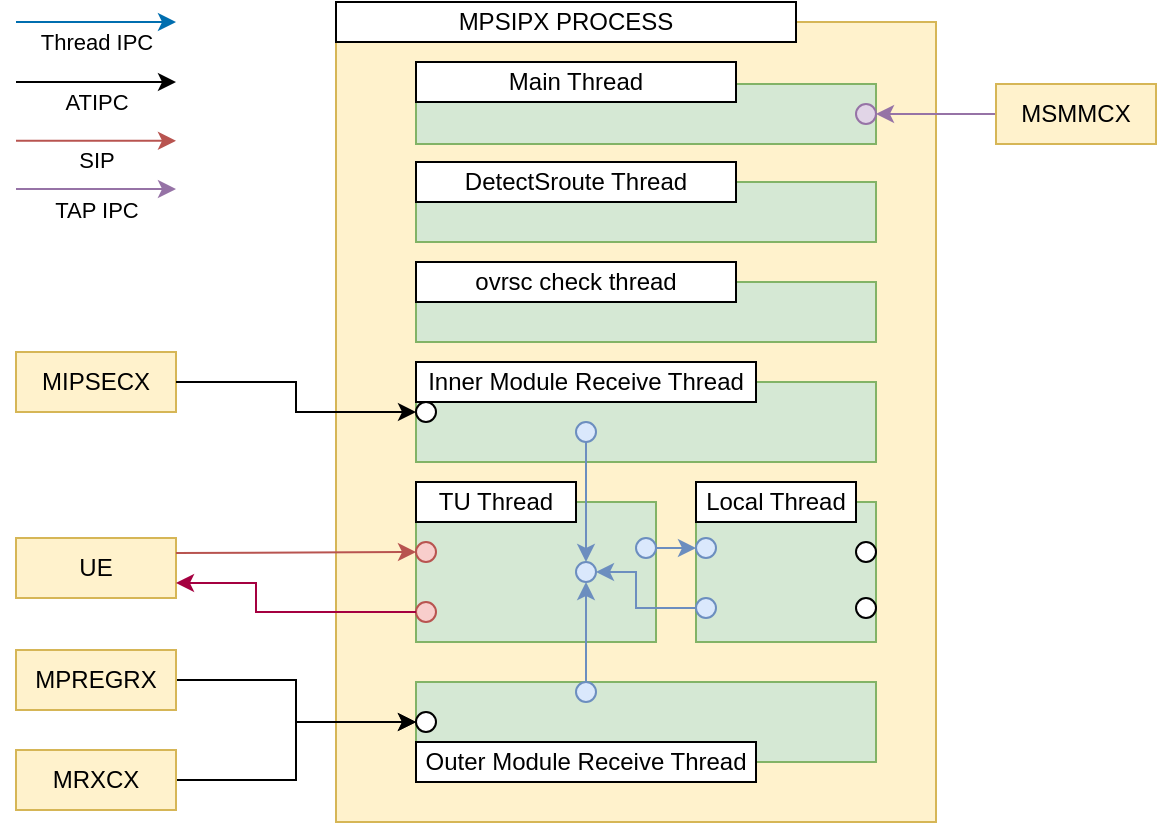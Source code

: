 <mxfile version="24.6.4" type="github" pages="5">
  <diagram name="MPSIPX" id="EQ6efKA7WiJejvNS8g7J">
    <mxGraphModel dx="1434" dy="728" grid="1" gridSize="10" guides="1" tooltips="1" connect="1" arrows="1" fold="1" page="1" pageScale="1" pageWidth="827" pageHeight="1169" background="#ffffff" math="0" shadow="0">
      <root>
        <mxCell id="0" />
        <mxCell id="1" parent="0" />
        <mxCell id="nvce8nYGoO_pX4KJUv21-1" value="" style="rounded=0;whiteSpace=wrap;html=1;fillColor=#fff2cc;strokeColor=#d6b656;" parent="1" vertex="1">
          <mxGeometry x="260" y="50" width="300" height="400" as="geometry" />
        </mxCell>
        <mxCell id="nvce8nYGoO_pX4KJUv21-56" value="" style="rounded=0;whiteSpace=wrap;html=1;fillColor=#d5e8d4;strokeColor=#82b366;" parent="1" vertex="1">
          <mxGeometry x="440" y="290" width="90" height="70" as="geometry" />
        </mxCell>
        <mxCell id="nvce8nYGoO_pX4KJUv21-6" value="" style="rounded=0;whiteSpace=wrap;html=1;fillColor=#d5e8d4;strokeColor=#82b366;" parent="1" vertex="1">
          <mxGeometry x="300" y="290" width="120" height="70" as="geometry" />
        </mxCell>
        <mxCell id="nvce8nYGoO_pX4KJUv21-2" value="MPSIPX PROCESS" style="rounded=0;whiteSpace=wrap;html=1;" parent="1" vertex="1">
          <mxGeometry x="260" y="40" width="230" height="20" as="geometry" />
        </mxCell>
        <mxCell id="nvce8nYGoO_pX4KJUv21-3" value="" style="rounded=0;whiteSpace=wrap;html=1;fillColor=#d5e8d4;strokeColor=#82b366;" parent="1" vertex="1">
          <mxGeometry x="300" y="81" width="230" height="30" as="geometry" />
        </mxCell>
        <mxCell id="nvce8nYGoO_pX4KJUv21-5" value="" style="rounded=0;whiteSpace=wrap;html=1;fillColor=#d5e8d4;strokeColor=#82b366;" parent="1" vertex="1">
          <mxGeometry x="300" y="130" width="230" height="30" as="geometry" />
        </mxCell>
        <mxCell id="nvce8nYGoO_pX4KJUv21-57" style="edgeStyle=orthogonalEdgeStyle;rounded=0;orthogonalLoop=1;jettySize=auto;html=1;exitX=1;exitY=0.5;exitDx=0;exitDy=0;entryX=0;entryY=0.5;entryDx=0;entryDy=0;fillColor=#dae8fc;strokeColor=#6c8ebf;" parent="1" source="B76s6t1Zyki5P_a1d1n--17" target="B76s6t1Zyki5P_a1d1n--29" edge="1">
          <mxGeometry relative="1" as="geometry">
            <Array as="points" />
          </mxGeometry>
        </mxCell>
        <mxCell id="nvce8nYGoO_pX4KJUv21-7" value="" style="rounded=0;whiteSpace=wrap;html=1;fillColor=#d5e8d4;strokeColor=#82b366;" parent="1" vertex="1">
          <mxGeometry x="300" y="230" width="230" height="40" as="geometry" />
        </mxCell>
        <mxCell id="B76s6t1Zyki5P_a1d1n--22" style="edgeStyle=orthogonalEdgeStyle;rounded=0;orthogonalLoop=1;jettySize=auto;html=1;exitX=0.5;exitY=0;exitDx=0;exitDy=0;entryX=0.5;entryY=1;entryDx=0;entryDy=0;fillColor=#dae8fc;strokeColor=#6c8ebf;" parent="1" source="B76s6t1Zyki5P_a1d1n--21" target="B76s6t1Zyki5P_a1d1n--13" edge="1">
          <mxGeometry relative="1" as="geometry">
            <mxPoint x="680" y="390" as="targetPoint" />
            <Array as="points">
              <mxPoint x="385" y="370" />
              <mxPoint x="385" y="370" />
            </Array>
          </mxGeometry>
        </mxCell>
        <mxCell id="nvce8nYGoO_pX4KJUv21-8" value="" style="rounded=0;whiteSpace=wrap;html=1;fillColor=#d5e8d4;strokeColor=#82b366;" parent="1" vertex="1">
          <mxGeometry x="300" y="380" width="230" height="40" as="geometry" />
        </mxCell>
        <mxCell id="nvce8nYGoO_pX4KJUv21-12" value="MIPSECX" style="rounded=0;whiteSpace=wrap;html=1;fillColor=#fff2cc;strokeColor=#d6b656;" parent="1" vertex="1">
          <mxGeometry x="100" y="215" width="80" height="30" as="geometry" />
        </mxCell>
        <mxCell id="B76s6t1Zyki5P_a1d1n--27" style="edgeStyle=orthogonalEdgeStyle;rounded=0;orthogonalLoop=1;jettySize=auto;html=1;exitX=1;exitY=0.5;exitDx=0;exitDy=0;entryX=0;entryY=0.5;entryDx=0;entryDy=0;" parent="1" source="nvce8nYGoO_pX4KJUv21-13" target="B76s6t1Zyki5P_a1d1n--24" edge="1">
          <mxGeometry relative="1" as="geometry" />
        </mxCell>
        <mxCell id="nvce8nYGoO_pX4KJUv21-13" value="MPREGRX" style="rounded=0;whiteSpace=wrap;html=1;fillColor=#fff2cc;strokeColor=#d6b656;" parent="1" vertex="1">
          <mxGeometry x="100" y="364" width="80" height="30" as="geometry" />
        </mxCell>
        <mxCell id="B76s6t1Zyki5P_a1d1n--25" style="edgeStyle=orthogonalEdgeStyle;rounded=0;orthogonalLoop=1;jettySize=auto;html=1;exitX=1;exitY=0.5;exitDx=0;exitDy=0;entryX=0;entryY=0.5;entryDx=0;entryDy=0;" parent="1" source="nvce8nYGoO_pX4KJUv21-14" target="B76s6t1Zyki5P_a1d1n--24" edge="1">
          <mxGeometry relative="1" as="geometry" />
        </mxCell>
        <mxCell id="nvce8nYGoO_pX4KJUv21-14" value="MRXCX" style="rounded=0;whiteSpace=wrap;html=1;fillColor=#fff2cc;strokeColor=#d6b656;" parent="1" vertex="1">
          <mxGeometry x="100" y="414" width="80" height="30" as="geometry" />
        </mxCell>
        <mxCell id="nvce8nYGoO_pX4KJUv21-36" value="Thread IPC" style="endArrow=classic;html=1;rounded=0;fillColor=#1ba1e2;strokeColor=#006EAF;" parent="1" edge="1">
          <mxGeometry y="-10" width="50" height="50" relative="1" as="geometry">
            <mxPoint x="100" y="50" as="sourcePoint" />
            <mxPoint x="180" y="50" as="targetPoint" />
            <mxPoint as="offset" />
          </mxGeometry>
        </mxCell>
        <mxCell id="nvce8nYGoO_pX4KJUv21-37" value="ATIPC" style="endArrow=classic;html=1;rounded=0;" parent="1" edge="1">
          <mxGeometry y="-10" width="50" height="50" relative="1" as="geometry">
            <mxPoint x="100" y="80" as="sourcePoint" />
            <mxPoint x="180" y="80" as="targetPoint" />
            <mxPoint as="offset" />
          </mxGeometry>
        </mxCell>
        <mxCell id="nvce8nYGoO_pX4KJUv21-49" value="UE" style="rounded=0;whiteSpace=wrap;html=1;fillColor=#fff2cc;strokeColor=#d6b656;" parent="1" vertex="1">
          <mxGeometry x="100" y="308" width="80" height="30" as="geometry" />
        </mxCell>
        <mxCell id="nvce8nYGoO_pX4KJUv21-55" value="SIP" style="endArrow=classic;html=1;rounded=0;fillColor=#f8cecc;strokeColor=#b85450;" parent="1" edge="1">
          <mxGeometry y="-10" width="50" height="50" relative="1" as="geometry">
            <mxPoint x="100" y="109.41" as="sourcePoint" />
            <mxPoint x="180" y="109.41" as="targetPoint" />
            <mxPoint as="offset" />
          </mxGeometry>
        </mxCell>
        <mxCell id="B76s6t1Zyki5P_a1d1n--1" value="TU Thread" style="rounded=0;whiteSpace=wrap;html=1;" parent="1" vertex="1">
          <mxGeometry x="300" y="280" width="80" height="20" as="geometry" />
        </mxCell>
        <mxCell id="B76s6t1Zyki5P_a1d1n--2" value="Local Thread" style="rounded=0;whiteSpace=wrap;html=1;" parent="1" vertex="1">
          <mxGeometry x="440" y="280" width="80" height="20" as="geometry" />
        </mxCell>
        <mxCell id="B76s6t1Zyki5P_a1d1n--5" value="" style="edgeStyle=orthogonalEdgeStyle;rounded=0;orthogonalLoop=1;jettySize=auto;html=1;exitX=1;exitY=0.5;exitDx=0;exitDy=0;" parent="1" source="nvce8nYGoO_pX4KJUv21-12" target="B76s6t1Zyki5P_a1d1n--6" edge="1">
          <mxGeometry relative="1" as="geometry">
            <mxPoint x="180" y="230" as="sourcePoint" />
            <mxPoint x="210" y="170" as="targetPoint" />
          </mxGeometry>
        </mxCell>
        <mxCell id="B76s6t1Zyki5P_a1d1n--4" value="Inner Module Receive Thread" style="rounded=0;whiteSpace=wrap;html=1;" parent="1" vertex="1">
          <mxGeometry x="300" y="220" width="170" height="20" as="geometry" />
        </mxCell>
        <UserObject label="" tooltip="gpInnerAtIpcHandler" id="B76s6t1Zyki5P_a1d1n--6">
          <mxCell style="ellipse;whiteSpace=wrap;html=1;" parent="1" vertex="1">
            <mxGeometry x="300" y="240" width="10" height="10" as="geometry" />
          </mxCell>
        </UserObject>
        <mxCell id="B76s6t1Zyki5P_a1d1n--23" style="edgeStyle=orthogonalEdgeStyle;rounded=0;orthogonalLoop=1;jettySize=auto;html=1;exitX=0.5;exitY=1;exitDx=0;exitDy=0;entryX=0.5;entryY=0;entryDx=0;entryDy=0;fillColor=#dae8fc;strokeColor=#6c8ebf;" parent="1" source="B76s6t1Zyki5P_a1d1n--7" target="B76s6t1Zyki5P_a1d1n--13" edge="1">
          <mxGeometry relative="1" as="geometry">
            <Array as="points">
              <mxPoint x="385" y="280" />
              <mxPoint x="385" y="280" />
            </Array>
          </mxGeometry>
        </mxCell>
        <UserObject label="" tooltip="gStThreadIfIpc.pStSender[iTuIndex]" id="B76s6t1Zyki5P_a1d1n--7">
          <mxCell style="ellipse;whiteSpace=wrap;html=1;fillColor=#dae8fc;strokeColor=#6c8ebf;" parent="1" vertex="1">
            <mxGeometry x="380" y="250" width="10" height="10" as="geometry" />
          </mxCell>
        </UserObject>
        <mxCell id="B76s6t1Zyki5P_a1d1n--9" value="" style="ellipse;whiteSpace=wrap;html=1;fillColor=#f8cecc;strokeColor=#b85450;" parent="1" vertex="1">
          <mxGeometry x="300" y="310" width="10" height="10" as="geometry" />
        </mxCell>
        <mxCell id="B76s6t1Zyki5P_a1d1n--10" value="" style="ellipse;whiteSpace=wrap;html=1;fillColor=#f8cecc;strokeColor=#b85450;" parent="1" vertex="1">
          <mxGeometry x="300" y="340" width="10" height="10" as="geometry" />
        </mxCell>
        <mxCell id="B76s6t1Zyki5P_a1d1n--11" style="edgeStyle=orthogonalEdgeStyle;rounded=0;orthogonalLoop=1;jettySize=auto;html=1;exitX=0;exitY=0.5;exitDx=0;exitDy=0;entryX=1;entryY=0.75;entryDx=0;entryDy=0;fillColor=#d80073;strokeColor=#A50040;startArrow=none;startFill=0;" parent="1" source="B76s6t1Zyki5P_a1d1n--10" target="nvce8nYGoO_pX4KJUv21-49" edge="1">
          <mxGeometry relative="1" as="geometry">
            <mxPoint x="190" y="308" as="sourcePoint" />
            <mxPoint x="310" y="325" as="targetPoint" />
            <Array as="points">
              <mxPoint x="220" y="345" />
              <mxPoint x="220" y="330" />
            </Array>
          </mxGeometry>
        </mxCell>
        <UserObject label="" tooltip="pStTaskIfIpc-&gt;pStReceiver" id="B76s6t1Zyki5P_a1d1n--13">
          <mxCell style="ellipse;whiteSpace=wrap;html=1;fillColor=#dae8fc;strokeColor=#6c8ebf;" parent="1" vertex="1">
            <mxGeometry x="380" y="320" width="10" height="10" as="geometry" />
          </mxCell>
        </UserObject>
        <mxCell id="B76s6t1Zyki5P_a1d1n--15" value="Outer Module Receive Thread" style="rounded=0;whiteSpace=wrap;html=1;" parent="1" vertex="1">
          <mxGeometry x="300" y="410" width="170" height="20" as="geometry" />
        </mxCell>
        <UserObject label="" tooltip="pStTaskIfIpc-&gt;pStSender" id="B76s6t1Zyki5P_a1d1n--17">
          <mxCell style="ellipse;whiteSpace=wrap;html=1;fillColor=#dae8fc;strokeColor=#6c8ebf;" parent="1" vertex="1">
            <mxGeometry x="410" y="308" width="10" height="10" as="geometry" />
          </mxCell>
        </UserObject>
        <UserObject label="" tooltip="gStThreadIfIpc.pStSender[iTuIndex]" id="B76s6t1Zyki5P_a1d1n--21">
          <mxCell style="ellipse;whiteSpace=wrap;html=1;fillColor=#dae8fc;strokeColor=#6c8ebf;" parent="1" vertex="1">
            <mxGeometry x="380" y="380" width="10" height="10" as="geometry" />
          </mxCell>
        </UserObject>
        <UserObject label="" tooltip="gpOuterAtIpcHandler" id="B76s6t1Zyki5P_a1d1n--24">
          <mxCell style="ellipse;whiteSpace=wrap;html=1;" parent="1" vertex="1">
            <mxGeometry x="300" y="395" width="10" height="10" as="geometry" />
          </mxCell>
        </UserObject>
        <UserObject label="" tooltip="gStThreadIfIpc.pStReceiver" id="B76s6t1Zyki5P_a1d1n--29">
          <mxCell style="ellipse;whiteSpace=wrap;html=1;fillColor=#dae8fc;strokeColor=#6c8ebf;" parent="1" vertex="1">
            <mxGeometry x="440" y="308" width="10" height="10" as="geometry" />
          </mxCell>
        </UserObject>
        <mxCell id="B76s6t1Zyki5P_a1d1n--32" value="DetectSroute Thread" style="rounded=0;whiteSpace=wrap;html=1;" parent="1" vertex="1">
          <mxGeometry x="300" y="120" width="160" height="20" as="geometry" />
        </mxCell>
        <mxCell id="B76s6t1Zyki5P_a1d1n--34" value="Main Thread" style="rounded=0;whiteSpace=wrap;html=1;" parent="1" vertex="1">
          <mxGeometry x="300" y="70" width="160" height="20" as="geometry" />
        </mxCell>
        <UserObject label="" tooltip="gpInnerAtIpcHandler" id="B76s6t1Zyki5P_a1d1n--35">
          <mxCell style="ellipse;whiteSpace=wrap;html=1;" parent="1" vertex="1">
            <mxGeometry x="520" y="310" width="10" height="10" as="geometry" />
          </mxCell>
        </UserObject>
        <mxCell id="B76s6t1Zyki5P_a1d1n--36" value="" style="rounded=0;whiteSpace=wrap;html=1;fillColor=#d5e8d4;strokeColor=#82b366;" parent="1" vertex="1">
          <mxGeometry x="300" y="180" width="230" height="30" as="geometry" />
        </mxCell>
        <mxCell id="B76s6t1Zyki5P_a1d1n--37" value="ovrsc check thread" style="rounded=0;whiteSpace=wrap;html=1;" parent="1" vertex="1">
          <mxGeometry x="300" y="170" width="160" height="20" as="geometry" />
        </mxCell>
        <mxCell id="lQJtkHES-kWrGcyV-1Ry-1" value="" style="endArrow=classic;html=1;rounded=0;exitX=1;exitY=0.25;exitDx=0;exitDy=0;entryX=0;entryY=0.5;entryDx=0;entryDy=0;fillColor=#f8cecc;strokeColor=#b85450;" parent="1" source="nvce8nYGoO_pX4KJUv21-49" target="B76s6t1Zyki5P_a1d1n--9" edge="1">
          <mxGeometry width="50" height="50" relative="1" as="geometry">
            <mxPoint x="430" y="330" as="sourcePoint" />
            <mxPoint x="480" y="280" as="targetPoint" />
          </mxGeometry>
        </mxCell>
        <mxCell id="lQJtkHES-kWrGcyV-1Ry-2" value="TAP IPC" style="endArrow=classic;html=1;rounded=0;fillColor=#e1d5e7;strokeColor=#9673a6;" parent="1" edge="1">
          <mxGeometry y="-10" width="50" height="50" relative="1" as="geometry">
            <mxPoint x="100" y="133.5" as="sourcePoint" />
            <mxPoint x="180" y="133.5" as="targetPoint" />
            <mxPoint as="offset" />
          </mxGeometry>
        </mxCell>
        <mxCell id="lQJtkHES-kWrGcyV-1Ry-7" style="edgeStyle=orthogonalEdgeStyle;rounded=0;orthogonalLoop=1;jettySize=auto;html=1;exitX=0;exitY=0.5;exitDx=0;exitDy=0;entryX=1;entryY=0.5;entryDx=0;entryDy=0;fillColor=#e1d5e7;strokeColor=#9673a6;" parent="1" source="lQJtkHES-kWrGcyV-1Ry-5" target="lQJtkHES-kWrGcyV-1Ry-6" edge="1">
          <mxGeometry relative="1" as="geometry" />
        </mxCell>
        <mxCell id="lQJtkHES-kWrGcyV-1Ry-5" value="MSMMCX" style="rounded=0;whiteSpace=wrap;html=1;fillColor=#fff2cc;strokeColor=#d6b656;" parent="1" vertex="1">
          <mxGeometry x="590" y="81" width="80" height="30" as="geometry" />
        </mxCell>
        <mxCell id="lQJtkHES-kWrGcyV-1Ry-6" value="" style="ellipse;whiteSpace=wrap;html=1;fillColor=#e1d5e7;strokeColor=#9673a6;" parent="1" vertex="1">
          <mxGeometry x="520" y="91" width="10" height="10" as="geometry" />
        </mxCell>
        <mxCell id="lQJtkHES-kWrGcyV-1Ry-10" style="edgeStyle=orthogonalEdgeStyle;rounded=0;orthogonalLoop=1;jettySize=auto;html=1;exitX=0;exitY=0.5;exitDx=0;exitDy=0;entryX=1;entryY=0.5;entryDx=0;entryDy=0;fillColor=#dae8fc;strokeColor=#6c8ebf;" parent="1" source="lQJtkHES-kWrGcyV-1Ry-11" target="B76s6t1Zyki5P_a1d1n--13" edge="1">
          <mxGeometry relative="1" as="geometry">
            <Array as="points">
              <mxPoint x="410" y="343" />
              <mxPoint x="410" y="325" />
            </Array>
            <mxPoint x="420" y="343" as="targetPoint" />
          </mxGeometry>
        </mxCell>
        <UserObject label="" tooltip="gStThreadIfIpc.pStSender[iTuIndex]" id="lQJtkHES-kWrGcyV-1Ry-11">
          <mxCell style="ellipse;whiteSpace=wrap;html=1;fillColor=#dae8fc;strokeColor=#6c8ebf;" parent="1" vertex="1">
            <mxGeometry x="440" y="338" width="10" height="10" as="geometry" />
          </mxCell>
        </UserObject>
        <UserObject label="" tooltip="gpOuterAtIpcHandler" id="WPXTBIq5dwbOU1SeVhEX-6">
          <mxCell style="ellipse;whiteSpace=wrap;html=1;" parent="1" vertex="1">
            <mxGeometry x="520" y="338" width="10" height="10" as="geometry" />
          </mxCell>
        </UserObject>
      </root>
    </mxGraphModel>
  </diagram>
  <diagram id="RIE_g68DEv8a_V9UKwmG" name="MPREGRX">
    <mxGraphModel dx="2868" dy="1456" grid="1" gridSize="10" guides="1" tooltips="1" connect="1" arrows="1" fold="1" page="1" pageScale="1" pageWidth="827" pageHeight="1169" math="0" shadow="0">
      <root>
        <mxCell id="0" />
        <mxCell id="1" parent="0" />
        <UserObject label="" tooltip="prmm.ut initConfig&#xa;&#xa;typedef struct {&#xa;    int     iSleepSec;          /* reg_chk_period */&#xa;    int     iOldStateSec;       /* sec_old_state */&#xa;    int     iWaitResMsgSec;     /* wait_reg_res_sec */&#xa;    int     iRegAwaitSec;       /* reg_await_time */&#xa;    int     iMaxLogicCnt;       /* max_logic_thread_cnt */&#xa;    int     iExpChkLimitCnt;    /* max_expire_check_limit_cnt */&#xa;    int     iSignalingQos;      /* process signal Qos */    int     iExpireTps;         /* _DEREGI_TPS_CONTROL_ */&#xa;    int     iRegiCntPeriod;     /* regi count period */&#xa;    int     iDeRegiQos;         /* after recv RAR/ASR, Deregi Qos on/off */&#xa;#ifdef _KISA_CMP_CONTACT_&#xa;    int     iCheckContactIp;    /* Check Request Contact IP on/off */&#xa;    int     iCheckContactEpFw;  /* Check Request Contact IP on/off */&#xa;#endif      &#xa;#ifdef _FIX_RCV_ASR_RAR_SIGNAL_&#xa;    int     iDeregiRecvAsr;&#xa;    int     iDeregiRecvRar;&#xa;#endif      &#xa;#ifdef _ROAMING_QOS_SKIP_&#xa;    int     iRoamingQosSkip;&#xa;#endif  &#xa;#ifdef _SBC_QOS_SKIP_&#xa;    int     iSbcQosSkip;#endif&#xa;} stMPREGRXConf_t;" id="1VJhGz-29wIma84Yu2X6-1">
          <mxCell style="rounded=0;whiteSpace=wrap;html=1;fillColor=#fff2cc;strokeColor=#d6b656;" vertex="1" parent="1">
            <mxGeometry x="180" y="50" width="400" height="480" as="geometry" />
          </mxCell>
        </UserObject>
        <mxCell id="1VJhGz-29wIma84Yu2X6-2" value="MPREGRX PROCESS" style="rounded=0;whiteSpace=wrap;html=1;" vertex="1" parent="1">
          <mxGeometry x="180" y="40" width="230" height="20" as="geometry" />
        </mxCell>
        <mxCell id="1VJhGz-29wIma84Yu2X6-3" value="" style="rounded=0;whiteSpace=wrap;html=1;fillColor=#d5e8d4;strokeColor=#82b366;" vertex="1" parent="1">
          <mxGeometry x="410" y="150" width="140" height="60" as="geometry" />
        </mxCell>
        <mxCell id="1VJhGz-29wIma84Yu2X6-4" style="edgeStyle=orthogonalEdgeStyle;rounded=0;orthogonalLoop=1;jettySize=auto;html=1;exitX=0.25;exitY=1;exitDx=0;exitDy=0;entryX=0.5;entryY=0;entryDx=0;entryDy=0;fillColor=#dae8fc;strokeColor=#6c8ebf;" edge="1" parent="1" source="1VJhGz-29wIma84Yu2X6-5" target="1VJhGz-29wIma84Yu2X6-80">
          <mxGeometry relative="1" as="geometry" />
        </mxCell>
        <mxCell id="1VJhGz-29wIma84Yu2X6-5" value="" style="rounded=0;whiteSpace=wrap;html=1;fillColor=#d5e8d4;strokeColor=#82b366;" vertex="1" parent="1">
          <mxGeometry x="210" y="80" width="140" height="50" as="geometry" />
        </mxCell>
        <mxCell id="1VJhGz-29wIma84Yu2X6-6" value="" style="rounded=0;whiteSpace=wrap;html=1;fillColor=#d5e8d4;strokeColor=#82b366;" vertex="1" parent="1">
          <mxGeometry x="410" y="80" width="140" height="50" as="geometry" />
        </mxCell>
        <mxCell id="1VJhGz-29wIma84Yu2X6-7" value="MPSIPX" style="rounded=0;whiteSpace=wrap;html=1;fillColor=#fff2cc;strokeColor=#d6b656;" vertex="1" parent="1">
          <mxGeometry x="40" y="373" width="80" height="30" as="geometry" />
        </mxCell>
        <mxCell id="1VJhGz-29wIma84Yu2X6-8" value="" style="edgeStyle=orthogonalEdgeStyle;rounded=0;orthogonalLoop=1;jettySize=auto;html=1;exitX=1;exitY=0.25;exitDx=0;exitDy=0;entryX=0;entryY=0.5;entryDx=0;entryDy=0;" edge="1" parent="1" source="1VJhGz-29wIma84Yu2X6-9" target="1VJhGz-29wIma84Yu2X6-15">
          <mxGeometry relative="1" as="geometry">
            <Array as="points">
              <mxPoint x="300" y="295" />
              <mxPoint x="300" y="485" />
            </Array>
          </mxGeometry>
        </mxCell>
        <mxCell id="1VJhGz-29wIma84Yu2X6-9" value="MRXCX" style="rounded=0;whiteSpace=wrap;html=1;fillColor=#fff2cc;strokeColor=#d6b656;" vertex="1" parent="1">
          <mxGeometry x="40" y="287" width="80" height="30" as="geometry" />
        </mxCell>
        <mxCell id="1VJhGz-29wIma84Yu2X6-10" style="edgeStyle=orthogonalEdgeStyle;rounded=0;orthogonalLoop=1;jettySize=auto;html=1;exitX=1;exitY=0.25;exitDx=0;exitDy=0;entryX=0;entryY=0.5;entryDx=0;entryDy=0;" edge="1" parent="1" source="1VJhGz-29wIma84Yu2X6-7" target="1VJhGz-29wIma84Yu2X6-14">
          <mxGeometry relative="1" as="geometry">
            <mxPoint x="130" y="470" as="targetPoint" />
            <Array as="points">
              <mxPoint x="250" y="381" />
              <mxPoint x="250" y="505" />
            </Array>
          </mxGeometry>
        </mxCell>
        <mxCell id="1VJhGz-29wIma84Yu2X6-11" value="" style="group" vertex="1" connectable="0" parent="1">
          <mxGeometry x="325" y="450" width="110" height="70" as="geometry" />
        </mxCell>
        <UserObject label="" tooltip="Inter ATIPC Handler" id="1VJhGz-29wIma84Yu2X6-12">
          <mxCell style="rounded=0;whiteSpace=wrap;html=1;fillColor=#d5e8d4;strokeColor=#82b366;" vertex="1" parent="1VJhGz-29wIma84Yu2X6-11">
            <mxGeometry y="10" width="110" height="60" as="geometry" />
          </mxCell>
        </UserObject>
        <mxCell id="1VJhGz-29wIma84Yu2X6-13" value="Recv Thread" style="rounded=0;whiteSpace=wrap;html=1;" vertex="1" parent="1VJhGz-29wIma84Yu2X6-11">
          <mxGeometry width="80" height="20" as="geometry" />
        </mxCell>
        <UserObject label="" tooltip="gStMpregrxAtipc.pStInterAtipcHdl" id="1VJhGz-29wIma84Yu2X6-14">
          <mxCell style="ellipse;whiteSpace=wrap;html=1;" vertex="1" parent="1VJhGz-29wIma84Yu2X6-11">
            <mxGeometry y="50" width="10" height="10" as="geometry" />
          </mxCell>
        </UserObject>
        <UserObject label="" tooltip="gStMpregrxAtipc.pStInnerAtipcHdl" id="1VJhGz-29wIma84Yu2X6-15">
          <mxCell style="ellipse;whiteSpace=wrap;html=1;" vertex="1" parent="1VJhGz-29wIma84Yu2X6-11">
            <mxGeometry y="30" width="10" height="10" as="geometry" />
          </mxCell>
        </UserObject>
        <UserObject label="" tooltip="gpStRegiQueue-&gt;pStLogicQueue[2]" id="1VJhGz-29wIma84Yu2X6-16">
          <mxCell style="group;fillColor=#e1d5e7;strokeColor=#9673a6;" vertex="1" connectable="0" parent="1">
            <mxGeometry x="320" y="390" width="90" height="20" as="geometry" />
          </mxCell>
        </UserObject>
        <mxCell id="1VJhGz-29wIma84Yu2X6-17" value="" style="rounded=0;whiteSpace=wrap;html=1;fillColor=#e1d5e7;strokeColor=#9673a6;" vertex="1" parent="1VJhGz-29wIma84Yu2X6-16">
          <mxGeometry width="10" height="20" as="geometry" />
        </mxCell>
        <mxCell id="1VJhGz-29wIma84Yu2X6-18" value="" style="rounded=0;whiteSpace=wrap;html=1;fillColor=#e1d5e7;strokeColor=#9673a6;" vertex="1" parent="1VJhGz-29wIma84Yu2X6-16">
          <mxGeometry x="10" width="10" height="20" as="geometry" />
        </mxCell>
        <mxCell id="1VJhGz-29wIma84Yu2X6-19" value="" style="rounded=0;whiteSpace=wrap;html=1;fillColor=#e1d5e7;strokeColor=#9673a6;" vertex="1" parent="1VJhGz-29wIma84Yu2X6-16">
          <mxGeometry x="20" width="10" height="20" as="geometry" />
        </mxCell>
        <mxCell id="1VJhGz-29wIma84Yu2X6-20" value="" style="rounded=0;whiteSpace=wrap;html=1;fillColor=#e1d5e7;strokeColor=#9673a6;" vertex="1" parent="1VJhGz-29wIma84Yu2X6-16">
          <mxGeometry x="30" width="10" height="20" as="geometry" />
        </mxCell>
        <mxCell id="1VJhGz-29wIma84Yu2X6-21" value="" style="rounded=0;whiteSpace=wrap;html=1;" vertex="1" parent="1VJhGz-29wIma84Yu2X6-16">
          <mxGeometry x="40" width="10" height="20" as="geometry" />
        </mxCell>
        <mxCell id="1VJhGz-29wIma84Yu2X6-22" value="" style="rounded=0;whiteSpace=wrap;html=1;" vertex="1" parent="1VJhGz-29wIma84Yu2X6-16">
          <mxGeometry x="50" width="10" height="20" as="geometry" />
        </mxCell>
        <mxCell id="1VJhGz-29wIma84Yu2X6-23" value="" style="rounded=0;whiteSpace=wrap;html=1;" vertex="1" parent="1VJhGz-29wIma84Yu2X6-16">
          <mxGeometry x="60" width="10" height="20" as="geometry" />
        </mxCell>
        <mxCell id="1VJhGz-29wIma84Yu2X6-24" value="" style="rounded=0;whiteSpace=wrap;html=1;" vertex="1" parent="1VJhGz-29wIma84Yu2X6-16">
          <mxGeometry x="70" width="10" height="20" as="geometry" />
        </mxCell>
        <mxCell id="1VJhGz-29wIma84Yu2X6-25" value="" style="rounded=0;whiteSpace=wrap;html=1;" vertex="1" parent="1VJhGz-29wIma84Yu2X6-16">
          <mxGeometry x="80" width="10" height="20" as="geometry" />
        </mxCell>
        <UserObject label="" tooltip="gpStRegiQueue-&gt;pStLogicQueue[1]" id="1VJhGz-29wIma84Yu2X6-26">
          <mxCell style="group;fillColor=#ffe6cc;strokeColor=#d79b00;" vertex="1" connectable="0" parent="1">
            <mxGeometry x="440" y="390" width="90" height="20" as="geometry" />
          </mxCell>
        </UserObject>
        <mxCell id="1VJhGz-29wIma84Yu2X6-27" value="" style="rounded=0;whiteSpace=wrap;html=1;fillColor=#ffe6cc;strokeColor=#d79b00;" vertex="1" parent="1VJhGz-29wIma84Yu2X6-26">
          <mxGeometry width="10" height="20" as="geometry" />
        </mxCell>
        <mxCell id="1VJhGz-29wIma84Yu2X6-28" value="" style="rounded=0;whiteSpace=wrap;html=1;fillColor=#ffe6cc;strokeColor=#d79b00;" vertex="1" parent="1VJhGz-29wIma84Yu2X6-26">
          <mxGeometry x="10" width="10" height="20" as="geometry" />
        </mxCell>
        <mxCell id="1VJhGz-29wIma84Yu2X6-29" value="" style="rounded=0;whiteSpace=wrap;html=1;" vertex="1" parent="1VJhGz-29wIma84Yu2X6-26">
          <mxGeometry x="20" width="10" height="20" as="geometry" />
        </mxCell>
        <mxCell id="1VJhGz-29wIma84Yu2X6-30" value="" style="rounded=0;whiteSpace=wrap;html=1;" vertex="1" parent="1VJhGz-29wIma84Yu2X6-26">
          <mxGeometry x="30" width="10" height="20" as="geometry" />
        </mxCell>
        <mxCell id="1VJhGz-29wIma84Yu2X6-31" value="" style="rounded=0;whiteSpace=wrap;html=1;" vertex="1" parent="1VJhGz-29wIma84Yu2X6-26">
          <mxGeometry x="40" width="10" height="20" as="geometry" />
        </mxCell>
        <mxCell id="1VJhGz-29wIma84Yu2X6-32" value="" style="rounded=0;whiteSpace=wrap;html=1;" vertex="1" parent="1VJhGz-29wIma84Yu2X6-26">
          <mxGeometry x="50" width="10" height="20" as="geometry" />
        </mxCell>
        <mxCell id="1VJhGz-29wIma84Yu2X6-33" value="" style="rounded=0;whiteSpace=wrap;html=1;" vertex="1" parent="1VJhGz-29wIma84Yu2X6-26">
          <mxGeometry x="60" width="10" height="20" as="geometry" />
        </mxCell>
        <mxCell id="1VJhGz-29wIma84Yu2X6-34" value="" style="rounded=0;whiteSpace=wrap;html=1;" vertex="1" parent="1VJhGz-29wIma84Yu2X6-26">
          <mxGeometry x="70" width="10" height="20" as="geometry" />
        </mxCell>
        <mxCell id="1VJhGz-29wIma84Yu2X6-35" value="" style="rounded=0;whiteSpace=wrap;html=1;" vertex="1" parent="1VJhGz-29wIma84Yu2X6-26">
          <mxGeometry x="80" width="10" height="20" as="geometry" />
        </mxCell>
        <mxCell id="1VJhGz-29wIma84Yu2X6-36" value="" style="group" vertex="1" connectable="0" parent="1">
          <mxGeometry x="441" y="310" width="110" height="50" as="geometry" />
        </mxCell>
        <mxCell id="1VJhGz-29wIma84Yu2X6-37" value="&lt;div&gt;&lt;/div&gt;" style="rounded=0;whiteSpace=wrap;html=1;fillColor=#d5e8d4;strokeColor=#82b366;" vertex="1" parent="1VJhGz-29wIma84Yu2X6-36">
          <mxGeometry y="9" width="110" height="41" as="geometry" />
        </mxCell>
        <mxCell id="1VJhGz-29wIma84Yu2X6-38" value="Logic Thread2" style="rounded=0;whiteSpace=wrap;html=1;" vertex="1" parent="1VJhGz-29wIma84Yu2X6-36">
          <mxGeometry width="90" height="20" as="geometry" />
        </mxCell>
        <UserObject label="" tooltip="pStRecvTaskIpc" id="1VJhGz-29wIma84Yu2X6-39">
          <mxCell style="rounded=0;whiteSpace=wrap;html=1;" vertex="1" parent="1VJhGz-29wIma84Yu2X6-36">
            <mxGeometry x="9" y="30" width="10" height="10" as="geometry" />
          </mxCell>
        </UserObject>
        <mxCell id="1VJhGz-29wIma84Yu2X6-40" value="" style="group" vertex="1" connectable="0" parent="1">
          <mxGeometry x="320" y="310" width="110" height="50" as="geometry" />
        </mxCell>
        <mxCell id="1VJhGz-29wIma84Yu2X6-41" value="&lt;div&gt;&lt;/div&gt;" style="rounded=0;whiteSpace=wrap;html=1;fillColor=#d5e8d4;strokeColor=#82b366;" vertex="1" parent="1VJhGz-29wIma84Yu2X6-40">
          <mxGeometry y="9" width="110" height="41" as="geometry" />
        </mxCell>
        <mxCell id="1VJhGz-29wIma84Yu2X6-42" value="Logic Thread1" style="rounded=0;whiteSpace=wrap;html=1;" vertex="1" parent="1VJhGz-29wIma84Yu2X6-40">
          <mxGeometry width="90" height="20" as="geometry" />
        </mxCell>
        <UserObject label="" tooltip="pStRecvTaskIpc" id="1VJhGz-29wIma84Yu2X6-43">
          <mxCell style="rounded=0;whiteSpace=wrap;html=1;" vertex="1" parent="1VJhGz-29wIma84Yu2X6-40">
            <mxGeometry x="10" y="30" width="10" height="10" as="geometry" />
          </mxCell>
        </UserObject>
        <UserObject label="" tooltip="Inter ATIPC Handler" id="1VJhGz-29wIma84Yu2X6-44">
          <mxCell style="rounded=0;whiteSpace=wrap;html=1;fillColor=#d5e8d4;strokeColor=#82b366;" vertex="1" parent="1">
            <mxGeometry x="440" y="229.72" width="111" height="60.28" as="geometry" />
          </mxCell>
        </UserObject>
        <mxCell id="1VJhGz-29wIma84Yu2X6-45" value="Send Thread" style="rounded=0;whiteSpace=wrap;html=1;" vertex="1" parent="1">
          <mxGeometry x="440" y="220" width="80" height="20" as="geometry" />
        </mxCell>
        <mxCell id="1VJhGz-29wIma84Yu2X6-46" style="edgeStyle=orthogonalEdgeStyle;rounded=0;orthogonalLoop=1;jettySize=auto;html=1;exitX=1;exitY=0.5;exitDx=0;exitDy=0;" edge="1" parent="1" source="1VJhGz-29wIma84Yu2X6-47">
          <mxGeometry relative="1" as="geometry">
            <mxPoint x="610" y="255.111" as="targetPoint" />
          </mxGeometry>
        </mxCell>
        <UserObject label="" tooltip="gStMpregrxAtipc.pStInnerAtipcHdl" id="1VJhGz-29wIma84Yu2X6-47">
          <mxCell style="ellipse;whiteSpace=wrap;html=1;" vertex="1" parent="1">
            <mxGeometry x="541" y="250" width="10" height="10" as="geometry" />
          </mxCell>
        </UserObject>
        <mxCell id="1VJhGz-29wIma84Yu2X6-48" style="edgeStyle=orthogonalEdgeStyle;rounded=0;orthogonalLoop=1;jettySize=auto;html=1;exitX=1;exitY=0.5;exitDx=0;exitDy=0;" edge="1" parent="1" source="1VJhGz-29wIma84Yu2X6-49">
          <mxGeometry relative="1" as="geometry">
            <mxPoint x="610" y="275.111" as="targetPoint" />
          </mxGeometry>
        </mxCell>
        <UserObject label="" tooltip="gStMpregrxAtipc.pStInnerAtipcHdl" id="1VJhGz-29wIma84Yu2X6-49">
          <mxCell style="ellipse;whiteSpace=wrap;html=1;" vertex="1" parent="1">
            <mxGeometry x="541" y="270" width="10" height="10" as="geometry" />
          </mxCell>
        </UserObject>
        <mxCell id="1VJhGz-29wIma84Yu2X6-50" value="..." style="text;html=1;align=center;verticalAlign=middle;whiteSpace=wrap;rounded=0;" vertex="1" parent="1">
          <mxGeometry x="551" y="330" width="20" height="10" as="geometry" />
        </mxCell>
        <mxCell id="1VJhGz-29wIma84Yu2X6-51" value="..." style="text;html=1;align=center;verticalAlign=middle;whiteSpace=wrap;rounded=0;" vertex="1" parent="1">
          <mxGeometry x="536" y="393" width="20" height="10" as="geometry" />
        </mxCell>
        <mxCell id="1VJhGz-29wIma84Yu2X6-52" value="" style="edgeStyle=orthogonalEdgeStyle;rounded=0;orthogonalLoop=1;jettySize=auto;html=1;exitX=1;exitY=0.25;exitDx=0;exitDy=0;entryX=0.5;entryY=1;entryDx=0;entryDy=0;fillColor=#dae8fc;strokeColor=#6c8ebf;" edge="1" parent="1" source="1VJhGz-29wIma84Yu2X6-12" target="1VJhGz-29wIma84Yu2X6-20">
          <mxGeometry x="0.273" y="5" relative="1" as="geometry">
            <mxPoint as="offset" />
          </mxGeometry>
        </mxCell>
        <mxCell id="1VJhGz-29wIma84Yu2X6-53" value="" style="edgeStyle=orthogonalEdgeStyle;rounded=0;orthogonalLoop=1;jettySize=auto;html=1;exitX=1;exitY=0.5;exitDx=0;exitDy=0;entryX=0.5;entryY=1;entryDx=0;entryDy=0;fillColor=#dae8fc;strokeColor=#6c8ebf;" edge="1" parent="1" source="1VJhGz-29wIma84Yu2X6-12" target="1VJhGz-29wIma84Yu2X6-28">
          <mxGeometry x="-0.5" relative="1" as="geometry">
            <Array as="points">
              <mxPoint x="470" y="490" />
              <mxPoint x="470" y="430" />
              <mxPoint x="455" y="430" />
            </Array>
            <mxPoint as="offset" />
          </mxGeometry>
        </mxCell>
        <UserObject label="" tooltip="stTaskIpc_t     *pStRecvTaskIpc" id="1VJhGz-29wIma84Yu2X6-54">
          <mxCell style="rounded=0;whiteSpace=wrap;html=1;" vertex="1" parent="1">
            <mxGeometry x="450" y="265" width="10" height="10" as="geometry" />
          </mxCell>
        </UserObject>
        <mxCell id="1VJhGz-29wIma84Yu2X6-55" value="" style="edgeStyle=orthogonalEdgeStyle;rounded=0;orthogonalLoop=1;jettySize=auto;html=1;exitX=0.5;exitY=0;exitDx=0;exitDy=0;entryX=0.5;entryY=0;entryDx=0;entryDy=0;fillColor=#f8cecc;strokeColor=#b85450;" edge="1" parent="1" source="1VJhGz-29wIma84Yu2X6-59" target="1VJhGz-29wIma84Yu2X6-54">
          <mxGeometry relative="1" as="geometry">
            <Array as="points">
              <mxPoint x="325" y="250" />
              <mxPoint x="455" y="250" />
            </Array>
          </mxGeometry>
        </mxCell>
        <mxCell id="1VJhGz-29wIma84Yu2X6-56" value="" style="edgeStyle=orthogonalEdgeStyle;rounded=0;orthogonalLoop=1;jettySize=auto;html=1;exitX=0.5;exitY=0;exitDx=0;exitDy=0;entryX=0.5;entryY=1;entryDx=0;entryDy=0;fillColor=#f8cecc;strokeColor=#b85450;" edge="1" parent="1" source="1VJhGz-29wIma84Yu2X6-17" target="1VJhGz-29wIma84Yu2X6-43">
          <mxGeometry x="0.081" relative="1" as="geometry">
            <Array as="points">
              <mxPoint x="325" y="380" />
              <mxPoint x="335" y="380" />
            </Array>
            <mxPoint as="offset" />
          </mxGeometry>
        </mxCell>
        <UserObject label="" tooltip="gpStRegiQueue-&gt;pStSendQueue" id="1VJhGz-29wIma84Yu2X6-57">
          <mxCell style="group" vertex="1" connectable="0" parent="1">
            <mxGeometry x="320" y="265" width="110" height="20" as="geometry" />
          </mxCell>
        </UserObject>
        <UserObject label="" tooltip="gpStRegiQueue-&gt;pStLogicQueue[2]" id="1VJhGz-29wIma84Yu2X6-58">
          <mxCell style="group;fillColor=#ffe6cc;strokeColor=#d79b00;" vertex="1" connectable="0" parent="1VJhGz-29wIma84Yu2X6-57">
            <mxGeometry width="90" height="20" as="geometry" />
          </mxCell>
        </UserObject>
        <mxCell id="1VJhGz-29wIma84Yu2X6-59" value="" style="rounded=0;whiteSpace=wrap;html=1;fillColor=#e1d5e7;strokeColor=#9673a6;" vertex="1" parent="1VJhGz-29wIma84Yu2X6-58">
          <mxGeometry width="10" height="20" as="geometry" />
        </mxCell>
        <mxCell id="1VJhGz-29wIma84Yu2X6-60" value="" style="rounded=0;whiteSpace=wrap;html=1;fillColor=#dae8fc;strokeColor=#6c8ebf;" vertex="1" parent="1VJhGz-29wIma84Yu2X6-58">
          <mxGeometry x="10" width="10" height="20" as="geometry" />
        </mxCell>
        <mxCell id="1VJhGz-29wIma84Yu2X6-61" value="" style="rounded=0;whiteSpace=wrap;html=1;fillColor=#e1d5e7;strokeColor=#9673a6;" vertex="1" parent="1VJhGz-29wIma84Yu2X6-58">
          <mxGeometry x="20" width="10" height="20" as="geometry" />
        </mxCell>
        <mxCell id="1VJhGz-29wIma84Yu2X6-62" value="" style="rounded=0;whiteSpace=wrap;html=1;fillColor=#ffe6cc;strokeColor=#d79b00;" vertex="1" parent="1VJhGz-29wIma84Yu2X6-58">
          <mxGeometry x="30" width="10" height="20" as="geometry" />
        </mxCell>
        <mxCell id="1VJhGz-29wIma84Yu2X6-63" value="" style="rounded=0;whiteSpace=wrap;html=1;fillColor=#e1d5e7;strokeColor=#9673a6;" vertex="1" parent="1VJhGz-29wIma84Yu2X6-58">
          <mxGeometry x="40" width="10" height="20" as="geometry" />
        </mxCell>
        <mxCell id="1VJhGz-29wIma84Yu2X6-64" value="" style="rounded=0;whiteSpace=wrap;html=1;fillColor=#ffe6cc;strokeColor=#d79b00;" vertex="1" parent="1VJhGz-29wIma84Yu2X6-58">
          <mxGeometry x="50" width="10" height="20" as="geometry" />
        </mxCell>
        <mxCell id="1VJhGz-29wIma84Yu2X6-65" value="" style="rounded=0;whiteSpace=wrap;html=1;fillColor=#dae8fc;strokeColor=#6c8ebf;" vertex="1" parent="1VJhGz-29wIma84Yu2X6-58">
          <mxGeometry x="60" width="10" height="20" as="geometry" />
        </mxCell>
        <mxCell id="1VJhGz-29wIma84Yu2X6-66" value="" style="rounded=0;whiteSpace=wrap;html=1;" vertex="1" parent="1VJhGz-29wIma84Yu2X6-58">
          <mxGeometry x="70" width="10" height="20" as="geometry" />
        </mxCell>
        <mxCell id="1VJhGz-29wIma84Yu2X6-67" value="" style="rounded=0;whiteSpace=wrap;html=1;" vertex="1" parent="1VJhGz-29wIma84Yu2X6-58">
          <mxGeometry x="80" width="10" height="20" as="geometry" />
        </mxCell>
        <mxCell id="1VJhGz-29wIma84Yu2X6-68" value="..." style="text;html=1;align=center;verticalAlign=middle;whiteSpace=wrap;rounded=0;" vertex="1" parent="1VJhGz-29wIma84Yu2X6-57">
          <mxGeometry x="90" width="20" height="10" as="geometry" />
        </mxCell>
        <mxCell id="1VJhGz-29wIma84Yu2X6-69" value="" style="edgeStyle=orthogonalEdgeStyle;rounded=0;orthogonalLoop=1;jettySize=auto;html=1;exitX=0;exitY=0.5;exitDx=0;exitDy=0;entryX=0.5;entryY=1;entryDx=0;entryDy=0;fillColor=#dae8fc;strokeColor=#6c8ebf;" edge="1" parent="1" source="1VJhGz-29wIma84Yu2X6-43" target="1VJhGz-29wIma84Yu2X6-63">
          <mxGeometry x="0.355" relative="1" as="geometry">
            <Array as="points">
              <mxPoint x="310" y="345" />
              <mxPoint x="310" y="300" />
              <mxPoint x="365" y="300" />
            </Array>
            <mxPoint as="offset" />
          </mxGeometry>
        </mxCell>
        <mxCell id="1VJhGz-29wIma84Yu2X6-70" value="" style="edgeStyle=orthogonalEdgeStyle;rounded=0;orthogonalLoop=1;jettySize=auto;html=1;exitX=0.5;exitY=0;exitDx=0;exitDy=0;entryX=0.5;entryY=1;entryDx=0;entryDy=0;fillColor=#f8cecc;strokeColor=#b85450;" edge="1" parent="1" source="1VJhGz-29wIma84Yu2X6-27" target="1VJhGz-29wIma84Yu2X6-39">
          <mxGeometry relative="1" as="geometry">
            <Array as="points">
              <mxPoint x="445" y="370" />
              <mxPoint x="455" y="370" />
            </Array>
            <mxPoint as="offset" />
          </mxGeometry>
        </mxCell>
        <mxCell id="1VJhGz-29wIma84Yu2X6-71" value="" style="edgeStyle=orthogonalEdgeStyle;rounded=0;orthogonalLoop=1;jettySize=auto;html=1;exitX=0;exitY=0.5;exitDx=0;exitDy=0;entryX=0.5;entryY=1;entryDx=0;entryDy=0;fillColor=#dae8fc;strokeColor=#6c8ebf;" edge="1" parent="1" source="1VJhGz-29wIma84Yu2X6-39" target="1VJhGz-29wIma84Yu2X6-64">
          <mxGeometry x="0.304" relative="1" as="geometry">
            <mxPoint x="445" y="345" as="sourcePoint" />
            <mxPoint x="390" y="285" as="targetPoint" />
            <Array as="points">
              <mxPoint x="435" y="345" />
              <mxPoint x="435" y="300" />
              <mxPoint x="375" y="300" />
            </Array>
            <mxPoint as="offset" />
          </mxGeometry>
        </mxCell>
        <mxCell id="1VJhGz-29wIma84Yu2X6-72" value="ATIPC" style="endArrow=classic;html=1;rounded=0;" edge="1" parent="1">
          <mxGeometry x="0.077" y="-10" width="50" height="50" relative="1" as="geometry">
            <mxPoint x="45" y="90" as="sourcePoint" />
            <mxPoint x="110" y="90" as="targetPoint" />
            <mxPoint as="offset" />
          </mxGeometry>
        </mxCell>
        <mxCell id="1VJhGz-29wIma84Yu2X6-73" value="enqueue" style="endArrow=classic;html=1;rounded=0;fillColor=#dae8fc;strokeColor=#6c8ebf;" edge="1" parent="1">
          <mxGeometry x="0.077" y="-10" width="50" height="50" relative="1" as="geometry">
            <mxPoint x="45" y="130" as="sourcePoint" />
            <mxPoint x="110" y="130" as="targetPoint" />
            <mxPoint as="offset" />
          </mxGeometry>
        </mxCell>
        <mxCell id="1VJhGz-29wIma84Yu2X6-74" value="dequeue" style="endArrow=classic;html=1;rounded=0;fillColor=#f8cecc;strokeColor=#b85450;" edge="1" parent="1">
          <mxGeometry x="0.077" y="-10" width="50" height="50" relative="1" as="geometry">
            <mxPoint x="45" y="170" as="sourcePoint" />
            <mxPoint x="110" y="170" as="targetPoint" />
            <mxPoint as="offset" />
          </mxGeometry>
        </mxCell>
        <mxCell id="1VJhGz-29wIma84Yu2X6-75" value="Main Thread" style="rounded=0;whiteSpace=wrap;html=1;" vertex="1" parent="1">
          <mxGeometry x="410" y="140" width="80" height="20" as="geometry" />
        </mxCell>
        <mxCell id="1VJhGz-29wIma84Yu2X6-76" value="ExpireCheck Thread" style="rounded=0;whiteSpace=wrap;html=1;" vertex="1" parent="1">
          <mxGeometry x="210" y="70" width="120" height="20" as="geometry" />
        </mxCell>
        <mxCell id="1VJhGz-29wIma84Yu2X6-77" value="BindingCount Thread" style="rounded=0;whiteSpace=wrap;html=1;" vertex="1" parent="1">
          <mxGeometry x="410" y="70" width="130" height="20" as="geometry" />
        </mxCell>
        <UserObject label="" tooltip="gpStRegiQueue-&gt;pStLogicQueue[2]" id="1VJhGz-29wIma84Yu2X6-78">
          <mxCell style="group;fillColor=#dae8fc;strokeColor=#6c8ebf;" vertex="1" connectable="0" parent="1">
            <mxGeometry x="230" y="150" width="90" height="20" as="geometry" />
          </mxCell>
        </UserObject>
        <mxCell id="1VJhGz-29wIma84Yu2X6-79" value="" style="rounded=0;whiteSpace=wrap;html=1;fillColor=#dae8fc;strokeColor=#6c8ebf;" vertex="1" parent="1VJhGz-29wIma84Yu2X6-78">
          <mxGeometry width="10" height="20" as="geometry" />
        </mxCell>
        <mxCell id="1VJhGz-29wIma84Yu2X6-80" value="" style="rounded=0;whiteSpace=wrap;html=1;fillColor=#dae8fc;strokeColor=#6c8ebf;" vertex="1" parent="1VJhGz-29wIma84Yu2X6-78">
          <mxGeometry x="10" width="10" height="20" as="geometry" />
        </mxCell>
        <mxCell id="1VJhGz-29wIma84Yu2X6-81" value="" style="rounded=0;whiteSpace=wrap;html=1;" vertex="1" parent="1VJhGz-29wIma84Yu2X6-78">
          <mxGeometry x="20" width="10" height="20" as="geometry" />
        </mxCell>
        <mxCell id="1VJhGz-29wIma84Yu2X6-82" value="" style="rounded=0;whiteSpace=wrap;html=1;" vertex="1" parent="1VJhGz-29wIma84Yu2X6-78">
          <mxGeometry x="30" width="10" height="20" as="geometry" />
        </mxCell>
        <mxCell id="1VJhGz-29wIma84Yu2X6-83" value="" style="rounded=0;whiteSpace=wrap;html=1;" vertex="1" parent="1VJhGz-29wIma84Yu2X6-78">
          <mxGeometry x="40" width="10" height="20" as="geometry" />
        </mxCell>
        <mxCell id="1VJhGz-29wIma84Yu2X6-84" value="" style="rounded=0;whiteSpace=wrap;html=1;" vertex="1" parent="1VJhGz-29wIma84Yu2X6-78">
          <mxGeometry x="50" width="10" height="20" as="geometry" />
        </mxCell>
        <mxCell id="1VJhGz-29wIma84Yu2X6-85" value="" style="rounded=0;whiteSpace=wrap;html=1;" vertex="1" parent="1VJhGz-29wIma84Yu2X6-78">
          <mxGeometry x="60" width="10" height="20" as="geometry" />
        </mxCell>
        <mxCell id="1VJhGz-29wIma84Yu2X6-86" value="" style="rounded=0;whiteSpace=wrap;html=1;" vertex="1" parent="1VJhGz-29wIma84Yu2X6-78">
          <mxGeometry x="70" width="10" height="20" as="geometry" />
        </mxCell>
        <mxCell id="1VJhGz-29wIma84Yu2X6-87" value="" style="rounded=0;whiteSpace=wrap;html=1;" vertex="1" parent="1VJhGz-29wIma84Yu2X6-78">
          <mxGeometry x="80" width="10" height="20" as="geometry" />
        </mxCell>
        <mxCell id="1VJhGz-29wIma84Yu2X6-88" value="" style="group" vertex="1" connectable="0" parent="1">
          <mxGeometry x="230" y="190" width="110" height="50" as="geometry" />
        </mxCell>
        <mxCell id="1VJhGz-29wIma84Yu2X6-89" value="&lt;div&gt;&lt;/div&gt;" style="rounded=0;whiteSpace=wrap;html=1;fillColor=#d5e8d4;strokeColor=#82b366;" vertex="1" parent="1VJhGz-29wIma84Yu2X6-88">
          <mxGeometry y="9" width="110" height="41" as="geometry" />
        </mxCell>
        <mxCell id="1VJhGz-29wIma84Yu2X6-90" value="Logic Thread3" style="rounded=0;whiteSpace=wrap;html=1;" vertex="1" parent="1VJhGz-29wIma84Yu2X6-88">
          <mxGeometry width="90" height="20" as="geometry" />
        </mxCell>
        <UserObject label="" tooltip="pStRecvTaskIpc" id="1VJhGz-29wIma84Yu2X6-91">
          <mxCell style="rounded=0;whiteSpace=wrap;html=1;" vertex="1" parent="1VJhGz-29wIma84Yu2X6-88">
            <mxGeometry x="9" y="30" width="10" height="10" as="geometry" />
          </mxCell>
        </UserObject>
        <mxCell id="1VJhGz-29wIma84Yu2X6-92" style="edgeStyle=orthogonalEdgeStyle;rounded=0;orthogonalLoop=1;jettySize=auto;html=1;exitX=0.5;exitY=1;exitDx=0;exitDy=0;entryX=0;entryY=0.5;entryDx=0;entryDy=0;fillColor=#f8cecc;strokeColor=#b85450;" edge="1" parent="1" source="1VJhGz-29wIma84Yu2X6-79" target="1VJhGz-29wIma84Yu2X6-91">
          <mxGeometry relative="1" as="geometry">
            <Array as="points">
              <mxPoint x="235" y="180" />
              <mxPoint x="219" y="180" />
              <mxPoint x="219" y="225" />
            </Array>
          </mxGeometry>
        </mxCell>
        <mxCell id="1VJhGz-29wIma84Yu2X6-93" style="edgeStyle=orthogonalEdgeStyle;rounded=0;orthogonalLoop=1;jettySize=auto;html=1;exitX=1;exitY=0.5;exitDx=0;exitDy=0;entryX=0.5;entryY=0;entryDx=0;entryDy=0;fillColor=#dae8fc;strokeColor=#6c8ebf;" edge="1" parent="1" source="1VJhGz-29wIma84Yu2X6-91" target="1VJhGz-29wIma84Yu2X6-65">
          <mxGeometry relative="1" as="geometry" />
        </mxCell>
      </root>
    </mxGraphModel>
  </diagram>
  <diagram id="_Xwj_nyiZzvryOXpBULN" name="공통 FLOW">
    <mxGraphModel dx="2049" dy="1273" grid="1" gridSize="10" guides="1" tooltips="1" connect="1" arrows="1" fold="1" page="1" pageScale="1" pageWidth="827" pageHeight="1169" math="0" shadow="0">
      <root>
        <mxCell id="0" />
        <mxCell id="1" parent="0" />
        <UserObject label="Recv Request" tooltip="REGISTER sip:registrar.lte-lguplus.co.kr SIP/2.0^M&#xa;Via: SIP/2.0/TCP 192.3.1.114:51071;branch=z9hG4bK%0%2aaaac059dc01c69fb81_3faec&#xa;To: &lt;sip:01090001111@lte-lguplus.co.kr&gt;&#xa;Call-ID: 1719456585-2137716190@192.3.1.114&#xa;CSeq: 1 REGISTER[11:49:45.262] From: &lt;sip:01090001111@lte-lguplus.co.kr&gt;;tag=45db4fb63fa57&#xa;Content-Type: application/requestinfo+xml&#xa;Content-Length: 316&#xa;Contact: &lt;sip:192.3.1.114:51071&gt;;expires=3600;description=&quot;VT, AT&quot;&#xa;Expires: 3600&#xa;Authorization: Digest username=&quot;450061090001111@lte-lguplus.co.kr@lte-lguplus.co.kr&quot;, &#xa;&#x9;realm=&quot;registrar.lte-lguplus.co.kr&quot;, nonce=&quot;&quot;, &#xa;&#x9;uri=&quot;sip:registrar.lte-lguplus.co.kr&quot;&#xa;P-Access-Network-Info: 3GPP-E-UTRAN-FDD&#xa;User-Agent: LG-mVoIP/1.0 iOS/17.4.1 Device_Type/iOS_APP LGU" id="PZ-rk5bDoATkxriQ5VTO-12">
          <mxCell style="ellipse;whiteSpace=wrap;html=1;" parent="1" vertex="1">
            <mxGeometry x="110" y="70" width="80" height="40" as="geometry" />
          </mxCell>
        </UserObject>
        <mxCell id="PZ-rk5bDoATkxriQ5VTO-13" value="&lt;span style=&quot;text-wrap: nowrap;&quot;&gt;&lt;font style=&quot;font-size: 15px;&quot;&gt;&lt;b&gt;mpsipx_ProcessSipRequestEvent&lt;/b&gt;&lt;/font&gt;&lt;/span&gt;" style="rounded=0;whiteSpace=wrap;html=1;" parent="1" vertex="1">
          <mxGeometry x="10" y="10" width="280" height="40" as="geometry" />
        </mxCell>
        <mxCell id="PZ-rk5bDoATkxriQ5VTO-14" value="" style="edgeStyle=orthogonalEdgeStyle;rounded=0;orthogonalLoop=1;jettySize=auto;html=1;exitX=0.5;exitY=1;exitDx=0;exitDy=0;endArrow=none;endFill=0;dashed=1;" parent="1" source="PZ-rk5bDoATkxriQ5VTO-12" target="PZ-rk5bDoATkxriQ5VTO-16" edge="1">
          <mxGeometry relative="1" as="geometry">
            <mxPoint x="150" y="1170" as="targetPoint" />
            <mxPoint x="150" y="110" as="sourcePoint" />
          </mxGeometry>
        </mxCell>
        <mxCell id="PZ-rk5bDoATkxriQ5VTO-15" value="YES" style="edgeStyle=orthogonalEdgeStyle;rounded=0;orthogonalLoop=1;jettySize=auto;html=1;exitX=1;exitY=0.5;exitDx=0;exitDy=0;entryX=0;entryY=0.5;entryDx=0;entryDy=0;" parent="1" source="PZ-rk5bDoATkxriQ5VTO-16" target="PZ-rk5bDoATkxriQ5VTO-20" edge="1">
          <mxGeometry x="-0.647" relative="1" as="geometry">
            <mxPoint x="440" y="180" as="targetPoint" />
            <Array as="points">
              <mxPoint x="300" y="180" />
              <mxPoint x="300" y="270" />
            </Array>
            <mxPoint as="offset" />
          </mxGeometry>
        </mxCell>
        <mxCell id="XaSTvv21TGoewI76iLwY-1" value="NO" style="edgeStyle=orthogonalEdgeStyle;rounded=0;orthogonalLoop=1;jettySize=auto;html=1;exitX=0.5;exitY=1;exitDx=0;exitDy=0;" parent="1" source="PZ-rk5bDoATkxriQ5VTO-16" target="PZ-rk5bDoATkxriQ5VTO-19" edge="1">
          <mxGeometry relative="1" as="geometry" />
        </mxCell>
        <UserObject label="mpsipx_PxyReqRecv_1_Validate&lt;div&gt;&amp;lt; 0&lt;/div&gt;" tooltip="sip_PxyReqRecv_1_Validate : 메시지 유효성 체크&#xa;&#xa;sipSyntax_GetCseqMethodTag : Cseq 메소드 테그값 확인. ACK면 return P_FAIL&#xa;&#xa;pStResponse = sip_GenerateResponse" id="PZ-rk5bDoATkxriQ5VTO-16">
          <mxCell style="rhombus;whiteSpace=wrap;html=1;" parent="1" vertex="1">
            <mxGeometry x="50" y="160" width="200" height="40" as="geometry" />
          </mxCell>
        </UserObject>
        <mxCell id="PZ-rk5bDoATkxriQ5VTO-18" value="YES" style="edgeStyle=orthogonalEdgeStyle;rounded=0;orthogonalLoop=1;jettySize=auto;html=1;exitX=1;exitY=0.5;exitDx=0;exitDy=0;entryX=0;entryY=0.5;entryDx=0;entryDy=0;" parent="1" source="PZ-rk5bDoATkxriQ5VTO-19" target="PZ-rk5bDoATkxriQ5VTO-20" edge="1">
          <mxGeometry x="-0.25" relative="1" as="geometry">
            <mxPoint x="330" y="270" as="targetPoint" />
            <mxPoint as="offset" />
          </mxGeometry>
        </mxCell>
        <mxCell id="XaSTvv21TGoewI76iLwY-2" value="NO" style="edgeStyle=orthogonalEdgeStyle;rounded=0;orthogonalLoop=1;jettySize=auto;html=1;exitX=0.5;exitY=1;exitDx=0;exitDy=0;entryX=0.5;entryY=0;entryDx=0;entryDy=0;" parent="1" source="PZ-rk5bDoATkxriQ5VTO-19" target="PZ-rk5bDoATkxriQ5VTO-25" edge="1">
          <mxGeometry relative="1" as="geometry" />
        </mxCell>
        <UserObject label="mpsipx_InitProcessData&lt;div&gt;&amp;lt; 0&lt;/div&gt;" tooltip="mpsipx_PrepareProcessData&#xa;&#xa;pStRTrctInfo = mpsipx_InitRTrctInfo&#xa; 트렌젝션 정보 초기화(pStRTrctInfo-&gt;bRoamingUsr, pStSipCall(sipCall_SearchCall))&#xa;&#xa;eSipHostType = mpsipx_Determine_IP_Type&#xa; IP_TYPE 결정&#xa;&#xa;eSipHostType == SIP_HOST_TYPE_IPV6REFERENCE&#xa; pStRTrctInfo-&gt;bIpv6Type = SIP_TRUE&#xa;&#xa;mpsipx_StatRecvReq&#xa;mpsipx_StatRecvTry_Register&#xa; REGI REQ STAT 정보 업데이트&#xa;  MPSIPX_STAT_PLUSPLUS(REGI_RCV_TRY)&#xa;  MPSIPX_STAT_ACCNET_PLUSPLUS_R(pStRTrctInfo, REGI_RCV_TRY)&#xa;  MPSIPX_STAT_PLUSPLUS(IPV6_REGI_RCV_TRY)&#xa;  MPSIPX_STAT_PLUSPLUS(ROAMING_REGI_RCV_TRY)&#xa;  MPSIPX_STAT_PLUSPLUS(SOS_REGI_RCV_TRY)&#xa;&#xa;mpsipx_PrepareRegisterProcessData&#xa; pStrSemiPAccNetWork,&#xa; pStRTrctRegister-&gt;strIp,&#xa; pStRTrctRegister-&gt;iPort,&#xa; pStRTrctRegister-&gt;strPublicId,&#xa; pStRTrctRegister-&gt;strPublicIdDPName,&#xa; pStRTrctRegister-&gt;strPrivateId,&#xa; ***PUID, PRID Convert to HomePUDI, HomePRID&#xa; pStRTrctRegister-&gt;strICID,&#xa; pStRTrctRegister-&gt;strHWID,&#xa; pStRTrctInfo-&gt;strKey&#xa;&#xa;" id="PZ-rk5bDoATkxriQ5VTO-19">
          <mxCell style="rhombus;whiteSpace=wrap;html=1;align=center;" parent="1" vertex="1">
            <mxGeometry x="50" y="250" width="200" height="40" as="geometry" />
          </mxCell>
        </UserObject>
        <UserObject label="retrun" tooltip="mpsipx_AddReasonHeader : Reason 헤더 추가&#xa;&#xa;mpsipx_SendResponse : sip_SendResponse" id="PZ-rk5bDoATkxriQ5VTO-20">
          <mxCell style="rounded=0;whiteSpace=wrap;html=1;" parent="1" vertex="1">
            <mxGeometry x="330" y="255" width="50" height="30" as="geometry" />
          </mxCell>
        </UserObject>
        <mxCell id="PZ-rk5bDoATkxriQ5VTO-24" value="" style="edgeStyle=orthogonalEdgeStyle;rounded=0;orthogonalLoop=1;jettySize=auto;html=1;exitX=0.5;exitY=1;exitDx=0;exitDy=0;endArrow=none;endFill=0;dashed=1;" parent="1" source="PZ-rk5bDoATkxriQ5VTO-25" edge="1">
          <mxGeometry relative="1" as="geometry">
            <mxPoint x="150" y="340" as="targetPoint" />
            <mxPoint x="150" y="290" as="sourcePoint" />
          </mxGeometry>
        </mxCell>
        <mxCell id="XaSTvv21TGoewI76iLwY-4" style="edgeStyle=orthogonalEdgeStyle;rounded=0;orthogonalLoop=1;jettySize=auto;html=1;exitX=0.5;exitY=1;exitDx=0;exitDy=0;entryX=0.5;entryY=0;entryDx=0;entryDy=0;" parent="1" source="PZ-rk5bDoATkxriQ5VTO-25" target="PZ-rk5bDoATkxriQ5VTO-27" edge="1">
          <mxGeometry relative="1" as="geometry" />
        </mxCell>
        <mxCell id="PZ-rk5bDoATkxriQ5VTO-25" value="mpsipx_ProcessSipRequestEventNext" style="rounded=0;whiteSpace=wrap;html=1;" parent="1" vertex="1">
          <mxGeometry x="40" y="340" width="220" height="20" as="geometry" />
        </mxCell>
        <mxCell id="PZ-rk5bDoATkxriQ5VTO-29" style="edgeStyle=orthogonalEdgeStyle;rounded=0;orthogonalLoop=1;jettySize=auto;html=1;exitX=1;exitY=0.5;exitDx=0;exitDy=0;" parent="1" source="PZ-rk5bDoATkxriQ5VTO-27" target="PZ-rk5bDoATkxriQ5VTO-30" edge="1">
          <mxGeometry relative="1" as="geometry">
            <mxPoint x="330" y="430" as="targetPoint" />
          </mxGeometry>
        </mxCell>
        <mxCell id="PZ-rk5bDoATkxriQ5VTO-31" value="iRet &amp;lt; 0" style="edgeLabel;html=1;align=center;verticalAlign=middle;resizable=0;points=[];" parent="PZ-rk5bDoATkxriQ5VTO-29" vertex="1" connectable="0">
          <mxGeometry x="-0.133" y="-1" relative="1" as="geometry">
            <mxPoint x="-81" y="-1" as="offset" />
          </mxGeometry>
        </mxCell>
        <mxCell id="PZ-rk5bDoATkxriQ5VTO-33" value="iRet == 1" style="edgeStyle=orthogonalEdgeStyle;rounded=0;orthogonalLoop=1;jettySize=auto;html=1;exitX=1;exitY=0.5;exitDx=0;exitDy=0;entryX=0;entryY=0.5;entryDx=0;entryDy=0;" parent="1" source="PZ-rk5bDoATkxriQ5VTO-27" target="PZ-rk5bDoATkxriQ5VTO-32" edge="1">
          <mxGeometry x="0.448" relative="1" as="geometry">
            <Array as="points">
              <mxPoint x="250" y="495" />
            </Array>
            <mxPoint as="offset" />
          </mxGeometry>
        </mxCell>
        <mxCell id="XaSTvv21TGoewI76iLwY-5" style="edgeStyle=orthogonalEdgeStyle;rounded=0;orthogonalLoop=1;jettySize=auto;html=1;exitX=0.5;exitY=1;exitDx=0;exitDy=0;entryX=0.5;entryY=0;entryDx=0;entryDy=0;" parent="1" source="PZ-rk5bDoATkxriQ5VTO-27" target="PZ-rk5bDoATkxriQ5VTO-34" edge="1">
          <mxGeometry relative="1" as="geometry" />
        </mxCell>
        <mxCell id="PZ-rk5bDoATkxriQ5VTO-27" value="iRet=&lt;div&gt;mpsipx_check_sbc_status&lt;/div&gt;" style="rhombus;whiteSpace=wrap;html=1;" parent="1" vertex="1">
          <mxGeometry x="50" y="410" width="200" height="40" as="geometry" />
        </mxCell>
        <mxCell id="PZ-rk5bDoATkxriQ5VTO-30" value="err_return" style="rounded=0;whiteSpace=wrap;html=1;" parent="1" vertex="1">
          <mxGeometry x="580" y="645" width="60" height="30" as="geometry" />
        </mxCell>
        <mxCell id="PZ-rk5bDoATkxriQ5VTO-32" value="return" style="rounded=0;whiteSpace=wrap;html=1;" parent="1" vertex="1">
          <mxGeometry x="370" y="480" width="60" height="30" as="geometry" />
        </mxCell>
        <mxCell id="XaSTvv21TGoewI76iLwY-6" value="NO" style="edgeStyle=orthogonalEdgeStyle;rounded=0;orthogonalLoop=1;jettySize=auto;html=1;exitX=0.5;exitY=1;exitDx=0;exitDy=0;entryX=0.5;entryY=0;entryDx=0;entryDy=0;" parent="1" source="PZ-rk5bDoATkxriQ5VTO-34" target="79OtOp3cADIRoL_bQsg8-54" edge="1">
          <mxGeometry x="-0.2" relative="1" as="geometry">
            <mxPoint as="offset" />
          </mxGeometry>
        </mxCell>
        <mxCell id="PZ-rk5bDoATkxriQ5VTO-34" value="pStRTrctInfo-&gt;eReqDirection == eREQ_DIRECTION_UE_TO_NET" style="rhombus;whiteSpace=wrap;html=1;" parent="1" vertex="1">
          <mxGeometry x="50" y="500" width="200" height="40" as="geometry" />
        </mxCell>
        <mxCell id="PZ-rk5bDoATkxriQ5VTO-39" value="" style="edgeStyle=orthogonalEdgeStyle;rounded=0;orthogonalLoop=1;jettySize=auto;html=1;exitX=1;exitY=0.5;exitDx=0;exitDy=0;entryX=0.5;entryY=0;entryDx=0;entryDy=0;" parent="1" source="PZ-rk5bDoATkxriQ5VTO-34" target="PZ-rk5bDoATkxriQ5VTO-38" edge="1">
          <mxGeometry relative="1" as="geometry">
            <mxPoint x="320" y="590" as="targetPoint" />
            <mxPoint x="250" y="540" as="sourcePoint" />
          </mxGeometry>
        </mxCell>
        <mxCell id="PZ-rk5bDoATkxriQ5VTO-41" value="YES" style="edgeLabel;html=1;align=center;verticalAlign=middle;resizable=0;points=[];" parent="PZ-rk5bDoATkxriQ5VTO-39" vertex="1" connectable="0">
          <mxGeometry x="0.059" y="-1" relative="1" as="geometry">
            <mxPoint as="offset" />
          </mxGeometry>
        </mxCell>
        <mxCell id="79OtOp3cADIRoL_bQsg8-52" style="edgeStyle=orthogonalEdgeStyle;rounded=0;orthogonalLoop=1;jettySize=auto;html=1;exitX=0.5;exitY=1;exitDx=0;exitDy=0;" parent="1" source="PZ-rk5bDoATkxriQ5VTO-38" edge="1">
          <mxGeometry relative="1" as="geometry">
            <mxPoint x="150" y="610" as="targetPoint" />
            <Array as="points">
              <mxPoint x="345" y="610" />
            </Array>
          </mxGeometry>
        </mxCell>
        <UserObject label="mpsipx_DecryptNextTopRoute" tooltip="우측 하단 참고 " id="PZ-rk5bDoATkxriQ5VTO-38">
          <mxCell style="rounded=0;whiteSpace=wrap;html=1;fillColor=#dae8fc;strokeColor=#6c8ebf;" parent="1" vertex="1">
            <mxGeometry x="260" y="565" width="170" height="20" as="geometry" />
          </mxCell>
        </UserObject>
        <mxCell id="PB4mT4VBCZSsUkg-pznU-4" value="REGISTER MESSAGE" style="fillColor=none;strokeColor=none;html=1;fontSize=11;fontStyle=0;align=left;fontColor=#596780;fontStyle=1;fontSize=11" parent="1" vertex="1">
          <mxGeometry x="840" y="20" width="240" height="20" as="geometry" />
        </mxCell>
        <mxCell id="PB4mT4VBCZSsUkg-pznU-5" value="&lt;div&gt;&lt;br&gt;&lt;/div&gt;&lt;div&gt;&amp;nbsp; &amp;nbsp; &amp;nbsp;REGISTER sip:registrar.lte-lguplus.co.kr SIP/2.0&lt;/div&gt;&lt;div&gt;&amp;nbsp; &amp;nbsp; &amp;nbsp;Via: SIP/2.0/TCP 192.3.1.114:51071;branch=z9hG4bK%0%13e598e01c69fb81_d0ab1&lt;/div&gt;&lt;div&gt;&amp;nbsp; &amp;nbsp; &amp;nbsp;To: &amp;lt;sip:01090001111@lte-lguplus.co.kr&amp;gt;&lt;/div&gt;&lt;div&gt;&amp;nbsp; &amp;nbsp; &amp;nbsp;Call-ID: 1719540198-2137716190@192.3.1.114&lt;/div&gt;&lt;div&gt;&amp;nbsp; &amp;nbsp; &amp;nbsp;CSeq: 1 REGISTER&lt;/div&gt;&lt;div&gt;&amp;nbsp; &amp;nbsp; &amp;nbsp;From: &amp;lt;sip:01090001111@lte-lguplus.co.kr&amp;gt;;tag=2d4549ad0a01&lt;/div&gt;&lt;div&gt;&amp;nbsp; &amp;nbsp; &amp;nbsp;Content-Type: application/requestinfo+xml&lt;/div&gt;&lt;div&gt;&amp;nbsp; &amp;nbsp; &amp;nbsp;Content-Length: 316&lt;/div&gt;&lt;div&gt;&amp;nbsp; &amp;nbsp; &amp;nbsp;Contact: &amp;lt;sip:192.3.1.114:51071&amp;gt;;expires=3600;description=&quot;VT&quot;&lt;/div&gt;&lt;div&gt;&amp;nbsp; &amp;nbsp; &amp;nbsp;Expires: 3600&lt;/div&gt;&lt;div&gt;&amp;nbsp; &amp;nbsp; &amp;nbsp;Authorization:&amp;nbsp;&lt;span style=&quot;background-color: initial;&quot;&gt;Digest username=&quot;01090001111@lte-lguplus.co.kr&quot;,&amp;nbsp;&lt;/span&gt;&lt;/div&gt;&lt;div&gt;&lt;span style=&quot;white-space: pre;&quot;&gt;&#x9;&lt;/span&gt;&lt;span style=&quot;white-space: pre;&quot;&gt;&#x9;&lt;/span&gt;&lt;span style=&quot;white-space: pre;&quot;&gt;&#x9;&lt;/span&gt;realm=&quot;registrar.lte-lguplus.co.kr&quot;,&lt;/div&gt;&lt;div&gt;&lt;span style=&quot;white-space: pre;&quot;&gt;&#x9;&lt;/span&gt;&lt;span style=&quot;white-space: pre;&quot;&gt;&#x9;&lt;/span&gt;&lt;span style=&quot;white-space: pre;&quot;&gt;&#x9;&lt;/span&gt;nonce=&quot;&quot;, uri=&quot;sip:registrar.lte-lguplus.co.kr&quot;&lt;/div&gt;&lt;div&gt;&amp;nbsp; &amp;nbsp; &amp;nbsp;User-Agent: LG-mVoIP/1.0 iOS/17.4.1 Device_Type/iOS_APP LGU&lt;/div&gt;&lt;div&gt;&lt;br&gt;&lt;/div&gt;&lt;div&gt;&amp;lt;?xml version=&quot;1.0&quot; encoding=&quot;EUC-KR&quot;?&amp;gt;&lt;/div&gt;&lt;div&gt;&amp;lt;request-info xmlns=&quot;http://lguplus.co.kr/cpim-pidf/requestinfo&quot;&amp;gt;&lt;/div&gt;&lt;div&gt;&amp;lt;type&amp;gt;TERM_NOTICE&amp;lt;/type&amp;gt;&lt;/div&gt;&lt;div&gt;&amp;lt;requester id=&quot;sip:01090001111@lte-lguplus.co.kr&quot;/&amp;gt;&lt;br&gt;&lt;span style=&quot;background-color: initial;&quot;&gt;&amp;lt;object id=&quot;sip:01090001111@lte-lguplus.co.kr&quot;/&amp;gt;&lt;/span&gt;&lt;/div&gt;&lt;div&gt;&lt;span style=&quot;background-color: initial;&quot;&gt;&amp;lt;term-info term-type=&quot;1&quot; term-version=&quot;532&quot; term-ip=&quot;192.3.1.114&quot;/&amp;gt;&lt;/span&gt;&lt;/div&gt;&lt;div&gt;&lt;span style=&quot;background-color: initial;&quot;&gt;&amp;lt;/request-info&amp;gt;&lt;/span&gt;&lt;/div&gt;&lt;div&gt;&lt;br&gt;&lt;/div&gt;&lt;div&gt;&lt;br&gt;&lt;/div&gt;" style="rounded=1;arcSize=4;fillColor=#F7F8F9;align=left;spacingLeft=5;strokeColor=#DEE1E6;html=1;strokeWidth=2;fontSize=12" parent="1" vertex="1">
          <mxGeometry x="840" y="40" width="560" height="333" as="geometry" />
        </mxCell>
        <mxCell id="0EIZlEKamaom5EC6vVGr-9" value="&lt;div style=&quot;font-size: 11px;&quot;&gt;&lt;font face=&quot;Helvetica&quot; style=&quot;font-size: 11px;&quot;&gt;&lt;b style=&quot;&quot;&gt;Route 헤더 필드 값 유형&lt;/b&gt;&lt;/font&gt;&lt;/div&gt;&lt;div style=&quot;font-size: 11px;&quot;&gt;&lt;b&gt;&lt;font style=&quot;font-size: 11px;&quot;&gt;&lt;font style=&quot;font-size: 11px;&quot; face=&quot;txcRlVbWFrcXK2f_8oMv&quot;&gt;Host name :&lt;/font&gt;&lt;font style=&quot;font-size: 11px;&quot; face=&quot;monospace&quot;&gt;&amp;nbsp;&amp;lt;&lt;/font&gt;&lt;span style=&quot;background-color: initial;&quot;&gt;sip:alice@atlanta.com;lr&amp;gt;&lt;/span&gt;&lt;/font&gt;&lt;/b&gt;&lt;/div&gt;&lt;div style=&quot;&quot;&gt;&lt;span style=&quot;font-size: 11px; background-color: initial;&quot;&gt;&lt;b style=&quot;&quot;&gt;&lt;font style=&quot;font-size: 11px;&quot;&gt;IPV4 :&amp;nbsp;&lt;/font&gt;&lt;/b&gt;&lt;/span&gt;&lt;span style=&quot;background-color: initial;&quot;&gt;&lt;font style=&quot;font-size: 11px;&quot;&gt;&lt;b&gt;&amp;lt;sip:192.0.2.1;lr&amp;gt;&lt;/b&gt;&lt;/font&gt;&lt;/span&gt;&lt;/div&gt;&lt;div style=&quot;&quot;&gt;&lt;b&gt;&lt;span style=&quot;background-color: initial;&quot;&gt;&lt;font style=&quot;font-size: 11px;&quot;&gt;IPV6 :&amp;nbsp;&lt;/font&gt;&lt;/span&gt;&lt;span style=&quot;background-color: initial;&quot;&gt;&lt;font style=&quot;font-size: 11px;&quot;&gt;&amp;lt;sip:[2001:db8::1];lr&amp;gt;&lt;/font&gt;&lt;/span&gt;&lt;/b&gt;&lt;/div&gt;" style="rounded=1;arcSize=9;fillColor=#F7F8F9;align=left;spacingLeft=5;strokeColor=#DEE1E6;html=1;strokeWidth=2;fontSize=12" parent="1" vertex="1">
          <mxGeometry x="1267" y="1089" width="223" height="80" as="geometry" />
        </mxCell>
        <mxCell id="79OtOp3cADIRoL_bQsg8-1" value="&lt;div&gt;INVITE sip:01090002222@lte-lguplus.co.kr SIP/2.0&lt;/div&gt;&lt;div&gt;Via: SIP/2.0/TCP 192.3.1.114:51071;branch=z9hG4bK%0%13e595901e23ef54_73cba&lt;/div&gt;&lt;div&gt;Route: &amp;lt;sip:10.10.4.56:5060;lr&amp;gt;&lt;/div&gt;&lt;div&gt;To: &amp;lt;sip:01090002222@lte-lguplus.co.kr&amp;gt;&lt;/div&gt;&lt;div&gt;Call-ID: 1719540259-936145370@192.3.1.114&lt;/div&gt;&lt;div&gt;CSeq: 1 INVITE&lt;/div&gt;&lt;div&gt;From: &amp;lt;sip:01090001111@lte-lguplus.co.kr&amp;gt;;tag=1a7c582973c32&lt;/div&gt;&lt;div&gt;Contact: &amp;lt;sip:192.3.1.114:51071&amp;gt;;description=&quot;VT&quot;&lt;/div&gt;&lt;div&gt;Content-Length: 422&lt;/div&gt;&lt;div&gt;Content-Type: application/sdp&lt;/div&gt;&lt;div&gt;Accept-Contact: *;description=&quot;VT&quot;&lt;/div&gt;&lt;div&gt;User-Agent: LG-mVoIP/1.0 iOS/17.4.1 Device_Type/iOS_APP LGU&lt;/div&gt;&lt;div&gt;Proxy-Authorization: Digest username=&quot;01090001111@lte-lguplus.co.kr&quot;,&amp;nbsp;&lt;/div&gt;&lt;div&gt;&lt;span style=&quot;white-space: pre;&quot;&gt;&#x9;&lt;/span&gt;&lt;span style=&quot;white-space: pre;&quot;&gt;&#x9;&lt;/span&gt;&lt;span style=&quot;white-space: pre;&quot;&gt;&#x9;&lt;/span&gt;&lt;span style=&quot;white-space: pre;&quot;&gt;&#x9;&lt;/span&gt;realm=&quot;registrar.lte-lguplus.co.kr&quot;,&amp;nbsp;&lt;/div&gt;&lt;div&gt;&lt;span style=&quot;white-space: pre;&quot;&gt;&#x9;&lt;/span&gt;&lt;span style=&quot;white-space: pre;&quot;&gt;&#x9;&lt;/span&gt;&lt;span style=&quot;white-space: pre;&quot;&gt;&#x9;&lt;/span&gt;&lt;span style=&quot;white-space: pre;&quot;&gt;&#x9;&lt;/span&gt;uri=&quot;sip:01090002222@lte-lguplus.co.kr&quot;&lt;/div&gt;&lt;div&gt;&lt;br&gt;&lt;/div&gt;&lt;div&gt;v=0&lt;/div&gt;&lt;div&gt;o=CFSAS 38553494 38553494 IN IP4 192.3.1.114&lt;/div&gt;&lt;div&gt;s=-&lt;/div&gt;&lt;div&gt;c=IN IP4 192.3.1.114&lt;/div&gt;&lt;div&gt;t=0 0&lt;/div&gt;&lt;div&gt;m=audio 1234 RTP/AVP 96 97&lt;/div&gt;&lt;div&gt;a=rtpmap:96 AMR/8000/1&lt;/div&gt;&lt;div&gt;a=rtpmap:97 EVRC/8000&lt;/div&gt;&lt;div&gt;a=fmtp:96 mode-set=7; octet-align=1&lt;/div&gt;&lt;div&gt;a=ptime:60&lt;/div&gt;&lt;div&gt;a=maxptime:60&lt;/div&gt;&lt;div&gt;a=sendrecv&lt;/div&gt;&lt;div&gt;m=video 1254 RTP/AVP 34 99&lt;/div&gt;&lt;div&gt;a=rtpmap:34 H263/90000&lt;/div&gt;&lt;div&gt;a=rtpmap:99 MP4V-ES/90000&lt;/div&gt;&lt;div&gt;a=fmtp:34 profile=0 level=10&lt;/div&gt;&lt;div&gt;a=fmtp:99 profile-level-id=8&lt;/div&gt;&lt;div&gt;a=framerate:7&lt;/div&gt;&lt;div&gt;a=framesize:qcif&lt;/div&gt;" style="rounded=1;arcSize=3;fillColor=#F7F8F9;align=left;spacingLeft=5;strokeColor=#DEE1E6;html=1;strokeWidth=2;fontSize=12" parent="1" vertex="1">
          <mxGeometry x="840" y="440" width="560" height="540" as="geometry" />
        </mxCell>
        <mxCell id="79OtOp3cADIRoL_bQsg8-2" value="INVITE MESSAGE" style="fillColor=none;strokeColor=none;html=1;fontSize=11;fontStyle=0;align=left;fontColor=#596780;fontStyle=1;fontSize=11" parent="1" vertex="1">
          <mxGeometry x="840" y="420" width="240" height="20" as="geometry" />
        </mxCell>
        <mxCell id="79OtOp3cADIRoL_bQsg8-7" style="edgeStyle=orthogonalEdgeStyle;rounded=0;orthogonalLoop=1;jettySize=auto;html=1;exitX=0.5;exitY=1;exitDx=0;exitDy=0;entryX=0;entryY=0.5;entryDx=0;entryDy=0;" parent="1" target="79OtOp3cADIRoL_bQsg8-5" edge="1">
          <mxGeometry relative="1" as="geometry">
            <mxPoint x="1065" y="1150" as="sourcePoint" />
          </mxGeometry>
        </mxCell>
        <mxCell id="79OtOp3cADIRoL_bQsg8-9" style="edgeStyle=orthogonalEdgeStyle;rounded=0;orthogonalLoop=1;jettySize=auto;html=1;exitX=0.5;exitY=1;exitDx=0;exitDy=0;entryX=0;entryY=0.5;entryDx=0;entryDy=0;" parent="1" target="79OtOp3cADIRoL_bQsg8-8" edge="1">
          <mxGeometry relative="1" as="geometry">
            <mxPoint x="1065" y="1150" as="sourcePoint" />
          </mxGeometry>
        </mxCell>
        <mxCell id="79OtOp3cADIRoL_bQsg8-25" style="edgeStyle=orthogonalEdgeStyle;rounded=0;orthogonalLoop=1;jettySize=auto;html=1;exitX=0.5;exitY=1;exitDx=0;exitDy=0;entryX=0;entryY=0.5;entryDx=0;entryDy=0;" parent="1" target="79OtOp3cADIRoL_bQsg8-24" edge="1">
          <mxGeometry relative="1" as="geometry">
            <mxPoint x="1065" y="1150" as="sourcePoint" />
          </mxGeometry>
        </mxCell>
        <mxCell id="79OtOp3cADIRoL_bQsg8-46" style="edgeStyle=orthogonalEdgeStyle;rounded=0;orthogonalLoop=1;jettySize=auto;html=1;exitX=0.5;exitY=1;exitDx=0;exitDy=0;entryX=0.5;entryY=0;entryDx=0;entryDy=0;" parent="1" source="79OtOp3cADIRoL_bQsg8-80" target="79OtOp3cADIRoL_bQsg8-27" edge="1">
          <mxGeometry relative="1" as="geometry">
            <mxPoint x="1065" y="1150" as="sourcePoint" />
          </mxGeometry>
        </mxCell>
        <mxCell id="79OtOp3cADIRoL_bQsg8-32" style="edgeStyle=orthogonalEdgeStyle;rounded=0;orthogonalLoop=1;jettySize=auto;html=1;exitX=0.25;exitY=1;exitDx=0;exitDy=0;entryX=0;entryY=0.5;entryDx=0;entryDy=0;" parent="1" source="79OtOp3cADIRoL_bQsg8-5" target="79OtOp3cADIRoL_bQsg8-31" edge="1">
          <mxGeometry relative="1" as="geometry" />
        </mxCell>
        <UserObject label="mpsipx_GetProxyRouteFromRoute" tooltip="아래 설정값을 pStProxyRoute에 담아줌." id="79OtOp3cADIRoL_bQsg8-5">
          <mxCell style="text;whiteSpace=wrap;" parent="1" vertex="1">
            <mxGeometry x="1110" y="1180" width="190" height="20" as="geometry" />
          </mxCell>
        </UserObject>
        <mxCell id="79OtOp3cADIRoL_bQsg8-11" style="edgeStyle=orthogonalEdgeStyle;rounded=0;orthogonalLoop=1;jettySize=auto;html=1;exitX=0.25;exitY=1;exitDx=0;exitDy=0;entryX=0;entryY=0.5;entryDx=0;entryDy=0;" parent="1" source="79OtOp3cADIRoL_bQsg8-8" target="79OtOp3cADIRoL_bQsg8-10" edge="1">
          <mxGeometry relative="1" as="geometry" />
        </mxCell>
        <mxCell id="79OtOp3cADIRoL_bQsg8-13" style="edgeStyle=orthogonalEdgeStyle;rounded=0;orthogonalLoop=1;jettySize=auto;html=1;exitX=0.25;exitY=1;exitDx=0;exitDy=0;entryX=0;entryY=0.5;entryDx=0;entryDy=0;" parent="1" source="79OtOp3cADIRoL_bQsg8-8" target="79OtOp3cADIRoL_bQsg8-12" edge="1">
          <mxGeometry relative="1" as="geometry" />
        </mxCell>
        <mxCell id="79OtOp3cADIRoL_bQsg8-15" style="edgeStyle=orthogonalEdgeStyle;rounded=0;orthogonalLoop=1;jettySize=auto;html=1;exitX=0.25;exitY=1;exitDx=0;exitDy=0;entryX=0;entryY=0.5;entryDx=0;entryDy=0;" parent="1" source="79OtOp3cADIRoL_bQsg8-8" target="79OtOp3cADIRoL_bQsg8-14" edge="1">
          <mxGeometry relative="1" as="geometry">
            <Array as="points">
              <mxPoint x="1205" y="1630" />
            </Array>
          </mxGeometry>
        </mxCell>
        <mxCell id="79OtOp3cADIRoL_bQsg8-17" style="edgeStyle=orthogonalEdgeStyle;rounded=0;orthogonalLoop=1;jettySize=auto;html=1;exitX=0.25;exitY=1;exitDx=0;exitDy=0;entryX=0;entryY=0.5;entryDx=0;entryDy=0;" parent="1" source="79OtOp3cADIRoL_bQsg8-8" target="79OtOp3cADIRoL_bQsg8-16" edge="1">
          <mxGeometry relative="1" as="geometry">
            <Array as="points">
              <mxPoint x="1205" y="1660" />
            </Array>
          </mxGeometry>
        </mxCell>
        <mxCell id="79OtOp3cADIRoL_bQsg8-19" style="edgeStyle=orthogonalEdgeStyle;rounded=0;orthogonalLoop=1;jettySize=auto;html=1;exitX=0.25;exitY=1;exitDx=0;exitDy=0;entryX=0;entryY=0.5;entryDx=0;entryDy=0;" parent="1" source="79OtOp3cADIRoL_bQsg8-8" target="79OtOp3cADIRoL_bQsg8-18" edge="1">
          <mxGeometry relative="1" as="geometry">
            <Array as="points">
              <mxPoint x="1205" y="1690" />
            </Array>
          </mxGeometry>
        </mxCell>
        <mxCell id="79OtOp3cADIRoL_bQsg8-21" style="edgeStyle=orthogonalEdgeStyle;rounded=0;orthogonalLoop=1;jettySize=auto;html=1;exitX=0.25;exitY=1;exitDx=0;exitDy=0;entryX=0;entryY=0.5;entryDx=0;entryDy=0;" parent="1" source="79OtOp3cADIRoL_bQsg8-8" target="79OtOp3cADIRoL_bQsg8-20" edge="1">
          <mxGeometry relative="1" as="geometry" />
        </mxCell>
        <mxCell id="79OtOp3cADIRoL_bQsg8-8" value="if (pStProxyRoute-&gt;eSipHostType == SIP_HOST_TYPE_HOSTNAME)" style="text;whiteSpace=wrap;" parent="1" vertex="1">
          <mxGeometry x="1110" y="1500" width="380" height="20" as="geometry" />
        </mxCell>
        <mxCell id="79OtOp3cADIRoL_bQsg8-10" value="db_sipsvr_SetSipSvrInfoEmpty(&amp;stSipSvrInfo)" style="text;whiteSpace=wrap;" parent="1" vertex="1">
          <mxGeometry x="1230" y="1560" width="250" height="20" as="geometry" />
        </mxCell>
        <mxCell id="79OtOp3cADIRoL_bQsg8-12" value="db_sipsvr_SetSvrCondEmpty" style="text;whiteSpace=wrap;" parent="1" vertex="1">
          <mxGeometry x="1230" y="1590" width="160" height="20" as="geometry" />
        </mxCell>
        <mxCell id="79OtOp3cADIRoL_bQsg8-14" value="db_sipsvr_SetIntValue" style="text;whiteSpace=wrap;" parent="1" vertex="1">
          <mxGeometry x="1230" y="1620" width="120" height="20" as="geometry" />
        </mxCell>
        <mxCell id="79OtOp3cADIRoL_bQsg8-16" value="db_sipsvr_SetStrValue" style="text;whiteSpace=wrap;" parent="1" vertex="1">
          <mxGeometry x="1230" y="1650" width="130" height="20" as="geometry" />
        </mxCell>
        <mxCell id="79OtOp3cADIRoL_bQsg8-18" value="db_sipsvr_GetSvrInfo" style="text;whiteSpace=wrap;" parent="1" vertex="1">
          <mxGeometry x="1230" y="1680" width="130" height="20" as="geometry" />
        </mxCell>
        <mxCell id="79OtOp3cADIRoL_bQsg8-23" style="edgeStyle=orthogonalEdgeStyle;rounded=0;orthogonalLoop=1;jettySize=auto;html=1;exitX=0.25;exitY=1;exitDx=0;exitDy=0;entryX=0;entryY=0.5;entryDx=0;entryDy=0;" parent="1" source="79OtOp3cADIRoL_bQsg8-20" target="79OtOp3cADIRoL_bQsg8-22" edge="1">
          <mxGeometry relative="1" as="geometry" />
        </mxCell>
        <mxCell id="79OtOp3cADIRoL_bQsg8-20" value="if (pStProxyRoute-&gt;pStrHost)" style="text;whiteSpace=wrap;" parent="1" vertex="1">
          <mxGeometry x="1230" y="1710" width="160" height="20" as="geometry" />
        </mxCell>
        <mxCell id="79OtOp3cADIRoL_bQsg8-49" style="edgeStyle=orthogonalEdgeStyle;rounded=0;orthogonalLoop=1;jettySize=auto;html=1;exitX=0.25;exitY=1;exitDx=0;exitDy=0;entryX=0;entryY=0.5;entryDx=0;entryDy=0;" parent="1" source="79OtOp3cADIRoL_bQsg8-22" target="79OtOp3cADIRoL_bQsg8-48" edge="1">
          <mxGeometry relative="1" as="geometry" />
        </mxCell>
        <mxCell id="79OtOp3cADIRoL_bQsg8-51" style="edgeStyle=orthogonalEdgeStyle;rounded=0;orthogonalLoop=1;jettySize=auto;html=1;exitX=0.25;exitY=1;exitDx=0;exitDy=0;entryX=0;entryY=0.5;entryDx=0;entryDy=0;" parent="1" source="79OtOp3cADIRoL_bQsg8-22" target="79OtOp3cADIRoL_bQsg8-50" edge="1">
          <mxGeometry relative="1" as="geometry" />
        </mxCell>
        <mxCell id="79OtOp3cADIRoL_bQsg8-22" value="mpsipx_ConvertRoute" style="text;whiteSpace=wrap;" parent="1" vertex="1">
          <mxGeometry x="1300" y="1754" width="130" height="20" as="geometry" />
        </mxCell>
        <UserObject label="mpsipx_ReplaceProxyRouteFromRoute" tooltip="맨위에 있던 Route 헤더 필드 값 제일 아래에 추가." id="79OtOp3cADIRoL_bQsg8-24">
          <mxCell style="text;whiteSpace=wrap;" parent="1" vertex="1">
            <mxGeometry x="1110" y="1858" width="220" height="20" as="geometry" />
          </mxCell>
        </UserObject>
        <mxCell id="79OtOp3cADIRoL_bQsg8-28" value="YES" style="edgeStyle=orthogonalEdgeStyle;rounded=0;orthogonalLoop=1;jettySize=auto;html=1;exitX=0;exitY=0.5;exitDx=0;exitDy=0;" parent="1" source="79OtOp3cADIRoL_bQsg8-27" edge="1">
          <mxGeometry relative="1" as="geometry">
            <mxPoint x="1065" y="1170" as="targetPoint" />
            <Array as="points">
              <mxPoint x="998" y="2003" />
              <mxPoint x="998" y="1170" />
            </Array>
          </mxGeometry>
        </mxCell>
        <mxCell id="79OtOp3cADIRoL_bQsg8-29" value="NO" style="edgeStyle=orthogonalEdgeStyle;rounded=0;orthogonalLoop=1;jettySize=auto;html=1;exitX=0.5;exitY=1;exitDx=0;exitDy=0;" parent="1" source="79OtOp3cADIRoL_bQsg8-27" edge="1">
          <mxGeometry relative="1" as="geometry">
            <mxPoint x="1065" y="2068" as="targetPoint" />
          </mxGeometry>
        </mxCell>
        <mxCell id="79OtOp3cADIRoL_bQsg8-27" value="if(i&amp;lt;iRouteCnt)" style="text;html=1;align=center;verticalAlign=middle;whiteSpace=wrap;rounded=0;" parent="1" vertex="1">
          <mxGeometry x="1017.5" y="1988" width="95" height="30" as="geometry" />
        </mxCell>
        <mxCell id="79OtOp3cADIRoL_bQsg8-30" value="return" style="text;html=1;align=center;verticalAlign=middle;whiteSpace=wrap;rounded=0;" parent="1" vertex="1">
          <mxGeometry x="1035" y="2068" width="60" height="30" as="geometry" />
        </mxCell>
        <mxCell id="79OtOp3cADIRoL_bQsg8-35" style="edgeStyle=orthogonalEdgeStyle;rounded=0;orthogonalLoop=1;jettySize=auto;html=1;exitX=0.25;exitY=1;exitDx=0;exitDy=0;entryX=0;entryY=0.5;entryDx=0;entryDy=0;" parent="1" source="79OtOp3cADIRoL_bQsg8-31" target="79OtOp3cADIRoL_bQsg8-34" edge="1">
          <mxGeometry relative="1" as="geometry" />
        </mxCell>
        <mxCell id="79OtOp3cADIRoL_bQsg8-37" style="edgeStyle=orthogonalEdgeStyle;rounded=0;orthogonalLoop=1;jettySize=auto;html=1;exitX=0.25;exitY=1;exitDx=0;exitDy=0;entryX=0;entryY=0.5;entryDx=0;entryDy=0;" parent="1" source="79OtOp3cADIRoL_bQsg8-31" target="79OtOp3cADIRoL_bQsg8-36" edge="1">
          <mxGeometry relative="1" as="geometry" />
        </mxCell>
        <mxCell id="79OtOp3cADIRoL_bQsg8-39" style="edgeStyle=orthogonalEdgeStyle;rounded=0;orthogonalLoop=1;jettySize=auto;html=1;exitX=0.25;exitY=1;exitDx=0;exitDy=0;entryX=0;entryY=0.5;entryDx=0;entryDy=0;" parent="1" source="79OtOp3cADIRoL_bQsg8-31" target="79OtOp3cADIRoL_bQsg8-38" edge="1">
          <mxGeometry relative="1" as="geometry" />
        </mxCell>
        <mxCell id="79OtOp3cADIRoL_bQsg8-41" style="edgeStyle=orthogonalEdgeStyle;rounded=0;orthogonalLoop=1;jettySize=auto;html=1;exitX=0.25;exitY=1;exitDx=0;exitDy=0;entryX=0;entryY=0.5;entryDx=0;entryDy=0;" parent="1" source="79OtOp3cADIRoL_bQsg8-31" target="79OtOp3cADIRoL_bQsg8-40" edge="1">
          <mxGeometry relative="1" as="geometry" />
        </mxCell>
        <mxCell id="79OtOp3cADIRoL_bQsg8-31" value="if ( eSipHostType == SIP_HOST_TYPE_HOSTNAME )" style="text;whiteSpace=wrap;" parent="1" vertex="1">
          <mxGeometry x="1195" y="1220" width="295" height="20" as="geometry" />
        </mxCell>
        <mxCell id="79OtOp3cADIRoL_bQsg8-33" value="pStProxyRoute-&gt;pStrRoute = pStrRoute;&#xa;pStProxyRoute-&gt;pStrUserPart = pStrUser;&#xa;pStProxyRoute-&gt;eSipHostType = eSipHostType;&#xa;pStProxyRoute-&gt;pStrHost = pStrHost;&#xa;pStProxyRoute-&gt;iHostPort = iPort;&#xa;pStProxyRoute-&gt;bHaveLr = bHaveLr;&#xa;pStProxyRoute-&gt;pStrTokenizedBy = pStrTokenizedBy;" style="text;whiteSpace=wrap;" parent="1" vertex="1">
          <mxGeometry x="1180" y="1370" width="300" height="110" as="geometry" />
        </mxCell>
        <mxCell id="79OtOp3cADIRoL_bQsg8-34" value="sipSyntax_GetRouteHostString" style="text;whiteSpace=wrap;" parent="1" vertex="1">
          <mxGeometry x="1310" y="1250" width="170" height="20" as="geometry" />
        </mxCell>
        <mxCell id="79OtOp3cADIRoL_bQsg8-36" value="sipSyntax_GetRoutePort" style="text;whiteSpace=wrap;" parent="1" vertex="1">
          <mxGeometry x="1310" y="1280" width="140" height="20" as="geometry" />
        </mxCell>
        <mxCell id="79OtOp3cADIRoL_bQsg8-38" value="sipSyntax_IsRouteHaveLrParameter" style="text;whiteSpace=wrap;" parent="1" vertex="1">
          <mxGeometry x="1310" y="1310" width="200" height="20" as="geometry" />
        </mxCell>
        <mxCell id="79OtOp3cADIRoL_bQsg8-40" value="sipSyntax_GetRouteTokenizedBy" style="text;whiteSpace=wrap;" parent="1" vertex="1">
          <mxGeometry x="1310" y="1340" width="180" height="20" as="geometry" />
        </mxCell>
        <mxCell id="79OtOp3cADIRoL_bQsg8-42" style="edgeStyle=orthogonalEdgeStyle;rounded=0;orthogonalLoop=1;jettySize=auto;html=1;exitX=0.25;exitY=1;exitDx=0;exitDy=0;entryX=0;entryY=0.564;entryDx=0;entryDy=0;entryPerimeter=0;" parent="1" source="79OtOp3cADIRoL_bQsg8-5" target="79OtOp3cADIRoL_bQsg8-33" edge="1">
          <mxGeometry relative="1" as="geometry" />
        </mxCell>
        <mxCell id="79OtOp3cADIRoL_bQsg8-44" value="" style="edgeStyle=orthogonalEdgeStyle;rounded=0;orthogonalLoop=1;jettySize=auto;html=1;exitX=0.5;exitY=1;exitDx=0;exitDy=0;entryX=0;entryY=0.5;entryDx=0;entryDy=0;" parent="1" target="79OtOp3cADIRoL_bQsg8-45" edge="1">
          <mxGeometry relative="1" as="geometry">
            <mxPoint x="1065" y="1860" as="targetPoint" />
            <mxPoint x="1065" y="1150" as="sourcePoint" />
          </mxGeometry>
        </mxCell>
        <mxCell id="79OtOp3cADIRoL_bQsg8-45" value="mpsipx_FreeProxyRoute(pStProxyRoute);" style="text;html=1;align=center;verticalAlign=middle;whiteSpace=wrap;rounded=0;" parent="1" vertex="1">
          <mxGeometry x="1110" y="1918" width="245" height="20" as="geometry" />
        </mxCell>
        <UserObject label="if ( pStProxyRoute-&gt;pStrTokenizedBy )" tooltip="pStrTokenizedBy 값이 있고,&#xa;iPort 값이 있으면&#xa;&quot;HostNmae:iPort&quot; 형식으로 &#xa;iPort값이 없으면&#xa;&quot;HostName&quot; 형식으로&#xa;pStProxyRoute-&gt;pStrHost에 담아준다." id="79OtOp3cADIRoL_bQsg8-48">
          <mxCell style="text;whiteSpace=wrap;" parent="1" vertex="1">
            <mxGeometry x="1355" y="1800" width="210" height="20" as="geometry" />
          </mxCell>
        </UserObject>
        <UserObject label="else" tooltip="pStProxyRoute-&gt;pStRoute = &lt;sip:hostname:port;lr&gt; 형식으로 담아줌." id="79OtOp3cADIRoL_bQsg8-50">
          <mxCell style="text;html=1;align=center;verticalAlign=middle;whiteSpace=wrap;rounded=0;" parent="1" vertex="1">
            <mxGeometry x="1355" y="1830" width="25" height="20" as="geometry" />
          </mxCell>
        </UserObject>
        <mxCell id="79OtOp3cADIRoL_bQsg8-56" value="Yes" style="edgeStyle=orthogonalEdgeStyle;rounded=0;orthogonalLoop=1;jettySize=auto;html=1;exitX=1;exitY=0.5;exitDx=0;exitDy=0;entryX=0;entryY=0.5;entryDx=0;entryDy=0;" parent="1" source="79OtOp3cADIRoL_bQsg8-54" target="PZ-rk5bDoATkxriQ5VTO-30" edge="1">
          <mxGeometry relative="1" as="geometry" />
        </mxCell>
        <mxCell id="XaSTvv21TGoewI76iLwY-7" value="NO" style="edgeStyle=orthogonalEdgeStyle;rounded=0;orthogonalLoop=1;jettySize=auto;html=1;exitX=0.5;exitY=1;exitDx=0;exitDy=0;entryX=0.5;entryY=0;entryDx=0;entryDy=0;" parent="1" source="79OtOp3cADIRoL_bQsg8-54" target="79OtOp3cADIRoL_bQsg8-57" edge="1">
          <mxGeometry relative="1" as="geometry" />
        </mxCell>
        <mxCell id="79OtOp3cADIRoL_bQsg8-54" value="sip_PxyReqRecv_2_PreProcRoute (pTask-&amp;gt;pStParser, pStTrct) &amp;lt; 0" style="rhombus;whiteSpace=wrap;html=1;" parent="1" vertex="1">
          <mxGeometry x="50" y="640" width="200" height="40" as="geometry" />
        </mxCell>
        <mxCell id="79OtOp3cADIRoL_bQsg8-59" value="YES" style="edgeStyle=orthogonalEdgeStyle;rounded=0;orthogonalLoop=1;jettySize=auto;html=1;exitX=1;exitY=0.5;exitDx=0;exitDy=0;entryX=0.5;entryY=0;entryDx=0;entryDy=0;" parent="1" source="79OtOp3cADIRoL_bQsg8-57" target="79OtOp3cADIRoL_bQsg8-67" edge="1">
          <mxGeometry relative="1" as="geometry">
            <mxPoint x="390" y="760.212" as="targetPoint" />
          </mxGeometry>
        </mxCell>
        <mxCell id="XaSTvv21TGoewI76iLwY-8" value="NO" style="edgeStyle=orthogonalEdgeStyle;rounded=0;orthogonalLoop=1;jettySize=auto;html=1;exitX=0.5;exitY=1;exitDx=0;exitDy=0;entryX=0.5;entryY=0;entryDx=0;entryDy=0;" parent="1" source="79OtOp3cADIRoL_bQsg8-57" target="79OtOp3cADIRoL_bQsg8-72" edge="1">
          <mxGeometry relative="1" as="geometry" />
        </mxCell>
        <mxCell id="79OtOp3cADIRoL_bQsg8-57" value="if ( pStRTrctInfo-&amp;gt;eReqDirection == eREQ_DIRECTION_UE_TO_NET )" style="rhombus;whiteSpace=wrap;html=1;" parent="1" vertex="1">
          <mxGeometry x="50" y="740" width="200" height="40" as="geometry" />
        </mxCell>
        <mxCell id="79OtOp3cADIRoL_bQsg8-63" value="NO&lt;div&gt;iCnt++&lt;/div&gt;" style="edgeStyle=orthogonalEdgeStyle;rounded=0;orthogonalLoop=1;jettySize=auto;html=1;exitX=0.5;exitY=1;exitDx=0;exitDy=0;entryX=0.5;entryY=0;entryDx=0;entryDy=0;" parent="1" source="79OtOp3cADIRoL_bQsg8-60" target="79OtOp3cADIRoL_bQsg8-64" edge="1">
          <mxGeometry x="-0.195" relative="1" as="geometry">
            <mxPoint x="459.872" y="910" as="targetPoint" />
            <mxPoint as="offset" />
          </mxGeometry>
        </mxCell>
        <mxCell id="79OtOp3cADIRoL_bQsg8-60" value="if ( !IS_BLOCK_VALID(pStRouteBlock) )" style="rhombus;whiteSpace=wrap;html=1;" parent="1" vertex="1">
          <mxGeometry x="360" y="810" width="200" height="39.79" as="geometry" />
        </mxCell>
        <mxCell id="79OtOp3cADIRoL_bQsg8-62" value="YES" style="edgeStyle=orthogonalEdgeStyle;rounded=0;orthogonalLoop=1;jettySize=auto;html=1;exitX=1;exitY=0.5;exitDx=0;exitDy=0;entryX=0.5;entryY=1;entryDx=0;entryDy=0;" parent="1" source="79OtOp3cADIRoL_bQsg8-60" target="PZ-rk5bDoATkxriQ5VTO-30" edge="1">
          <mxGeometry x="-0.795" relative="1" as="geometry">
            <mxPoint x="590" y="680" as="targetPoint" />
            <Array as="points">
              <mxPoint x="610" y="830" />
            </Array>
            <mxPoint as="offset" />
          </mxGeometry>
        </mxCell>
        <mxCell id="79OtOp3cADIRoL_bQsg8-66" value="YES" style="edgeStyle=orthogonalEdgeStyle;rounded=0;orthogonalLoop=1;jettySize=auto;html=1;exitX=1;exitY=0.5;exitDx=0;exitDy=0;entryX=0.5;entryY=1;entryDx=0;entryDy=0;" parent="1" source="79OtOp3cADIRoL_bQsg8-64" target="PZ-rk5bDoATkxriQ5VTO-30" edge="1">
          <mxGeometry x="-0.865" relative="1" as="geometry">
            <mxPoint x="600" y="690" as="targetPoint" />
            <Array as="points">
              <mxPoint x="610" y="920" />
            </Array>
            <mxPoint as="offset" />
          </mxGeometry>
        </mxCell>
        <mxCell id="79OtOp3cADIRoL_bQsg8-70" style="edgeStyle=orthogonalEdgeStyle;rounded=0;orthogonalLoop=1;jettySize=auto;html=1;exitX=0;exitY=0.5;exitDx=0;exitDy=0;entryX=0;entryY=0.5;entryDx=0;entryDy=0;" parent="1" source="79OtOp3cADIRoL_bQsg8-64" target="79OtOp3cADIRoL_bQsg8-67" edge="1">
          <mxGeometry relative="1" as="geometry" />
        </mxCell>
        <mxCell id="79OtOp3cADIRoL_bQsg8-71" style="edgeStyle=orthogonalEdgeStyle;rounded=0;orthogonalLoop=1;jettySize=auto;html=1;exitX=0.5;exitY=1;exitDx=0;exitDy=0;" parent="1" source="79OtOp3cADIRoL_bQsg8-64" edge="1">
          <mxGeometry relative="1" as="geometry">
            <mxPoint x="150" y="960" as="targetPoint" />
            <Array as="points">
              <mxPoint x="460" y="960" />
            </Array>
          </mxGeometry>
        </mxCell>
        <mxCell id="79OtOp3cADIRoL_bQsg8-64" value="if ( iCnt &amp;gt; 8 )" style="rhombus;whiteSpace=wrap;html=1;" parent="1" vertex="1">
          <mxGeometry x="360" y="900" width="200" height="40" as="geometry" />
        </mxCell>
        <mxCell id="79OtOp3cADIRoL_bQsg8-69" style="edgeStyle=orthogonalEdgeStyle;rounded=0;orthogonalLoop=1;jettySize=auto;html=1;exitX=0.5;exitY=1;exitDx=0;exitDy=0;entryX=0.5;entryY=0;entryDx=0;entryDy=0;" parent="1" source="79OtOp3cADIRoL_bQsg8-67" target="79OtOp3cADIRoL_bQsg8-60" edge="1">
          <mxGeometry relative="1" as="geometry" />
        </mxCell>
        <mxCell id="79OtOp3cADIRoL_bQsg8-67" value="while(pStRouteBlock)" style="rhombus;whiteSpace=wrap;html=1;" parent="1" vertex="1">
          <mxGeometry x="360" y="740" width="200" height="40" as="geometry" />
        </mxCell>
        <mxCell id="79OtOp3cADIRoL_bQsg8-74" value="YES" style="edgeStyle=orthogonalEdgeStyle;rounded=0;orthogonalLoop=1;jettySize=auto;html=1;exitX=1;exitY=0.5;exitDx=0;exitDy=0;" parent="1" source="79OtOp3cADIRoL_bQsg8-72" target="79OtOp3cADIRoL_bQsg8-75" edge="1">
          <mxGeometry relative="1" as="geometry">
            <mxPoint x="410" y="1019.917" as="targetPoint" />
          </mxGeometry>
        </mxCell>
        <mxCell id="XaSTvv21TGoewI76iLwY-9" value="NO" style="edgeStyle=orthogonalEdgeStyle;rounded=0;orthogonalLoop=1;jettySize=auto;html=1;exitX=0.5;exitY=1;exitDx=0;exitDy=0;entryX=0.5;entryY=0;entryDx=0;entryDy=0;" parent="1" source="79OtOp3cADIRoL_bQsg8-72" target="79OtOp3cADIRoL_bQsg8-78" edge="1">
          <mxGeometry x="-0.25" relative="1" as="geometry">
            <mxPoint as="offset" />
          </mxGeometry>
        </mxCell>
        <mxCell id="79OtOp3cADIRoL_bQsg8-72" value="if ( pStMPSIPXConfig-&amp;gt;mpsipx_ipsec_act&amp;nbsp;&lt;div&gt;== MPSIPX_FUNC_ON)&lt;/div&gt;" style="rhombus;whiteSpace=wrap;html=1;" parent="1" vertex="1">
          <mxGeometry x="35" y="1000" width="230" height="40" as="geometry" />
        </mxCell>
        <mxCell id="79OtOp3cADIRoL_bQsg8-76" value="YES" style="edgeStyle=orthogonalEdgeStyle;rounded=0;orthogonalLoop=1;jettySize=auto;html=1;exitX=1;exitY=0.5;exitDx=0;exitDy=0;entryX=0.5;entryY=1;entryDx=0;entryDy=0;" parent="1" source="79OtOp3cADIRoL_bQsg8-75" target="PZ-rk5bDoATkxriQ5VTO-30" edge="1">
          <mxGeometry x="-0.899" relative="1" as="geometry">
            <mxPoint x="600" y="680" as="targetPoint" />
            <mxPoint as="offset" />
          </mxGeometry>
        </mxCell>
        <mxCell id="79OtOp3cADIRoL_bQsg8-77" value="NO" style="edgeStyle=orthogonalEdgeStyle;rounded=0;orthogonalLoop=1;jettySize=auto;html=1;exitX=0.5;exitY=1;exitDx=0;exitDy=0;" parent="1" source="79OtOp3cADIRoL_bQsg8-75" edge="1">
          <mxGeometry relative="1" as="geometry">
            <mxPoint x="150" y="1090" as="targetPoint" />
            <Array as="points">
              <mxPoint x="460" y="1090" />
            </Array>
          </mxGeometry>
        </mxCell>
        <mxCell id="79OtOp3cADIRoL_bQsg8-75" value="if(mpsipx_ProcessRequestIPSec(pTask, pStTrct) &lt; 0)" style="rhombus;whiteSpace=wrap;html=1;" parent="1" vertex="1">
          <mxGeometry x="360" y="1000" width="200" height="40" as="geometry" />
        </mxCell>
        <mxCell id="79OtOp3cADIRoL_bQsg8-78" value="switch(pStRTrctInfo-&amp;gt;eReqDirection)" style="rhombus;whiteSpace=wrap;html=1;" parent="1" vertex="1">
          <mxGeometry x="50" y="1120" width="200" height="40" as="geometry" />
        </mxCell>
        <UserObject label="mpsipx_DecryptNextTopRoute" tooltip="우측 하단 참고 " id="79OtOp3cADIRoL_bQsg8-80">
          <mxCell style="rounded=0;whiteSpace=wrap;html=1;fillColor=#dae8fc;strokeColor=#6c8ebf;" parent="1" vertex="1">
            <mxGeometry x="980" y="1110" width="170" height="20" as="geometry" />
          </mxCell>
        </UserObject>
      </root>
    </mxGraphModel>
  </diagram>
  <diagram id="sMTkmY-QTeYeQGOGb11y" name="INVITE FLOW">
    <mxGraphModel dx="1687" dy="2105" grid="1" gridSize="10" guides="1" tooltips="1" connect="1" arrows="1" fold="1" page="1" pageScale="1" pageWidth="827" pageHeight="1169" math="0" shadow="0">
      <root>
        <mxCell id="0" />
        <mxCell id="1" parent="0" />
        <mxCell id="bAtgpYH_bB7rym250EyL-3" value="&lt;br&gt;&lt;span style=&quot;color: rgb(0, 0, 0); font-family: Helvetica; font-size: 12px; font-style: normal; font-variant-ligatures: normal; font-variant-caps: normal; letter-spacing: normal; orphans: 2; text-indent: 0px; text-transform: none; widows: 2; word-spacing: 0px; -webkit-text-stroke-width: 0px; white-space: normal; background-color: rgb(251, 251, 251); text-decoration-thickness: initial; text-decoration-style: initial; text-decoration-color: initial; float: none; display: inline !important;&quot;&gt;MPSIPX&lt;/span&gt;&lt;br style=&quot;forced-color-adjust: none; padding: 0px; margin: 0px; color: rgb(0, 0, 0); font-family: Helvetica; font-size: 12px; font-style: normal; font-variant-ligatures: normal; font-variant-caps: normal; letter-spacing: normal; orphans: 2; text-indent: 0px; text-transform: none; widows: 2; word-spacing: 0px; -webkit-text-stroke-width: 0px; white-space: normal; background-color: rgb(251, 251, 251); text-decoration-thickness: initial; text-decoration-style: initial; text-decoration-color: initial;&quot;&gt;&lt;br style=&quot;forced-color-adjust: none; padding: 0px; margin: 0px; color: rgb(0, 0, 0); font-family: Helvetica; font-size: 12px; font-style: normal; font-variant-ligatures: normal; font-variant-caps: normal; letter-spacing: normal; orphans: 2; text-indent: 0px; text-transform: none; widows: 2; word-spacing: 0px; -webkit-text-stroke-width: 0px; white-space: normal; background-color: rgb(251, 251, 251); text-decoration-thickness: initial; text-decoration-style: initial; text-decoration-color: initial;&quot;&gt;&lt;br style=&quot;forced-color-adjust: none; padding: 0px; margin: 0px; color: rgb(0, 0, 0); font-family: Helvetica; font-size: 12px; font-style: normal; font-variant-ligatures: normal; font-variant-caps: normal; letter-spacing: normal; orphans: 2; text-indent: 0px; text-transform: none; widows: 2; word-spacing: 0px; -webkit-text-stroke-width: 0px; white-space: normal; background-color: rgb(251, 251, 251); text-decoration-thickness: initial; text-decoration-style: initial; text-decoration-color: initial;&quot;&gt;&lt;span style=&quot;color: rgb(0, 0, 0); font-family: Helvetica; font-size: 12px; font-style: normal; font-variant-ligatures: normal; font-variant-caps: normal; letter-spacing: normal; orphans: 2; text-indent: 0px; text-transform: none; widows: 2; word-spacing: 0px; -webkit-text-stroke-width: 0px; white-space: normal; background-color: rgb(251, 251, 251); text-decoration-thickness: initial; text-decoration-style: initial; text-decoration-color: initial; float: none; display: inline !important;&quot;&gt;main.c&lt;/span&gt;&lt;br style=&quot;forced-color-adjust: none; padding: 0px; margin: 0px; color: rgb(0, 0, 0); font-family: Helvetica; font-size: 12px; font-style: normal; font-variant-ligatures: normal; font-variant-caps: normal; letter-spacing: normal; orphans: 2; text-indent: 0px; text-transform: none; widows: 2; word-spacing: 0px; -webkit-text-stroke-width: 0px; white-space: normal; background-color: rgb(251, 251, 251); text-decoration-thickness: initial; text-decoration-style: initial; text-decoration-color: initial;&quot;&gt;&lt;span style=&quot;color: rgb(0, 0, 0); font-family: Helvetica; font-size: 12px; font-style: normal; font-variant-ligatures: normal; font-variant-caps: normal; letter-spacing: normal; orphans: 2; text-indent: 0px; text-transform: none; widows: 2; word-spacing: 0px; -webkit-text-stroke-width: 0px; white-space: normal; background-color: rgb(251, 251, 251); text-decoration-thickness: initial; text-decoration-style: initial; text-decoration-color: initial; float: none; display: inline !important;&quot;&gt;&amp;nbsp;&lt;/span&gt;&lt;br style=&quot;forced-color-adjust: none; padding: 0px; margin: 0px; color: rgb(0, 0, 0); font-family: Helvetica; font-size: 12px; font-style: normal; font-variant-ligatures: normal; font-variant-caps: normal; letter-spacing: normal; orphans: 2; text-indent: 0px; text-transform: none; widows: 2; word-spacing: 0px; -webkit-text-stroke-width: 0px; white-space: normal; background-color: rgb(251, 251, 251); text-decoration-thickness: initial; text-decoration-style: initial; text-decoration-color: initial;&quot;&gt;&lt;span style=&quot;color: rgb(0, 0, 0); font-family: Helvetica; font-size: 12px; font-style: normal; font-variant-ligatures: normal; font-variant-caps: normal; letter-spacing: normal; orphans: 2; text-indent: 0px; text-transform: none; widows: 2; word-spacing: 0px; -webkit-text-stroke-width: 0px; white-space: normal; background-color: rgb(251, 251, 251); text-decoration-thickness: initial; text-decoration-style: initial; text-decoration-color: initial; float: none; display: inline !important;&quot;&gt;mpsipx_ProcessSipEvent&lt;/span&gt;&lt;br style=&quot;forced-color-adjust: none; padding: 0px; margin: 0px; color: rgb(0, 0, 0); font-family: Helvetica; font-size: 12px; font-style: normal; font-variant-ligatures: normal; font-variant-caps: normal; letter-spacing: normal; orphans: 2; text-indent: 0px; text-transform: none; widows: 2; word-spacing: 0px; -webkit-text-stroke-width: 0px; white-space: normal; background-color: rgb(251, 251, 251); text-decoration-thickness: initial; text-decoration-style: initial; text-decoration-color: initial;&quot;&gt;&lt;br style=&quot;forced-color-adjust: none; padding: 0px; margin: 0px; color: rgb(0, 0, 0); font-family: Helvetica; font-size: 12px; font-style: normal; font-variant-ligatures: normal; font-variant-caps: normal; letter-spacing: normal; orphans: 2; text-indent: 0px; text-transform: none; widows: 2; word-spacing: 0px; -webkit-text-stroke-width: 0px; white-space: normal; background-color: rgb(251, 251, 251); text-decoration-thickness: initial; text-decoration-style: initial; text-decoration-color: initial;&quot;&gt;&lt;br style=&quot;forced-color-adjust: none; padding: 0px; margin: 0px; color: rgb(0, 0, 0); font-family: Helvetica; font-size: 12px; font-style: normal; font-variant-ligatures: normal; font-variant-caps: normal; letter-spacing: normal; orphans: 2; text-indent: 0px; text-transform: none; widows: 2; word-spacing: 0px; -webkit-text-stroke-width: 0px; white-space: normal; background-color: rgb(251, 251, 251); text-decoration-thickness: initial; text-decoration-style: initial; text-decoration-color: initial;&quot;&gt;&lt;span style=&quot;color: rgb(0, 0, 0); font-family: Helvetica; font-size: 12px; font-style: normal; font-variant-ligatures: normal; font-variant-caps: normal; letter-spacing: normal; orphans: 2; text-indent: 0px; text-transform: none; widows: 2; word-spacing: 0px; -webkit-text-stroke-width: 0px; white-space: normal; background-color: rgb(251, 251, 251); text-decoration-thickness: initial; text-decoration-style: initial; text-decoration-color: initial; float: none; display: inline !important;&quot;&gt;&amp;nbsp;&amp;nbsp;&amp;nbsp;&amp;nbsp;switch (pStSipEventArgs-&amp;gt;eSipEvent)&lt;/span&gt;&lt;br style=&quot;forced-color-adjust: none; padding: 0px; margin: 0px; color: rgb(0, 0, 0); font-family: Helvetica; font-size: 12px; font-style: normal; font-variant-ligatures: normal; font-variant-caps: normal; letter-spacing: normal; orphans: 2; text-indent: 0px; text-transform: none; widows: 2; word-spacing: 0px; -webkit-text-stroke-width: 0px; white-space: normal; background-color: rgb(251, 251, 251); text-decoration-thickness: initial; text-decoration-style: initial; text-decoration-color: initial;&quot;&gt;&lt;br style=&quot;forced-color-adjust: none; padding: 0px; margin: 0px; color: rgb(0, 0, 0); font-family: Helvetica; font-size: 12px; font-style: normal; font-variant-ligatures: normal; font-variant-caps: normal; letter-spacing: normal; orphans: 2; text-indent: 0px; text-transform: none; widows: 2; word-spacing: 0px; -webkit-text-stroke-width: 0px; white-space: normal; background-color: rgb(251, 251, 251); text-decoration-thickness: initial; text-decoration-style: initial; text-decoration-color: initial;&quot;&gt;&lt;br style=&quot;forced-color-adjust: none; padding: 0px; margin: 0px; color: rgb(0, 0, 0); font-family: Helvetica; font-size: 12px; font-style: normal; font-variant-ligatures: normal; font-variant-caps: normal; letter-spacing: normal; orphans: 2; text-indent: 0px; text-transform: none; widows: 2; word-spacing: 0px; -webkit-text-stroke-width: 0px; white-space: normal; background-color: rgb(251, 251, 251); text-decoration-thickness: initial; text-decoration-style: initial; text-decoration-color: initial;&quot;&gt;&lt;span style=&quot;color: rgb(0, 0, 0); font-family: Helvetica; font-size: 12px; font-style: normal; font-variant-ligatures: normal; font-variant-caps: normal; letter-spacing: normal; orphans: 2; text-indent: 0px; text-transform: none; widows: 2; word-spacing: 0px; -webkit-text-stroke-width: 0px; white-space: normal; background-color: rgb(251, 251, 251); text-decoration-thickness: initial; text-decoration-style: initial; text-decoration-color: initial; float: none; display: inline !important;&quot;&gt;&amp;nbsp;&amp;nbsp;&amp;nbsp;&amp;nbsp;&amp;nbsp;&amp;nbsp;&amp;nbsp;&amp;nbsp;case E_SIP_EVENT_REQ :&lt;/span&gt;&lt;br style=&quot;forced-color-adjust: none; padding: 0px; margin: 0px; color: rgb(0, 0, 0); font-family: Helvetica; font-size: 12px; font-style: normal; font-variant-ligatures: normal; font-variant-caps: normal; letter-spacing: normal; orphans: 2; text-indent: 0px; text-transform: none; widows: 2; word-spacing: 0px; -webkit-text-stroke-width: 0px; white-space: normal; background-color: rgb(251, 251, 251); text-decoration-thickness: initial; text-decoration-style: initial; text-decoration-color: initial;&quot;&gt;&lt;br style=&quot;forced-color-adjust: none; padding: 0px; margin: 0px; color: rgb(0, 0, 0); font-family: Helvetica; font-size: 12px; font-style: normal; font-variant-ligatures: normal; font-variant-caps: normal; letter-spacing: normal; orphans: 2; text-indent: 0px; text-transform: none; widows: 2; word-spacing: 0px; -webkit-text-stroke-width: 0px; white-space: normal; background-color: rgb(251, 251, 251); text-decoration-thickness: initial; text-decoration-style: initial; text-decoration-color: initial;&quot;&gt;&lt;br style=&quot;forced-color-adjust: none; padding: 0px; margin: 0px; color: rgb(0, 0, 0); font-family: Helvetica; font-size: 12px; font-style: normal; font-variant-ligatures: normal; font-variant-caps: normal; letter-spacing: normal; orphans: 2; text-indent: 0px; text-transform: none; widows: 2; word-spacing: 0px; -webkit-text-stroke-width: 0px; white-space: normal; background-color: rgb(251, 251, 251); text-decoration-thickness: initial; text-decoration-style: initial; text-decoration-color: initial;&quot;&gt;&lt;span style=&quot;color: rgb(0, 0, 0); font-family: Helvetica; font-size: 12px; font-style: normal; font-variant-ligatures: normal; font-variant-caps: normal; letter-spacing: normal; orphans: 2; text-indent: 0px; text-transform: none; widows: 2; word-spacing: 0px; -webkit-text-stroke-width: 0px; white-space: normal; background-color: rgb(251, 251, 251); text-decoration-thickness: initial; text-decoration-style: initial; text-decoration-color: initial; float: none; display: inline !important;&quot;&gt;&amp;nbsp;&amp;nbsp;&amp;nbsp;&amp;nbsp;&amp;nbsp;&amp;nbsp;&amp;nbsp;&amp;nbsp;&amp;nbsp;&amp;nbsp;&amp;nbsp;&amp;nbsp;mpsipx_ProcessSipRequestEvent&lt;/span&gt;&lt;br style=&quot;forced-color-adjust: none; padding: 0px; margin: 0px; color: rgb(0, 0, 0); font-family: Helvetica; font-size: 12px; font-style: normal; font-variant-ligatures: normal; font-variant-caps: normal; letter-spacing: normal; orphans: 2; text-indent: 0px; text-transform: none; widows: 2; word-spacing: 0px; -webkit-text-stroke-width: 0px; white-space: normal; background-color: rgb(251, 251, 251); text-decoration-thickness: initial; text-decoration-style: initial; text-decoration-color: initial;&quot;&gt;&lt;br style=&quot;forced-color-adjust: none; padding: 0px; margin: 0px; color: rgb(0, 0, 0); font-family: Helvetica; font-size: 12px; font-style: normal; font-variant-ligatures: normal; font-variant-caps: normal; letter-spacing: normal; orphans: 2; text-indent: 0px; text-transform: none; widows: 2; word-spacing: 0px; -webkit-text-stroke-width: 0px; white-space: normal; background-color: rgb(251, 251, 251); text-decoration-thickness: initial; text-decoration-style: initial; text-decoration-color: initial;&quot;&gt;&lt;br style=&quot;forced-color-adjust: none; padding: 0px; margin: 0px; color: rgb(0, 0, 0); font-family: Helvetica; font-size: 12px; font-style: normal; font-variant-ligatures: normal; font-variant-caps: normal; letter-spacing: normal; orphans: 2; text-indent: 0px; text-transform: none; widows: 2; word-spacing: 0px; -webkit-text-stroke-width: 0px; white-space: normal; background-color: rgb(251, 251, 251); text-decoration-thickness: initial; text-decoration-style: initial; text-decoration-color: initial;&quot;&gt;&lt;span style=&quot;color: rgb(0, 0, 0); font-family: Helvetica; font-size: 12px; font-style: normal; font-variant-ligatures: normal; font-variant-caps: normal; letter-spacing: normal; orphans: 2; text-indent: 0px; text-transform: none; widows: 2; word-spacing: 0px; -webkit-text-stroke-width: 0px; white-space: normal; background-color: rgb(251, 251, 251); text-decoration-thickness: initial; text-decoration-style: initial; text-decoration-color: initial; float: none; display: inline !important;&quot;&gt;&amp;nbsp;&amp;nbsp;&amp;nbsp;&amp;nbsp;&amp;nbsp;&amp;nbsp;&amp;nbsp;&amp;nbsp;&amp;nbsp;&amp;nbsp;&amp;nbsp;&amp;nbsp;&amp;nbsp;&amp;nbsp;&amp;nbsp;&amp;nbsp;&amp;nbsp;&lt;/span&gt;&lt;br style=&quot;forced-color-adjust: none; padding: 0px; margin: 0px; color: rgb(0, 0, 0); font-family: Helvetica; font-size: 12px; font-style: normal; font-variant-ligatures: normal; font-variant-caps: normal; letter-spacing: normal; orphans: 2; text-indent: 0px; text-transform: none; widows: 2; word-spacing: 0px; -webkit-text-stroke-width: 0px; white-space: normal; background-color: rgb(251, 251, 251); text-decoration-thickness: initial; text-decoration-style: initial; text-decoration-color: initial;&quot;&gt;&lt;span style=&quot;color: rgb(0, 0, 0); font-family: Helvetica; font-size: 12px; font-style: normal; font-variant-ligatures: normal; font-variant-caps: normal; letter-spacing: normal; orphans: 2; text-indent: 0px; text-transform: none; widows: 2; word-spacing: 0px; -webkit-text-stroke-width: 0px; white-space: normal; background-color: rgb(251, 251, 251); text-decoration-thickness: initial; text-decoration-style: initial; text-decoration-color: initial; float: none; display: inline !important;&quot;&gt;SipRequestEvent.c&lt;/span&gt;&lt;br style=&quot;forced-color-adjust: none; padding: 0px; margin: 0px; color: rgb(0, 0, 0); font-family: Helvetica; font-size: 12px; font-style: normal; font-variant-ligatures: normal; font-variant-caps: normal; letter-spacing: normal; orphans: 2; text-indent: 0px; text-transform: none; widows: 2; word-spacing: 0px; -webkit-text-stroke-width: 0px; white-space: normal; background-color: rgb(251, 251, 251); text-decoration-thickness: initial; text-decoration-style: initial; text-decoration-color: initial;&quot;&gt;&lt;br style=&quot;forced-color-adjust: none; padding: 0px; margin: 0px; color: rgb(0, 0, 0); font-family: Helvetica; font-size: 12px; font-style: normal; font-variant-ligatures: normal; font-variant-caps: normal; letter-spacing: normal; orphans: 2; text-indent: 0px; text-transform: none; widows: 2; word-spacing: 0px; -webkit-text-stroke-width: 0px; white-space: normal; background-color: rgb(251, 251, 251); text-decoration-thickness: initial; text-decoration-style: initial; text-decoration-color: initial;&quot;&gt;&lt;br style=&quot;forced-color-adjust: none; padding: 0px; margin: 0px; color: rgb(0, 0, 0); font-family: Helvetica; font-size: 12px; font-style: normal; font-variant-ligatures: normal; font-variant-caps: normal; letter-spacing: normal; orphans: 2; text-indent: 0px; text-transform: none; widows: 2; word-spacing: 0px; -webkit-text-stroke-width: 0px; white-space: normal; background-color: rgb(251, 251, 251); text-decoration-thickness: initial; text-decoration-style: initial; text-decoration-color: initial;&quot;&gt;&lt;span style=&quot;color: rgb(0, 0, 0); font-family: Helvetica; font-size: 12px; font-style: normal; font-variant-ligatures: normal; font-variant-caps: normal; letter-spacing: normal; orphans: 2; text-indent: 0px; text-transform: none; widows: 2; word-spacing: 0px; -webkit-text-stroke-width: 0px; white-space: normal; background-color: rgb(251, 251, 251); text-decoration-thickness: initial; text-decoration-style: initial; text-decoration-color: initial; float: none; display: inline !important;&quot;&gt;mpsipx_ProcessSipRequestEvent&lt;/span&gt;&lt;br style=&quot;forced-color-adjust: none; padding: 0px; margin: 0px; color: rgb(0, 0, 0); font-family: Helvetica; font-size: 12px; font-style: normal; font-variant-ligatures: normal; font-variant-caps: normal; letter-spacing: normal; orphans: 2; text-indent: 0px; text-transform: none; widows: 2; word-spacing: 0px; -webkit-text-stroke-width: 0px; white-space: normal; background-color: rgb(251, 251, 251); text-decoration-thickness: initial; text-decoration-style: initial; text-decoration-color: initial;&quot;&gt;&lt;br style=&quot;forced-color-adjust: none; padding: 0px; margin: 0px; color: rgb(0, 0, 0); font-family: Helvetica; font-size: 12px; font-style: normal; font-variant-ligatures: normal; font-variant-caps: normal; letter-spacing: normal; orphans: 2; text-indent: 0px; text-transform: none; widows: 2; word-spacing: 0px; -webkit-text-stroke-width: 0px; white-space: normal; background-color: rgb(251, 251, 251); text-decoration-thickness: initial; text-decoration-style: initial; text-decoration-color: initial;&quot;&gt;&lt;br style=&quot;forced-color-adjust: none; padding: 0px; margin: 0px; color: rgb(0, 0, 0); font-family: Helvetica; font-size: 12px; font-style: normal; font-variant-ligatures: normal; font-variant-caps: normal; letter-spacing: normal; orphans: 2; text-indent: 0px; text-transform: none; widows: 2; word-spacing: 0px; -webkit-text-stroke-width: 0px; white-space: normal; background-color: rgb(251, 251, 251); text-decoration-thickness: initial; text-decoration-style: initial; text-decoration-color: initial;&quot;&gt;&lt;span style=&quot;color: rgb(0, 0, 0); font-family: Helvetica; font-size: 12px; font-style: normal; font-variant-ligatures: normal; font-variant-caps: normal; letter-spacing: normal; orphans: 2; text-indent: 0px; text-transform: none; widows: 2; word-spacing: 0px; -webkit-text-stroke-width: 0px; white-space: normal; background-color: rgb(251, 251, 251); text-decoration-thickness: initial; text-decoration-style: initial; text-decoration-color: initial; float: none; display: inline !important;&quot;&gt;&amp;nbsp;&amp;nbsp;&amp;nbsp;&amp;nbsp;mpsipx_PxyReqRecv_1_Validate&lt;/span&gt;&lt;br style=&quot;forced-color-adjust: none; padding: 0px; margin: 0px; color: rgb(0, 0, 0); font-family: Helvetica; font-size: 12px; font-style: normal; font-variant-ligatures: normal; font-variant-caps: normal; letter-spacing: normal; orphans: 2; text-indent: 0px; text-transform: none; widows: 2; word-spacing: 0px; -webkit-text-stroke-width: 0px; white-space: normal; background-color: rgb(251, 251, 251); text-decoration-thickness: initial; text-decoration-style: initial; text-decoration-color: initial;&quot;&gt;&lt;br style=&quot;forced-color-adjust: none; padding: 0px; margin: 0px; color: rgb(0, 0, 0); font-family: Helvetica; font-size: 12px; font-style: normal; font-variant-ligatures: normal; font-variant-caps: normal; letter-spacing: normal; orphans: 2; text-indent: 0px; text-transform: none; widows: 2; word-spacing: 0px; -webkit-text-stroke-width: 0px; white-space: normal; background-color: rgb(251, 251, 251); text-decoration-thickness: initial; text-decoration-style: initial; text-decoration-color: initial;&quot;&gt;&lt;br style=&quot;forced-color-adjust: none; padding: 0px; margin: 0px; color: rgb(0, 0, 0); font-family: Helvetica; font-size: 12px; font-style: normal; font-variant-ligatures: normal; font-variant-caps: normal; letter-spacing: normal; orphans: 2; text-indent: 0px; text-transform: none; widows: 2; word-spacing: 0px; -webkit-text-stroke-width: 0px; white-space: normal; background-color: rgb(251, 251, 251); text-decoration-thickness: initial; text-decoration-style: initial; text-decoration-color: initial;&quot;&gt;&lt;span style=&quot;color: rgb(0, 0, 0); font-family: Helvetica; font-size: 12px; font-style: normal; font-variant-ligatures: normal; font-variant-caps: normal; letter-spacing: normal; orphans: 2; text-indent: 0px; text-transform: none; widows: 2; word-spacing: 0px; -webkit-text-stroke-width: 0px; white-space: normal; background-color: rgb(251, 251, 251); text-decoration-thickness: initial; text-decoration-style: initial; text-decoration-color: initial; float: none; display: inline !important;&quot;&gt;&amp;nbsp;&amp;nbsp;&amp;nbsp;&amp;nbsp;mpsipx_InitProcessData&lt;/span&gt;&lt;br style=&quot;forced-color-adjust: none; padding: 0px; margin: 0px; color: rgb(0, 0, 0); font-family: Helvetica; font-size: 12px; font-style: normal; font-variant-ligatures: normal; font-variant-caps: normal; letter-spacing: normal; orphans: 2; text-indent: 0px; text-transform: none; widows: 2; word-spacing: 0px; -webkit-text-stroke-width: 0px; white-space: normal; background-color: rgb(251, 251, 251); text-decoration-thickness: initial; text-decoration-style: initial; text-decoration-color: initial;&quot;&gt;&lt;br style=&quot;forced-color-adjust: none; padding: 0px; margin: 0px; color: rgb(0, 0, 0); font-family: Helvetica; font-size: 12px; font-style: normal; font-variant-ligatures: normal; font-variant-caps: normal; letter-spacing: normal; orphans: 2; text-indent: 0px; text-transform: none; widows: 2; word-spacing: 0px; -webkit-text-stroke-width: 0px; white-space: normal; background-color: rgb(251, 251, 251); text-decoration-thickness: initial; text-decoration-style: initial; text-decoration-color: initial;&quot;&gt;&lt;br style=&quot;forced-color-adjust: none; padding: 0px; margin: 0px; color: rgb(0, 0, 0); font-family: Helvetica; font-size: 12px; font-style: normal; font-variant-ligatures: normal; font-variant-caps: normal; letter-spacing: normal; orphans: 2; text-indent: 0px; text-transform: none; widows: 2; word-spacing: 0px; -webkit-text-stroke-width: 0px; white-space: normal; background-color: rgb(251, 251, 251); text-decoration-thickness: initial; text-decoration-style: initial; text-decoration-color: initial;&quot;&gt;&lt;span style=&quot;color: rgb(0, 0, 0); font-family: Helvetica; font-size: 12px; font-style: normal; font-variant-ligatures: normal; font-variant-caps: normal; letter-spacing: normal; orphans: 2; text-indent: 0px; text-transform: none; widows: 2; word-spacing: 0px; -webkit-text-stroke-width: 0px; white-space: normal; background-color: rgb(251, 251, 251); text-decoration-thickness: initial; text-decoration-style: initial; text-decoration-color: initial; float: none; display: inline !important;&quot;&gt;&amp;nbsp;&amp;nbsp;&amp;nbsp;&amp;nbsp;mpsipx_ProcessSipRequestEventNext&lt;/span&gt;&lt;br style=&quot;forced-color-adjust: none; padding: 0px; margin: 0px; color: rgb(0, 0, 0); font-family: Helvetica; font-size: 12px; font-style: normal; font-variant-ligatures: normal; font-variant-caps: normal; letter-spacing: normal; orphans: 2; text-indent: 0px; text-transform: none; widows: 2; word-spacing: 0px; -webkit-text-stroke-width: 0px; white-space: normal; background-color: rgb(251, 251, 251); text-decoration-thickness: initial; text-decoration-style: initial; text-decoration-color: initial;&quot;&gt;&lt;br style=&quot;forced-color-adjust: none; padding: 0px; margin: 0px; color: rgb(0, 0, 0); font-family: Helvetica; font-size: 12px; font-style: normal; font-variant-ligatures: normal; font-variant-caps: normal; letter-spacing: normal; orphans: 2; text-indent: 0px; text-transform: none; widows: 2; word-spacing: 0px; -webkit-text-stroke-width: 0px; white-space: normal; background-color: rgb(251, 251, 251); text-decoration-thickness: initial; text-decoration-style: initial; text-decoration-color: initial;&quot;&gt;&lt;br style=&quot;forced-color-adjust: none; padding: 0px; margin: 0px; color: rgb(0, 0, 0); font-family: Helvetica; font-size: 12px; font-style: normal; font-variant-ligatures: normal; font-variant-caps: normal; letter-spacing: normal; orphans: 2; text-indent: 0px; text-transform: none; widows: 2; word-spacing: 0px; -webkit-text-stroke-width: 0px; white-space: normal; background-color: rgb(251, 251, 251); text-decoration-thickness: initial; text-decoration-style: initial; text-decoration-color: initial;&quot;&gt;&lt;span style=&quot;color: rgb(0, 0, 0); font-family: Helvetica; font-size: 12px; font-style: normal; font-variant-ligatures: normal; font-variant-caps: normal; letter-spacing: normal; orphans: 2; text-indent: 0px; text-transform: none; widows: 2; word-spacing: 0px; -webkit-text-stroke-width: 0px; white-space: normal; background-color: rgb(251, 251, 251); text-decoration-thickness: initial; text-decoration-style: initial; text-decoration-color: initial; float: none; display: inline !important;&quot;&gt;&amp;nbsp;&amp;nbsp;&amp;nbsp;&amp;nbsp;&amp;nbsp;&amp;nbsp;&amp;nbsp;&amp;nbsp;&lt;/span&gt;&lt;font color=&quot;#0000ff&quot;&gt;&lt;span style=&quot;font-family: Helvetica; font-size: 12px; font-style: normal; font-variant-ligatures: normal; font-variant-caps: normal; letter-spacing: normal; orphans: 2; text-indent: 0px; text-transform: none; widows: 2; word-spacing: 0px; -webkit-text-stroke-width: 0px; white-space: normal; background-color: rgb(251, 251, 251); text-decoration-thickness: initial; text-decoration-style: initial; text-decoration-color: initial; float: none; display: inline !important;&quot;&gt;if(pStRTrctInfo-&amp;gt;eRTrctRequestType == eRTRCT_REQ_TYPE_INITIALREQUEST)&lt;/span&gt;&lt;br style=&quot;forced-color-adjust: none; padding: 0px; margin: 0px; font-family: Helvetica; font-size: 12px; font-style: normal; font-variant-ligatures: normal; font-variant-caps: normal; letter-spacing: normal; orphans: 2; text-indent: 0px; text-transform: none; widows: 2; word-spacing: 0px; -webkit-text-stroke-width: 0px; white-space: normal; background-color: rgb(251, 251, 251); text-decoration-thickness: initial; text-decoration-style: initial; text-decoration-color: initial;&quot;&gt;&lt;br style=&quot;forced-color-adjust: none; padding: 0px; margin: 0px; font-family: Helvetica; font-size: 12px; font-style: normal; font-variant-ligatures: normal; font-variant-caps: normal; letter-spacing: normal; orphans: 2; text-indent: 0px; text-transform: none; widows: 2; word-spacing: 0px; -webkit-text-stroke-width: 0px; white-space: normal; background-color: rgb(251, 251, 251); text-decoration-thickness: initial; text-decoration-style: initial; text-decoration-color: initial;&quot;&gt;&lt;br style=&quot;forced-color-adjust: none; padding: 0px; margin: 0px; font-family: Helvetica; font-size: 12px; font-style: normal; font-variant-ligatures: normal; font-variant-caps: normal; letter-spacing: normal; orphans: 2; text-indent: 0px; text-transform: none; widows: 2; word-spacing: 0px; -webkit-text-stroke-width: 0px; white-space: normal; background-color: rgb(251, 251, 251); text-decoration-thickness: initial; text-decoration-style: initial; text-decoration-color: initial;&quot;&gt;&lt;span style=&quot;font-family: Helvetica; font-size: 12px; font-style: normal; font-variant-ligatures: normal; font-variant-caps: normal; letter-spacing: normal; orphans: 2; text-indent: 0px; text-transform: none; widows: 2; word-spacing: 0px; -webkit-text-stroke-width: 0px; white-space: normal; background-color: rgb(251, 251, 251); text-decoration-thickness: initial; text-decoration-style: initial; text-decoration-color: initial; float: none; display: inline !important;&quot;&gt;&amp;nbsp;&amp;nbsp;&amp;nbsp;&amp;nbsp;&amp;nbsp;&amp;nbsp;&amp;nbsp;&amp;nbsp;&amp;nbsp;&amp;nbsp;&amp;nbsp;&amp;nbsp;if(pStRTrctInfo-&amp;gt;eReqDirection == eREQ_DIRECTION_UE_TO_NET)&lt;/span&gt;&lt;br style=&quot;forced-color-adjust: none; padding: 0px; margin: 0px; font-family: Helvetica; font-size: 12px; font-style: normal; font-variant-ligatures: normal; font-variant-caps: normal; letter-spacing: normal; orphans: 2; text-indent: 0px; text-transform: none; widows: 2; word-spacing: 0px; -webkit-text-stroke-width: 0px; white-space: normal; background-color: rgb(251, 251, 251); text-decoration-thickness: initial; text-decoration-style: initial; text-decoration-color: initial;&quot;&gt;&lt;br style=&quot;forced-color-adjust: none; padding: 0px; margin: 0px; font-family: Helvetica; font-size: 12px; font-style: normal; font-variant-ligatures: normal; font-variant-caps: normal; letter-spacing: normal; orphans: 2; text-indent: 0px; text-transform: none; widows: 2; word-spacing: 0px; -webkit-text-stroke-width: 0px; white-space: normal; background-color: rgb(251, 251, 251); text-decoration-thickness: initial; text-decoration-style: initial; text-decoration-color: initial;&quot;&gt;&lt;br style=&quot;forced-color-adjust: none; padding: 0px; margin: 0px; font-family: Helvetica; font-size: 12px; font-style: normal; font-variant-ligatures: normal; font-variant-caps: normal; letter-spacing: normal; orphans: 2; text-indent: 0px; text-transform: none; widows: 2; word-spacing: 0px; -webkit-text-stroke-width: 0px; white-space: normal; background-color: rgb(251, 251, 251); text-decoration-thickness: initial; text-decoration-style: initial; text-decoration-color: initial;&quot;&gt;&lt;span style=&quot;font-family: Helvetica; font-size: 12px; font-style: normal; font-variant-ligatures: normal; font-variant-caps: normal; letter-spacing: normal; orphans: 2; text-indent: 0px; text-transform: none; widows: 2; word-spacing: 0px; -webkit-text-stroke-width: 0px; white-space: normal; background-color: rgb(251, 251, 251); text-decoration-thickness: initial; text-decoration-style: initial; text-decoration-color: initial; float: none; display: inline !important;&quot;&gt;&amp;nbsp;&amp;nbsp;&amp;nbsp;&amp;nbsp;&amp;nbsp;&amp;nbsp;&amp;nbsp;&amp;nbsp;&amp;nbsp;&amp;nbsp;&amp;nbsp;&amp;nbsp;&amp;nbsp;&amp;nbsp;&amp;nbsp;&amp;nbsp;mpsipx_InitRTrctSvcInfo&lt;/span&gt;&lt;/font&gt;&lt;br style=&quot;forced-color-adjust: none; padding: 0px; margin: 0px; color: rgb(0, 0, 0); font-family: Helvetica; font-size: 12px; font-style: normal; font-variant-ligatures: normal; font-variant-caps: normal; letter-spacing: normal; orphans: 2; text-indent: 0px; text-transform: none; widows: 2; word-spacing: 0px; -webkit-text-stroke-width: 0px; white-space: normal; background-color: rgb(251, 251, 251); text-decoration-thickness: initial; text-decoration-style: initial; text-decoration-color: initial;&quot;&gt;&lt;br style=&quot;forced-color-adjust: none; padding: 0px; margin: 0px; color: rgb(0, 0, 0); font-family: Helvetica; font-size: 12px; font-style: normal; font-variant-ligatures: normal; font-variant-caps: normal; letter-spacing: normal; orphans: 2; text-indent: 0px; text-transform: none; widows: 2; word-spacing: 0px; -webkit-text-stroke-width: 0px; white-space: normal; background-color: rgb(251, 251, 251); text-decoration-thickness: initial; text-decoration-style: initial; text-decoration-color: initial;&quot;&gt;&lt;br style=&quot;forced-color-adjust: none; padding: 0px; margin: 0px; color: rgb(0, 0, 0); font-family: Helvetica; font-size: 12px; font-style: normal; font-variant-ligatures: normal; font-variant-caps: normal; letter-spacing: normal; orphans: 2; text-indent: 0px; text-transform: none; widows: 2; word-spacing: 0px; -webkit-text-stroke-width: 0px; white-space: normal; background-color: rgb(251, 251, 251); text-decoration-thickness: initial; text-decoration-style: initial; text-decoration-color: initial;&quot;&gt;&lt;span style=&quot;color: rgb(0, 0, 0); font-family: Helvetica; font-size: 12px; font-style: normal; font-variant-ligatures: normal; font-variant-caps: normal; letter-spacing: normal; orphans: 2; text-indent: 0px; text-transform: none; widows: 2; word-spacing: 0px; -webkit-text-stroke-width: 0px; white-space: normal; background-color: rgb(251, 251, 251); text-decoration-thickness: initial; text-decoration-style: initial; text-decoration-color: initial; float: none; display: inline !important;&quot;&gt;&amp;nbsp;&amp;nbsp;&amp;nbsp;&amp;nbsp;&amp;nbsp;&amp;nbsp;&amp;nbsp;&amp;nbsp;mpsipx_check_sbc_status&lt;/span&gt;&lt;br style=&quot;forced-color-adjust: none; padding: 0px; margin: 0px; color: rgb(0, 0, 0); font-family: Helvetica; font-size: 12px; font-style: normal; font-variant-ligatures: normal; font-variant-caps: normal; letter-spacing: normal; orphans: 2; text-indent: 0px; text-transform: none; widows: 2; word-spacing: 0px; -webkit-text-stroke-width: 0px; white-space: normal; background-color: rgb(251, 251, 251); text-decoration-thickness: initial; text-decoration-style: initial; text-decoration-color: initial;&quot;&gt;&lt;br style=&quot;forced-color-adjust: none; padding: 0px; margin: 0px; color: rgb(0, 0, 0); font-family: Helvetica; font-size: 12px; font-style: normal; font-variant-ligatures: normal; font-variant-caps: normal; letter-spacing: normal; orphans: 2; text-indent: 0px; text-transform: none; widows: 2; word-spacing: 0px; -webkit-text-stroke-width: 0px; white-space: normal; background-color: rgb(251, 251, 251); text-decoration-thickness: initial; text-decoration-style: initial; text-decoration-color: initial;&quot;&gt;&lt;br style=&quot;forced-color-adjust: none; padding: 0px; margin: 0px; color: rgb(0, 0, 0); font-family: Helvetica; font-size: 12px; font-style: normal; font-variant-ligatures: normal; font-variant-caps: normal; letter-spacing: normal; orphans: 2; text-indent: 0px; text-transform: none; widows: 2; word-spacing: 0px; -webkit-text-stroke-width: 0px; white-space: normal; background-color: rgb(251, 251, 251); text-decoration-thickness: initial; text-decoration-style: initial; text-decoration-color: initial;&quot;&gt;&lt;span style=&quot;color: rgb(0, 0, 0); font-family: Helvetica; font-size: 12px; font-style: normal; font-variant-ligatures: normal; font-variant-caps: normal; letter-spacing: normal; orphans: 2; text-indent: 0px; text-transform: none; widows: 2; word-spacing: 0px; -webkit-text-stroke-width: 0px; white-space: normal; background-color: rgb(251, 251, 251); text-decoration-thickness: initial; text-decoration-style: initial; text-decoration-color: initial; float: none; display: inline !important;&quot;&gt;&amp;nbsp;&amp;nbsp;&amp;nbsp;&amp;nbsp;&amp;nbsp;&amp;nbsp;&amp;nbsp;&amp;nbsp;mpsipx_check_sbc_err_deregi&lt;/span&gt;&lt;br style=&quot;forced-color-adjust: none; padding: 0px; margin: 0px; color: rgb(0, 0, 0); font-family: Helvetica; font-size: 12px; font-style: normal; font-variant-ligatures: normal; font-variant-caps: normal; letter-spacing: normal; orphans: 2; text-indent: 0px; text-transform: none; widows: 2; word-spacing: 0px; -webkit-text-stroke-width: 0px; white-space: normal; background-color: rgb(251, 251, 251); text-decoration-thickness: initial; text-decoration-style: initial; text-decoration-color: initial;&quot;&gt;&lt;br style=&quot;forced-color-adjust: none; padding: 0px; margin: 0px; color: rgb(0, 0, 0); font-family: Helvetica; font-size: 12px; font-style: normal; font-variant-ligatures: normal; font-variant-caps: normal; letter-spacing: normal; orphans: 2; text-indent: 0px; text-transform: none; widows: 2; word-spacing: 0px; -webkit-text-stroke-width: 0px; white-space: normal; background-color: rgb(251, 251, 251); text-decoration-thickness: initial; text-decoration-style: initial; text-decoration-color: initial;&quot;&gt;&lt;br style=&quot;forced-color-adjust: none; padding: 0px; margin: 0px; color: rgb(0, 0, 0); font-family: Helvetica; font-size: 12px; font-style: normal; font-variant-ligatures: normal; font-variant-caps: normal; letter-spacing: normal; orphans: 2; text-indent: 0px; text-transform: none; widows: 2; word-spacing: 0px; -webkit-text-stroke-width: 0px; white-space: normal; background-color: rgb(251, 251, 251); text-decoration-thickness: initial; text-decoration-style: initial; text-decoration-color: initial;&quot;&gt;&lt;span style=&quot;color: rgb(0, 0, 0); font-family: Helvetica; font-size: 12px; font-style: normal; font-variant-ligatures: normal; font-variant-caps: normal; letter-spacing: normal; orphans: 2; text-indent: 0px; text-transform: none; widows: 2; word-spacing: 0px; -webkit-text-stroke-width: 0px; white-space: normal; background-color: rgb(251, 251, 251); text-decoration-thickness: initial; text-decoration-style: initial; text-decoration-color: initial; float: none; display: inline !important;&quot;&gt;&amp;nbsp;&amp;nbsp;&amp;nbsp;&amp;nbsp;&amp;nbsp;&amp;nbsp;&amp;nbsp;&amp;nbsp;mpsipx_DecryptNextTopRoute&lt;/span&gt;&lt;br style=&quot;forced-color-adjust: none; padding: 0px; margin: 0px; color: rgb(0, 0, 0); font-family: Helvetica; font-size: 12px; font-style: normal; font-variant-ligatures: normal; font-variant-caps: normal; letter-spacing: normal; orphans: 2; text-indent: 0px; text-transform: none; widows: 2; word-spacing: 0px; -webkit-text-stroke-width: 0px; white-space: normal; background-color: rgb(251, 251, 251); text-decoration-thickness: initial; text-decoration-style: initial; text-decoration-color: initial;&quot;&gt;&lt;br style=&quot;forced-color-adjust: none; padding: 0px; margin: 0px; color: rgb(0, 0, 0); font-family: Helvetica; font-size: 12px; font-style: normal; font-variant-ligatures: normal; font-variant-caps: normal; letter-spacing: normal; orphans: 2; text-indent: 0px; text-transform: none; widows: 2; word-spacing: 0px; -webkit-text-stroke-width: 0px; white-space: normal; background-color: rgb(251, 251, 251); text-decoration-thickness: initial; text-decoration-style: initial; text-decoration-color: initial;&quot;&gt;&lt;br style=&quot;forced-color-adjust: none; padding: 0px; margin: 0px; color: rgb(0, 0, 0); font-family: Helvetica; font-size: 12px; font-style: normal; font-variant-ligatures: normal; font-variant-caps: normal; letter-spacing: normal; orphans: 2; text-indent: 0px; text-transform: none; widows: 2; word-spacing: 0px; -webkit-text-stroke-width: 0px; white-space: normal; background-color: rgb(251, 251, 251); text-decoration-thickness: initial; text-decoration-style: initial; text-decoration-color: initial;&quot;&gt;&lt;span style=&quot;color: rgb(0, 0, 0); font-family: Helvetica; font-size: 12px; font-style: normal; font-variant-ligatures: normal; font-variant-caps: normal; letter-spacing: normal; orphans: 2; text-indent: 0px; text-transform: none; widows: 2; word-spacing: 0px; -webkit-text-stroke-width: 0px; white-space: normal; background-color: rgb(251, 251, 251); text-decoration-thickness: initial; text-decoration-style: initial; text-decoration-color: initial; float: none; display: inline !important;&quot;&gt;&amp;nbsp;&amp;nbsp;&amp;nbsp;&amp;nbsp;&amp;nbsp;&amp;nbsp;&amp;nbsp;&amp;nbsp;sip_PxyReqRecv_2_PreProcRoute&lt;/span&gt;&lt;br style=&quot;forced-color-adjust: none; padding: 0px; margin: 0px; color: rgb(0, 0, 0); font-family: Helvetica; font-size: 12px; font-style: normal; font-variant-ligatures: normal; font-variant-caps: normal; letter-spacing: normal; orphans: 2; text-indent: 0px; text-transform: none; widows: 2; word-spacing: 0px; -webkit-text-stroke-width: 0px; white-space: normal; background-color: rgb(251, 251, 251); text-decoration-thickness: initial; text-decoration-style: initial; text-decoration-color: initial;&quot;&gt;&lt;br style=&quot;forced-color-adjust: none; padding: 0px; margin: 0px; color: rgb(0, 0, 0); font-family: Helvetica; font-size: 12px; font-style: normal; font-variant-ligatures: normal; font-variant-caps: normal; letter-spacing: normal; orphans: 2; text-indent: 0px; text-transform: none; widows: 2; word-spacing: 0px; -webkit-text-stroke-width: 0px; white-space: normal; background-color: rgb(251, 251, 251); text-decoration-thickness: initial; text-decoration-style: initial; text-decoration-color: initial;&quot;&gt;&lt;br style=&quot;forced-color-adjust: none; padding: 0px; margin: 0px; color: rgb(0, 0, 0); font-family: Helvetica; font-size: 12px; font-style: normal; font-variant-ligatures: normal; font-variant-caps: normal; letter-spacing: normal; orphans: 2; text-indent: 0px; text-transform: none; widows: 2; word-spacing: 0px; -webkit-text-stroke-width: 0px; white-space: normal; background-color: rgb(251, 251, 251); text-decoration-thickness: initial; text-decoration-style: initial; text-decoration-color: initial;&quot;&gt;&lt;span style=&quot;color: rgb(0, 0, 0); font-family: Helvetica; font-size: 12px; font-style: normal; font-variant-ligatures: normal; font-variant-caps: normal; letter-spacing: normal; orphans: 2; text-indent: 0px; text-transform: none; widows: 2; word-spacing: 0px; -webkit-text-stroke-width: 0px; white-space: normal; background-color: rgb(251, 251, 251); text-decoration-thickness: initial; text-decoration-style: initial; text-decoration-color: initial; float: none; display: inline !important;&quot;&gt;&amp;nbsp;&amp;nbsp;&amp;nbsp;&amp;nbsp;&amp;nbsp;&amp;nbsp;&amp;nbsp;&amp;nbsp;route header field values validation check&lt;/span&gt;&lt;br style=&quot;forced-color-adjust: none; padding: 0px; margin: 0px; color: rgb(0, 0, 0); font-family: Helvetica; font-size: 12px; font-style: normal; font-variant-ligatures: normal; font-variant-caps: normal; letter-spacing: normal; orphans: 2; text-indent: 0px; text-transform: none; widows: 2; word-spacing: 0px; -webkit-text-stroke-width: 0px; white-space: normal; background-color: rgb(251, 251, 251); text-decoration-thickness: initial; text-decoration-style: initial; text-decoration-color: initial;&quot;&gt;&lt;br style=&quot;forced-color-adjust: none; padding: 0px; margin: 0px; color: rgb(0, 0, 0); font-family: Helvetica; font-size: 12px; font-style: normal; font-variant-ligatures: normal; font-variant-caps: normal; letter-spacing: normal; orphans: 2; text-indent: 0px; text-transform: none; widows: 2; word-spacing: 0px; -webkit-text-stroke-width: 0px; white-space: normal; background-color: rgb(251, 251, 251); text-decoration-thickness: initial; text-decoration-style: initial; text-decoration-color: initial;&quot;&gt;&lt;br style=&quot;forced-color-adjust: none; padding: 0px; margin: 0px; color: rgb(0, 0, 0); font-family: Helvetica; font-size: 12px; font-style: normal; font-variant-ligatures: normal; font-variant-caps: normal; letter-spacing: normal; orphans: 2; text-indent: 0px; text-transform: none; widows: 2; word-spacing: 0px; -webkit-text-stroke-width: 0px; white-space: normal; background-color: rgb(251, 251, 251); text-decoration-thickness: initial; text-decoration-style: initial; text-decoration-color: initial;&quot;&gt;&lt;span style=&quot;color: rgb(0, 0, 0); font-family: Helvetica; font-size: 12px; font-style: normal; font-variant-ligatures: normal; font-variant-caps: normal; letter-spacing: normal; orphans: 2; text-indent: 0px; text-transform: none; widows: 2; word-spacing: 0px; -webkit-text-stroke-width: 0px; white-space: normal; background-color: rgb(251, 251, 251); text-decoration-thickness: initial; text-decoration-style: initial; text-decoration-color: initial; float: none; display: inline !important;&quot;&gt;&amp;nbsp;&amp;nbsp;&amp;nbsp;&amp;nbsp;&amp;nbsp;&amp;nbsp;&amp;nbsp;&amp;nbsp;switch(pStRTrctInfo-&amp;gt;eReqDirection)&lt;/span&gt;&lt;br style=&quot;forced-color-adjust: none; padding: 0px; margin: 0px; color: rgb(0, 0, 0); font-family: Helvetica; font-size: 12px; font-style: normal; font-variant-ligatures: normal; font-variant-caps: normal; letter-spacing: normal; orphans: 2; text-indent: 0px; text-transform: none; widows: 2; word-spacing: 0px; -webkit-text-stroke-width: 0px; white-space: normal; background-color: rgb(251, 251, 251); text-decoration-thickness: initial; text-decoration-style: initial; text-decoration-color: initial;&quot;&gt;&lt;br style=&quot;forced-color-adjust: none; padding: 0px; margin: 0px; color: rgb(0, 0, 0); font-family: Helvetica; font-size: 12px; font-style: normal; font-variant-ligatures: normal; font-variant-caps: normal; letter-spacing: normal; orphans: 2; text-indent: 0px; text-transform: none; widows: 2; word-spacing: 0px; -webkit-text-stroke-width: 0px; white-space: normal; background-color: rgb(251, 251, 251); text-decoration-thickness: initial; text-decoration-style: initial; text-decoration-color: initial;&quot;&gt;&lt;br style=&quot;forced-color-adjust: none; padding: 0px; margin: 0px; color: rgb(0, 0, 0); font-family: Helvetica; font-size: 12px; font-style: normal; font-variant-ligatures: normal; font-variant-caps: normal; letter-spacing: normal; orphans: 2; text-indent: 0px; text-transform: none; widows: 2; word-spacing: 0px; -webkit-text-stroke-width: 0px; white-space: normal; background-color: rgb(251, 251, 251); text-decoration-thickness: initial; text-decoration-style: initial; text-decoration-color: initial;&quot;&gt;&lt;span style=&quot;color: rgb(0, 0, 0); font-family: Helvetica; font-size: 12px; font-style: normal; font-variant-ligatures: normal; font-variant-caps: normal; letter-spacing: normal; orphans: 2; text-indent: 0px; text-transform: none; widows: 2; word-spacing: 0px; -webkit-text-stroke-width: 0px; white-space: normal; background-color: rgb(251, 251, 251); text-decoration-thickness: initial; text-decoration-style: initial; text-decoration-color: initial; float: none; display: inline !important;&quot;&gt;&amp;nbsp;&amp;nbsp;&amp;nbsp;&amp;nbsp;&amp;nbsp;&amp;nbsp;&amp;nbsp;&amp;nbsp;&amp;nbsp;&amp;nbsp;&amp;nbsp;&amp;nbsp;case eREQ_DIRECTION_UE_TO_NET:&lt;/span&gt;&lt;br style=&quot;forced-color-adjust: none; padding: 0px; margin: 0px; color: rgb(0, 0, 0); font-family: Helvetica; font-size: 12px; font-style: normal; font-variant-ligatures: normal; font-variant-caps: normal; letter-spacing: normal; orphans: 2; text-indent: 0px; text-transform: none; widows: 2; word-spacing: 0px; -webkit-text-stroke-width: 0px; white-space: normal; background-color: rgb(251, 251, 251); text-decoration-thickness: initial; text-decoration-style: initial; text-decoration-color: initial;&quot;&gt;&lt;br style=&quot;forced-color-adjust: none; padding: 0px; margin: 0px; color: rgb(0, 0, 0); font-family: Helvetica; font-size: 12px; font-style: normal; font-variant-ligatures: normal; font-variant-caps: normal; letter-spacing: normal; orphans: 2; text-indent: 0px; text-transform: none; widows: 2; word-spacing: 0px; -webkit-text-stroke-width: 0px; white-space: normal; background-color: rgb(251, 251, 251); text-decoration-thickness: initial; text-decoration-style: initial; text-decoration-color: initial;&quot;&gt;&lt;br style=&quot;forced-color-adjust: none; padding: 0px; margin: 0px; color: rgb(0, 0, 0); font-family: Helvetica; font-size: 12px; font-style: normal; font-variant-ligatures: normal; font-variant-caps: normal; letter-spacing: normal; orphans: 2; text-indent: 0px; text-transform: none; widows: 2; word-spacing: 0px; -webkit-text-stroke-width: 0px; white-space: normal; background-color: rgb(251, 251, 251); text-decoration-thickness: initial; text-decoration-style: initial; text-decoration-color: initial;&quot;&gt;&lt;span style=&quot;color: rgb(0, 0, 0); font-family: Helvetica; font-size: 12px; font-style: normal; font-variant-ligatures: normal; font-variant-caps: normal; letter-spacing: normal; orphans: 2; text-indent: 0px; text-transform: none; widows: 2; word-spacing: 0px; -webkit-text-stroke-width: 0px; white-space: normal; background-color: rgb(251, 251, 251); text-decoration-thickness: initial; text-decoration-style: initial; text-decoration-color: initial; float: none; display: inline !important;&quot;&gt;&amp;nbsp;&amp;nbsp;&amp;nbsp;&amp;nbsp;&amp;nbsp;&amp;nbsp;&amp;nbsp;&amp;nbsp;&amp;nbsp;&amp;nbsp;&amp;nbsp;&amp;nbsp;&amp;nbsp;&amp;nbsp;&amp;nbsp;&amp;nbsp;switch (pStRTrctInfo-&amp;gt;eRTrctRequestType)&lt;/span&gt;&lt;br style=&quot;forced-color-adjust: none; padding: 0px; margin: 0px; color: rgb(0, 0, 0); font-family: Helvetica; font-size: 12px; font-style: normal; font-variant-ligatures: normal; font-variant-caps: normal; letter-spacing: normal; orphans: 2; text-indent: 0px; text-transform: none; widows: 2; word-spacing: 0px; -webkit-text-stroke-width: 0px; white-space: normal; background-color: rgb(251, 251, 251); text-decoration-thickness: initial; text-decoration-style: initial; text-decoration-color: initial;&quot;&gt;&lt;br style=&quot;forced-color-adjust: none; padding: 0px; margin: 0px; color: rgb(0, 0, 0); font-family: Helvetica; font-size: 12px; font-style: normal; font-variant-ligatures: normal; font-variant-caps: normal; letter-spacing: normal; orphans: 2; text-indent: 0px; text-transform: none; widows: 2; word-spacing: 0px; -webkit-text-stroke-width: 0px; white-space: normal; background-color: rgb(251, 251, 251); text-decoration-thickness: initial; text-decoration-style: initial; text-decoration-color: initial;&quot;&gt;&lt;br style=&quot;forced-color-adjust: none; padding: 0px; margin: 0px; color: rgb(0, 0, 0); font-family: Helvetica; font-size: 12px; font-style: normal; font-variant-ligatures: normal; font-variant-caps: normal; letter-spacing: normal; orphans: 2; text-indent: 0px; text-transform: none; widows: 2; word-spacing: 0px; -webkit-text-stroke-width: 0px; white-space: normal; background-color: rgb(251, 251, 251); text-decoration-thickness: initial; text-decoration-style: initial; text-decoration-color: initial;&quot;&gt;&lt;span style=&quot;color: rgb(0, 0, 0); font-family: Helvetica; font-size: 12px; font-style: normal; font-variant-ligatures: normal; font-variant-caps: normal; letter-spacing: normal; orphans: 2; text-indent: 0px; text-transform: none; widows: 2; word-spacing: 0px; -webkit-text-stroke-width: 0px; white-space: normal; background-color: rgb(251, 251, 251); text-decoration-thickness: initial; text-decoration-style: initial; text-decoration-color: initial; float: none; display: inline !important;&quot;&gt;&amp;nbsp;&amp;nbsp;&amp;nbsp;&amp;nbsp;&amp;nbsp;&amp;nbsp;&amp;nbsp;&amp;nbsp;&amp;nbsp;&amp;nbsp;&amp;nbsp;&amp;nbsp;&amp;nbsp;&amp;nbsp;&amp;nbsp;&amp;nbsp;&amp;nbsp;&amp;nbsp;&amp;nbsp;&amp;nbsp;case eRTRCT_REQ_TYPE_REGISTER:&lt;/span&gt;&lt;br style=&quot;forced-color-adjust: none; padding: 0px; margin: 0px; color: rgb(0, 0, 0); font-family: Helvetica; font-size: 12px; font-style: normal; font-variant-ligatures: normal; font-variant-caps: normal; letter-spacing: normal; orphans: 2; text-indent: 0px; text-transform: none; widows: 2; word-spacing: 0px; -webkit-text-stroke-width: 0px; white-space: normal; background-color: rgb(251, 251, 251); text-decoration-thickness: initial; text-decoration-style: initial; text-decoration-color: initial;&quot;&gt;&lt;br style=&quot;forced-color-adjust: none; padding: 0px; margin: 0px; color: rgb(0, 0, 0); font-family: Helvetica; font-size: 12px; font-style: normal; font-variant-ligatures: normal; font-variant-caps: normal; letter-spacing: normal; orphans: 2; text-indent: 0px; text-transform: none; widows: 2; word-spacing: 0px; -webkit-text-stroke-width: 0px; white-space: normal; background-color: rgb(251, 251, 251); text-decoration-thickness: initial; text-decoration-style: initial; text-decoration-color: initial;&quot;&gt;&lt;br style=&quot;forced-color-adjust: none; padding: 0px; margin: 0px; color: rgb(0, 0, 0); font-family: Helvetica; font-size: 12px; font-style: normal; font-variant-ligatures: normal; font-variant-caps: normal; letter-spacing: normal; orphans: 2; text-indent: 0px; text-transform: none; widows: 2; word-spacing: 0px; -webkit-text-stroke-width: 0px; white-space: normal; background-color: rgb(251, 251, 251); text-decoration-thickness: initial; text-decoration-style: initial; text-decoration-color: initial;&quot;&gt;&lt;span style=&quot;font-family: Helvetica; font-size: 12px; font-style: normal; font-variant-ligatures: normal; font-variant-caps: normal; letter-spacing: normal; orphans: 2; text-indent: 0px; text-transform: none; widows: 2; word-spacing: 0px; -webkit-text-stroke-width: 0px; white-space: normal; background-color: rgb(251, 251, 251); text-decoration-thickness: initial; text-decoration-style: initial; text-decoration-color: initial; float: none; display: inline !important;&quot;&gt;&amp;nbsp;&amp;nbsp;&amp;nbsp;&amp;nbsp;&amp;nbsp;&amp;nbsp;&amp;nbsp;&amp;nbsp;&amp;nbsp;&amp;nbsp;&amp;nbsp;&amp;nbsp;&amp;nbsp;&amp;nbsp;&amp;nbsp;&amp;nbsp;&amp;nbsp;&amp;nbsp;&amp;nbsp;&amp;nbsp;&amp;nbsp;&amp;nbsp;&amp;nbsp;&amp;nbsp;&lt;b style=&quot;&quot;&gt;&lt;font color=&quot;#ff0000&quot;&gt;mpsipx_RecvRegisterUeToNetProcess&lt;/font&gt;&lt;/b&gt;&lt;/span&gt;&lt;br style=&quot;forced-color-adjust: none; padding: 0px; margin: 0px; color: rgb(0, 0, 0); font-family: Helvetica; font-size: 12px; font-style: normal; font-variant-ligatures: normal; font-variant-caps: normal; letter-spacing: normal; orphans: 2; text-indent: 0px; text-transform: none; widows: 2; word-spacing: 0px; -webkit-text-stroke-width: 0px; white-space: normal; background-color: rgb(251, 251, 251); text-decoration-thickness: initial; text-decoration-style: initial; text-decoration-color: initial;&quot;&gt;&lt;br style=&quot;forced-color-adjust: none; padding: 0px; margin: 0px; color: rgb(0, 0, 0); font-family: Helvetica; font-size: 12px; font-style: normal; font-variant-ligatures: normal; font-variant-caps: normal; letter-spacing: normal; orphans: 2; text-indent: 0px; text-transform: none; widows: 2; word-spacing: 0px; -webkit-text-stroke-width: 0px; white-space: normal; background-color: rgb(251, 251, 251); text-decoration-thickness: initial; text-decoration-style: initial; text-decoration-color: initial;&quot;&gt;&lt;br style=&quot;forced-color-adjust: none; padding: 0px; margin: 0px; color: rgb(0, 0, 0); font-family: Helvetica; font-size: 12px; font-style: normal; font-variant-ligatures: normal; font-variant-caps: normal; letter-spacing: normal; orphans: 2; text-indent: 0px; text-transform: none; widows: 2; word-spacing: 0px; -webkit-text-stroke-width: 0px; white-space: normal; background-color: rgb(251, 251, 251); text-decoration-thickness: initial; text-decoration-style: initial; text-decoration-color: initial;&quot;&gt;&lt;span style=&quot;color: rgb(0, 0, 0); font-family: Helvetica; font-size: 12px; font-style: normal; font-variant-ligatures: normal; font-variant-caps: normal; letter-spacing: normal; orphans: 2; text-indent: 0px; text-transform: none; widows: 2; word-spacing: 0px; -webkit-text-stroke-width: 0px; white-space: normal; background-color: rgb(251, 251, 251); text-decoration-thickness: initial; text-decoration-style: initial; text-decoration-color: initial; float: none; display: inline !important;&quot;&gt;&amp;nbsp;&amp;nbsp;&amp;nbsp;&amp;nbsp;&amp;nbsp;&amp;nbsp;&amp;nbsp;&amp;nbsp;&amp;nbsp;&amp;nbsp;&amp;nbsp;&amp;nbsp;&amp;nbsp;&amp;nbsp;&amp;nbsp;&amp;nbsp;&amp;nbsp;&amp;nbsp;&amp;nbsp;&amp;nbsp;case eRTRCT_REQ_TYPE_INITIALREQUEST&lt;/span&gt;&lt;br style=&quot;forced-color-adjust: none; padding: 0px; margin: 0px; color: rgb(0, 0, 0); font-family: Helvetica; font-size: 12px; font-style: normal; font-variant-ligatures: normal; font-variant-caps: normal; letter-spacing: normal; orphans: 2; text-indent: 0px; text-transform: none; widows: 2; word-spacing: 0px; -webkit-text-stroke-width: 0px; white-space: normal; background-color: rgb(251, 251, 251); text-decoration-thickness: initial; text-decoration-style: initial; text-decoration-color: initial;&quot;&gt;&lt;br style=&quot;forced-color-adjust: none; padding: 0px; margin: 0px; color: rgb(0, 0, 0); font-family: Helvetica; font-size: 12px; font-style: normal; font-variant-ligatures: normal; font-variant-caps: normal; letter-spacing: normal; orphans: 2; text-indent: 0px; text-transform: none; widows: 2; word-spacing: 0px; -webkit-text-stroke-width: 0px; white-space: normal; background-color: rgb(251, 251, 251); text-decoration-thickness: initial; text-decoration-style: initial; text-decoration-color: initial;&quot;&gt;&lt;br style=&quot;forced-color-adjust: none; padding: 0px; margin: 0px; color: rgb(0, 0, 0); font-family: Helvetica; font-size: 12px; font-style: normal; font-variant-ligatures: normal; font-variant-caps: normal; letter-spacing: normal; orphans: 2; text-indent: 0px; text-transform: none; widows: 2; word-spacing: 0px; -webkit-text-stroke-width: 0px; white-space: normal; background-color: rgb(251, 251, 251); text-decoration-thickness: initial; text-decoration-style: initial; text-decoration-color: initial;&quot;&gt;&lt;span style=&quot;font-family: Helvetica; font-size: 12px; font-style: normal; font-variant-ligatures: normal; font-variant-caps: normal; letter-spacing: normal; orphans: 2; text-indent: 0px; text-transform: none; widows: 2; word-spacing: 0px; -webkit-text-stroke-width: 0px; white-space: normal; background-color: rgb(251, 251, 251); text-decoration-thickness: initial; text-decoration-style: initial; text-decoration-color: initial; float: none; display: inline !important;&quot;&gt;&amp;nbsp;&amp;nbsp;&amp;nbsp;&amp;nbsp;&amp;nbsp;&amp;nbsp;&amp;nbsp;&amp;nbsp;&amp;nbsp;&amp;nbsp;&amp;nbsp;&amp;nbsp;&amp;nbsp;&amp;nbsp;&amp;nbsp;&amp;nbsp;&amp;nbsp;&amp;nbsp;&amp;nbsp;&amp;nbsp;&amp;nbsp;&amp;nbsp;&amp;nbsp;&amp;nbsp;&lt;b style=&quot;&quot;&gt;&lt;font color=&quot;#0000ff&quot;&gt;mpsipx_RecvInitialRequestUeToNetProcess&lt;/font&gt;&lt;/b&gt;&lt;/span&gt;" style="rounded=0;whiteSpace=wrap;html=1;align=left;" vertex="1" parent="1">
          <mxGeometry x="10" y="-320" width="480" height="1150" as="geometry" />
        </mxCell>
      </root>
    </mxGraphModel>
  </diagram>
  <diagram id="zpzc1cduCmgI2uxJUrTf" name="REGISTER FLOW">
    <mxGraphModel dx="4097" dy="2274" grid="1" gridSize="10" guides="1" tooltips="1" connect="1" arrows="1" fold="1" page="1" pageScale="1" pageWidth="827" pageHeight="1169" math="0" shadow="0">
      <root>
        <mxCell id="0" />
        <mxCell id="1" parent="0" />
        <mxCell id="QkPn_m1dib05Eb9Ae-9E-22" value="" style="rounded=0;whiteSpace=wrap;html=1;fillColor=#f5f5f5;fontColor=#333333;strokeColor=#666666;" parent="1" vertex="1">
          <mxGeometry x="1140" y="50" width="1960" height="1500" as="geometry" />
        </mxCell>
        <mxCell id="QkPn_m1dib05Eb9Ae-9E-21" value="" style="rounded=0;whiteSpace=wrap;html=1;" parent="1" vertex="1">
          <mxGeometry x="2560" y="100" width="500" height="540" as="geometry" />
        </mxCell>
        <mxCell id="QkPn_m1dib05Eb9Ae-9E-20" value="" style="rounded=0;whiteSpace=wrap;html=1;" parent="1" vertex="1">
          <mxGeometry x="1671" y="100" width="849" height="1410" as="geometry" />
        </mxCell>
        <mxCell id="QkPn_m1dib05Eb9Ae-9E-19" value="" style="rounded=0;whiteSpace=wrap;html=1;" parent="1" vertex="1">
          <mxGeometry x="1181" y="100" width="449" height="780" as="geometry" />
        </mxCell>
        <mxCell id="4x74FJtP62-ROi0YiRXt-2" style="edgeStyle=orthogonalEdgeStyle;rounded=0;orthogonalLoop=1;jettySize=auto;html=1;exitX=0.5;exitY=1;exitDx=0;exitDy=0;entryX=0;entryY=0.5;entryDx=0;entryDy=0;" parent="1" source="BF_ZonEkPcJuRfD94DBP-1" target="4x74FJtP62-ROi0YiRXt-1" edge="1">
          <mxGeometry relative="1" as="geometry" />
        </mxCell>
        <mxCell id="BF_ZonEkPcJuRfD94DBP-1" value="switch(pStRTrctInfo-&amp;gt;eReqDirection)" style="rhombus;whiteSpace=wrap;html=1;" parent="1" vertex="1">
          <mxGeometry x="39" y="80" width="200" height="40" as="geometry" />
        </mxCell>
        <mxCell id="4x74FJtP62-ROi0YiRXt-4" style="edgeStyle=orthogonalEdgeStyle;rounded=0;orthogonalLoop=1;jettySize=auto;html=1;exitX=0.459;exitY=0.981;exitDx=0;exitDy=0;entryX=0.5;entryY=0;entryDx=0;entryDy=0;exitPerimeter=0;" parent="1" source="4x74FJtP62-ROi0YiRXt-1" target="4x74FJtP62-ROi0YiRXt-3" edge="1">
          <mxGeometry relative="1" as="geometry" />
        </mxCell>
        <mxCell id="4x74FJtP62-ROi0YiRXt-1" value="case eREQ_DIRECTION_UE_TO_NET:" style="shape=parallelogram;text;whiteSpace=wrap;fillColor=#ffe6cc;strokeColor=#d79b00;rounded=0;size=0.068;align=center;" parent="1" vertex="1">
          <mxGeometry x="159" y="150" width="240" height="30" as="geometry" />
        </mxCell>
        <mxCell id="4x74FJtP62-ROi0YiRXt-6" style="edgeStyle=orthogonalEdgeStyle;rounded=0;orthogonalLoop=1;jettySize=auto;html=1;exitX=0.5;exitY=1;exitDx=0;exitDy=0;entryX=0.038;entryY=0.438;entryDx=0;entryDy=0;entryPerimeter=0;" parent="1" source="4x74FJtP62-ROi0YiRXt-3" target="4x74FJtP62-ROi0YiRXt-29" edge="1">
          <mxGeometry relative="1" as="geometry">
            <mxPoint x="289" y="280" as="targetPoint" />
            <Array as="points">
              <mxPoint x="269" y="273" />
            </Array>
          </mxGeometry>
        </mxCell>
        <mxCell id="4x74FJtP62-ROi0YiRXt-30" style="edgeStyle=orthogonalEdgeStyle;rounded=0;orthogonalLoop=1;jettySize=auto;html=1;exitX=0.5;exitY=1;exitDx=0;exitDy=0;fontFamily=Helvetica;fontSize=12;fontColor=default;entryX=0.033;entryY=0.467;entryDx=0;entryDy=0;entryPerimeter=0;" parent="1" source="4x74FJtP62-ROi0YiRXt-3" target="4x74FJtP62-ROi0YiRXt-31" edge="1">
          <mxGeometry relative="1" as="geometry">
            <mxPoint x="269.143" y="493.429" as="targetPoint" />
            <Array as="points">
              <mxPoint x="269" y="484" />
            </Array>
          </mxGeometry>
        </mxCell>
        <mxCell id="4x74FJtP62-ROi0YiRXt-3" value="switch(pStRTrctInfo-&amp;gt;eReqDirection)" style="rhombus;whiteSpace=wrap;html=1;" parent="1" vertex="1">
          <mxGeometry x="169" y="200" width="200" height="40" as="geometry" />
        </mxCell>
        <mxCell id="4x74FJtP62-ROi0YiRXt-7" value="" style="edgeStyle=orthogonalEdgeStyle;rounded=0;orthogonalLoop=1;jettySize=auto;html=1;exitX=0.5;exitY=1;exitDx=0;exitDy=0;entryX=0.5;entryY=0;entryDx=0;entryDy=0;" parent="1" source="4x74FJtP62-ROi0YiRXt-29" target="4x74FJtP62-ROi0YiRXt-8" edge="1">
          <mxGeometry relative="1" as="geometry">
            <mxPoint x="398.857" y="340" as="targetPoint" />
            <mxPoint x="399" y="290" as="sourcePoint" />
          </mxGeometry>
        </mxCell>
        <mxCell id="4x74FJtP62-ROi0YiRXt-24" style="edgeStyle=orthogonalEdgeStyle;rounded=0;orthogonalLoop=1;jettySize=auto;html=1;exitX=0.5;exitY=1;exitDx=0;exitDy=0;" parent="1" source="4x74FJtP62-ROi0YiRXt-8" target="4x74FJtP62-ROi0YiRXt-25" edge="1">
          <mxGeometry relative="1" as="geometry">
            <mxPoint x="399.059" y="420" as="targetPoint" />
          </mxGeometry>
        </mxCell>
        <mxCell id="4x74FJtP62-ROi0YiRXt-8" value="mpsipx_RecvRegisterUeToNetProcess" style="text;whiteSpace=wrap;fillColor=#dae8fc;strokeColor=#6c8ebf;" parent="1" vertex="1">
          <mxGeometry x="291.5" y="340" width="215" height="30" as="geometry" />
        </mxCell>
        <mxCell id="4x74FJtP62-ROi0YiRXt-9" value="mpsipx_RecvRegisterUeToNetProcess" style="text;whiteSpace=wrap;fillColor=#dae8fc;strokeColor=#6c8ebf;" parent="1" vertex="1">
          <mxGeometry x="631.5" y="80" width="215" height="30" as="geometry" />
        </mxCell>
        <mxCell id="4x74FJtP62-ROi0YiRXt-12" value="" style="edgeStyle=orthogonalEdgeStyle;rounded=0;orthogonalLoop=1;jettySize=auto;html=1;exitX=0.5;exitY=1;exitDx=0;exitDy=0;dashed=1;endArrow=none;endFill=0;" parent="1" source="4x74FJtP62-ROi0YiRXt-9" target="4x74FJtP62-ROi0YiRXt-11" edge="1">
          <mxGeometry relative="1" as="geometry">
            <mxPoint x="738.786" y="650" as="targetPoint" />
            <mxPoint x="739.5" y="110" as="sourcePoint" />
          </mxGeometry>
        </mxCell>
        <mxCell id="4x74FJtP62-ROi0YiRXt-13" value="YES" style="edgeStyle=orthogonalEdgeStyle;rounded=0;orthogonalLoop=1;jettySize=auto;html=1;exitX=1;exitY=0.5;exitDx=0;exitDy=0;entryX=0;entryY=0.5;entryDx=0;entryDy=0;" parent="1" source="4x74FJtP62-ROi0YiRXt-11" target="4x74FJtP62-ROi0YiRXt-14" edge="1">
          <mxGeometry relative="1" as="geometry">
            <mxPoint x="1001.5" y="180" as="targetPoint" />
          </mxGeometry>
        </mxCell>
        <mxCell id="9WFI8IWypOlYy-mRR6zo-11" value="NO" style="edgeStyle=orthogonalEdgeStyle;rounded=0;orthogonalLoop=1;jettySize=auto;html=1;exitX=0.5;exitY=1;exitDx=0;exitDy=0;entryX=0.5;entryY=0;entryDx=0;entryDy=0;" parent="1" source="4x74FJtP62-ROi0YiRXt-11" target="4x74FJtP62-ROi0YiRXt-16" edge="1">
          <mxGeometry relative="1" as="geometry" />
        </mxCell>
        <mxCell id="4x74FJtP62-ROi0YiRXt-11" value="&lt;div&gt;if(mpsipx_CheckNRedirectRegister(pTask, pStTrct,&lt;/div&gt;&lt;div&gt;&amp;nbsp; &amp;nbsp; &amp;nbsp; &amp;nbsp; &amp;nbsp; &amp;nbsp; &amp;nbsp; &amp;nbsp; pStRTrctInfo, pStTrct-&amp;gt;pStRequest) == 0 )&lt;/div&gt;" style="rhombus;whiteSpace=wrap;html=1;" parent="1" vertex="1">
          <mxGeometry x="599" y="160" width="280" height="40" as="geometry" />
        </mxCell>
        <mxCell id="4x74FJtP62-ROi0YiRXt-14" value="return P_SUCCRESS;" style="rounded=0;whiteSpace=wrap;html=1;" parent="1" vertex="1">
          <mxGeometry x="949" y="160" width="90" height="40" as="geometry" />
        </mxCell>
        <mxCell id="9WFI8IWypOlYy-mRR6zo-12" value="NO" style="edgeStyle=orthogonalEdgeStyle;rounded=0;orthogonalLoop=1;jettySize=auto;html=1;exitX=0.5;exitY=1;exitDx=0;exitDy=0;entryX=0.5;entryY=0;entryDx=0;entryDy=0;" parent="1" source="4x74FJtP62-ROi0YiRXt-16" target="4x74FJtP62-ROi0YiRXt-19" edge="1">
          <mxGeometry relative="1" as="geometry" />
        </mxCell>
        <mxCell id="4x74FJtP62-ROi0YiRXt-16" value="if((iRet = &lt;b&gt;&lt;font color=&quot;#ff0000&quot;&gt;mpsipx_PregRegiReq&lt;/font&gt;&lt;/b&gt;(pTask, pStTrct))&amp;nbsp;&lt;div&gt;!= P_SUCCESS)&lt;/div&gt;" style="rhombus;whiteSpace=wrap;html=1;" parent="1" vertex="1">
          <mxGeometry x="599" y="250" width="280" height="40" as="geometry" />
        </mxCell>
        <mxCell id="4x74FJtP62-ROi0YiRXt-18" value="NO" style="edgeStyle=orthogonalEdgeStyle;rounded=0;orthogonalLoop=1;jettySize=auto;html=1;exitX=1;exitY=0.5;exitDx=0;exitDy=0;entryX=0.542;entryY=1.055;entryDx=0;entryDy=0;entryPerimeter=0;" parent="1" source="4x74FJtP62-ROi0YiRXt-16" target="4x74FJtP62-ROi0YiRXt-14" edge="1">
          <mxGeometry relative="1" as="geometry" />
        </mxCell>
        <mxCell id="4x74FJtP62-ROi0YiRXt-19" value="goto err_return" style="rounded=0;whiteSpace=wrap;html=1;" parent="1" vertex="1">
          <mxGeometry x="704" y="340" width="70" height="30" as="geometry" />
        </mxCell>
        <mxCell id="4x74FJtP62-ROi0YiRXt-20" value="&lt;b style=&quot;forced-color-adjust: none; font-family: Helvetica; font-size: 12px; font-style: normal; font-variant-ligatures: normal; font-variant-caps: normal; letter-spacing: normal; orphans: 2; text-indent: 0px; text-transform: none; widows: 2; word-spacing: 0px; -webkit-text-stroke-width: 0px; white-space: normal; text-decoration-thickness: initial; text-decoration-style: initial; text-decoration-color: initial;&quot;&gt;&lt;font style=&quot;forced-color-adjust: none; background-color: rgb(248, 206, 204);&quot;&gt;mpsipx_PregRegiReq&lt;/font&gt;&lt;/b&gt;" style="text;whiteSpace=wrap;html=1;fillColor=#f8cecc;strokeColor=#b85450;align=center;" parent="1" vertex="1">
          <mxGeometry x="659" y="430" width="160" height="30" as="geometry" />
        </mxCell>
        <mxCell id="4x74FJtP62-ROi0YiRXt-25" value="return" style="rounded=0;whiteSpace=wrap;html=1;" parent="1" vertex="1">
          <mxGeometry x="379" y="420" width="40" height="30" as="geometry" />
        </mxCell>
        <mxCell id="4x74FJtP62-ROi0YiRXt-29" value="case eRTRCT_REQ_TYPE_REGISTER:" style="shape=parallelogram;text;whiteSpace=wrap;fillColor=#ffe6cc;strokeColor=#d79b00;rounded=0;size=0.068;align=center;" parent="1" vertex="1">
          <mxGeometry x="279" y="260" width="240" height="30" as="geometry" />
        </mxCell>
        <mxCell id="4x74FJtP62-ROi0YiRXt-31" value="..." style="shape=parallelogram;text;whiteSpace=wrap;fillColor=#ffe6cc;strokeColor=#d79b00;rounded=0;size=0.068;align=center;" parent="1" vertex="1">
          <mxGeometry x="279" y="470" width="240" height="30" as="geometry" />
        </mxCell>
        <mxCell id="Zjtf0pq8SiL1gZoB1V5K-6" style="edgeStyle=orthogonalEdgeStyle;rounded=0;orthogonalLoop=1;jettySize=auto;html=1;exitX=0.5;exitY=1;exitDx=0;exitDy=0;entryX=0.5;entryY=0;entryDx=0;entryDy=0;" parent="1" source="4x74FJtP62-ROi0YiRXt-32" target="Zjtf0pq8SiL1gZoB1V5K-5" edge="1">
          <mxGeometry relative="1" as="geometry" />
        </mxCell>
        <mxCell id="4x74FJtP62-ROi0YiRXt-32" value="case E_SIP_EVENT_RESP" style="shape=parallelogram;text;whiteSpace=wrap;fillColor=#ffe6cc;strokeColor=#d79b00;rounded=0;size=0.068;align=center;" parent="1" vertex="1">
          <mxGeometry x="159" y="520" width="240" height="30" as="geometry" />
        </mxCell>
        <mxCell id="4x74FJtP62-ROi0YiRXt-33" style="edgeStyle=orthogonalEdgeStyle;rounded=0;orthogonalLoop=1;jettySize=auto;html=1;exitX=0.5;exitY=1;exitDx=0;exitDy=0;entryX=0.029;entryY=0.485;entryDx=0;entryDy=0;entryPerimeter=0;fontFamily=Helvetica;fontSize=12;fontColor=default;" parent="1" source="BF_ZonEkPcJuRfD94DBP-1" target="4x74FJtP62-ROi0YiRXt-32" edge="1">
          <mxGeometry relative="1" as="geometry">
            <Array as="points">
              <mxPoint x="139" y="535" />
            </Array>
          </mxGeometry>
        </mxCell>
        <mxCell id="4x74FJtP62-ROi0YiRXt-34" value="&lt;font size=&quot;1&quot; style=&quot;&quot;&gt;&lt;b style=&quot;font-size: 16px;&quot;&gt;MPSIPX&lt;/b&gt;&lt;/font&gt;" style="rounded=0;whiteSpace=wrap;html=1;align=center;verticalAlign=top;fontFamily=Helvetica;fontSize=12;" parent="1" vertex="1">
          <mxGeometry x="19" y="30" width="120" height="30" as="geometry" />
        </mxCell>
        <mxCell id="4x74FJtP62-ROi0YiRXt-38" value="" style="edgeStyle=orthogonalEdgeStyle;rounded=0;orthogonalLoop=1;jettySize=auto;html=1;exitX=0.5;exitY=1;exitDx=0;exitDy=0;fontFamily=Helvetica;fontSize=12;fontColor=default;dashed=1;endArrow=none;endFill=0;" parent="1" source="4x74FJtP62-ROi0YiRXt-20" target="4x74FJtP62-ROi0YiRXt-37" edge="1">
          <mxGeometry relative="1" as="geometry">
            <mxPoint x="739" y="1160" as="targetPoint" />
            <mxPoint x="739" y="460" as="sourcePoint" />
          </mxGeometry>
        </mxCell>
        <mxCell id="4x74FJtP62-ROi0YiRXt-39" value="YES" style="edgeStyle=orthogonalEdgeStyle;rounded=0;orthogonalLoop=1;jettySize=auto;html=1;exitX=1;exitY=0.5;exitDx=0;exitDy=0;fontFamily=Helvetica;fontSize=12;fontColor=default;" parent="1" source="4x74FJtP62-ROi0YiRXt-37" target="4x74FJtP62-ROi0YiRXt-40" edge="1">
          <mxGeometry x="-0.681" relative="1" as="geometry">
            <mxPoint x="949" y="540" as="targetPoint" />
            <mxPoint as="offset" />
          </mxGeometry>
        </mxCell>
        <mxCell id="9WFI8IWypOlYy-mRR6zo-7" value="NO" style="edgeStyle=orthogonalEdgeStyle;rounded=0;orthogonalLoop=1;jettySize=auto;html=1;exitX=0.5;exitY=1;exitDx=0;exitDy=0;entryX=0.5;entryY=0;entryDx=0;entryDy=0;" parent="1" source="4x74FJtP62-ROi0YiRXt-37" target="4x74FJtP62-ROi0YiRXt-42" edge="1">
          <mxGeometry relative="1" as="geometry" />
        </mxCell>
        <UserObject label="&lt;div&gt;&lt;span style=&quot;background-color: initial;&quot;&gt;if(!(pStDepMsg =&amp;nbsp;&lt;/span&gt;&lt;/div&gt;&lt;div&gt;&lt;span style=&quot;background-color: initial;&quot;&gt;dep_GenMsgSub))&lt;/span&gt;&lt;br&gt;&lt;/div&gt;" tooltip="dep_GenMsgSub : Dep_msg를 만들고 initalizing 하는 함수" id="4x74FJtP62-ROi0YiRXt-37">
          <mxCell style="rhombus;whiteSpace=wrap;html=1;rounded=0;align=center;verticalAlign=top;fontFamily=Helvetica;fontSize=12;" parent="1" vertex="1">
            <mxGeometry x="639" y="520" width="200" height="40" as="geometry" />
          </mxCell>
        </UserObject>
        <mxCell id="4x74FJtP62-ROi0YiRXt-40" value="return P_FAIL" style="rounded=0;whiteSpace=wrap;html=1;strokeColor=default;align=center;verticalAlign=top;fontFamily=Helvetica;fontSize=12;fontColor=default;fillColor=default;" parent="1" vertex="1">
          <mxGeometry x="979" y="925" width="90" height="30" as="geometry" />
        </mxCell>
        <mxCell id="4x74FJtP62-ROi0YiRXt-44" value="YES" style="edgeStyle=orthogonalEdgeStyle;rounded=0;orthogonalLoop=1;jettySize=auto;html=1;exitX=1;exitY=0.5;exitDx=0;exitDy=0;entryX=0.5;entryY=0;entryDx=0;entryDy=0;fontFamily=Helvetica;fontSize=12;fontColor=default;" parent="1" source="4x74FJtP62-ROi0YiRXt-42" target="4x74FJtP62-ROi0YiRXt-40" edge="1">
          <mxGeometry x="-0.621" relative="1" as="geometry">
            <mxPoint as="offset" />
          </mxGeometry>
        </mxCell>
        <mxCell id="9WFI8IWypOlYy-mRR6zo-8" value="NO" style="edgeStyle=orthogonalEdgeStyle;rounded=0;orthogonalLoop=1;jettySize=auto;html=1;exitX=0.5;exitY=1;exitDx=0;exitDy=0;entryX=0.5;entryY=0;entryDx=0;entryDy=0;" parent="1" source="4x74FJtP62-ROi0YiRXt-42" target="Kc99s-RmWuiGkpfr-Qyy-1" edge="1">
          <mxGeometry relative="1" as="geometry" />
        </mxCell>
        <UserObject label="if(!(pStStrSet = dep_GetMainStruct (pStDepMsg)))" tooltip="dep_GetMainStruct&#xa;&#xa;return pStDepMsg-&gt;pData;" id="4x74FJtP62-ROi0YiRXt-42">
          <mxCell style="rhombus;whiteSpace=wrap;html=1;rounded=0;strokeColor=default;align=center;verticalAlign=top;fontFamily=Helvetica;fontSize=12;fontColor=default;fillColor=default;" parent="1" vertex="1">
            <mxGeometry x="639" y="610" width="200" height="40" as="geometry" />
          </mxCell>
        </UserObject>
        <mxCell id="Kc99s-RmWuiGkpfr-Qyy-3" value="YES" style="edgeStyle=orthogonalEdgeStyle;rounded=0;orthogonalLoop=1;jettySize=auto;html=1;exitX=1;exitY=0.5;exitDx=0;exitDy=0;entryX=0.5;entryY=0;entryDx=0;entryDy=0;" parent="1" source="Kc99s-RmWuiGkpfr-Qyy-1" target="4x74FJtP62-ROi0YiRXt-40" edge="1">
          <mxGeometry x="-0.521" relative="1" as="geometry">
            <mxPoint as="offset" />
          </mxGeometry>
        </mxCell>
        <mxCell id="9WFI8IWypOlYy-mRR6zo-9" value="NO" style="edgeStyle=orthogonalEdgeStyle;rounded=0;orthogonalLoop=1;jettySize=auto;html=1;exitX=0.5;exitY=1;exitDx=0;exitDy=0;entryX=0.5;entryY=0;entryDx=0;entryDy=0;" parent="1" source="Kc99s-RmWuiGkpfr-Qyy-1" target="Kc99s-RmWuiGkpfr-Qyy-4" edge="1">
          <mxGeometry relative="1" as="geometry" />
        </mxCell>
        <UserObject label="if(mpsipx_InitPregRegiReqMsg &amp;lt; 0)" tooltip="값들을 초기화&#xa;&#xa;dep_StrEmpty : pDepString의 값을 0으로 초기화한다." id="Kc99s-RmWuiGkpfr-Qyy-1">
          <mxCell style="rhombus;whiteSpace=wrap;html=1;" parent="1" vertex="1">
            <mxGeometry x="639" y="710" width="200" height="40" as="geometry" />
          </mxCell>
        </UserObject>
        <mxCell id="Kc99s-RmWuiGkpfr-Qyy-6" value="YES" style="edgeStyle=orthogonalEdgeStyle;rounded=0;orthogonalLoop=1;jettySize=auto;html=1;exitX=1;exitY=0.5;exitDx=0;exitDy=0;entryX=0.5;entryY=0;entryDx=0;entryDy=0;" parent="1" source="Kc99s-RmWuiGkpfr-Qyy-4" target="4x74FJtP62-ROi0YiRXt-40" edge="1">
          <mxGeometry x="-0.372" relative="1" as="geometry">
            <mxPoint as="offset" />
          </mxGeometry>
        </mxCell>
        <mxCell id="9WFI8IWypOlYy-mRR6zo-10" value="NO" style="edgeStyle=orthogonalEdgeStyle;rounded=0;orthogonalLoop=1;jettySize=auto;html=1;exitX=0.5;exitY=1;exitDx=0;exitDy=0;entryX=0.5;entryY=0;entryDx=0;entryDy=0;" parent="1" source="Kc99s-RmWuiGkpfr-Qyy-4" target="Kc99s-RmWuiGkpfr-Qyy-7" edge="1">
          <mxGeometry relative="1" as="geometry" />
        </mxCell>
        <mxCell id="Kc99s-RmWuiGkpfr-Qyy-4" value="mpsipx_TaskSendToThrIpcForMPREGRX &amp;lt; 0" style="rhombus;whiteSpace=wrap;html=1;" parent="1" vertex="1">
          <mxGeometry x="639" y="800" width="200" height="40" as="geometry" />
        </mxCell>
        <mxCell id="Kc99s-RmWuiGkpfr-Qyy-8" value="YES" style="edgeStyle=orthogonalEdgeStyle;rounded=0;orthogonalLoop=1;jettySize=auto;html=1;exitX=1;exitY=0.5;exitDx=0;exitDy=0;entryX=0.5;entryY=0;entryDx=0;entryDy=0;" parent="1" source="Kc99s-RmWuiGkpfr-Qyy-7" target="4x74FJtP62-ROi0YiRXt-40" edge="1">
          <mxGeometry x="-0.134" relative="1" as="geometry">
            <mxPoint as="offset" />
          </mxGeometry>
        </mxCell>
        <mxCell id="Kc99s-RmWuiGkpfr-Qyy-7" value="sipThrIpc_Send &amp;lt; 0" style="rhombus;whiteSpace=wrap;html=1;fillColor=#d5e8d4;strokeColor=#82b366;" parent="1" vertex="1">
          <mxGeometry x="639" y="880" width="200" height="40" as="geometry" />
        </mxCell>
        <mxCell id="Kc99s-RmWuiGkpfr-Qyy-12" value="" style="edgeStyle=orthogonalEdgeStyle;rounded=0;orthogonalLoop=1;jettySize=auto;html=1;exitX=0.5;exitY=1;exitDx=0;exitDy=0;" parent="1" source="Kc99s-RmWuiGkpfr-Qyy-7" target="Kc99s-RmWuiGkpfr-Qyy-10" edge="1">
          <mxGeometry relative="1" as="geometry">
            <mxPoint x="738.857" y="950" as="targetPoint" />
            <mxPoint x="739" y="920" as="sourcePoint" />
          </mxGeometry>
        </mxCell>
        <mxCell id="Kc99s-RmWuiGkpfr-Qyy-10" value="return P_SUCCESS" style="rounded=0;whiteSpace=wrap;html=1;" parent="1" vertex="1">
          <mxGeometry x="679" y="960" width="120" height="20" as="geometry" />
        </mxCell>
        <mxCell id="4_f82J1pjAIRaIXNy0LP-10" value="&lt;font size=&quot;1&quot; style=&quot;&quot;&gt;&lt;b style=&quot;font-size: 16px;&quot;&gt;MPREGRX&lt;/b&gt;&lt;/font&gt;" style="rounded=0;whiteSpace=wrap;html=1;align=center;verticalAlign=top;fontFamily=Helvetica;fontSize=12;" parent="1" vertex="1">
          <mxGeometry x="1159" y="30" width="120" height="30" as="geometry" />
        </mxCell>
        <mxCell id="4_f82J1pjAIRaIXNy0LP-13" value="YES" style="edgeStyle=orthogonalEdgeStyle;rounded=0;orthogonalLoop=1;jettySize=auto;html=1;exitX=1;exitY=0.5;exitDx=0;exitDy=0;entryX=0;entryY=0.5;entryDx=0;entryDy=0;" parent="1" source="4_f82J1pjAIRaIXNy0LP-11" target="4_f82J1pjAIRaIXNy0LP-12" edge="1">
          <mxGeometry x="-0.368" relative="1" as="geometry">
            <mxPoint as="offset" />
          </mxGeometry>
        </mxCell>
        <mxCell id="4_f82J1pjAIRaIXNy0LP-16" value="NO" style="edgeStyle=orthogonalEdgeStyle;rounded=0;orthogonalLoop=1;jettySize=auto;html=1;exitX=0.5;exitY=1;exitDx=0;exitDy=0;entryX=0.5;entryY=0;entryDx=0;entryDy=0;" parent="1" source="4_f82J1pjAIRaIXNy0LP-11" target="4_f82J1pjAIRaIXNy0LP-14" edge="1">
          <mxGeometry relative="1" as="geometry" />
        </mxCell>
        <mxCell id="4_f82J1pjAIRaIXNy0LP-11" value="atipc_recv &amp;lt; 0" style="rhombus;whiteSpace=wrap;html=1;" parent="1" vertex="1">
          <mxGeometry x="1210" y="140" width="200" height="40" as="geometry" />
        </mxCell>
        <mxCell id="4_f82J1pjAIRaIXNy0LP-12" value="goto free_continue" style="rounded=0;whiteSpace=wrap;html=1;" parent="1" vertex="1">
          <mxGeometry x="1500" y="200" width="120" height="30" as="geometry" />
        </mxCell>
        <mxCell id="4_f82J1pjAIRaIXNy0LP-15" value="YES" style="edgeStyle=orthogonalEdgeStyle;rounded=0;orthogonalLoop=1;jettySize=auto;html=1;exitX=1;exitY=0.5;exitDx=0;exitDy=0;entryX=0;entryY=0.5;entryDx=0;entryDy=0;" parent="1" source="4_f82J1pjAIRaIXNy0LP-14" target="4_f82J1pjAIRaIXNy0LP-12" edge="1">
          <mxGeometry relative="1" as="geometry" />
        </mxCell>
        <mxCell id="4_f82J1pjAIRaIXNy0LP-14" value="mpregrx_DistributeLogicTask&lt;div&gt;&amp;lt; 0&lt;/div&gt;" style="rhombus;whiteSpace=wrap;html=1;fillColor=#dae8fc;strokeColor=#6c8ebf;" parent="1" vertex="1">
          <mxGeometry x="1210" y="250" width="200" height="40" as="geometry" />
        </mxCell>
        <mxCell id="9WFI8IWypOlYy-mRR6zo-6" style="edgeStyle=orthogonalEdgeStyle;rounded=0;orthogonalLoop=1;jettySize=auto;html=1;exitX=0.5;exitY=1;exitDx=0;exitDy=0;entryX=0.5;entryY=0;entryDx=0;entryDy=0;" parent="1" source="9WFI8IWypOlYy-mRR6zo-1" target="9WFI8IWypOlYy-mRR6zo-3" edge="1">
          <mxGeometry relative="1" as="geometry" />
        </mxCell>
        <mxCell id="9WFI8IWypOlYy-mRR6zo-1" value="mpregrx_DistributeLogicTask" style="rounded=0;whiteSpace=wrap;html=1;fillColor=#dae8fc;strokeColor=#6c8ebf;" parent="1" vertex="1">
          <mxGeometry x="1225" y="340" width="170" height="30" as="geometry" />
        </mxCell>
        <mxCell id="9WFI8IWypOlYy-mRR6zo-5" value="YES" style="edgeStyle=orthogonalEdgeStyle;rounded=0;orthogonalLoop=1;jettySize=auto;html=1;exitX=1;exitY=0.5;exitDx=0;exitDy=0;entryX=0;entryY=0.5;entryDx=0;entryDy=0;" parent="1" source="9WFI8IWypOlYy-mRR6zo-3" target="9WFI8IWypOlYy-mRR6zo-4" edge="1">
          <mxGeometry relative="1" as="geometry" />
        </mxCell>
        <mxCell id="8P7d7lL3SqX_AZq9Ji23-2" value="NO" style="edgeStyle=orthogonalEdgeStyle;rounded=0;orthogonalLoop=1;jettySize=auto;html=1;exitX=0.5;exitY=1;exitDx=0;exitDy=0;entryX=0.5;entryY=0;entryDx=0;entryDy=0;" parent="1" source="9WFI8IWypOlYy-mRR6zo-3" target="8P7d7lL3SqX_AZq9Ji23-1" edge="1">
          <mxGeometry relative="1" as="geometry" />
        </mxCell>
        <mxCell id="9WFI8IWypOlYy-mRR6zo-3" value="if(mpregrx_GetLogicQueue&lt;div&gt;== NULL)&lt;/div&gt;" style="rhombus;whiteSpace=wrap;html=1;" parent="1" vertex="1">
          <mxGeometry x="1210" y="430" width="200" height="40" as="geometry" />
        </mxCell>
        <UserObject label="goto err_return" tooltip="free(pStSendTaskIpc)&#xa;return -1" id="9WFI8IWypOlYy-mRR6zo-4">
          <mxCell style="rounded=0;whiteSpace=wrap;html=1;" parent="1" vertex="1">
            <mxGeometry x="1500" y="440" width="90" height="20" as="geometry" />
          </mxCell>
        </UserObject>
        <mxCell id="8P7d7lL3SqX_AZq9Ji23-3" value="YES" style="edgeStyle=orthogonalEdgeStyle;rounded=0;orthogonalLoop=1;jettySize=auto;html=1;exitX=1;exitY=0.5;exitDx=0;exitDy=0;entryX=0.5;entryY=1;entryDx=0;entryDy=0;" parent="1" source="8P7d7lL3SqX_AZq9Ji23-1" target="9WFI8IWypOlYy-mRR6zo-4" edge="1">
          <mxGeometry x="-0.575" relative="1" as="geometry">
            <mxPoint as="offset" />
          </mxGeometry>
        </mxCell>
        <mxCell id="8P7d7lL3SqX_AZq9Ji23-6" value="NO" style="edgeStyle=orthogonalEdgeStyle;rounded=0;orthogonalLoop=1;jettySize=auto;html=1;exitX=0.5;exitY=1;exitDx=0;exitDy=0;entryX=0.5;entryY=0;entryDx=0;entryDy=0;" parent="1" source="8P7d7lL3SqX_AZq9Ji23-1" target="8P7d7lL3SqX_AZq9Ji23-4" edge="1">
          <mxGeometry relative="1" as="geometry" />
        </mxCell>
        <mxCell id="8P7d7lL3SqX_AZq9Ji23-1" value="if(mpregrx_GetLogicIndexFromDepMsg&lt;div&gt;&amp;nbsp;&lt;span style=&quot;background-color: initial;&quot;&gt;&amp;lt; 0 )&lt;/span&gt;&lt;/div&gt;" style="rhombus;whiteSpace=wrap;html=1;" parent="1" vertex="1">
          <mxGeometry x="1210" y="540" width="200" height="40" as="geometry" />
        </mxCell>
        <mxCell id="8P7d7lL3SqX_AZq9Ji23-5" value="YES" style="edgeStyle=orthogonalEdgeStyle;rounded=0;orthogonalLoop=1;jettySize=auto;html=1;exitX=1;exitY=0.5;exitDx=0;exitDy=0;entryX=0.5;entryY=1;entryDx=0;entryDy=0;" parent="1" source="8P7d7lL3SqX_AZq9Ji23-4" target="9WFI8IWypOlYy-mRR6zo-4" edge="1">
          <mxGeometry x="-0.71" relative="1" as="geometry">
            <mxPoint as="offset" />
          </mxGeometry>
        </mxCell>
        <mxCell id="8P7d7lL3SqX_AZq9Ji23-9" value="NO" style="edgeStyle=orthogonalEdgeStyle;rounded=0;orthogonalLoop=1;jettySize=auto;html=1;exitX=0.5;exitY=1;exitDx=0;exitDy=0;entryX=0.5;entryY=0;entryDx=0;entryDy=0;" parent="1" source="8P7d7lL3SqX_AZq9Ji23-4" target="8P7d7lL3SqX_AZq9Ji23-7" edge="1">
          <mxGeometry relative="1" as="geometry" />
        </mxCell>
        <mxCell id="8P7d7lL3SqX_AZq9Ji23-4" value="if(mpregrx_GetLogicQueue == NULL)" style="rhombus;whiteSpace=wrap;html=1;" parent="1" vertex="1">
          <mxGeometry x="1210" y="650" width="200" height="40" as="geometry" />
        </mxCell>
        <mxCell id="8P7d7lL3SqX_AZq9Ji23-8" value="YES" style="edgeStyle=orthogonalEdgeStyle;rounded=0;orthogonalLoop=1;jettySize=auto;html=1;exitX=1;exitY=0.5;exitDx=0;exitDy=0;entryX=0.5;entryY=1;entryDx=0;entryDy=0;" parent="1" source="8P7d7lL3SqX_AZq9Ji23-7" target="9WFI8IWypOlYy-mRR6zo-4" edge="1">
          <mxGeometry x="-0.77" relative="1" as="geometry">
            <mxPoint as="offset" />
          </mxGeometry>
        </mxCell>
        <mxCell id="8P7d7lL3SqX_AZq9Ji23-10" value="NO" style="edgeStyle=orthogonalEdgeStyle;rounded=0;orthogonalLoop=1;jettySize=auto;html=1;exitX=0.5;exitY=1;exitDx=0;exitDy=0;" parent="1" source="8P7d7lL3SqX_AZq9Ji23-7" target="8P7d7lL3SqX_AZq9Ji23-11" edge="1">
          <mxGeometry relative="1" as="geometry">
            <mxPoint x="1309.857" y="820" as="targetPoint" />
          </mxGeometry>
        </mxCell>
        <mxCell id="8P7d7lL3SqX_AZq9Ji23-7" value="if(cscf_queue_enq&lt;div&gt;&amp;lt; 0)&lt;/div&gt;" style="rhombus;whiteSpace=wrap;html=1;" parent="1" vertex="1">
          <mxGeometry x="1210" y="740" width="200" height="40" as="geometry" />
        </mxCell>
        <mxCell id="8P7d7lL3SqX_AZq9Ji23-11" value="return 0" style="rounded=0;whiteSpace=wrap;html=1;" parent="1" vertex="1">
          <mxGeometry x="1280" y="830" width="60" height="20" as="geometry" />
        </mxCell>
        <mxCell id="8P7d7lL3SqX_AZq9Ji23-14" value="YES" style="edgeStyle=orthogonalEdgeStyle;rounded=0;orthogonalLoop=1;jettySize=auto;html=1;exitX=1;exitY=0.5;exitDx=0;exitDy=0;entryX=0;entryY=0.5;entryDx=0;entryDy=0;" parent="1" source="8P7d7lL3SqX_AZq9Ji23-12" target="8P7d7lL3SqX_AZq9Ji23-13" edge="1">
          <mxGeometry relative="1" as="geometry" />
        </mxCell>
        <mxCell id="8P7d7lL3SqX_AZq9Ji23-15" value="NO" style="edgeStyle=orthogonalEdgeStyle;rounded=0;orthogonalLoop=1;jettySize=auto;html=1;exitX=0.5;exitY=1;exitDx=0;exitDy=0;entryX=0.5;entryY=0;entryDx=0;entryDy=0;" parent="1" source="8P7d7lL3SqX_AZq9Ji23-12" target="8P7d7lL3SqX_AZq9Ji23-16" edge="1">
          <mxGeometry relative="1" as="geometry">
            <mxPoint x="1780" y="250" as="targetPoint" />
          </mxGeometry>
        </mxCell>
        <mxCell id="8P7d7lL3SqX_AZq9Ji23-12" value="if(cscf_queue_deq == NULL)" style="rhombus;whiteSpace=wrap;html=1;" parent="1" vertex="1">
          <mxGeometry x="1680" y="140" width="200" height="40" as="geometry" />
        </mxCell>
        <mxCell id="8P7d7lL3SqX_AZq9Ji23-13" value="continue" style="rounded=0;whiteSpace=wrap;html=1;" parent="1" vertex="1">
          <mxGeometry x="2000" y="150" width="60" height="20" as="geometry" />
        </mxCell>
        <mxCell id="8P7d7lL3SqX_AZq9Ji23-19" style="edgeStyle=orthogonalEdgeStyle;rounded=0;orthogonalLoop=1;jettySize=auto;html=1;exitX=0.5;exitY=1;exitDx=0;exitDy=0;entryX=0;entryY=0.5;entryDx=0;entryDy=0;" parent="1" source="8P7d7lL3SqX_AZq9Ji23-16" target="8P7d7lL3SqX_AZq9Ji23-18" edge="1">
          <mxGeometry relative="1" as="geometry">
            <Array as="points">
              <mxPoint x="1780" y="355" />
            </Array>
          </mxGeometry>
        </mxCell>
        <mxCell id="8P7d7lL3SqX_AZq9Ji23-16" value="switch(pStRecvTaskIpc-&amp;gt;eTaskIpcType)" style="rhombus;whiteSpace=wrap;html=1;" parent="1" vertex="1">
          <mxGeometry x="1680" y="250" width="200" height="40" as="geometry" />
        </mxCell>
        <mxCell id="8P7d7lL3SqX_AZq9Ji23-25" style="edgeStyle=orthogonalEdgeStyle;rounded=0;orthogonalLoop=1;jettySize=auto;html=1;exitX=0.5;exitY=1;exitDx=0;exitDy=0;entryX=0.5;entryY=0;entryDx=0;entryDy=0;" parent="1" source="8P7d7lL3SqX_AZq9Ji23-18" target="8P7d7lL3SqX_AZq9Ji23-21" edge="1">
          <mxGeometry relative="1" as="geometry" />
        </mxCell>
        <mxCell id="8P7d7lL3SqX_AZq9Ji23-18" value="case E_TASKIPC_TYPE_PREG_IF" style="shape=parallelogram;perimeter=parallelogramPerimeter;whiteSpace=wrap;html=1;fixedSize=1;fillColor=#ffe6cc;strokeColor=#d79b00;" parent="1" vertex="1">
          <mxGeometry x="1820" y="340" width="240" height="30" as="geometry" />
        </mxCell>
        <mxCell id="8P7d7lL3SqX_AZq9Ji23-23" value="YES" style="edgeStyle=orthogonalEdgeStyle;rounded=0;orthogonalLoop=1;jettySize=auto;html=1;exitX=1;exitY=0.5;exitDx=0;exitDy=0;entryX=0;entryY=0.5;entryDx=0;entryDy=0;" parent="1" source="8P7d7lL3SqX_AZq9Ji23-21" target="8P7d7lL3SqX_AZq9Ji23-22" edge="1">
          <mxGeometry relative="1" as="geometry" />
        </mxCell>
        <mxCell id="8P7d7lL3SqX_AZq9Ji23-21" value="if(mpregrx_ProcessPregIfMsg &amp;lt; 0)" style="rhombus;whiteSpace=wrap;html=1;fillColor=#fff2cc;strokeColor=#d6b656;" parent="1" vertex="1">
          <mxGeometry x="1840" y="420" width="200" height="40" as="geometry" />
        </mxCell>
        <mxCell id="8P7d7lL3SqX_AZq9Ji23-22" value="goto err_return" style="rounded=0;whiteSpace=wrap;html=1;" parent="1" vertex="1">
          <mxGeometry x="2130" y="430" width="90" height="20" as="geometry" />
        </mxCell>
        <mxCell id="8P7d7lL3SqX_AZq9Ji23-26" value="mpregrx_ProcessPregIfMsg" style="rounded=0;whiteSpace=wrap;html=1;fillColor=#fff2cc;strokeColor=#d6b656;" parent="1" vertex="1">
          <mxGeometry x="1860" y="500" width="160" height="30" as="geometry" />
        </mxCell>
        <mxCell id="8P7d7lL3SqX_AZq9Ji23-30" style="edgeStyle=orthogonalEdgeStyle;rounded=0;orthogonalLoop=1;jettySize=auto;html=1;exitX=0.5;exitY=1;exitDx=0;exitDy=0;entryX=0;entryY=0.5;entryDx=0;entryDy=0;" parent="1" source="8P7d7lL3SqX_AZq9Ji23-27" target="8P7d7lL3SqX_AZq9Ji23-29" edge="1">
          <mxGeometry relative="1" as="geometry">
            <Array as="points">
              <mxPoint x="1940" y="680" />
            </Array>
          </mxGeometry>
        </mxCell>
        <mxCell id="8P7d7lL3SqX_AZq9Ji23-27" value="switch (pStDepMsg-&amp;gt;iType)" style="rhombus;whiteSpace=wrap;html=1;" parent="1" vertex="1">
          <mxGeometry x="1840" y="580" width="200" height="40" as="geometry" />
        </mxCell>
        <mxCell id="8P7d7lL3SqX_AZq9Ji23-28" style="edgeStyle=orthogonalEdgeStyle;rounded=0;orthogonalLoop=1;jettySize=auto;html=1;exitX=0.5;exitY=1;exitDx=0;exitDy=0;entryX=0.502;entryY=-0.044;entryDx=0;entryDy=0;entryPerimeter=0;" parent="1" source="8P7d7lL3SqX_AZq9Ji23-26" target="8P7d7lL3SqX_AZq9Ji23-27" edge="1">
          <mxGeometry relative="1" as="geometry" />
        </mxCell>
        <mxCell id="8P7d7lL3SqX_AZq9Ji23-33" style="edgeStyle=orthogonalEdgeStyle;rounded=0;orthogonalLoop=1;jettySize=auto;html=1;exitX=0.5;exitY=1;exitDx=0;exitDy=0;entryX=0.5;entryY=0;entryDx=0;entryDy=0;" parent="1" source="8P7d7lL3SqX_AZq9Ji23-29" target="8P7d7lL3SqX_AZq9Ji23-32" edge="1">
          <mxGeometry relative="1" as="geometry" />
        </mxCell>
        <mxCell id="8P7d7lL3SqX_AZq9Ji23-29" value="case E_PREG_REGI_REQ:" style="shape=parallelogram;perimeter=parallelogramPerimeter;whiteSpace=wrap;html=1;fixedSize=1;fillColor=#ffe6cc;strokeColor=#d79b00;" parent="1" vertex="1">
          <mxGeometry x="1990" y="670" width="200" height="20" as="geometry" />
        </mxCell>
        <mxCell id="8P7d7lL3SqX_AZq9Ji23-35" value="YES" style="edgeStyle=orthogonalEdgeStyle;rounded=0;orthogonalLoop=1;jettySize=auto;html=1;exitX=1;exitY=0.5;exitDx=0;exitDy=0;entryX=0;entryY=0.5;entryDx=0;entryDy=0;" parent="1" source="8P7d7lL3SqX_AZq9Ji23-32" target="8P7d7lL3SqX_AZq9Ji23-34" edge="1">
          <mxGeometry relative="1" as="geometry" />
        </mxCell>
        <mxCell id="8P7d7lL3SqX_AZq9Ji23-32" value="if(mpregrx_ProcRegiReqMsg &amp;lt; 0)" style="rhombus;whiteSpace=wrap;html=1;fillColor=#dae8fc;strokeColor=#6c8ebf;" parent="1" vertex="1">
          <mxGeometry x="1990" y="750" width="200" height="40" as="geometry" />
        </mxCell>
        <mxCell id="8P7d7lL3SqX_AZq9Ji23-34" value="goto err_return" style="rounded=0;whiteSpace=wrap;html=1;" parent="1" vertex="1">
          <mxGeometry x="2260" y="760" width="90" height="20" as="geometry" />
        </mxCell>
        <mxCell id="8P7d7lL3SqX_AZq9Ji23-49" value="YES" style="edgeStyle=orthogonalEdgeStyle;rounded=0;orthogonalLoop=1;jettySize=auto;html=1;exitX=1;exitY=0.5;exitDx=0;exitDy=0;entryX=0;entryY=0.5;entryDx=0;entryDy=0;" parent="1" source="8P7d7lL3SqX_AZq9Ji23-37" target="8P7d7lL3SqX_AZq9Ji23-48" edge="1">
          <mxGeometry relative="1" as="geometry" />
        </mxCell>
        <mxCell id="8P7d7lL3SqX_AZq9Ji23-53" value="NO" style="edgeStyle=orthogonalEdgeStyle;rounded=0;orthogonalLoop=1;jettySize=auto;html=1;exitX=0.5;exitY=1;exitDx=0;exitDy=0;entryX=0.5;entryY=0;entryDx=0;entryDy=0;" parent="1" source="8P7d7lL3SqX_AZq9Ji23-37" target="8P7d7lL3SqX_AZq9Ji23-51" edge="1">
          <mxGeometry relative="1" as="geometry">
            <mxPoint x="2090" y="1095" as="targetPoint" />
            <Array as="points">
              <mxPoint x="2240" y="1095" />
              <mxPoint x="2090" y="1095" />
            </Array>
          </mxGeometry>
        </mxCell>
        <mxCell id="8P7d7lL3SqX_AZq9Ji23-37" value="if(strlen(mpregrx_GenerateUniqueRegiKey) &amp;lt; 1)" style="rhombus;whiteSpace=wrap;html=1;" parent="1" vertex="1">
          <mxGeometry x="2140" y="1035" width="200" height="40" as="geometry" />
        </mxCell>
        <mxCell id="8P7d7lL3SqX_AZq9Ji23-45" style="edgeStyle=orthogonalEdgeStyle;rounded=0;orthogonalLoop=1;jettySize=auto;html=1;exitX=0.5;exitY=1;exitDx=0;exitDy=0;entryX=0.5;entryY=0;entryDx=0;entryDy=0;" parent="1" source="8P7d7lL3SqX_AZq9Ji23-39" target="8P7d7lL3SqX_AZq9Ji23-43" edge="1">
          <mxGeometry relative="1" as="geometry" />
        </mxCell>
        <mxCell id="8P7d7lL3SqX_AZq9Ji23-39" value="&lt;span style=&quot;color: rgb(0, 0, 0); font-family: Helvetica; font-size: 12px; font-style: normal; font-variant-ligatures: normal; font-variant-caps: normal; font-weight: 400; letter-spacing: normal; orphans: 2; text-align: center; text-indent: 0px; text-transform: none; widows: 2; word-spacing: 0px; -webkit-text-stroke-width: 0px; white-space: normal; text-decoration-thickness: initial; text-decoration-style: initial; text-decoration-color: initial; float: none; display: inline !important; background-color: rgb(218, 232, 252);&quot;&gt;mpregrx_ProcRegiReqMsg&amp;nbsp;&lt;/span&gt;" style="rounded=0;whiteSpace=wrap;html=1;fillColor=#dae8fc;strokeColor=#6c8ebf;" parent="1" vertex="1">
          <mxGeometry x="2010" y="825" width="160" height="30" as="geometry" />
        </mxCell>
        <mxCell id="8P7d7lL3SqX_AZq9Ji23-47" style="edgeStyle=orthogonalEdgeStyle;rounded=0;orthogonalLoop=1;jettySize=auto;html=1;exitX=0.5;exitY=1;exitDx=0;exitDy=0;entryX=0.5;entryY=0;entryDx=0;entryDy=0;" parent="1" source="8P7d7lL3SqX_AZq9Ji23-42" target="8P7d7lL3SqX_AZq9Ji23-37" edge="1">
          <mxGeometry relative="1" as="geometry" />
        </mxCell>
        <mxCell id="8P7d7lL3SqX_AZq9Ji23-42" value="case RET_TYPE_INIT_REGI" style="shape=parallelogram;perimeter=parallelogramPerimeter;whiteSpace=wrap;html=1;fixedSize=1;fillColor=#ffe6cc;strokeColor=#d79b00;" parent="1" vertex="1">
          <mxGeometry x="2140" y="965" width="200" height="20" as="geometry" />
        </mxCell>
        <mxCell id="8P7d7lL3SqX_AZq9Ji23-46" style="edgeStyle=orthogonalEdgeStyle;rounded=0;orthogonalLoop=1;jettySize=auto;html=1;exitX=0.5;exitY=1;exitDx=0;exitDy=0;entryX=0;entryY=0.5;entryDx=0;entryDy=0;" parent="1" source="8P7d7lL3SqX_AZq9Ji23-43" target="8P7d7lL3SqX_AZq9Ji23-42" edge="1">
          <mxGeometry relative="1" as="geometry">
            <Array as="points">
              <mxPoint x="2090" y="975" />
            </Array>
          </mxGeometry>
        </mxCell>
        <mxCell id="8P7d7lL3SqX_AZq9Ji23-43" value="switch(iRegiType)" style="rhombus;whiteSpace=wrap;html=1;" parent="1" vertex="1">
          <mxGeometry x="1990" y="885" width="200" height="40" as="geometry" />
        </mxCell>
        <mxCell id="8P7d7lL3SqX_AZq9Ji23-48" value="goto err_return" style="rounded=0;whiteSpace=wrap;html=1;" parent="1" vertex="1">
          <mxGeometry x="2410" y="1045" width="90" height="20" as="geometry" />
        </mxCell>
        <mxCell id="8P7d7lL3SqX_AZq9Ji23-61" value="NO" style="edgeStyle=orthogonalEdgeStyle;rounded=0;orthogonalLoop=1;jettySize=auto;html=1;exitX=0.5;exitY=1;exitDx=0;exitDy=0;entryX=0.5;entryY=0;entryDx=0;entryDy=0;" parent="1" source="8P7d7lL3SqX_AZq9Ji23-51" target="8P7d7lL3SqX_AZq9Ji23-60" edge="1">
          <mxGeometry relative="1" as="geometry" />
        </mxCell>
        <mxCell id="8P7d7lL3SqX_AZq9Ji23-63" value="YES" style="edgeStyle=orthogonalEdgeStyle;rounded=0;orthogonalLoop=1;jettySize=auto;html=1;exitX=1;exitY=0.5;exitDx=0;exitDy=0;entryX=0;entryY=0.5;entryDx=0;entryDy=0;" parent="1" source="8P7d7lL3SqX_AZq9Ji23-51" target="8P7d7lL3SqX_AZq9Ji23-62" edge="1">
          <mxGeometry relative="1" as="geometry" />
        </mxCell>
        <mxCell id="8P7d7lL3SqX_AZq9Ji23-51" value="if(mpregrx_SendTaskIpc_ByRegiReqAck &amp;lt; 0)" style="rhombus;whiteSpace=wrap;html=1;fillColor=#e1d5e7;strokeColor=#9673a6;" parent="1" vertex="1">
          <mxGeometry x="1990" y="1115" width="200" height="40" as="geometry" />
        </mxCell>
        <mxCell id="8P7d7lL3SqX_AZq9Ji23-57" value="YES" style="edgeStyle=orthogonalEdgeStyle;rounded=0;orthogonalLoop=1;jettySize=auto;html=1;exitX=1;exitY=0.5;exitDx=0;exitDy=0;entryX=0;entryY=0.5;entryDx=0;entryDy=0;" parent="1" source="8P7d7lL3SqX_AZq9Ji23-54" target="8P7d7lL3SqX_AZq9Ji23-55" edge="1">
          <mxGeometry relative="1" as="geometry" />
        </mxCell>
        <mxCell id="8P7d7lL3SqX_AZq9Ji23-58" value="NO" style="edgeStyle=orthogonalEdgeStyle;rounded=0;orthogonalLoop=1;jettySize=auto;html=1;exitX=0.5;exitY=1;exitDx=0;exitDy=0;entryX=0.5;entryY=0;entryDx=0;entryDy=0;" parent="1" source="8P7d7lL3SqX_AZq9Ji23-54" target="8P7d7lL3SqX_AZq9Ji23-59" edge="1">
          <mxGeometry relative="1" as="geometry">
            <mxPoint x="2089.636" y="1450" as="targetPoint" />
          </mxGeometry>
        </mxCell>
        <mxCell id="8P7d7lL3SqX_AZq9Ji23-54" value="if(cscf_queue_enq &amp;lt; 0)" style="rhombus;whiteSpace=wrap;html=1;" parent="1" vertex="1">
          <mxGeometry x="1990" y="1350" width="200" height="40" as="geometry" />
        </mxCell>
        <mxCell id="8P7d7lL3SqX_AZq9Ji23-55" value="return -1" style="rounded=0;whiteSpace=wrap;html=1;" parent="1" vertex="1">
          <mxGeometry x="2260" y="1360" width="60" height="20" as="geometry" />
        </mxCell>
        <mxCell id="8P7d7lL3SqX_AZq9Ji23-59" value="return 0" style="rounded=0;whiteSpace=wrap;html=1;" parent="1" vertex="1">
          <mxGeometry x="2060" y="1450" width="60" height="30" as="geometry" />
        </mxCell>
        <mxCell id="8P7d7lL3SqX_AZq9Ji23-60" value="return 0" style="rounded=0;whiteSpace=wrap;html=1;" parent="1" vertex="1">
          <mxGeometry x="2060" y="1205" width="60" height="30" as="geometry" />
        </mxCell>
        <mxCell id="8P7d7lL3SqX_AZq9Ji23-62" value="return -1" style="rounded=0;whiteSpace=wrap;html=1;" parent="1" vertex="1">
          <mxGeometry x="2280" y="1125" width="60" height="20" as="geometry" />
        </mxCell>
        <mxCell id="8P7d7lL3SqX_AZq9Ji23-65" style="edgeStyle=orthogonalEdgeStyle;rounded=0;orthogonalLoop=1;jettySize=auto;html=1;exitX=0.5;exitY=1;exitDx=0;exitDy=0;entryX=0.5;entryY=0;entryDx=0;entryDy=0;" parent="1" source="8P7d7lL3SqX_AZq9Ji23-64" target="8P7d7lL3SqX_AZq9Ji23-54" edge="1">
          <mxGeometry relative="1" as="geometry" />
        </mxCell>
        <mxCell id="8P7d7lL3SqX_AZq9Ji23-64" value="mpregrx_SendTaskIpc_ByRegiReqAck" style="rounded=0;whiteSpace=wrap;html=1;fillColor=#e1d5e7;strokeColor=#9673a6;" parent="1" vertex="1">
          <mxGeometry x="1980" y="1260" width="220" height="30" as="geometry" />
        </mxCell>
        <mxCell id="QkPn_m1dib05Eb9Ae-9E-1" value="mpregrx_SendProc" style="rounded=0;whiteSpace=wrap;html=1;" parent="1" vertex="1">
          <mxGeometry x="2590" y="80" width="120" height="30" as="geometry" />
        </mxCell>
        <mxCell id="QkPn_m1dib05Eb9Ae-9E-2" value="mpregrx_LogicProc" style="rounded=0;whiteSpace=wrap;html=1;" parent="1" vertex="1">
          <mxGeometry x="1710" y="80" width="120" height="30" as="geometry" />
        </mxCell>
        <mxCell id="QkPn_m1dib05Eb9Ae-9E-3" value="mpregrx_InterRecvProc" style="rounded=0;whiteSpace=wrap;html=1;" parent="1" vertex="1">
          <mxGeometry x="1230" y="80" width="140" height="30" as="geometry" />
        </mxCell>
        <mxCell id="QkPn_m1dib05Eb9Ae-9E-6" value="YES" style="edgeStyle=orthogonalEdgeStyle;rounded=0;orthogonalLoop=1;jettySize=auto;html=1;exitX=1;exitY=0.5;exitDx=0;exitDy=0;entryX=0;entryY=0.5;entryDx=0;entryDy=0;" parent="1" source="QkPn_m1dib05Eb9Ae-9E-4" target="QkPn_m1dib05Eb9Ae-9E-5" edge="1">
          <mxGeometry relative="1" as="geometry" />
        </mxCell>
        <mxCell id="QkPn_m1dib05Eb9Ae-9E-8" value="NO" style="edgeStyle=orthogonalEdgeStyle;rounded=0;orthogonalLoop=1;jettySize=auto;html=1;exitX=0.5;exitY=1;exitDx=0;exitDy=0;entryX=0.5;entryY=0;entryDx=0;entryDy=0;" parent="1" source="QkPn_m1dib05Eb9Ae-9E-4" target="QkPn_m1dib05Eb9Ae-9E-7" edge="1">
          <mxGeometry relative="1" as="geometry" />
        </mxCell>
        <mxCell id="QkPn_m1dib05Eb9Ae-9E-4" value="if(cscf_queue_deq == NULL)" style="rhombus;whiteSpace=wrap;html=1;" parent="1" vertex="1">
          <mxGeometry x="2590" y="140" width="200" height="40" as="geometry" />
        </mxCell>
        <mxCell id="QkPn_m1dib05Eb9Ae-9E-5" value="continue" style="rounded=0;whiteSpace=wrap;html=1;" parent="1" vertex="1">
          <mxGeometry x="2910" y="150" width="60" height="20" as="geometry" />
        </mxCell>
        <mxCell id="QkPn_m1dib05Eb9Ae-9E-11" style="edgeStyle=orthogonalEdgeStyle;rounded=0;orthogonalLoop=1;jettySize=auto;html=1;exitX=0.5;exitY=1;exitDx=0;exitDy=0;entryX=0;entryY=0.5;entryDx=0;entryDy=0;" parent="1" source="QkPn_m1dib05Eb9Ae-9E-7" target="QkPn_m1dib05Eb9Ae-9E-9" edge="1">
          <mxGeometry relative="1" as="geometry">
            <Array as="points">
              <mxPoint x="2690" y="355" />
            </Array>
          </mxGeometry>
        </mxCell>
        <mxCell id="QkPn_m1dib05Eb9Ae-9E-7" value="switch(pStRecvTaskIpc-&gt;eTaskIpcType)" style="rhombus;whiteSpace=wrap;html=1;" parent="1" vertex="1">
          <mxGeometry x="2590" y="230" width="200" height="40" as="geometry" />
        </mxCell>
        <mxCell id="QkPn_m1dib05Eb9Ae-9E-12" value="get AtipcMsg" style="edgeStyle=orthogonalEdgeStyle;rounded=0;orthogonalLoop=1;jettySize=auto;html=1;exitX=0.5;exitY=1;exitDx=0;exitDy=0;entryX=0.5;entryY=0;entryDx=0;entryDy=0;" parent="1" source="QkPn_m1dib05Eb9Ae-9E-9" target="QkPn_m1dib05Eb9Ae-9E-14" edge="1">
          <mxGeometry relative="1" as="geometry">
            <mxPoint x="2690" y="490" as="targetPoint" />
          </mxGeometry>
        </mxCell>
        <mxCell id="QkPn_m1dib05Eb9Ae-9E-9" value="case E_TASKIPC_TYPE_PREG_IF" style="shape=parallelogram;perimeter=parallelogramPerimeter;whiteSpace=wrap;html=1;fixedSize=1;fillColor=#ffe6cc;strokeColor=#d79b00;" parent="1" vertex="1">
          <mxGeometry x="2800" y="340" width="240" height="30" as="geometry" />
        </mxCell>
        <mxCell id="QkPn_m1dib05Eb9Ae-9E-16" style="edgeStyle=orthogonalEdgeStyle;rounded=0;orthogonalLoop=1;jettySize=auto;html=1;exitX=1;exitY=0.5;exitDx=0;exitDy=0;entryX=0;entryY=0.5;entryDx=0;entryDy=0;" parent="1" source="QkPn_m1dib05Eb9Ae-9E-14" target="QkPn_m1dib05Eb9Ae-9E-15" edge="1">
          <mxGeometry relative="1" as="geometry" />
        </mxCell>
        <mxCell id="QkPn_m1dib05Eb9Ae-9E-17" style="edgeStyle=orthogonalEdgeStyle;rounded=0;orthogonalLoop=1;jettySize=auto;html=1;exitX=0.5;exitY=1;exitDx=0;exitDy=0;" parent="1" source="QkPn_m1dib05Eb9Ae-9E-14" target="QkPn_m1dib05Eb9Ae-9E-18" edge="1">
          <mxGeometry relative="1" as="geometry">
            <mxPoint x="2689.966" y="560" as="targetPoint" />
          </mxGeometry>
        </mxCell>
        <mxCell id="QkPn_m1dib05Eb9Ae-9E-14" value="if(atipc_send &amp;lt; 0)" style="rhombus;whiteSpace=wrap;html=1;" parent="1" vertex="1">
          <mxGeometry x="2590" y="480" width="200" height="40" as="geometry" />
        </mxCell>
        <mxCell id="QkPn_m1dib05Eb9Ae-9E-15" value="goto err_return" style="rounded=0;whiteSpace=wrap;html=1;" parent="1" vertex="1">
          <mxGeometry x="2850" y="492.5" width="100" height="15" as="geometry" />
        </mxCell>
        <mxCell id="QkPn_m1dib05Eb9Ae-9E-18" value="free Atipc msg&lt;br&gt;TaskIpc" style="rounded=0;whiteSpace=wrap;html=1;" parent="1" vertex="1">
          <mxGeometry x="2650" y="560" width="80" height="40" as="geometry" />
        </mxCell>
        <mxCell id="D4V236LDorw7x-e4cxTF-2" value="&lt;div style=&quot;&quot;&gt;&lt;font size=&quot;1&quot; style=&quot;&quot;&gt;&lt;b style=&quot;font-size: 15px;&quot;&gt;MPSIPX&lt;/b&gt;&lt;/font&gt;&lt;/div&gt;&lt;div style=&quot;&quot;&gt;&lt;font style=&quot;font-size: 12px;&quot;&gt;&lt;br&gt;&lt;/font&gt;&lt;/div&gt;&lt;div style=&quot;&quot;&gt;&lt;font style=&quot;font-size: 12px;&quot;&gt;main.c&lt;/font&gt;&lt;/div&gt;&lt;div style=&quot;&quot;&gt;&lt;font style=&quot;font-size: 12px;&quot;&gt;&amp;nbsp;&lt;/font&gt;&lt;/div&gt;&lt;div style=&quot;&quot;&gt;&lt;font style=&quot;font-size: 12px;&quot;&gt;mpsipx_ProcessSipEvent&lt;/font&gt;&lt;/div&gt;&lt;div style=&quot;&quot;&gt;&lt;font style=&quot;font-size: 12px;&quot;&gt;&lt;br&gt;&lt;/font&gt;&lt;/div&gt;&lt;div style=&quot;&quot;&gt;&lt;span style=&quot;white-space: normal;&quot;&gt;&lt;font style=&quot;font-size: 12px;&quot;&gt;&lt;span style=&quot;white-space:pre&quot;&gt;&#x9;&lt;/span&gt;switch (pStSipEventArgs-&amp;gt;eSipEvent)&lt;/font&gt;&lt;/span&gt;&lt;/div&gt;&lt;div style=&quot;&quot;&gt;&lt;font style=&quot;font-size: 12px;&quot;&gt;&lt;br&gt;&lt;/font&gt;&lt;/div&gt;&lt;div style=&quot;&quot;&gt;&lt;span style=&quot;white-space: normal;&quot;&gt;&lt;font style=&quot;font-size: 12px;&quot;&gt;&lt;span style=&quot;white-space:pre&quot;&gt;&#x9;&#x9;&lt;/span&gt;case E_SIP_EVENT_REQ :&lt;/font&gt;&lt;/span&gt;&lt;/div&gt;&lt;div style=&quot;&quot;&gt;&lt;font style=&quot;font-size: 12px;&quot;&gt;&lt;br&gt;&lt;/font&gt;&lt;/div&gt;&lt;div style=&quot;&quot;&gt;&lt;span style=&quot;white-space: normal;&quot;&gt;&lt;font style=&quot;font-size: 12px;&quot;&gt;&lt;span style=&quot;white-space:pre&quot;&gt;&#x9;&#x9;&#x9;&lt;/span&gt;mpsipx_ProcessSipRequestEvent&lt;/font&gt;&lt;/span&gt;&lt;/div&gt;&lt;div style=&quot;&quot;&gt;&lt;font style=&quot;font-size: 12px;&quot;&gt;&lt;br&gt;&lt;/font&gt;&lt;/div&gt;&lt;div style=&quot;&quot;&gt;&lt;span style=&quot;white-space: normal;&quot;&gt;&lt;font style=&quot;font-size: 12px;&quot;&gt;&lt;span style=&quot;white-space:pre&quot;&gt;&#x9;&#x9;&#x9;&#x9;&lt;/span&gt;&amp;nbsp;&lt;/font&gt;&lt;/span&gt;&lt;/div&gt;&lt;div style=&quot;&quot;&gt;&lt;font style=&quot;font-size: 12px;&quot;&gt;SipRequestEvent.c&lt;/font&gt;&lt;/div&gt;&lt;div style=&quot;&quot;&gt;&lt;font style=&quot;font-size: 12px;&quot;&gt;&lt;br&gt;&lt;/font&gt;&lt;/div&gt;&lt;div style=&quot;&quot;&gt;&lt;font style=&quot;font-size: 12px;&quot;&gt;mpsipx_ProcessSipRequestEvent&lt;/font&gt;&lt;/div&gt;&lt;div style=&quot;&quot;&gt;&lt;font style=&quot;font-size: 12px;&quot;&gt;&lt;br&gt;&lt;/font&gt;&lt;/div&gt;&lt;div style=&quot;&quot;&gt;&lt;span style=&quot;white-space: normal;&quot;&gt;&lt;font style=&quot;font-size: 12px;&quot;&gt;&lt;span style=&quot;white-space:pre&quot;&gt;&#x9;&lt;/span&gt;mpsipx_PxyReqRecv_1_Validate&lt;/font&gt;&lt;/span&gt;&lt;/div&gt;&lt;div style=&quot;&quot;&gt;&lt;font style=&quot;font-size: 12px;&quot;&gt;&lt;br&gt;&lt;/font&gt;&lt;/div&gt;&lt;div style=&quot;&quot;&gt;&lt;span style=&quot;white-space: normal;&quot;&gt;&lt;font style=&quot;font-size: 12px;&quot;&gt;&lt;span style=&quot;white-space:pre&quot;&gt;&#x9;&lt;/span&gt;mpsipx_InitProcessData&lt;/font&gt;&lt;/span&gt;&lt;/div&gt;&lt;div style=&quot;&quot;&gt;&lt;font style=&quot;font-size: 12px;&quot;&gt;&lt;br&gt;&lt;/font&gt;&lt;/div&gt;&lt;div style=&quot;&quot;&gt;&lt;span style=&quot;white-space: normal;&quot;&gt;&lt;font style=&quot;font-size: 12px;&quot;&gt;&lt;span style=&quot;white-space:pre&quot;&gt;&#x9;&lt;/span&gt;mpsipx_ProcessSipRequestEventNext&lt;/font&gt;&lt;/span&gt;&lt;/div&gt;&lt;div style=&quot;&quot;&gt;&lt;font style=&quot;font-size: 12px;&quot;&gt;&lt;br&gt;&lt;/font&gt;&lt;/div&gt;&lt;div style=&quot;&quot;&gt;&lt;span style=&quot;white-space: normal;&quot;&gt;&lt;font style=&quot;font-size: 12px;&quot;&gt;&lt;span style=&quot;white-space:pre&quot;&gt;&#x9;&#x9;&lt;/span&gt;if(pStRTrctInfo-&amp;gt;eRTrctRequestType == eRTRCT_REQ_TYPE_INITIALREQUEST)&lt;/font&gt;&lt;/span&gt;&lt;/div&gt;&lt;div style=&quot;&quot;&gt;&lt;font style=&quot;font-size: 12px;&quot;&gt;&lt;br&gt;&lt;/font&gt;&lt;/div&gt;&lt;div style=&quot;&quot;&gt;&lt;span style=&quot;white-space: normal;&quot;&gt;&lt;font style=&quot;font-size: 12px;&quot;&gt;&lt;span style=&quot;white-space:pre&quot;&gt;&#x9;&#x9;&#x9;&lt;/span&gt;if(pStRTrctInfo-&amp;gt;eReqDirection == eREQ_DIRECTION_UE_TO_NET)&lt;/font&gt;&lt;/span&gt;&lt;/div&gt;&lt;div style=&quot;&quot;&gt;&lt;font style=&quot;font-size: 12px;&quot;&gt;&lt;br&gt;&lt;/font&gt;&lt;/div&gt;&lt;div style=&quot;&quot;&gt;&lt;span style=&quot;white-space: normal;&quot;&gt;&lt;font style=&quot;font-size: 12px;&quot;&gt;&lt;span style=&quot;white-space:pre&quot;&gt;&#x9;&#x9;&#x9;&#x9;&lt;/span&gt;mpsipx_InitRTrctSvcInfo&lt;/font&gt;&lt;/span&gt;&lt;/div&gt;&lt;div style=&quot;&quot;&gt;&lt;font style=&quot;font-size: 12px;&quot;&gt;&lt;br&gt;&lt;/font&gt;&lt;/div&gt;&lt;div style=&quot;&quot;&gt;&lt;span style=&quot;white-space: normal;&quot;&gt;&lt;font style=&quot;font-size: 12px;&quot;&gt;&lt;span style=&quot;white-space:pre&quot;&gt;&#x9;&#x9;&lt;/span&gt;mpsipx_check_sbc_status&lt;/font&gt;&lt;/span&gt;&lt;/div&gt;&lt;div style=&quot;&quot;&gt;&lt;font style=&quot;font-size: 12px;&quot;&gt;&lt;br&gt;&lt;/font&gt;&lt;/div&gt;&lt;div style=&quot;&quot;&gt;&lt;span style=&quot;white-space: normal;&quot;&gt;&lt;font style=&quot;font-size: 12px;&quot;&gt;&lt;span style=&quot;white-space:pre&quot;&gt;&#x9;&#x9;&lt;/span&gt;mpsipx_check_sbc_err_deregi&lt;/font&gt;&lt;/span&gt;&lt;/div&gt;&lt;div style=&quot;&quot;&gt;&lt;font style=&quot;font-size: 12px;&quot;&gt;&lt;br&gt;&lt;/font&gt;&lt;/div&gt;&lt;div style=&quot;&quot;&gt;&lt;span style=&quot;white-space: normal;&quot;&gt;&lt;font style=&quot;font-size: 12px;&quot;&gt;&lt;span style=&quot;white-space:pre&quot;&gt;&#x9;&#x9;&lt;/span&gt;mpsipx_DecryptNextTopRoute&lt;/font&gt;&lt;/span&gt;&lt;/div&gt;&lt;div style=&quot;&quot;&gt;&lt;font style=&quot;font-size: 12px;&quot;&gt;&lt;br&gt;&lt;/font&gt;&lt;/div&gt;&lt;div style=&quot;&quot;&gt;&lt;span style=&quot;white-space: normal;&quot;&gt;&lt;font style=&quot;font-size: 12px;&quot;&gt;&lt;span style=&quot;white-space:pre&quot;&gt;&#x9;&#x9;&lt;/span&gt;sip_PxyReqRecv_2_PreProcRoute&lt;/font&gt;&lt;/span&gt;&lt;/div&gt;&lt;div style=&quot;&quot;&gt;&lt;font style=&quot;font-size: 12px;&quot;&gt;&lt;br&gt;&lt;/font&gt;&lt;/div&gt;&lt;div style=&quot;&quot;&gt;&lt;span style=&quot;white-space: normal;&quot;&gt;&lt;font style=&quot;font-size: 12px;&quot;&gt;&lt;span style=&quot;white-space:pre&quot;&gt;&#x9;&#x9;&lt;/span&gt;route header field values validation check&lt;/font&gt;&lt;/span&gt;&lt;/div&gt;&lt;div style=&quot;&quot;&gt;&lt;font style=&quot;font-size: 12px;&quot;&gt;&lt;br&gt;&lt;/font&gt;&lt;/div&gt;&lt;div style=&quot;&quot;&gt;&lt;span style=&quot;white-space: normal;&quot;&gt;&lt;font style=&quot;font-size: 12px;&quot;&gt;&lt;span style=&quot;white-space:pre&quot;&gt;&#x9;&#x9;&lt;/span&gt;switch(pStRTrctInfo-&amp;gt;eReqDirection)&lt;/font&gt;&lt;/span&gt;&lt;/div&gt;&lt;div style=&quot;&quot;&gt;&lt;font style=&quot;font-size: 12px;&quot;&gt;&lt;br&gt;&lt;/font&gt;&lt;/div&gt;&lt;div style=&quot;&quot;&gt;&lt;span style=&quot;white-space: normal;&quot;&gt;&lt;font style=&quot;font-size: 12px;&quot;&gt;&lt;span style=&quot;white-space:pre&quot;&gt;&#x9;&#x9;&#x9;&lt;/span&gt;case eREQ_DIRECTION_UE_TO_NET:&lt;/font&gt;&lt;/span&gt;&lt;/div&gt;&lt;div style=&quot;&quot;&gt;&lt;font style=&quot;font-size: 12px;&quot;&gt;&lt;br&gt;&lt;/font&gt;&lt;/div&gt;&lt;div style=&quot;&quot;&gt;&lt;span style=&quot;white-space: normal;&quot;&gt;&lt;font style=&quot;font-size: 12px;&quot;&gt;&lt;span style=&quot;white-space:pre&quot;&gt;&#x9;&#x9;&#x9;&#x9;&lt;/span&gt;switch (pStRTrctInfo-&amp;gt;eRTrctRequestType)&lt;/font&gt;&lt;/span&gt;&lt;/div&gt;&lt;div style=&quot;&quot;&gt;&lt;font style=&quot;font-size: 12px;&quot;&gt;&lt;br&gt;&lt;/font&gt;&lt;/div&gt;&lt;div style=&quot;&quot;&gt;&lt;span style=&quot;white-space: normal;&quot;&gt;&lt;font style=&quot;font-size: 12px;&quot;&gt;&lt;span style=&quot;white-space:pre&quot;&gt;&#x9;&#x9;&#x9;&#x9;&#x9;&lt;/span&gt;case eRTRCT_REQ_TYPE_REGISTER:&lt;/font&gt;&lt;/span&gt;&lt;/div&gt;&lt;div style=&quot;&quot;&gt;&lt;font style=&quot;font-size: 12px;&quot;&gt;&lt;br&gt;&lt;/font&gt;&lt;/div&gt;&lt;div style=&quot;&quot;&gt;&lt;span style=&quot;white-space: normal;&quot;&gt;&lt;font style=&quot;font-size: 12px;&quot;&gt;&lt;span style=&quot;white-space:pre&quot;&gt;&#x9;&#x9;&#x9;&#x9;&#x9;&#x9;&lt;/span&gt;mpsipx_RecvRegisterUeToNetProcess&lt;/font&gt;&lt;/span&gt;&lt;/div&gt;&lt;div style=&quot;&quot;&gt;&lt;font style=&quot;font-size: 12px;&quot;&gt;&lt;br&gt;&lt;/font&gt;&lt;/div&gt;&lt;div style=&quot;&quot;&gt;&lt;span style=&quot;white-space: normal;&quot;&gt;&lt;font style=&quot;font-size: 12px;&quot;&gt;&lt;span style=&quot;white-space:pre&quot;&gt;&#x9;&#x9;&#x9;&#x9;&#x9;&lt;/span&gt;case eRTRCT_REQ_TYPE_INITIALREQUEST&lt;/font&gt;&lt;/span&gt;&lt;/div&gt;&lt;div style=&quot;&quot;&gt;&lt;font style=&quot;font-size: 12px;&quot;&gt;&lt;br&gt;&lt;/font&gt;&lt;/div&gt;&lt;div style=&quot;&quot;&gt;&lt;span style=&quot;white-space: normal;&quot;&gt;&lt;font style=&quot;font-size: 12px;&quot;&gt;&lt;span style=&quot;white-space:pre&quot;&gt;&#x9;&#x9;&#x9;&#x9;&#x9;&#x9;&lt;/span&gt;mpsipx_RecvInitialRequestUeToNetProcess&lt;/font&gt;&lt;/span&gt;&lt;/div&gt;&lt;div style=&quot;&quot;&gt;&lt;font style=&quot;font-size: 12px;&quot;&gt;&lt;br&gt;&lt;/font&gt;&lt;/div&gt;&lt;div style=&quot;&quot;&gt;&lt;br&gt;&lt;/div&gt;" style="text;html=1;align=left;verticalAlign=middle;whiteSpace=wrap;rounded=0;" parent="1" vertex="1">
          <mxGeometry x="50" y="1740" width="471" height="810" as="geometry" />
        </mxCell>
        <mxCell id="D4V236LDorw7x-e4cxTF-4" value="&lt;font style=&quot;font-size: 15px;&quot;&gt;&lt;b&gt;MPREGRX&lt;/b&gt;&lt;/font&gt;&lt;div style=&quot;font-size: 15px;&quot;&gt;&lt;br&gt;&lt;/div&gt;&lt;div style=&quot;&quot;&gt;&lt;div&gt;RecvProc.c&lt;/div&gt;&lt;div&gt;&lt;br&gt;&lt;/div&gt;&lt;div&gt;mpregrx_InterRecvProc&lt;/div&gt;&lt;div&gt;&lt;br&gt;&lt;/div&gt;&lt;div&gt;&lt;span style=&quot;white-space: normal;&quot;&gt;&lt;span style=&quot;white-space:pre&quot;&gt;&#x9;&lt;/span&gt;atipc_recv&lt;/span&gt;&lt;/div&gt;&lt;div&gt;&lt;br&gt;&lt;/div&gt;&lt;div&gt;&lt;span style=&quot;white-space: normal;&quot;&gt;&lt;span style=&quot;white-space:pre&quot;&gt;&#x9;&lt;/span&gt;mpregrx_DistributeLogicTask&lt;/span&gt;&lt;/div&gt;&lt;div&gt;&lt;br&gt;&lt;/div&gt;&lt;div&gt;&lt;span style=&quot;white-space: normal;&quot;&gt;&lt;span style=&quot;white-space:pre&quot;&gt;&#x9;&lt;/span&gt;cscf_queue_enq(Logic queue)&lt;/span&gt;&lt;/div&gt;&lt;div&gt;&lt;br&gt;&lt;/div&gt;&lt;div&gt;&lt;span style=&quot;color: rgb(255, 0, 0);&quot;&gt;&lt;font style=&quot;font-size: 15px;&quot;&gt;************************************************************************************&lt;/font&gt;&lt;/span&gt;&lt;br&gt;&lt;/div&gt;&lt;div&gt;&lt;br&gt;&lt;/div&gt;&lt;div&gt;LogicProc.c&lt;/div&gt;&lt;div&gt;&lt;br&gt;&lt;/div&gt;&lt;div&gt;mpregrx_LogicProc&lt;/div&gt;&lt;div&gt;&lt;br&gt;&lt;/div&gt;&lt;div&gt;&lt;span style=&quot;white-space: normal;&quot;&gt;&lt;span style=&quot;white-space:pre&quot;&gt;&#x9;&lt;/span&gt;cscf_queue_deq&lt;/span&gt;&lt;/div&gt;&lt;div&gt;&lt;br&gt;&lt;/div&gt;&lt;div&gt;&lt;span style=&quot;white-space: normal;&quot;&gt;&lt;span style=&quot;white-space:pre&quot;&gt;&#x9;&lt;/span&gt;switch(pStRecvTaskIpc-&amp;gt;eTaskIpcType)&lt;/span&gt;&lt;/div&gt;&lt;div&gt;&lt;br&gt;&lt;/div&gt;&lt;div&gt;&lt;span style=&quot;white-space: normal;&quot;&gt;&lt;span style=&quot;white-space:pre&quot;&gt;&#x9;&#x9;&lt;/span&gt;case E_TASKIPC_TYPE_PREG_IF&lt;/span&gt;&lt;/div&gt;&lt;div&gt;&lt;br&gt;&lt;/div&gt;&lt;div&gt;&lt;span style=&quot;white-space: normal;&quot;&gt;&lt;span style=&quot;white-space:pre&quot;&gt;&#x9;&#x9;&#x9;&lt;/span&gt;mpregrx_ProcessPregIfMsg&lt;/span&gt;&lt;/div&gt;&lt;div&gt;&lt;br&gt;&lt;/div&gt;&lt;div&gt;&lt;br&gt;&lt;/div&gt;&lt;div&gt;PregIf.c&lt;/div&gt;&lt;div&gt;&lt;br&gt;&lt;/div&gt;&lt;div&gt;mpregrx_ProcessPregIfMsg&lt;/div&gt;&lt;div&gt;&lt;br&gt;&lt;/div&gt;&lt;div&gt;&lt;span style=&quot;white-space: normal;&quot;&gt;&lt;span style=&quot;white-space:pre&quot;&gt;&#x9;&lt;/span&gt;switch (pStDepMsg-&amp;gt;iType)&lt;/span&gt;&lt;/div&gt;&lt;div&gt;&lt;br&gt;&lt;/div&gt;&lt;div&gt;&lt;span style=&quot;white-space: normal;&quot;&gt;&lt;span style=&quot;white-space:pre&quot;&gt;&#x9;&#x9;&lt;/span&gt;case E_PREG_REGI_REQ&lt;/span&gt;&lt;/div&gt;&lt;div&gt;&lt;br&gt;&lt;/div&gt;&lt;div&gt;&lt;span style=&quot;white-space: normal;&quot;&gt;&lt;span style=&quot;white-space:pre&quot;&gt;&#x9;&#x9;&#x9;&lt;/span&gt;mpregrx_ProcRegiReqMsg&lt;/span&gt;&lt;/div&gt;&lt;div&gt;&lt;br&gt;&lt;/div&gt;&lt;div&gt;&lt;span style=&quot;white-space: normal;&quot;&gt;&lt;span style=&quot;white-space:pre&quot;&gt;&#x9;&#x9;&#x9;&#x9;&lt;/span&gt;switch(iRegiType)&lt;/span&gt;&lt;/div&gt;&lt;div&gt;&lt;br&gt;&lt;/div&gt;&lt;div&gt;&lt;span style=&quot;white-space: normal;&quot;&gt;&lt;span style=&quot;white-space:pre&quot;&gt;&#x9;&#x9;&#x9;&#x9;&#x9;&lt;/span&gt;case RET_TYPE_INIT_REGI&lt;/span&gt;&lt;/div&gt;&lt;div&gt;&lt;br&gt;&lt;/div&gt;&lt;div&gt;&lt;span style=&quot;white-space: normal;&quot;&gt;&lt;span style=&quot;white-space:pre&quot;&gt;&#x9;&#x9;&#x9;&#x9;&#x9;&#x9;&lt;/span&gt;mpregrx_GenerateUniqueRegiKey&lt;/span&gt;&lt;/div&gt;&lt;div&gt;&lt;br&gt;&lt;/div&gt;&lt;div&gt;&lt;span style=&quot;white-space: normal;&quot;&gt;&lt;span style=&quot;white-space:pre&quot;&gt;&#x9;&#x9;&#x9;&#x9;&lt;/span&gt;mpregrx_SendTaskIpc_ByRegiReqAck&lt;/span&gt;&lt;/div&gt;&lt;div&gt;&lt;br&gt;&lt;/div&gt;&lt;div&gt;&lt;span style=&quot;white-space: normal;&quot;&gt;&lt;span style=&quot;white-space:pre&quot;&gt;&#x9;&#x9;&#x9;&#x9;&#x9;&lt;/span&gt;cscf_queue_enq(Send queue)&lt;/span&gt;&lt;/div&gt;&lt;div&gt;&lt;br&gt;&lt;/div&gt;&lt;div&gt;&lt;div&gt;&lt;span style=&quot;color: rgb(255, 0, 0);&quot;&gt;&lt;font style=&quot;font-size: 15px;&quot;&gt;************************************************************************************&lt;/font&gt;&lt;/span&gt;&lt;br&gt;&lt;/div&gt;&lt;div&gt;&lt;br&gt;&lt;/div&gt;&lt;/div&gt;&lt;div&gt;SendProc.c&lt;/div&gt;&lt;div&gt;&lt;br&gt;&lt;/div&gt;&lt;div&gt;mpregrx_SendProc&lt;/div&gt;&lt;div&gt;&lt;br&gt;&lt;/div&gt;&lt;div&gt;&lt;span style=&quot;white-space: normal;&quot;&gt;&lt;span style=&quot;white-space:pre&quot;&gt;&#x9;&lt;/span&gt;cscf_queue_deq&lt;/span&gt;&lt;/div&gt;&lt;div&gt;&lt;br&gt;&lt;/div&gt;&lt;div&gt;&lt;span style=&quot;white-space: normal;&quot;&gt;&lt;span style=&quot;white-space:pre&quot;&gt;&#x9;&lt;/span&gt;switch(pStRecvTaskIpc-&amp;gt;eTaskIpcType)&lt;/span&gt;&lt;/div&gt;&lt;div&gt;&lt;br&gt;&lt;/div&gt;&lt;div&gt;&lt;span style=&quot;white-space: normal;&quot;&gt;&lt;span style=&quot;white-space:pre&quot;&gt;&#x9;&#x9;&lt;/span&gt;case E_TASKIPC_TYPE_PREG_IF&lt;/span&gt;&lt;/div&gt;&lt;div&gt;&lt;br&gt;&lt;/div&gt;&lt;div&gt;&lt;span style=&quot;white-space: normal;&quot;&gt;&lt;span style=&quot;white-space:pre&quot;&gt;&#x9;&#x9;&#x9;&lt;/span&gt;Msg 값 파싱?&lt;/span&gt;&lt;/div&gt;&lt;div&gt;&lt;br&gt;&lt;/div&gt;&lt;div&gt;&lt;span style=&quot;white-space: normal;&quot;&gt;&lt;span style=&quot;white-space:pre&quot;&gt;&#x9;&lt;/span&gt;atipc_send (&lt;b&gt;MPREGRX -&amp;gt; MPSIPX&lt;/b&gt;)&lt;/span&gt;&lt;/div&gt;&lt;/div&gt;" style="text;html=1;align=left;verticalAlign=middle;whiteSpace=wrap;rounded=0;" parent="1" vertex="1">
          <mxGeometry x="910" y="2570" width="491" height="930" as="geometry" />
        </mxCell>
        <mxCell id="Zjtf0pq8SiL1gZoB1V5K-2" value="..." style="shape=parallelogram;text;whiteSpace=wrap;fillColor=#ffe6cc;strokeColor=#d79b00;rounded=0;size=0.068;align=center;" parent="1" vertex="1">
          <mxGeometry x="159" y="620" width="240" height="30" as="geometry" />
        </mxCell>
        <mxCell id="Zjtf0pq8SiL1gZoB1V5K-3" style="edgeStyle=orthogonalEdgeStyle;rounded=0;orthogonalLoop=1;jettySize=auto;html=1;exitX=0.5;exitY=1;exitDx=0;exitDy=0;entryX=0.032;entryY=0.503;entryDx=0;entryDy=0;entryPerimeter=0;" parent="1" source="BF_ZonEkPcJuRfD94DBP-1" target="Zjtf0pq8SiL1gZoB1V5K-2" edge="1">
          <mxGeometry relative="1" as="geometry">
            <Array as="points">
              <mxPoint x="139" y="635" />
            </Array>
          </mxGeometry>
        </mxCell>
        <mxCell id="Zjtf0pq8SiL1gZoB1V5K-5" value="mpsipx_ProcessSipResponseEvent" style="rounded=0;whiteSpace=wrap;html=1;" parent="1" vertex="1">
          <mxGeometry x="174" y="570" width="210" height="30" as="geometry" />
        </mxCell>
        <mxCell id="Zjtf0pq8SiL1gZoB1V5K-7" value="REGISTER REQUEST" style="rounded=0;whiteSpace=wrap;html=1;" parent="1" vertex="1">
          <mxGeometry x="50" y="1700" width="81" height="40" as="geometry" />
        </mxCell>
        <mxCell id="Zjtf0pq8SiL1gZoB1V5K-8" value="REGISTER RESPONSE" style="rounded=0;whiteSpace=wrap;html=1;" parent="1" vertex="1">
          <mxGeometry x="1660" y="1680" width="81" height="40" as="geometry" />
        </mxCell>
        <mxCell id="Zjtf0pq8SiL1gZoB1V5K-9" value="&lt;div&gt;&lt;b style=&quot;background-color: initial;&quot;&gt;&lt;font style=&quot;font-size: 15px;&quot;&gt;MPSIPX&lt;/font&gt;&lt;/b&gt;&lt;br&gt;&lt;/div&gt;&lt;div&gt;&lt;span style=&quot;background-color: initial;&quot;&gt;&lt;br&gt;&lt;/span&gt;&lt;/div&gt;&lt;div&gt;&lt;span style=&quot;background-color: initial;&quot;&gt;main.c&lt;/span&gt;&lt;br&gt;&lt;/div&gt;&lt;div&gt;&amp;nbsp;&lt;/div&gt;&lt;div&gt;mpsipx_ProcessSipEvent&lt;/div&gt;&lt;div&gt;&lt;br&gt;&lt;/div&gt;&lt;div&gt;&lt;span style=&quot;white-space: normal;&quot;&gt;&lt;span style=&quot;white-space:pre&quot;&gt;&#x9;&lt;/span&gt;switch (pStSipEventArgs-&amp;gt;eSipEvent)&lt;/span&gt;&lt;/div&gt;&lt;div&gt;&lt;br&gt;&lt;/div&gt;&lt;div&gt;&lt;span style=&quot;white-space: normal;&quot;&gt;&lt;span style=&quot;white-space:pre&quot;&gt;&#x9;&#x9;&lt;/span&gt;case E_SIP_EVENT_RESP :&lt;/span&gt;&lt;/div&gt;&lt;div&gt;&lt;br&gt;&lt;/div&gt;&lt;div&gt;&lt;span style=&quot;white-space: normal;&quot;&gt;&lt;span style=&quot;white-space:pre&quot;&gt;&#x9;&#x9;&#x9;&lt;/span&gt;mpsipx_ProcessSipResponseEvent&lt;/span&gt;&lt;/div&gt;&lt;div&gt;&lt;br&gt;&lt;/div&gt;&lt;div&gt;&lt;br&gt;&lt;/div&gt;&lt;div&gt;MPSIPX_SipResponseEvent.c&lt;/div&gt;&lt;div&gt;&lt;br&gt;&lt;/div&gt;&lt;div&gt;&lt;span style=&quot;white-space: normal;&quot;&gt;&lt;span style=&quot;white-space:pre&quot;&gt;&#x9;&lt;/span&gt;mpsipx_ProcessSipResponseEvent&lt;/span&gt;&lt;/div&gt;&lt;div&gt;&lt;br&gt;&lt;/div&gt;&lt;div&gt;&lt;span style=&quot;white-space: normal;&quot;&gt;&lt;span style=&quot;white-space:pre&quot;&gt;&#x9;&#x9;&lt;/span&gt;sipSyntax_GetResponseCode&lt;/span&gt;&lt;/div&gt;&lt;div&gt;&lt;br&gt;&lt;/div&gt;&lt;div&gt;&lt;span style=&quot;white-space: normal;&quot;&gt;&lt;span style=&quot;white-space:pre&quot;&gt;&#x9;&#x9;&lt;/span&gt;mpsipx_ProcessProxyResponse&lt;/span&gt;&lt;/div&gt;&lt;div&gt;&lt;br&gt;&lt;/div&gt;&lt;div&gt;&lt;span style=&quot;white-space: normal;&quot;&gt;&lt;span style=&quot;white-space:pre&quot;&gt;&#x9;&#x9;&lt;/span&gt;mpsipx_IsCallConversion&lt;/span&gt;&lt;/div&gt;&lt;div&gt;&lt;br&gt;&lt;/div&gt;&lt;div&gt;&lt;span style=&quot;white-space: normal;&quot;&gt;&lt;span style=&quot;white-space:pre&quot;&gt;&#x9;&#x9;&lt;/span&gt;mpsipx_GetTransportIpPort&lt;/span&gt;&lt;/div&gt;&lt;div&gt;&lt;br&gt;&lt;/div&gt;&lt;div&gt;&lt;span style=&quot;white-space: normal;&quot;&gt;&lt;span style=&quot;white-space:pre&quot;&gt;&#x9;&#x9;&lt;/span&gt;sip_PxyRespRecv_1_ProcessTimerC&lt;/span&gt;&lt;/div&gt;&lt;div&gt;&lt;br&gt;&lt;/div&gt;&lt;div&gt;&lt;span style=&quot;white-space: normal;&quot;&gt;&lt;span style=&quot;white-space:pre&quot;&gt;&#x9;&#x9;&lt;/span&gt;mpsipx_ProcessProxyResponseIPSec&lt;/span&gt;&lt;/div&gt;&lt;div&gt;&lt;br&gt;&lt;/div&gt;&lt;div&gt;&lt;span style=&quot;white-space: normal;&quot;&gt;&lt;span style=&quot;white-space:pre&quot;&gt;&#x9;&#x9;&lt;/span&gt;if (sip_PxyRespRecv_4_IsResponseNeedFwd)&lt;/span&gt;&lt;/div&gt;&lt;div&gt;&lt;br&gt;&lt;/div&gt;&lt;div&gt;&lt;span style=&quot;white-space: normal;&quot;&gt;&lt;span style=&quot;white-space:pre&quot;&gt;&#x9;&#x9;&#x9;&lt;/span&gt;pStSelResp = sipSyntax_GenerateSipCommonMsg&lt;/span&gt;&lt;/div&gt;&lt;div&gt;&lt;br&gt;&lt;/div&gt;&lt;div&gt;&lt;span style=&quot;white-space: normal;&quot;&gt;&lt;span style=&quot;white-space:pre&quot;&gt;&#x9;&#x9;&lt;/span&gt;if (!pStSelResp)&lt;/span&gt;&lt;/div&gt;&lt;div&gt;&lt;br&gt;&lt;/div&gt;&lt;div&gt;&lt;span style=&quot;white-space: normal;&quot;&gt;&lt;span style=&quot;white-space:pre&quot;&gt;&#x9;&#x9;&#x9;&lt;/span&gt;sip_PxyRespRecv_5_PushResponseToResponseContext&lt;/span&gt;&lt;/div&gt;&lt;div&gt;&lt;br&gt;&lt;/div&gt;&lt;div&gt;&lt;span style=&quot;white-space: normal;&quot;&gt;&lt;span style=&quot;white-space:pre&quot;&gt;&#x9;&#x9;&#x9;&lt;/span&gt;sip_IsForkedReqAllDone&lt;/span&gt;&lt;/div&gt;&lt;div&gt;&lt;br&gt;&lt;/div&gt;&lt;div&gt;&lt;span style=&quot;white-space: normal;&quot;&gt;&lt;span style=&quot;white-space:pre&quot;&gt;&#x9;&#x9;&lt;/span&gt;mpsipx_BindMap_RewriteRecRoute&lt;/span&gt;&lt;/div&gt;&lt;div&gt;&lt;br&gt;&lt;/div&gt;&lt;div&gt;&lt;span style=&quot;white-space: normal;&quot;&gt;&lt;span style=&quot;white-space:pre&quot;&gt;&#x9;&#x9;&lt;/span&gt;switch(pStRTrctInfo-&amp;gt;eReqDirection)&lt;/span&gt;&lt;/div&gt;&lt;div&gt;&lt;br&gt;&lt;/div&gt;&lt;div&gt;&lt;span style=&quot;white-space: normal;&quot;&gt;&lt;span style=&quot;white-space:pre&quot;&gt;&#x9;&#x9;&#x9;&lt;/span&gt;case eREQ_DIRECTION_UE_TO_NET:&lt;/span&gt;&lt;/div&gt;&lt;div&gt;&lt;br&gt;&lt;/div&gt;&lt;div&gt;&lt;span style=&quot;white-space: normal;&quot;&gt;&lt;span style=&quot;white-space:pre&quot;&gt;&#x9;&#x9;&#x9;&#x9;&lt;/span&gt;switch (pStRTrctInfo-&amp;gt;eRTrctRequestType)&lt;/span&gt;&lt;/div&gt;&lt;div&gt;&lt;br&gt;&lt;/div&gt;&lt;div&gt;&lt;span style=&quot;white-space: normal;&quot;&gt;&lt;span style=&quot;white-space:pre&quot;&gt;&#x9;&#x9;&#x9;&#x9;&#x9;&lt;/span&gt;case eRTRCT_REQ_TYPE_REGISTER:&lt;/span&gt;&lt;/div&gt;&lt;div&gt;&lt;br&gt;&lt;/div&gt;&lt;div&gt;&lt;span style=&quot;white-space: normal;&quot;&gt;&lt;span style=&quot;white-space:pre&quot;&gt;&#x9;&#x9;&#x9;&#x9;&#x9;&#x9;&lt;/span&gt;mpsipx_RecvResponseToRegisterUeToNetProcess&lt;/span&gt;&lt;/div&gt;&lt;div&gt;&lt;br&gt;&lt;/div&gt;&lt;div&gt;&lt;br&gt;&lt;/div&gt;&lt;div&gt;MPSIPX_ProcResReegister.c&lt;/div&gt;&lt;div&gt;&lt;br&gt;&lt;/div&gt;&lt;div&gt;&lt;span style=&quot;white-space: normal;&quot;&gt;&lt;span style=&quot;white-space:pre&quot;&gt;&#x9;&lt;/span&gt;mpsipx_GetMaxContactExpiresValue&lt;/span&gt;&lt;/div&gt;&lt;div&gt;&lt;br&gt;&lt;/div&gt;&lt;div&gt;&lt;span style=&quot;white-space: normal;&quot;&gt;&lt;span style=&quot;white-space:pre&quot;&gt;&#x9;&lt;/span&gt;...&lt;/span&gt;&lt;/div&gt;&lt;div&gt;&lt;br&gt;&lt;/div&gt;&lt;div&gt;&lt;span style=&quot;white-space: normal;&quot;&gt;&lt;span style=&quot;white-space:pre&quot;&gt;&#x9;&lt;/span&gt;mpsipx_PregRegiRes&lt;/span&gt;&lt;/div&gt;&lt;div&gt;&lt;br&gt;&lt;/div&gt;&lt;div&gt;&lt;br&gt;&lt;/div&gt;&lt;div&gt;MPSIPX_IfPRMM.c&lt;/div&gt;&lt;div&gt;&lt;br&gt;&lt;/div&gt;&lt;div&gt;&lt;span style=&quot;white-space: normal;&quot;&gt;&lt;span style=&quot;white-space:pre&quot;&gt;&#x9;&lt;/span&gt;mpsipx_PregRegiRes&lt;/span&gt;&lt;/div&gt;&lt;div&gt;&lt;br&gt;&lt;/div&gt;&lt;div&gt;&lt;span style=&quot;white-space: normal;&quot;&gt;&lt;span style=&quot;white-space:pre&quot;&gt;&#x9;&lt;/span&gt;if((sipSyntax_GetResponseCodeCategory (pTask-&amp;gt;pStParser,&lt;/span&gt;&lt;/div&gt;&lt;div&gt;&amp;nbsp; &amp;nbsp; &amp;nbsp; &amp;nbsp; &amp;nbsp; &amp;nbsp; &amp;nbsp; &amp;nbsp; pStRTrctInfo-&amp;gt;pStResponse) == SIP_SCC_SUCCESS)&lt;/div&gt;&lt;div&gt;&amp;nbsp; &amp;nbsp; &amp;nbsp; &amp;nbsp; &amp;nbsp; &amp;nbsp; &amp;amp;&amp;amp; pStRTrctInfo-&amp;gt;u.stRTrctRegister.iExpires &amp;gt; 0)&lt;/div&gt;&lt;div&gt;&lt;br&gt;&lt;/div&gt;&lt;div&gt;&lt;span style=&quot;white-space: normal;&quot;&gt;&lt;span style=&quot;white-space:pre&quot;&gt;&#x9;&#x9;&lt;/span&gt;mpsipx_GetContactCfEpFw_fromMsg&lt;/span&gt;&lt;/div&gt;&lt;div&gt;&lt;br&gt;&lt;/div&gt;&lt;div&gt;&lt;span style=&quot;white-space: normal;&quot;&gt;&lt;span style=&quot;white-space:pre&quot;&gt;&#x9;&lt;/span&gt;mpsipx_GetCellId_WithMsg&lt;/span&gt;&lt;/div&gt;&lt;div&gt;&lt;br&gt;&lt;/div&gt;&lt;div&gt;&lt;span style=&quot;white-space: normal;&quot;&gt;&lt;span style=&quot;white-space:pre&quot;&gt;&#x9;&lt;/span&gt;...&lt;/span&gt;&lt;/div&gt;&lt;div&gt;&lt;br&gt;&lt;/div&gt;&lt;div&gt;&lt;span style=&quot;white-space: normal;&quot;&gt;&lt;span style=&quot;white-space:pre&quot;&gt;&#x9;&lt;/span&gt;mpsipx_TaskSendToThrIpcForMPREGRX&lt;/span&gt;&lt;/div&gt;&lt;div&gt;&lt;br&gt;&lt;/div&gt;&lt;div&gt;&lt;span style=&quot;white-space: normal;&quot;&gt;&lt;span style=&quot;white-space:pre&quot;&gt;&#x9;&#x9;&lt;/span&gt;sipThrIpc_Send (&lt;b&gt;MPSIPX -&amp;gt; MPREGRX&lt;/b&gt;)&lt;/span&gt;&lt;/div&gt;&lt;div&gt;&lt;br&gt;&lt;/div&gt;&lt;div&gt;&lt;font style=&quot;font-size: 15px;&quot; color=&quot;#ff0000&quot;&gt;**************************************************************************************************&lt;/font&gt;&lt;/div&gt;&lt;div&gt;&lt;br&gt;&lt;/div&gt;&lt;div&gt;MPSIPX_SipStartTaskEvent.c&lt;/div&gt;&lt;div&gt;&lt;br&gt;&lt;/div&gt;&lt;div&gt;mpsipx_RecvMsgFromMPREGRX&lt;/div&gt;&lt;div&gt;&lt;br&gt;&lt;/div&gt;&lt;div&gt;&lt;span style=&quot;white-space: normal;&quot;&gt;&lt;span style=&quot;white-space:pre&quot;&gt;&#x9;&lt;/span&gt;switch(stTaskIfMsg.eTaskIfType)&lt;/span&gt;&lt;/div&gt;&lt;div&gt;&lt;br&gt;&lt;/div&gt;&lt;div&gt;&lt;span style=&quot;white-space: normal;&quot;&gt;&lt;span style=&quot;white-space:pre&quot;&gt;&#x9;&#x9;&lt;/span&gt;case E_TASK_IF_TYPE_MREGRX:&lt;/span&gt;&lt;/div&gt;&lt;div&gt;&lt;br&gt;&lt;/div&gt;&lt;div&gt;&lt;span style=&quot;white-space: normal;&quot;&gt;&lt;span style=&quot;white-space:pre&quot;&gt;&#x9;&#x9;&#x9;&lt;/span&gt;mpsipx_RecvMsgFromMPREGRX&lt;/span&gt;&lt;/div&gt;&lt;div&gt;&lt;br&gt;&lt;/div&gt;&lt;div&gt;&lt;br&gt;&lt;/div&gt;&lt;div&gt;MPSIPX_IfPRMM.c&lt;/div&gt;&lt;div&gt;&lt;br&gt;&lt;/div&gt;&lt;div&gt;mpsipx_RecvMsgFromMPREGRX&lt;/div&gt;&lt;div&gt;&lt;br&gt;&lt;/div&gt;&lt;div&gt;&lt;span style=&quot;white-space: normal;&quot;&gt;&lt;span style=&quot;white-space:pre&quot;&gt;&#x9;&lt;/span&gt;switch(pStDepMsg-&amp;gt;iType)&lt;/span&gt;&lt;/div&gt;&lt;div&gt;&lt;br&gt;&lt;/div&gt;&lt;div&gt;&lt;span style=&quot;white-space: normal;&quot;&gt;&lt;span style=&quot;white-space:pre&quot;&gt;&#x9;&#x9;&lt;/span&gt;case E_PREG_REGI_RES_ACK:&lt;/span&gt;&lt;/div&gt;&lt;div&gt;&lt;br&gt;&lt;/div&gt;&lt;div&gt;&lt;span style=&quot;white-space: normal;&quot;&gt;&lt;span style=&quot;white-space:pre&quot;&gt;&#x9;&#x9;&#x9;&lt;/span&gt;mpsipx_Preg_RegiResAckProcess&lt;/span&gt;&lt;/div&gt;&lt;div&gt;&lt;br&gt;&lt;/div&gt;&lt;div&gt;&lt;span style=&quot;white-space: normal;&quot;&gt;&lt;span style=&quot;white-space:pre&quot;&gt;&#x9;&#x9;&#x9;&lt;/span&gt;mpsipx_RecvResponseToRegisterUeToNetNextProcess&lt;/span&gt;&lt;/div&gt;&lt;div&gt;&lt;br&gt;&lt;/div&gt;&lt;div&gt;&lt;br&gt;&lt;/div&gt;&lt;div&gt;MPSIPX_ProcResRegister.c&lt;/div&gt;&lt;div&gt;&lt;br&gt;&lt;/div&gt;&lt;div&gt;mpsipx_RecvResponseToRegisterUeToNetNextProcess&lt;/div&gt;&lt;div&gt;&lt;br&gt;&lt;/div&gt;&lt;div&gt;&lt;span style=&quot;white-space: normal;&quot;&gt;&lt;span style=&quot;white-space:pre&quot;&gt;&#x9;&lt;/span&gt;....&lt;/span&gt;&lt;/div&gt;&lt;div&gt;&lt;br&gt;&lt;/div&gt;&lt;div&gt;&lt;span style=&quot;white-space: normal;&quot;&gt;&lt;span style=&quot;white-space:pre&quot;&gt;&#x9;&lt;/span&gt;mpsipx_SendResponse&lt;/span&gt;&lt;/div&gt;&lt;div&gt;&lt;br&gt;&lt;/div&gt;&lt;div&gt;&lt;br&gt;&lt;/div&gt;&lt;div&gt;MPSIPX_ProcessResponse.c&lt;/div&gt;&lt;div&gt;&lt;br&gt;&lt;/div&gt;&lt;div&gt;mpsipx_SendResponse&lt;/div&gt;&lt;div&gt;&lt;br&gt;&lt;/div&gt;&lt;div&gt;&lt;span style=&quot;white-space: pre; white-space: normal;&quot;&gt;&#x9;&lt;/span&gt;&lt;/div&gt;&lt;div&gt;&lt;span style=&quot;white-space: normal;&quot;&gt;&lt;span style=&quot;white-space:pre&quot;&gt;&#x9;&lt;/span&gt;if(pStMPSIPXConfig-&amp;gt;mpsipx_ipsec_act == MPSIPX_FUNC_ON)&lt;/span&gt;&lt;/div&gt;&lt;div&gt;&lt;br&gt;&lt;/div&gt;&lt;div&gt;&lt;span style=&quot;white-space: normal;&quot;&gt;&lt;span style=&quot;white-space:pre&quot;&gt;&#x9;&#x9;&lt;/span&gt;switch(pStRTrctInfo-&amp;gt;eReqDirection)&lt;/span&gt;&lt;/div&gt;&lt;div&gt;&lt;br&gt;&lt;/div&gt;&lt;div&gt;&lt;span style=&quot;white-space: normal;&quot;&gt;&lt;span style=&quot;white-space:pre&quot;&gt;&#x9;&#x9;&#x9;&lt;/span&gt;default:&lt;/span&gt;&lt;/div&gt;&lt;div&gt;&lt;br&gt;&lt;/div&gt;&lt;div&gt;&lt;span style=&quot;white-space: normal;&quot;&gt;&lt;span style=&quot;white-space:pre&quot;&gt;&#x9;&#x9;&#x9;&#x9;&lt;/span&gt;SET_SIP_COMMON_MSG_BIND_ADDR_NDX(pStResponse, 0)&lt;/span&gt;&lt;/div&gt;&lt;div&gt;&lt;br&gt;&lt;/div&gt;&lt;div&gt;&lt;span style=&quot;white-space: normal;&quot;&gt;&lt;span style=&quot;white-space:pre&quot;&gt;&#x9;&lt;/span&gt;mpsipx_GetDialogInRTRCT&lt;/span&gt;&lt;/div&gt;&lt;div&gt;&lt;br&gt;&lt;/div&gt;&lt;div&gt;&lt;span style=&quot;white-space: normal;&quot;&gt;&lt;span style=&quot;white-space:pre&quot;&gt;&#x9;&lt;/span&gt;mpsipx_Determine_Interface_ByIP&lt;/span&gt;&lt;/div&gt;&lt;div&gt;&lt;br&gt;&lt;/div&gt;&lt;div&gt;&lt;span style=&quot;white-space: normal;&quot;&gt;&lt;span style=&quot;white-space:pre&quot;&gt;&#x9;&lt;/span&gt;...&lt;/span&gt;&lt;/div&gt;&lt;div&gt;&lt;br&gt;&lt;/div&gt;&lt;div&gt;&lt;span style=&quot;white-space: normal;&quot;&gt;&lt;span style=&quot;white-space:pre&quot;&gt;&#x9;&lt;/span&gt;sip_SendResponse&lt;/span&gt;&lt;/div&gt;" style="text;html=1;align=left;verticalAlign=middle;whiteSpace=wrap;rounded=0;" parent="1" vertex="1">
          <mxGeometry x="1660" y="1740" width="580" height="1940" as="geometry" />
        </mxCell>
        <mxCell id="Zjtf0pq8SiL1gZoB1V5K-10" value="&lt;b&gt;&lt;font style=&quot;font-size: 15px;&quot;&gt;MPREGRX&lt;/font&gt;&lt;/b&gt;&lt;div&gt;&lt;div&gt;&lt;br&gt;&lt;/div&gt;&lt;div&gt;RecvProc.c&lt;/div&gt;&lt;div&gt;&lt;br&gt;&lt;/div&gt;&lt;div&gt;mpregrx_InterRecvProc&lt;/div&gt;&lt;div&gt;&lt;br&gt;&lt;/div&gt;&lt;div&gt;&lt;span style=&quot;white-space: normal;&quot;&gt;&lt;span style=&quot;white-space:pre&quot;&gt;&#x9;&lt;/span&gt;atipc_recv&lt;/span&gt;&lt;/div&gt;&lt;div&gt;&lt;br&gt;&lt;/div&gt;&lt;div&gt;&lt;span style=&quot;white-space: normal;&quot;&gt;&lt;span style=&quot;white-space:pre&quot;&gt;&#x9;&lt;/span&gt;mpregrx_DistributeLogicTask&lt;/span&gt;&lt;/div&gt;&lt;div&gt;&lt;br&gt;&lt;/div&gt;&lt;div&gt;&lt;span style=&quot;white-space: normal;&quot;&gt;&lt;span style=&quot;white-space:pre&quot;&gt;&#x9;&lt;/span&gt;cscf_queue_enq(Logic queue)&lt;/span&gt;&lt;/div&gt;&lt;div&gt;&lt;br&gt;&lt;/div&gt;&lt;div&gt;&lt;span style=&quot;color: rgb(255, 0, 0); font-size: 15px;&quot;&gt;**************************************************************************************************&lt;/span&gt;&lt;br&gt;&lt;/div&gt;&lt;div&gt;&lt;br&gt;&lt;/div&gt;&lt;div&gt;LogicProc.c&lt;/div&gt;&lt;div&gt;&lt;br&gt;&lt;/div&gt;&lt;div&gt;mpregrx_LogicProc&lt;/div&gt;&lt;div&gt;&lt;br&gt;&lt;/div&gt;&lt;div&gt;&lt;span style=&quot;white-space: normal;&quot;&gt;&lt;span style=&quot;white-space:pre&quot;&gt;&#x9;&lt;/span&gt;cscf_queue_deq&lt;/span&gt;&lt;/div&gt;&lt;div&gt;&lt;br&gt;&lt;/div&gt;&lt;div&gt;&lt;span style=&quot;white-space: normal;&quot;&gt;&lt;span style=&quot;white-space:pre&quot;&gt;&#x9;&lt;/span&gt;switch(pStRecvTaskIpc-&amp;gt;eTaskIpcType)&lt;/span&gt;&lt;/div&gt;&lt;div&gt;&lt;br&gt;&lt;/div&gt;&lt;div&gt;&lt;span style=&quot;white-space: normal;&quot;&gt;&lt;span style=&quot;white-space:pre&quot;&gt;&#x9;&#x9;&lt;/span&gt;case E_TASKIPC_TYPE_PREG_IF&lt;/span&gt;&lt;/div&gt;&lt;div&gt;&lt;br&gt;&lt;/div&gt;&lt;div&gt;&lt;span style=&quot;white-space: normal;&quot;&gt;&lt;span style=&quot;white-space:pre&quot;&gt;&#x9;&#x9;&#x9;&lt;/span&gt;mpregrx_ProcessPregIfMsg&lt;/span&gt;&lt;/div&gt;&lt;div&gt;&lt;br&gt;&lt;/div&gt;&lt;div&gt;&lt;br&gt;&lt;/div&gt;&lt;div&gt;PregIf.c&lt;/div&gt;&lt;div&gt;&lt;br&gt;&lt;/div&gt;&lt;div&gt;mpregrx_ProcessPregIfMsg&lt;/div&gt;&lt;div&gt;&lt;br&gt;&lt;/div&gt;&lt;div&gt;&lt;span style=&quot;white-space: normal;&quot;&gt;&lt;span style=&quot;white-space:pre&quot;&gt;&#x9;&lt;/span&gt;switch (pStDepMsg-&amp;gt;iType)&lt;/span&gt;&lt;/div&gt;&lt;div&gt;&lt;br&gt;&lt;/div&gt;&lt;div&gt;&lt;span style=&quot;white-space: normal;&quot;&gt;&lt;span style=&quot;white-space:pre&quot;&gt;&#x9;&#x9;&lt;/span&gt;case E_PREG_REGI_RES:&lt;/span&gt;&lt;/div&gt;&lt;div&gt;&lt;br&gt;&lt;/div&gt;&lt;div&gt;&lt;span style=&quot;white-space: normal;&quot;&gt;&lt;span style=&quot;white-space:pre&quot;&gt;&#x9;&#x9;&#x9;&lt;/span&gt;mpregrx_ProcRegiResMsg&lt;/span&gt;&lt;/div&gt;&lt;div&gt;&lt;br&gt;&lt;/div&gt;&lt;div&gt;&lt;span style=&quot;white-space: normal;&quot;&gt;&lt;span style=&quot;white-space:pre&quot;&gt;&#x9;&#x9;&#x9;&#x9;&lt;/span&gt;mpregrx_ExtractRegiInfoFromRegiResMsg&lt;/span&gt;&lt;/div&gt;&lt;div&gt;&lt;br&gt;&lt;/div&gt;&lt;div&gt;&lt;span style=&quot;white-space: normal;&quot;&gt;&lt;span style=&quot;white-space:pre&quot;&gt;&#x9;&#x9;&#x9;&#x9;&lt;/span&gt;switch(pStPRegRegiRes-&amp;gt;eSipResCode)&lt;/span&gt;&lt;/div&gt;&lt;div&gt;&lt;br&gt;&lt;/div&gt;&lt;div&gt;&lt;span style=&quot;white-space: normal;&quot;&gt;&lt;span style=&quot;white-space:pre&quot;&gt;&#x9;&#x9;&#x9;&#x9;&#x9;&lt;/span&gt;case SIP_SC_SUC_OK:&lt;/span&gt;&lt;/div&gt;&lt;div&gt;&lt;br&gt;&lt;/div&gt;&lt;div&gt;&lt;span style=&quot;white-space: normal;&quot;&gt;&lt;span style=&quot;white-space:pre&quot;&gt;&#x9;&#x9;&#x9;&#x9;&#x9;&#x9;&lt;/span&gt;mpregrx_DBRegiStateCheckByKey&lt;/span&gt;&lt;/div&gt;&lt;div&gt;&lt;br&gt;&lt;/div&gt;&lt;div&gt;&lt;span style=&quot;white-space: normal;&quot;&gt;&lt;span style=&quot;white-space:pre&quot;&gt;&#x9;&#x9;&#x9;&#x9;&#x9;&#x9;&#x9;&lt;/span&gt;switch(iRegiType)&lt;/span&gt;&lt;/div&gt;&lt;div&gt;&lt;br&gt;&lt;/div&gt;&lt;div&gt;&lt;span style=&quot;white-space: normal;&quot;&gt;&lt;span style=&quot;white-space:pre&quot;&gt;&#x9;&#x9;&#x9;&#x9;&#x9;&#x9;&#x9;&#x9;&lt;/span&gt;case RET_TYPE_INIT_REGI:&lt;/span&gt;&lt;/div&gt;&lt;div&gt;&lt;br&gt;&lt;/div&gt;&lt;div&gt;&lt;span style=&quot;white-space: normal;&quot;&gt;&lt;span style=&quot;white-space:pre&quot;&gt;&#x9;&#x9;&#x9;&#x9;&#x9;&#x9;&#x9;&#x9;&#x9;&lt;/span&gt;mpregrx_DBInsert_REGIINFO_ByRegiResMsg&lt;/span&gt;&lt;/div&gt;&lt;div&gt;&lt;br&gt;&lt;/div&gt;&lt;div&gt;&lt;span style=&quot;white-space: normal;&quot;&gt;&lt;span style=&quot;white-space:pre&quot;&gt;&#x9;&#x9;&#x9;&#x9;&#x9;&#x9;&#x9;&#x9;&#x9;&#x9;&lt;/span&gt;mpregrx_DBSelect_REGIINFO_GetIMPDCnt&lt;/span&gt;&lt;/div&gt;&lt;div&gt;&lt;br&gt;&lt;/div&gt;&lt;div&gt;&lt;span style=&quot;white-space: normal;&quot;&gt;&lt;span style=&quot;white-space:pre&quot;&gt;&#x9;&#x9;&#x9;&#x9;&#x9;&#x9;&#x9;&#x9;&#x9;&#x9;&lt;/span&gt;gSubscriberCnt++&lt;/span&gt;&lt;/div&gt;&lt;div&gt;&lt;br&gt;&lt;/div&gt;&lt;div&gt;&lt;span style=&quot;white-space: normal;&quot;&gt;&lt;span style=&quot;white-space:pre&quot;&gt;&#x9;&#x9;&#x9;&#x9;&lt;/span&gt;mpregrx_DBInsert_IMPULIST_ByRegiResMsg&lt;/span&gt;&lt;/div&gt;&lt;div&gt;&lt;br&gt;&lt;/div&gt;&lt;div&gt;&lt;span style=&quot;white-space: normal;&quot;&gt;&lt;span style=&quot;white-space:pre&quot;&gt;&#x9;&#x9;&#x9;&#x9;&lt;/span&gt;mpregrx_SendTaskIpc_ByRegiResAck&lt;/span&gt;&lt;/div&gt;&lt;div&gt;&lt;br&gt;&lt;/div&gt;&lt;div&gt;&lt;span style=&quot;white-space: normal;&quot;&gt;&lt;span style=&quot;white-space:pre&quot;&gt;&#x9;&#x9;&#x9;&#x9;&#x9;&lt;/span&gt;cscf_queue_enq (Send queue)&lt;/span&gt;&lt;/div&gt;&lt;div&gt;&lt;br&gt;&lt;/div&gt;&lt;div&gt;&lt;span style=&quot;color: rgb(255, 0, 0); font-size: 15px;&quot;&gt;**************************************************************************************************&lt;/span&gt;&lt;br&gt;&lt;/div&gt;&lt;div&gt;&lt;br&gt;&lt;/div&gt;&lt;div&gt;mpregrx_SendProc&lt;/div&gt;&lt;div&gt;&lt;br&gt;&lt;/div&gt;&lt;div&gt;&lt;span style=&quot;white-space: normal;&quot;&gt;&lt;span style=&quot;white-space:pre&quot;&gt;&#x9;&lt;/span&gt;cscf_queue_deq&lt;/span&gt;&lt;/div&gt;&lt;div&gt;&lt;br&gt;&lt;/div&gt;&lt;div&gt;&lt;span style=&quot;white-space: normal;&quot;&gt;&lt;span style=&quot;white-space:pre&quot;&gt;&#x9;&lt;/span&gt;switch(pStRecvTaskIpc-&amp;gt;eTaskIpcType)&lt;/span&gt;&lt;/div&gt;&lt;div&gt;&lt;br&gt;&lt;/div&gt;&lt;div&gt;&lt;span style=&quot;white-space: normal;&quot;&gt;&lt;span style=&quot;white-space:pre&quot;&gt;&#x9;&#x9;&lt;/span&gt;case E_TASKIPC_TYPE_PREG_IF&lt;/span&gt;&lt;/div&gt;&lt;div&gt;&lt;br&gt;&lt;/div&gt;&lt;div&gt;&lt;span style=&quot;white-space: normal;&quot;&gt;&lt;span style=&quot;white-space:pre&quot;&gt;&#x9;&#x9;&#x9;&lt;/span&gt;Msg 값 파싱?&lt;/span&gt;&lt;/div&gt;&lt;div&gt;&lt;br&gt;&lt;/div&gt;&lt;div&gt;&lt;span style=&quot;white-space: normal;&quot;&gt;&lt;span style=&quot;white-space:pre&quot;&gt;&#x9;&lt;/span&gt;atipc_send( &lt;b&gt;MPREGRX -&amp;gt; MPSIPX&lt;/b&gt;)&lt;/span&gt;&lt;/div&gt;&lt;/div&gt;" style="text;html=1;align=left;verticalAlign=middle;whiteSpace=wrap;rounded=0;" parent="1" vertex="1">
          <mxGeometry x="2240" y="1740" width="610" height="1080" as="geometry" />
        </mxCell>
        <mxCell id="77P3c8XYqYKzFpiFBHI5-2" value="&lt;div style=&quot;text-align: left;&quot;&gt;MPSIPX_ProcReqInitial.c&lt;/div&gt;&lt;div style=&quot;text-align: left;&quot;&gt;&lt;br&gt;&lt;/div&gt;&lt;div style=&quot;text-align: left;&quot;&gt;&lt;br&gt;&lt;/div&gt;&lt;div style=&quot;text-align: left;&quot;&gt;mpsipx_RecvInitialRequestUeToNetProcess&lt;/div&gt;&lt;div style=&quot;text-align: left;&quot;&gt;&lt;br&gt;&lt;/div&gt;&lt;div style=&quot;text-align: left;&quot;&gt;&lt;span style=&quot;white-space: pre;&quot;&gt;&#x9;&lt;/span&gt;mpsipx_CDR_ProcRequest_Initial&lt;/div&gt;&lt;div style=&quot;text-align: left;&quot;&gt;&lt;br&gt;&lt;/div&gt;&lt;div style=&quot;text-align: left;&quot;&gt;&lt;span style=&quot;white-space: pre;&quot;&gt;&#x9;&lt;/span&gt;mpsipx_qos_ProcessTraffic&lt;/div&gt;&lt;div style=&quot;text-align: left;&quot;&gt;&lt;br&gt;&lt;/div&gt;&lt;div style=&quot;text-align: left;&quot;&gt;&lt;span style=&quot;white-space: pre;&quot;&gt;&#x9;&lt;/span&gt;mpsipx_RecvInitialRequestUeToNetProcessForward&lt;span style=&quot;white-space: pre;&quot;&gt;&#x9;&lt;/span&gt;&lt;/div&gt;&lt;div style=&quot;text-align: left;&quot;&gt;&lt;br&gt;&lt;/div&gt;&lt;div style=&quot;text-align: left;&quot;&gt;&lt;span style=&quot;white-space: pre;&quot;&gt;&#x9;&#x9;&lt;/span&gt;mpsipx_ReqRecv_4_ForkRequest&lt;/div&gt;&lt;div style=&quot;text-align: left;&quot;&gt;&lt;br&gt;&lt;/div&gt;&lt;div style=&quot;text-align: left;&quot;&gt;&lt;span style=&quot;white-space: pre;&quot;&gt;&#x9;&#x9;&lt;/span&gt;mpsipx_VarifyAndModifyRouteList&lt;/div&gt;&lt;div style=&quot;text-align: left;&quot;&gt;&lt;br&gt;&lt;/div&gt;&lt;div style=&quot;text-align: left;&quot;&gt;&lt;span style=&quot;white-space: pre;&quot;&gt;&#x9;&#x9;&#x9;&lt;/span&gt;mpsipx_SearchSvrListUsingRoute&lt;/div&gt;&lt;div style=&quot;text-align: left;&quot;&gt;&lt;br&gt;&lt;/div&gt;&lt;div style=&quot;text-align: left;&quot;&gt;&lt;span style=&quot;white-space: pre;&quot;&gt;&#x9;&#x9;&#x9;&lt;/span&gt;...&lt;/div&gt;&lt;div style=&quot;text-align: left;&quot;&gt;&lt;br&gt;&lt;/div&gt;&lt;div style=&quot;text-align: left;&quot;&gt;&lt;span style=&quot;white-space: pre;&quot;&gt;&#x9;&#x9;&lt;/span&gt;mpsipx_Privacy_ProcessRequestUeToNet&lt;/div&gt;&lt;div style=&quot;text-align: left;&quot;&gt;&lt;br&gt;&lt;/div&gt;&lt;div style=&quot;text-align: left;&quot;&gt;&lt;span style=&quot;white-space: pre;&quot;&gt;&#x9;&#x9;&lt;/span&gt;mpsipx_PAssertedID_ProcessRequestUeToNet&lt;/div&gt;&lt;div style=&quot;text-align: left;&quot;&gt;&lt;br&gt;&lt;/div&gt;&lt;div style=&quot;text-align: left;&quot;&gt;&lt;span style=&quot;white-space: pre;&quot;&gt;&#x9;&#x9;&lt;/span&gt;mpsipx_RemoveCDRHeaders&lt;/div&gt;&lt;div style=&quot;text-align: left;&quot;&gt;&lt;br&gt;&lt;/div&gt;&lt;div style=&quot;text-align: left;&quot;&gt;&lt;span style=&quot;white-space: pre;&quot;&gt;&#x9;&#x9;&lt;/span&gt;mpsipx_AddPChargingVectorHeader&lt;/div&gt;&lt;div style=&quot;text-align: left;&quot;&gt;&lt;br&gt;&lt;/div&gt;&lt;div style=&quot;text-align: left;&quot;&gt;&lt;span style=&quot;white-space: pre;&quot;&gt;&#x9;&#x9;&lt;/span&gt;mpsipx_AddPChargingVectorHeader&lt;/div&gt;&lt;div style=&quot;text-align: left;&quot;&gt;&lt;br&gt;&lt;/div&gt;&lt;div style=&quot;text-align: left;&quot;&gt;&lt;span style=&quot;white-space: pre;&quot;&gt;&#x9;&#x9;&lt;/span&gt;mpsipx_ChargingAddr_ProcessRequestUeToNet&lt;/div&gt;&lt;div style=&quot;text-align: left;&quot;&gt;&lt;br&gt;&lt;/div&gt;&lt;div style=&quot;text-align: left;&quot;&gt;&lt;span style=&quot;white-space: pre;&quot;&gt;&#x9;&#x9;&lt;/span&gt;mpsipx_AddLGUplusPRIDHeader&lt;/div&gt;&lt;div style=&quot;text-align: left;&quot;&gt;&lt;br&gt;&lt;/div&gt;&lt;div style=&quot;text-align: left;&quot;&gt;&lt;span style=&quot;white-space: pre;&quot;&gt;&#x9;&#x9;&lt;/span&gt;mpsipx_ForwardRequest&lt;/div&gt;&lt;div style=&quot;text-align: left;&quot;&gt;&lt;br&gt;&lt;/div&gt;&lt;div style=&quot;text-align: left;&quot;&gt;&lt;br&gt;&lt;/div&gt;&lt;div style=&quot;text-align: left;&quot;&gt;MPSIPX_ProcessRequest.c&lt;/div&gt;&lt;div style=&quot;text-align: left;&quot;&gt;&lt;br&gt;&lt;/div&gt;&lt;div style=&quot;text-align: left;&quot;&gt;mpsipx_ForwardRequest&lt;/div&gt;&lt;div style=&quot;text-align: left;&quot;&gt;&lt;br&gt;&lt;/div&gt;&lt;div style=&quot;text-align: left;&quot;&gt;&lt;span style=&quot;white-space: pre;&quot;&gt;&#x9;&lt;/span&gt;sip_PxyReqSend_2_UpdateMaxForwards&lt;/div&gt;&lt;div style=&quot;text-align: left;&quot;&gt;&lt;br&gt;&lt;/div&gt;&lt;div style=&quot;text-align: left;&quot;&gt;&lt;span style=&quot;white-space: pre;&quot;&gt;&#x9;&lt;/span&gt;mpsipx_PxyReqSend_5_PostProcRoutingInfo&lt;/div&gt;&lt;div style=&quot;text-align: left;&quot;&gt;&lt;br&gt;&lt;/div&gt;&lt;div style=&quot;text-align: left;&quot;&gt;&lt;span style=&quot;white-space: pre;&quot;&gt;&#x9;&lt;/span&gt;switch (sip_PxyReqSend_6_DetermineNextHop )&lt;/div&gt;&lt;div style=&quot;text-align: left;&quot;&gt;&lt;br&gt;&lt;/div&gt;&lt;div style=&quot;text-align: left;&quot;&gt;&lt;span style=&quot;white-space: pre;&quot;&gt;&#x9;&#x9;&lt;/span&gt;case E_NEXT_HOP_TYPE_DETERMINED :&lt;/div&gt;&lt;div style=&quot;text-align: left;&quot;&gt;&lt;br&gt;&lt;/div&gt;&lt;div style=&quot;text-align: left;&quot;&gt;&lt;span style=&quot;white-space: pre;&quot;&gt;&#x9;&lt;/span&gt;mpsipx_BindMap_AddRecordRoute&lt;/div&gt;&lt;div style=&quot;text-align: left;&quot;&gt;&lt;br&gt;&lt;/div&gt;&lt;div style=&quot;text-align: left;&quot;&gt;&lt;span style=&quot;white-space: pre;&quot;&gt;&#x9;&lt;/span&gt;mpsipx_SetViaBranchAppServiceMode&lt;/div&gt;&lt;div style=&quot;text-align: left;&quot;&gt;&lt;br&gt;&lt;/div&gt;&lt;div style=&quot;text-align: left;&quot;&gt;&lt;span style=&quot;white-space: pre;&quot;&gt;&#x9;&lt;/span&gt;sip_PxyReqSend_7_AddVia&lt;/div&gt;&lt;div style=&quot;text-align: left;&quot;&gt;&lt;br&gt;&lt;/div&gt;&lt;div style=&quot;text-align: left;&quot;&gt;&lt;span style=&quot;white-space: pre;&quot;&gt;&#x9;&lt;/span&gt;sip_PxyReqSend_8_AddContentLength&lt;/div&gt;&lt;div style=&quot;text-align: left;&quot;&gt;&lt;br&gt;&lt;/div&gt;&lt;div style=&quot;text-align: left;&quot;&gt;&lt;span style=&quot;white-space: pre;&quot;&gt;&#x9;&lt;/span&gt;mpsipx_SendRequest&lt;/div&gt;&lt;div style=&quot;text-align: left;&quot;&gt;&lt;br&gt;&lt;/div&gt;&lt;div style=&quot;text-align: left;&quot;&gt;&lt;span style=&quot;white-space: pre;&quot;&gt;&#x9;&#x9;&lt;/span&gt;sip_SendRequest ( Next Hop )&lt;/div&gt;&lt;div style=&quot;text-align: left;&quot;&gt;&lt;br&gt;&lt;/div&gt;&lt;div style=&quot;text-align: left;&quot;&gt;&lt;span style=&quot;white-space: pre;&quot;&gt;&#x9;&lt;/span&gt;sip_PxyReqSend_9_SetTimerC&lt;/div&gt;" style="rounded=0;whiteSpace=wrap;html=1;" vertex="1" parent="1">
          <mxGeometry x="19" y="2570" width="344" height="910" as="geometry" />
        </mxCell>
        <mxCell id="77P3c8XYqYKzFpiFBHI5-3" value="&#xa;&lt;div style=&quot;forced-color-adjust: none; color: rgb(0, 0, 0); font-family: Helvetica; font-size: 12px; font-style: normal; font-variant-ligatures: normal; font-variant-caps: normal; font-weight: 400; letter-spacing: normal; orphans: 2; text-align: left; text-indent: 0px; text-transform: none; widows: 2; word-spacing: 0px; -webkit-text-stroke-width: 0px; white-space: normal; background-color: rgb(251, 251, 251); text-decoration-thickness: initial; text-decoration-style: initial; text-decoration-color: initial;&quot;&gt;&lt;font style=&quot;forced-color-adjust: none; font-size: 12px;&quot;&gt;ProcReqRegister.c&lt;/font&gt;&lt;/div&gt;&lt;div style=&quot;forced-color-adjust: none; color: rgb(0, 0, 0); font-family: Helvetica; font-size: 12px; font-style: normal; font-variant-ligatures: normal; font-variant-caps: normal; font-weight: 400; letter-spacing: normal; orphans: 2; text-align: left; text-indent: 0px; text-transform: none; widows: 2; word-spacing: 0px; -webkit-text-stroke-width: 0px; white-space: normal; background-color: rgb(251, 251, 251); text-decoration-thickness: initial; text-decoration-style: initial; text-decoration-color: initial;&quot;&gt;&lt;font style=&quot;forced-color-adjust: none; font-size: 12px;&quot;&gt;&lt;br style=&quot;forced-color-adjust: none;&quot;&gt;&lt;/font&gt;&lt;/div&gt;&lt;div style=&quot;forced-color-adjust: none; color: rgb(0, 0, 0); font-family: Helvetica; font-size: 12px; font-style: normal; font-variant-ligatures: normal; font-variant-caps: normal; font-weight: 400; letter-spacing: normal; orphans: 2; text-align: left; text-indent: 0px; text-transform: none; widows: 2; word-spacing: 0px; -webkit-text-stroke-width: 0px; white-space: normal; background-color: rgb(251, 251, 251); text-decoration-thickness: initial; text-decoration-style: initial; text-decoration-color: initial;&quot;&gt;&lt;font style=&quot;forced-color-adjust: none; font-size: 12px;&quot;&gt;mpsipx_RecvRegisterUeToNetProcess&lt;/font&gt;&lt;/div&gt;&lt;div style=&quot;forced-color-adjust: none; color: rgb(0, 0, 0); font-family: Helvetica; font-size: 12px; font-style: normal; font-variant-ligatures: normal; font-variant-caps: normal; font-weight: 400; letter-spacing: normal; orphans: 2; text-align: left; text-indent: 0px; text-transform: none; widows: 2; word-spacing: 0px; -webkit-text-stroke-width: 0px; white-space: normal; background-color: rgb(251, 251, 251); text-decoration-thickness: initial; text-decoration-style: initial; text-decoration-color: initial;&quot;&gt;&lt;font style=&quot;forced-color-adjust: none; font-size: 12px;&quot;&gt;&lt;br style=&quot;forced-color-adjust: none;&quot;&gt;&lt;/font&gt;&lt;/div&gt;&lt;div style=&quot;forced-color-adjust: none; color: rgb(0, 0, 0); font-family: Helvetica; font-size: 12px; font-style: normal; font-variant-ligatures: normal; font-variant-caps: normal; font-weight: 400; letter-spacing: normal; orphans: 2; text-align: left; text-indent: 0px; text-transform: none; widows: 2; word-spacing: 0px; -webkit-text-stroke-width: 0px; white-space: normal; background-color: rgb(251, 251, 251); text-decoration-thickness: initial; text-decoration-style: initial; text-decoration-color: initial;&quot;&gt;&lt;span style=&quot;forced-color-adjust: none; white-space: normal;&quot;&gt;&lt;font style=&quot;forced-color-adjust: none; font-size: 12px;&quot;&gt;&lt;span style=&quot;forced-color-adjust: none; white-space: pre;&quot;&gt;&lt;span style=&quot;white-space: pre;&quot;&gt;&amp;nbsp;&amp;nbsp;&amp;nbsp;&amp;nbsp;&lt;/span&gt;&lt;/span&gt;mpsipx_PregRegiReq&lt;/font&gt;&lt;/span&gt;&lt;/div&gt;&lt;div style=&quot;forced-color-adjust: none; color: rgb(0, 0, 0); font-family: Helvetica; font-size: 12px; font-style: normal; font-variant-ligatures: normal; font-variant-caps: normal; font-weight: 400; letter-spacing: normal; orphans: 2; text-align: left; text-indent: 0px; text-transform: none; widows: 2; word-spacing: 0px; -webkit-text-stroke-width: 0px; white-space: normal; background-color: rgb(251, 251, 251); text-decoration-thickness: initial; text-decoration-style: initial; text-decoration-color: initial;&quot;&gt;&lt;font style=&quot;forced-color-adjust: none; font-size: 12px;&quot;&gt;&lt;br style=&quot;forced-color-adjust: none;&quot;&gt;&lt;/font&gt;&lt;/div&gt;&lt;div style=&quot;forced-color-adjust: none; color: rgb(0, 0, 0); font-family: Helvetica; font-size: 12px; font-style: normal; font-variant-ligatures: normal; font-variant-caps: normal; font-weight: 400; letter-spacing: normal; orphans: 2; text-align: left; text-indent: 0px; text-transform: none; widows: 2; word-spacing: 0px; -webkit-text-stroke-width: 0px; white-space: normal; background-color: rgb(251, 251, 251); text-decoration-thickness: initial; text-decoration-style: initial; text-decoration-color: initial;&quot;&gt;&lt;font style=&quot;forced-color-adjust: none; font-size: 12px;&quot;&gt;&lt;br style=&quot;forced-color-adjust: none;&quot;&gt;&lt;/font&gt;&lt;/div&gt;&lt;div style=&quot;forced-color-adjust: none; color: rgb(0, 0, 0); font-family: Helvetica; font-size: 12px; font-style: normal; font-variant-ligatures: normal; font-variant-caps: normal; font-weight: 400; letter-spacing: normal; orphans: 2; text-align: left; text-indent: 0px; text-transform: none; widows: 2; word-spacing: 0px; -webkit-text-stroke-width: 0px; white-space: normal; background-color: rgb(251, 251, 251); text-decoration-thickness: initial; text-decoration-style: initial; text-decoration-color: initial;&quot;&gt;&lt;font style=&quot;forced-color-adjust: none; font-size: 12px;&quot;&gt;IfPRMM.c&lt;/font&gt;&lt;/div&gt;&lt;div style=&quot;forced-color-adjust: none; color: rgb(0, 0, 0); font-family: Helvetica; font-size: 12px; font-style: normal; font-variant-ligatures: normal; font-variant-caps: normal; font-weight: 400; letter-spacing: normal; orphans: 2; text-align: left; text-indent: 0px; text-transform: none; widows: 2; word-spacing: 0px; -webkit-text-stroke-width: 0px; white-space: normal; background-color: rgb(251, 251, 251); text-decoration-thickness: initial; text-decoration-style: initial; text-decoration-color: initial;&quot;&gt;&lt;font style=&quot;forced-color-adjust: none; font-size: 12px;&quot;&gt;&lt;br style=&quot;forced-color-adjust: none;&quot;&gt;&lt;/font&gt;&lt;/div&gt;&lt;div style=&quot;forced-color-adjust: none; color: rgb(0, 0, 0); font-family: Helvetica; font-size: 12px; font-style: normal; font-variant-ligatures: normal; font-variant-caps: normal; font-weight: 400; letter-spacing: normal; orphans: 2; text-align: left; text-indent: 0px; text-transform: none; widows: 2; word-spacing: 0px; -webkit-text-stroke-width: 0px; white-space: normal; background-color: rgb(251, 251, 251); text-decoration-thickness: initial; text-decoration-style: initial; text-decoration-color: initial;&quot;&gt;&lt;font style=&quot;forced-color-adjust: none; font-size: 12px;&quot;&gt;mpsipx_PregRegiReq&lt;/font&gt;&lt;/div&gt;&lt;div style=&quot;forced-color-adjust: none; color: rgb(0, 0, 0); font-family: Helvetica; font-size: 12px; font-style: normal; font-variant-ligatures: normal; font-variant-caps: normal; font-weight: 400; letter-spacing: normal; orphans: 2; text-align: left; text-indent: 0px; text-transform: none; widows: 2; word-spacing: 0px; -webkit-text-stroke-width: 0px; white-space: normal; background-color: rgb(251, 251, 251); text-decoration-thickness: initial; text-decoration-style: initial; text-decoration-color: initial;&quot;&gt;&lt;font style=&quot;forced-color-adjust: none; font-size: 12px;&quot;&gt;&lt;br style=&quot;forced-color-adjust: none;&quot;&gt;&lt;/font&gt;&lt;/div&gt;&lt;div style=&quot;forced-color-adjust: none; color: rgb(0, 0, 0); font-family: Helvetica; font-size: 12px; font-style: normal; font-variant-ligatures: normal; font-variant-caps: normal; font-weight: 400; letter-spacing: normal; orphans: 2; text-align: left; text-indent: 0px; text-transform: none; widows: 2; word-spacing: 0px; -webkit-text-stroke-width: 0px; white-space: normal; background-color: rgb(251, 251, 251); text-decoration-thickness: initial; text-decoration-style: initial; text-decoration-color: initial;&quot;&gt;&lt;span style=&quot;forced-color-adjust: none; white-space: normal;&quot;&gt;&lt;font style=&quot;forced-color-adjust: none; font-size: 12px;&quot;&gt;&lt;span style=&quot;forced-color-adjust: none; white-space: pre;&quot;&gt;&lt;span style=&quot;white-space: pre;&quot;&gt;&amp;nbsp;&amp;nbsp;&amp;nbsp;&amp;nbsp;&lt;/span&gt;&lt;/span&gt;mpsipx_TaskSendToThrIpcForMPREGRX&lt;/font&gt;&lt;/span&gt;&lt;/div&gt;&lt;div style=&quot;forced-color-adjust: none; color: rgb(0, 0, 0); font-family: Helvetica; font-size: 12px; font-style: normal; font-variant-ligatures: normal; font-variant-caps: normal; font-weight: 400; letter-spacing: normal; orphans: 2; text-align: left; text-indent: 0px; text-transform: none; widows: 2; word-spacing: 0px; -webkit-text-stroke-width: 0px; white-space: normal; background-color: rgb(251, 251, 251); text-decoration-thickness: initial; text-decoration-style: initial; text-decoration-color: initial;&quot;&gt;&lt;font style=&quot;forced-color-adjust: none; font-size: 12px;&quot;&gt;&lt;br style=&quot;forced-color-adjust: none;&quot;&gt;&lt;/font&gt;&lt;/div&gt;&lt;div style=&quot;forced-color-adjust: none; color: rgb(0, 0, 0); font-family: Helvetica; font-size: 12px; font-style: normal; font-variant-ligatures: normal; font-variant-caps: normal; font-weight: 400; letter-spacing: normal; orphans: 2; text-align: left; text-indent: 0px; text-transform: none; widows: 2; word-spacing: 0px; -webkit-text-stroke-width: 0px; white-space: normal; background-color: rgb(251, 251, 251); text-decoration-thickness: initial; text-decoration-style: initial; text-decoration-color: initial;&quot;&gt;&lt;font style=&quot;forced-color-adjust: none; font-size: 12px;&quot;&gt;&lt;br style=&quot;forced-color-adjust: none;&quot;&gt;&lt;/font&gt;&lt;/div&gt;&lt;div style=&quot;forced-color-adjust: none; color: rgb(0, 0, 0); font-family: Helvetica; font-size: 12px; font-style: normal; font-variant-ligatures: normal; font-variant-caps: normal; font-weight: 400; letter-spacing: normal; orphans: 2; text-align: left; text-indent: 0px; text-transform: none; widows: 2; word-spacing: 0px; -webkit-text-stroke-width: 0px; white-space: normal; background-color: rgb(251, 251, 251); text-decoration-thickness: initial; text-decoration-style: initial; text-decoration-color: initial;&quot;&gt;&lt;font style=&quot;forced-color-adjust: none; font-size: 12px;&quot;&gt;MPSIPX_IfPRMM.c&lt;/font&gt;&lt;/div&gt;&lt;div style=&quot;forced-color-adjust: none; color: rgb(0, 0, 0); font-family: Helvetica; font-size: 12px; font-style: normal; font-variant-ligatures: normal; font-variant-caps: normal; font-weight: 400; letter-spacing: normal; orphans: 2; text-align: left; text-indent: 0px; text-transform: none; widows: 2; word-spacing: 0px; -webkit-text-stroke-width: 0px; white-space: normal; background-color: rgb(251, 251, 251); text-decoration-thickness: initial; text-decoration-style: initial; text-decoration-color: initial;&quot;&gt;&lt;font style=&quot;forced-color-adjust: none; font-size: 12px;&quot;&gt;&lt;br style=&quot;forced-color-adjust: none;&quot;&gt;&lt;/font&gt;&lt;/div&gt;&lt;div style=&quot;forced-color-adjust: none; color: rgb(0, 0, 0); font-family: Helvetica; font-size: 12px; font-style: normal; font-variant-ligatures: normal; font-variant-caps: normal; font-weight: 400; letter-spacing: normal; orphans: 2; text-align: left; text-indent: 0px; text-transform: none; widows: 2; word-spacing: 0px; -webkit-text-stroke-width: 0px; white-space: normal; background-color: rgb(251, 251, 251); text-decoration-thickness: initial; text-decoration-style: initial; text-decoration-color: initial;&quot;&gt;&lt;font style=&quot;forced-color-adjust: none; font-size: 12px;&quot;&gt;mpsipx_TaskSendToThrIpcForMPREGRX&lt;/font&gt;&lt;/div&gt;&lt;div style=&quot;forced-color-adjust: none; color: rgb(0, 0, 0); font-family: Helvetica; font-size: 12px; font-style: normal; font-variant-ligatures: normal; font-variant-caps: normal; font-weight: 400; letter-spacing: normal; orphans: 2; text-align: left; text-indent: 0px; text-transform: none; widows: 2; word-spacing: 0px; -webkit-text-stroke-width: 0px; white-space: normal; background-color: rgb(251, 251, 251); text-decoration-thickness: initial; text-decoration-style: initial; text-decoration-color: initial;&quot;&gt;&lt;font style=&quot;forced-color-adjust: none; font-size: 12px;&quot;&gt;&lt;br style=&quot;forced-color-adjust: none;&quot;&gt;&lt;/font&gt;&lt;/div&gt;&lt;div style=&quot;forced-color-adjust: none; color: rgb(0, 0, 0); font-family: Helvetica; font-size: 12px; font-style: normal; font-variant-ligatures: normal; font-variant-caps: normal; font-weight: 400; letter-spacing: normal; orphans: 2; text-align: left; text-indent: 0px; text-transform: none; widows: 2; word-spacing: 0px; -webkit-text-stroke-width: 0px; white-space: normal; background-color: rgb(251, 251, 251); text-decoration-thickness: initial; text-decoration-style: initial; text-decoration-color: initial;&quot;&gt;&lt;span style=&quot;forced-color-adjust: none; white-space: normal;&quot;&gt;&lt;font style=&quot;forced-color-adjust: none; font-size: 12px;&quot;&gt;&lt;span style=&quot;forced-color-adjust: none; white-space: pre;&quot;&gt;&lt;span style=&quot;white-space: pre;&quot;&gt;&amp;nbsp;&amp;nbsp;&amp;nbsp;&amp;nbsp;&lt;/span&gt;&lt;/span&gt;sipThrIpc_Send (MPSIPX -&amp;gt; MPREGX)&lt;/font&gt;&lt;/span&gt;&lt;/div&gt;&lt;div style=&quot;forced-color-adjust: none; color: rgb(0, 0, 0); font-family: Helvetica; font-size: 12px; font-style: normal; font-variant-ligatures: normal; font-variant-caps: normal; font-weight: 400; letter-spacing: normal; orphans: 2; text-align: left; text-indent: 0px; text-transform: none; widows: 2; word-spacing: 0px; -webkit-text-stroke-width: 0px; white-space: normal; background-color: rgb(251, 251, 251); text-decoration-thickness: initial; text-decoration-style: initial; text-decoration-color: initial;&quot;&gt;&lt;font style=&quot;forced-color-adjust: none; font-size: 12px;&quot;&gt;&lt;br style=&quot;forced-color-adjust: none;&quot;&gt;&lt;/font&gt;&lt;/div&gt;&lt;div style=&quot;forced-color-adjust: none; color: rgb(0, 0, 0); font-family: Helvetica; font-size: 12px; font-style: normal; font-variant-ligatures: normal; font-variant-caps: normal; font-weight: 400; letter-spacing: normal; orphans: 2; text-align: left; text-indent: 0px; text-transform: none; widows: 2; word-spacing: 0px; -webkit-text-stroke-width: 0px; white-space: normal; background-color: rgb(251, 251, 251); text-decoration-thickness: initial; text-decoration-style: initial; text-decoration-color: initial;&quot;&gt;&lt;div style=&quot;forced-color-adjust: none;&quot;&gt;&lt;span style=&quot;forced-color-adjust: none; color: rgb(255, 0, 0);&quot;&gt;&lt;font style=&quot;forced-color-adjust: none; font-size: 15px;&quot;&gt;************************************************************************************&lt;/font&gt;&lt;/span&gt;&lt;br style=&quot;forced-color-adjust: none;&quot;&gt;&lt;/div&gt;&lt;div style=&quot;forced-color-adjust: none;&quot;&gt;&lt;br style=&quot;forced-color-adjust: none;&quot;&gt;&lt;/div&gt;&lt;/div&gt;&lt;div style=&quot;forced-color-adjust: none; color: rgb(0, 0, 0); font-family: Helvetica; font-size: 12px; font-style: normal; font-variant-ligatures: normal; font-variant-caps: normal; font-weight: 400; letter-spacing: normal; orphans: 2; text-align: left; text-indent: 0px; text-transform: none; widows: 2; word-spacing: 0px; -webkit-text-stroke-width: 0px; white-space: normal; background-color: rgb(251, 251, 251); text-decoration-thickness: initial; text-decoration-style: initial; text-decoration-color: initial;&quot;&gt;&lt;font style=&quot;forced-color-adjust: none; font-size: 12px;&quot;&gt;MPSIPX_IfPRMM.c&lt;/font&gt;&lt;/div&gt;&lt;div style=&quot;forced-color-adjust: none; color: rgb(0, 0, 0); font-family: Helvetica; font-size: 12px; font-style: normal; font-variant-ligatures: normal; font-variant-caps: normal; font-weight: 400; letter-spacing: normal; orphans: 2; text-align: left; text-indent: 0px; text-transform: none; widows: 2; word-spacing: 0px; -webkit-text-stroke-width: 0px; white-space: normal; background-color: rgb(251, 251, 251); text-decoration-thickness: initial; text-decoration-style: initial; text-decoration-color: initial;&quot;&gt;&lt;font style=&quot;forced-color-adjust: none; font-size: 12px;&quot;&gt;&lt;br style=&quot;forced-color-adjust: none;&quot;&gt;&lt;/font&gt;&lt;/div&gt;&lt;div style=&quot;forced-color-adjust: none; color: rgb(0, 0, 0); font-family: Helvetica; font-size: 12px; font-style: normal; font-variant-ligatures: normal; font-variant-caps: normal; font-weight: 400; letter-spacing: normal; orphans: 2; text-align: left; text-indent: 0px; text-transform: none; widows: 2; word-spacing: 0px; -webkit-text-stroke-width: 0px; white-space: normal; background-color: rgb(251, 251, 251); text-decoration-thickness: initial; text-decoration-style: initial; text-decoration-color: initial;&quot;&gt;&lt;font style=&quot;forced-color-adjust: none; font-size: 12px;&quot;&gt;mpsipx_RecvMsgFromMPREGRX&lt;/font&gt;&lt;/div&gt;&lt;div style=&quot;forced-color-adjust: none; color: rgb(0, 0, 0); font-family: Helvetica; font-size: 12px; font-style: normal; font-variant-ligatures: normal; font-variant-caps: normal; font-weight: 400; letter-spacing: normal; orphans: 2; text-align: left; text-indent: 0px; text-transform: none; widows: 2; word-spacing: 0px; -webkit-text-stroke-width: 0px; white-space: normal; background-color: rgb(251, 251, 251); text-decoration-thickness: initial; text-decoration-style: initial; text-decoration-color: initial;&quot;&gt;&lt;font style=&quot;forced-color-adjust: none; font-size: 12px;&quot;&gt;&lt;br style=&quot;forced-color-adjust: none;&quot;&gt;&lt;/font&gt;&lt;/div&gt;&lt;div style=&quot;forced-color-adjust: none; color: rgb(0, 0, 0); font-family: Helvetica; font-size: 12px; font-style: normal; font-variant-ligatures: normal; font-variant-caps: normal; font-weight: 400; letter-spacing: normal; orphans: 2; text-align: left; text-indent: 0px; text-transform: none; widows: 2; word-spacing: 0px; -webkit-text-stroke-width: 0px; white-space: normal; background-color: rgb(251, 251, 251); text-decoration-thickness: initial; text-decoration-style: initial; text-decoration-color: initial;&quot;&gt;&lt;span style=&quot;forced-color-adjust: none; white-space: normal;&quot;&gt;&lt;font style=&quot;forced-color-adjust: none; font-size: 12px;&quot;&gt;&lt;span style=&quot;forced-color-adjust: none; white-space: pre;&quot;&gt;&lt;span style=&quot;white-space: pre;&quot;&gt;&amp;nbsp;&amp;nbsp;&amp;nbsp;&amp;nbsp;&lt;/span&gt;&lt;/span&gt;switch(pStDepMsg-&amp;gt;iType)&lt;/font&gt;&lt;/span&gt;&lt;/div&gt;&lt;div style=&quot;forced-color-adjust: none; color: rgb(0, 0, 0); font-family: Helvetica; font-size: 12px; font-style: normal; font-variant-ligatures: normal; font-variant-caps: normal; font-weight: 400; letter-spacing: normal; orphans: 2; text-align: left; text-indent: 0px; text-transform: none; widows: 2; word-spacing: 0px; -webkit-text-stroke-width: 0px; white-space: normal; background-color: rgb(251, 251, 251); text-decoration-thickness: initial; text-decoration-style: initial; text-decoration-color: initial;&quot;&gt;&lt;font style=&quot;forced-color-adjust: none; font-size: 12px;&quot;&gt;&lt;br style=&quot;forced-color-adjust: none;&quot;&gt;&lt;/font&gt;&lt;/div&gt;&lt;div style=&quot;forced-color-adjust: none; color: rgb(0, 0, 0); font-family: Helvetica; font-size: 12px; font-style: normal; font-variant-ligatures: normal; font-variant-caps: normal; font-weight: 400; letter-spacing: normal; orphans: 2; text-align: left; text-indent: 0px; text-transform: none; widows: 2; word-spacing: 0px; -webkit-text-stroke-width: 0px; white-space: normal; background-color: rgb(251, 251, 251); text-decoration-thickness: initial; text-decoration-style: initial; text-decoration-color: initial;&quot;&gt;&lt;span style=&quot;forced-color-adjust: none; white-space: normal;&quot;&gt;&lt;font style=&quot;forced-color-adjust: none; font-size: 12px;&quot;&gt;&lt;span style=&quot;forced-color-adjust: none; white-space: pre;&quot;&gt;&lt;span style=&quot;white-space: pre;&quot;&gt;&amp;nbsp;&amp;nbsp;&amp;nbsp;&amp;nbsp;&lt;/span&gt;&lt;span style=&quot;white-space: pre;&quot;&gt;&amp;nbsp;&amp;nbsp;&amp;nbsp;&amp;nbsp;&lt;/span&gt;&lt;/span&gt;&lt;span&gt;&amp;nbsp;&lt;/span&gt;case E_PREG_REGI_REQ_ACK&lt;/font&gt;&lt;/span&gt;&lt;/div&gt;&lt;div style=&quot;forced-color-adjust: none; color: rgb(0, 0, 0); font-family: Helvetica; font-size: 12px; font-style: normal; font-variant-ligatures: normal; font-variant-caps: normal; font-weight: 400; letter-spacing: normal; orphans: 2; text-align: left; text-indent: 0px; text-transform: none; widows: 2; word-spacing: 0px; -webkit-text-stroke-width: 0px; white-space: normal; background-color: rgb(251, 251, 251); text-decoration-thickness: initial; text-decoration-style: initial; text-decoration-color: initial;&quot;&gt;&lt;font style=&quot;forced-color-adjust: none; font-size: 12px;&quot;&gt;&lt;br style=&quot;forced-color-adjust: none;&quot;&gt;&lt;/font&gt;&lt;/div&gt;&lt;div style=&quot;forced-color-adjust: none; color: rgb(0, 0, 0); font-family: Helvetica; font-size: 12px; font-style: normal; font-variant-ligatures: normal; font-variant-caps: normal; font-weight: 400; letter-spacing: normal; orphans: 2; text-align: left; text-indent: 0px; text-transform: none; widows: 2; word-spacing: 0px; -webkit-text-stroke-width: 0px; white-space: normal; background-color: rgb(251, 251, 251); text-decoration-thickness: initial; text-decoration-style: initial; text-decoration-color: initial;&quot;&gt;&lt;span style=&quot;forced-color-adjust: none; white-space: normal;&quot;&gt;&lt;font style=&quot;forced-color-adjust: none; font-size: 12px;&quot;&gt;&lt;span style=&quot;forced-color-adjust: none; white-space: pre;&quot;&gt;&lt;span style=&quot;white-space: pre;&quot;&gt;&amp;nbsp;&amp;nbsp;&amp;nbsp;&amp;nbsp;&lt;/span&gt;&lt;span style=&quot;white-space: pre;&quot;&gt;&amp;nbsp;&amp;nbsp;&amp;nbsp;&amp;nbsp;&lt;/span&gt;&lt;span style=&quot;white-space: pre;&quot;&gt;&amp;nbsp;&amp;nbsp;&amp;nbsp;&amp;nbsp;&lt;/span&gt;&lt;/span&gt;mpsipx_Preg_RegiReqAckProcess&lt;/font&gt;&lt;/span&gt;&lt;/div&gt;&lt;div style=&quot;forced-color-adjust: none; color: rgb(0, 0, 0); font-family: Helvetica; font-size: 12px; font-style: normal; font-variant-ligatures: normal; font-variant-caps: normal; font-weight: 400; letter-spacing: normal; orphans: 2; text-align: left; text-indent: 0px; text-transform: none; widows: 2; word-spacing: 0px; -webkit-text-stroke-width: 0px; white-space: normal; background-color: rgb(251, 251, 251); text-decoration-thickness: initial; text-decoration-style: initial; text-decoration-color: initial;&quot;&gt;&lt;font style=&quot;forced-color-adjust: none; font-size: 12px;&quot;&gt;&lt;br style=&quot;forced-color-adjust: none;&quot;&gt;&lt;/font&gt;&lt;/div&gt;&lt;div style=&quot;forced-color-adjust: none; color: rgb(0, 0, 0); font-family: Helvetica; font-size: 12px; font-style: normal; font-variant-ligatures: normal; font-variant-caps: normal; font-weight: 400; letter-spacing: normal; orphans: 2; text-align: left; text-indent: 0px; text-transform: none; widows: 2; word-spacing: 0px; -webkit-text-stroke-width: 0px; white-space: normal; background-color: rgb(251, 251, 251); text-decoration-thickness: initial; text-decoration-style: initial; text-decoration-color: initial;&quot;&gt;&lt;span style=&quot;forced-color-adjust: none; white-space: normal;&quot;&gt;&lt;font style=&quot;forced-color-adjust: none; font-size: 12px;&quot;&gt;&lt;span style=&quot;forced-color-adjust: none; white-space: pre;&quot;&gt;&lt;span style=&quot;white-space: pre;&quot;&gt;&amp;nbsp;&amp;nbsp;&amp;nbsp;&amp;nbsp;&lt;/span&gt;&lt;span style=&quot;white-space: pre;&quot;&gt;&amp;nbsp;&amp;nbsp;&amp;nbsp;&amp;nbsp;&lt;/span&gt;&lt;span style=&quot;white-space: pre;&quot;&gt;&amp;nbsp;&amp;nbsp;&amp;nbsp;&amp;nbsp;&lt;/span&gt;&lt;/span&gt;mpsipx_RecvRegisterUeToNetNextProcess&lt;/font&gt;&lt;/span&gt;&lt;/div&gt;&lt;div style=&quot;forced-color-adjust: none; color: rgb(0, 0, 0); font-family: Helvetica; font-size: 12px; font-style: normal; font-variant-ligatures: normal; font-variant-caps: normal; font-weight: 400; letter-spacing: normal; orphans: 2; text-align: left; text-indent: 0px; text-transform: none; widows: 2; word-spacing: 0px; -webkit-text-stroke-width: 0px; white-space: normal; background-color: rgb(251, 251, 251); text-decoration-thickness: initial; text-decoration-style: initial; text-decoration-color: initial;&quot;&gt;&lt;font style=&quot;forced-color-adjust: none; font-size: 12px;&quot;&gt;&lt;br style=&quot;forced-color-adjust: none;&quot;&gt;&lt;/font&gt;&lt;/div&gt;&lt;div style=&quot;forced-color-adjust: none; color: rgb(0, 0, 0); font-family: Helvetica; font-size: 12px; font-style: normal; font-variant-ligatures: normal; font-variant-caps: normal; font-weight: 400; letter-spacing: normal; orphans: 2; text-align: left; text-indent: 0px; text-transform: none; widows: 2; word-spacing: 0px; -webkit-text-stroke-width: 0px; white-space: normal; background-color: rgb(251, 251, 251); text-decoration-thickness: initial; text-decoration-style: initial; text-decoration-color: initial;&quot;&gt;&lt;font style=&quot;forced-color-adjust: none; font-size: 12px;&quot;&gt;&lt;br style=&quot;forced-color-adjust: none;&quot;&gt;&lt;/font&gt;&lt;/div&gt;&lt;div style=&quot;forced-color-adjust: none; color: rgb(0, 0, 0); font-family: Helvetica; font-size: 12px; font-style: normal; font-variant-ligatures: normal; font-variant-caps: normal; font-weight: 400; letter-spacing: normal; orphans: 2; text-align: left; text-indent: 0px; text-transform: none; widows: 2; word-spacing: 0px; -webkit-text-stroke-width: 0px; white-space: normal; background-color: rgb(251, 251, 251); text-decoration-thickness: initial; text-decoration-style: initial; text-decoration-color: initial;&quot;&gt;&lt;font style=&quot;forced-color-adjust: none; font-size: 12px;&quot;&gt;&lt;br style=&quot;forced-color-adjust: none;&quot;&gt;&lt;/font&gt;&lt;/div&gt;&lt;div style=&quot;forced-color-adjust: none; color: rgb(0, 0, 0); font-family: Helvetica; font-size: 12px; font-style: normal; font-variant-ligatures: normal; font-variant-caps: normal; font-weight: 400; letter-spacing: normal; orphans: 2; text-align: left; text-indent: 0px; text-transform: none; widows: 2; word-spacing: 0px; -webkit-text-stroke-width: 0px; white-space: normal; background-color: rgb(251, 251, 251); text-decoration-thickness: initial; text-decoration-style: initial; text-decoration-color: initial;&quot;&gt;&lt;font style=&quot;forced-color-adjust: none; font-size: 12px;&quot;&gt;MPSIPSX_ProcReqRegister.c&lt;/font&gt;&lt;/div&gt;&lt;div style=&quot;forced-color-adjust: none; color: rgb(0, 0, 0); font-family: Helvetica; font-size: 12px; font-style: normal; font-variant-ligatures: normal; font-variant-caps: normal; font-weight: 400; letter-spacing: normal; orphans: 2; text-align: left; text-indent: 0px; text-transform: none; widows: 2; word-spacing: 0px; -webkit-text-stroke-width: 0px; white-space: normal; background-color: rgb(251, 251, 251); text-decoration-thickness: initial; text-decoration-style: initial; text-decoration-color: initial;&quot;&gt;&lt;font style=&quot;forced-color-adjust: none; font-size: 12px;&quot;&gt;&lt;br style=&quot;forced-color-adjust: none;&quot;&gt;&lt;/font&gt;&lt;/div&gt;&lt;div style=&quot;forced-color-adjust: none; color: rgb(0, 0, 0); font-family: Helvetica; font-size: 12px; font-style: normal; font-variant-ligatures: normal; font-variant-caps: normal; font-weight: 400; letter-spacing: normal; orphans: 2; text-align: left; text-indent: 0px; text-transform: none; widows: 2; word-spacing: 0px; -webkit-text-stroke-width: 0px; white-space: normal; background-color: rgb(251, 251, 251); text-decoration-thickness: initial; text-decoration-style: initial; text-decoration-color: initial;&quot;&gt;&lt;font style=&quot;forced-color-adjust: none; font-size: 12px;&quot;&gt;mpsipx_RecvRegisterUeToNetNextProcess&lt;/font&gt;&lt;/div&gt;&lt;div style=&quot;forced-color-adjust: none; color: rgb(0, 0, 0); font-family: Helvetica; font-size: 12px; font-style: normal; font-variant-ligatures: normal; font-variant-caps: normal; font-weight: 400; letter-spacing: normal; orphans: 2; text-align: left; text-indent: 0px; text-transform: none; widows: 2; word-spacing: 0px; -webkit-text-stroke-width: 0px; white-space: normal; background-color: rgb(251, 251, 251); text-decoration-thickness: initial; text-decoration-style: initial; text-decoration-color: initial;&quot;&gt;&lt;font style=&quot;forced-color-adjust: none; font-size: 12px;&quot;&gt;&lt;br style=&quot;forced-color-adjust: none;&quot;&gt;&lt;/font&gt;&lt;/div&gt;&lt;div style=&quot;forced-color-adjust: none; color: rgb(0, 0, 0); font-family: Helvetica; font-size: 12px; font-style: normal; font-variant-ligatures: normal; font-variant-caps: normal; font-weight: 400; letter-spacing: normal; orphans: 2; text-align: left; text-indent: 0px; text-transform: none; widows: 2; word-spacing: 0px; -webkit-text-stroke-width: 0px; white-space: normal; background-color: rgb(251, 251, 251); text-decoration-thickness: initial; text-decoration-style: initial; text-decoration-color: initial;&quot;&gt;&lt;span style=&quot;forced-color-adjust: none; white-space: normal;&quot;&gt;&lt;font style=&quot;forced-color-adjust: none; font-size: 12px;&quot;&gt;&lt;span style=&quot;forced-color-adjust: none; white-space: pre;&quot;&gt;&lt;span style=&quot;white-space: pre;&quot;&gt;&amp;nbsp;&amp;nbsp;&amp;nbsp;&amp;nbsp;&lt;/span&gt;&lt;/span&gt;mpsipx_ReqRecv_4_ForkRequest&lt;/font&gt;&lt;/span&gt;&lt;/div&gt;&lt;div style=&quot;forced-color-adjust: none; color: rgb(0, 0, 0); font-family: Helvetica; font-size: 12px; font-style: normal; font-variant-ligatures: normal; font-variant-caps: normal; font-weight: 400; letter-spacing: normal; orphans: 2; text-align: left; text-indent: 0px; text-transform: none; widows: 2; word-spacing: 0px; -webkit-text-stroke-width: 0px; white-space: normal; background-color: rgb(251, 251, 251); text-decoration-thickness: initial; text-decoration-style: initial; text-decoration-color: initial;&quot;&gt;&lt;font style=&quot;forced-color-adjust: none; font-size: 12px;&quot;&gt;&lt;br style=&quot;forced-color-adjust: none;&quot;&gt;&lt;/font&gt;&lt;/div&gt;&lt;div style=&quot;forced-color-adjust: none; color: rgb(0, 0, 0); font-family: Helvetica; font-size: 12px; font-style: normal; font-variant-ligatures: normal; font-variant-caps: normal; font-weight: 400; letter-spacing: normal; orphans: 2; text-align: left; text-indent: 0px; text-transform: none; widows: 2; word-spacing: 0px; -webkit-text-stroke-width: 0px; white-space: normal; background-color: rgb(251, 251, 251); text-decoration-thickness: initial; text-decoration-style: initial; text-decoration-color: initial;&quot;&gt;&lt;span style=&quot;forced-color-adjust: none; white-space: normal;&quot;&gt;&lt;font style=&quot;forced-color-adjust: none; font-size: 12px;&quot;&gt;&lt;span style=&quot;forced-color-adjust: none; white-space: pre;&quot;&gt;&lt;span style=&quot;white-space: pre;&quot;&gt;&amp;nbsp;&amp;nbsp;&amp;nbsp;&amp;nbsp;&lt;/span&gt;&lt;/span&gt;sip_PxyReqSend_4_InsertPathHeader&lt;/font&gt;&lt;/span&gt;&lt;/div&gt;&lt;div style=&quot;forced-color-adjust: none; color: rgb(0, 0, 0); font-family: Helvetica; font-size: 12px; font-style: normal; font-variant-ligatures: normal; font-variant-caps: normal; font-weight: 400; letter-spacing: normal; orphans: 2; text-align: left; text-indent: 0px; text-transform: none; widows: 2; word-spacing: 0px; -webkit-text-stroke-width: 0px; white-space: normal; background-color: rgb(251, 251, 251); text-decoration-thickness: initial; text-decoration-style: initial; text-decoration-color: initial;&quot;&gt;&lt;font style=&quot;forced-color-adjust: none; font-size: 12px;&quot;&gt;&lt;br style=&quot;forced-color-adjust: none;&quot;&gt;&lt;/font&gt;&lt;/div&gt;&lt;div style=&quot;forced-color-adjust: none; color: rgb(0, 0, 0); font-family: Helvetica; font-size: 12px; font-style: normal; font-variant-ligatures: normal; font-variant-caps: normal; font-weight: 400; letter-spacing: normal; orphans: 2; text-align: left; text-indent: 0px; text-transform: none; widows: 2; word-spacing: 0px; -webkit-text-stroke-width: 0px; white-space: normal; background-color: rgb(251, 251, 251); text-decoration-thickness: initial; text-decoration-style: initial; text-decoration-color: initial;&quot;&gt;&lt;span style=&quot;forced-color-adjust: none; white-space: normal;&quot;&gt;&lt;font style=&quot;forced-color-adjust: none; font-size: 12px;&quot;&gt;&lt;span style=&quot;forced-color-adjust: none; white-space: pre;&quot;&gt;&lt;span style=&quot;white-space: pre;&quot;&gt;&amp;nbsp;&amp;nbsp;&amp;nbsp;&amp;nbsp;&lt;/span&gt;&lt;/span&gt;sipSyntax_AddRequireWithString&lt;/font&gt;&lt;/span&gt;&lt;/div&gt;&lt;div style=&quot;forced-color-adjust: none; color: rgb(0, 0, 0); font-family: Helvetica; font-size: 12px; font-style: normal; font-variant-ligatures: normal; font-variant-caps: normal; font-weight: 400; letter-spacing: normal; orphans: 2; text-align: left; text-indent: 0px; text-transform: none; widows: 2; word-spacing: 0px; -webkit-text-stroke-width: 0px; white-space: normal; background-color: rgb(251, 251, 251); text-decoration-thickness: initial; text-decoration-style: initial; text-decoration-color: initial;&quot;&gt;&lt;font style=&quot;forced-color-adjust: none; font-size: 12px;&quot;&gt;&lt;br style=&quot;forced-color-adjust: none;&quot;&gt;&lt;/font&gt;&lt;/div&gt;&lt;div style=&quot;forced-color-adjust: none; color: rgb(0, 0, 0); font-family: Helvetica; font-size: 12px; font-style: normal; font-variant-ligatures: normal; font-variant-caps: normal; font-weight: 400; letter-spacing: normal; orphans: 2; text-align: left; text-indent: 0px; text-transform: none; widows: 2; word-spacing: 0px; -webkit-text-stroke-width: 0px; white-space: normal; background-color: rgb(251, 251, 251); text-decoration-thickness: initial; text-decoration-style: initial; text-decoration-color: initial;&quot;&gt;&lt;span style=&quot;forced-color-adjust: none; white-space: normal;&quot;&gt;&lt;font style=&quot;forced-color-adjust: none; font-size: 12px;&quot;&gt;&lt;span style=&quot;forced-color-adjust: none; white-space: pre;&quot;&gt;&lt;span style=&quot;white-space: pre;&quot;&gt;&amp;nbsp;&amp;nbsp;&amp;nbsp;&amp;nbsp;&lt;/span&gt;&lt;/span&gt;mpsipx_RemoveCDRHeaders&lt;/font&gt;&lt;/span&gt;&lt;/div&gt;&lt;div style=&quot;forced-color-adjust: none; color: rgb(0, 0, 0); font-family: Helvetica; font-size: 12px; font-style: normal; font-variant-ligatures: normal; font-variant-caps: normal; font-weight: 400; letter-spacing: normal; orphans: 2; text-align: left; text-indent: 0px; text-transform: none; widows: 2; word-spacing: 0px; -webkit-text-stroke-width: 0px; white-space: normal; background-color: rgb(251, 251, 251); text-decoration-thickness: initial; text-decoration-style: initial; text-decoration-color: initial;&quot;&gt;&lt;font style=&quot;forced-color-adjust: none; font-size: 12px;&quot;&gt;&lt;br style=&quot;forced-color-adjust: none;&quot;&gt;&lt;/font&gt;&lt;/div&gt;&lt;div style=&quot;forced-color-adjust: none; color: rgb(0, 0, 0); font-family: Helvetica; font-size: 12px; font-style: normal; font-variant-ligatures: normal; font-variant-caps: normal; font-weight: 400; letter-spacing: normal; orphans: 2; text-align: left; text-indent: 0px; text-transform: none; widows: 2; word-spacing: 0px; -webkit-text-stroke-width: 0px; white-space: normal; background-color: rgb(251, 251, 251); text-decoration-thickness: initial; text-decoration-style: initial; text-decoration-color: initial;&quot;&gt;&lt;span style=&quot;forced-color-adjust: none; white-space: normal;&quot;&gt;&lt;font style=&quot;forced-color-adjust: none; font-size: 12px;&quot;&gt;&lt;span style=&quot;forced-color-adjust: none; white-space: pre;&quot;&gt;&lt;span style=&quot;white-space: pre;&quot;&gt;&amp;nbsp;&amp;nbsp;&amp;nbsp;&amp;nbsp;&lt;/span&gt;&lt;/span&gt;mpsipx_AddPChargingVectorHeader&lt;/font&gt;&lt;/span&gt;&lt;/div&gt;&lt;div style=&quot;forced-color-adjust: none; color: rgb(0, 0, 0); font-family: Helvetica; font-size: 12px; font-style: normal; font-variant-ligatures: normal; font-variant-caps: normal; font-weight: 400; letter-spacing: normal; orphans: 2; text-align: left; text-indent: 0px; text-transform: none; widows: 2; word-spacing: 0px; -webkit-text-stroke-width: 0px; white-space: normal; background-color: rgb(251, 251, 251); text-decoration-thickness: initial; text-decoration-style: initial; text-decoration-color: initial;&quot;&gt;&lt;font style=&quot;forced-color-adjust: none; font-size: 12px;&quot;&gt;&lt;br style=&quot;forced-color-adjust: none;&quot;&gt;&lt;/font&gt;&lt;/div&gt;&lt;div style=&quot;forced-color-adjust: none; color: rgb(0, 0, 0); font-family: Helvetica; font-size: 12px; font-style: normal; font-variant-ligatures: normal; font-variant-caps: normal; font-weight: 400; letter-spacing: normal; orphans: 2; text-align: left; text-indent: 0px; text-transform: none; widows: 2; word-spacing: 0px; -webkit-text-stroke-width: 0px; white-space: normal; background-color: rgb(251, 251, 251); text-decoration-thickness: initial; text-decoration-style: initial; text-decoration-color: initial;&quot;&gt;&lt;span style=&quot;forced-color-adjust: none; white-space: normal;&quot;&gt;&lt;font style=&quot;forced-color-adjust: none; font-size: 12px;&quot;&gt;&lt;span style=&quot;forced-color-adjust: none; white-space: pre;&quot;&gt;&lt;span style=&quot;white-space: pre;&quot;&gt;&amp;nbsp;&amp;nbsp;&amp;nbsp;&amp;nbsp;&lt;/span&gt;&lt;/span&gt;mpsipx_AddPVisitedNetworkIdHeader&lt;/font&gt;&lt;/span&gt;&lt;/div&gt;&lt;div style=&quot;forced-color-adjust: none; color: rgb(0, 0, 0); font-family: Helvetica; font-size: 12px; font-style: normal; font-variant-ligatures: normal; font-variant-caps: normal; font-weight: 400; letter-spacing: normal; orphans: 2; text-align: left; text-indent: 0px; text-transform: none; widows: 2; word-spacing: 0px; -webkit-text-stroke-width: 0px; white-space: normal; background-color: rgb(251, 251, 251); text-decoration-thickness: initial; text-decoration-style: initial; text-decoration-color: initial;&quot;&gt;&lt;font style=&quot;forced-color-adjust: none; font-size: 12px;&quot;&gt;&lt;br style=&quot;forced-color-adjust: none;&quot;&gt;&lt;/font&gt;&lt;/div&gt;&lt;div style=&quot;forced-color-adjust: none; color: rgb(0, 0, 0); font-family: Helvetica; font-size: 12px; font-style: normal; font-variant-ligatures: normal; font-variant-caps: normal; font-weight: 400; letter-spacing: normal; orphans: 2; text-align: left; text-indent: 0px; text-transform: none; widows: 2; word-spacing: 0px; -webkit-text-stroke-width: 0px; white-space: normal; background-color: rgb(251, 251, 251); text-decoration-thickness: initial; text-decoration-style: initial; text-decoration-color: initial;&quot;&gt;&lt;span style=&quot;forced-color-adjust: none; white-space: normal;&quot;&gt;&lt;font style=&quot;forced-color-adjust: none; font-size: 12px;&quot;&gt;&lt;span style=&quot;forced-color-adjust: none; white-space: pre;&quot;&gt;&lt;span style=&quot;white-space: pre;&quot;&gt;&amp;nbsp;&amp;nbsp;&amp;nbsp;&amp;nbsp;&lt;/span&gt;&lt;/span&gt;mpsipx_CDR_ProcRequest_Register&lt;/font&gt;&lt;/span&gt;&lt;/div&gt;&lt;div style=&quot;forced-color-adjust: none; color: rgb(0, 0, 0); font-family: Helvetica; font-size: 12px; font-style: normal; font-variant-ligatures: normal; font-variant-caps: normal; font-weight: 400; letter-spacing: normal; orphans: 2; text-align: left; text-indent: 0px; text-transform: none; widows: 2; word-spacing: 0px; -webkit-text-stroke-width: 0px; white-space: normal; background-color: rgb(251, 251, 251); text-decoration-thickness: initial; text-decoration-style: initial; text-decoration-color: initial;&quot;&gt;&lt;font style=&quot;forced-color-adjust: none; font-size: 12px;&quot;&gt;&lt;br style=&quot;forced-color-adjust: none;&quot;&gt;&lt;/font&gt;&lt;/div&gt;&lt;div style=&quot;forced-color-adjust: none; color: rgb(0, 0, 0); font-family: Helvetica; font-size: 12px; font-style: normal; font-variant-ligatures: normal; font-variant-caps: normal; font-weight: 400; letter-spacing: normal; orphans: 2; text-align: left; text-indent: 0px; text-transform: none; widows: 2; word-spacing: 0px; -webkit-text-stroke-width: 0px; white-space: normal; background-color: rgb(251, 251, 251); text-decoration-thickness: initial; text-decoration-style: initial; text-decoration-color: initial;&quot;&gt;&lt;span style=&quot;forced-color-adjust: none; white-space: normal;&quot;&gt;&lt;font style=&quot;forced-color-adjust: none; font-size: 12px;&quot;&gt;&lt;span style=&quot;forced-color-adjust: none; white-space: pre;&quot;&gt;&lt;span style=&quot;white-space: pre;&quot;&gt;&amp;nbsp;&amp;nbsp;&amp;nbsp;&amp;nbsp;&lt;/span&gt;&lt;/span&gt;mpsipx_AddIntegrityProtected&lt;/font&gt;&lt;/span&gt;&lt;/div&gt;&lt;div style=&quot;forced-color-adjust: none; color: rgb(0, 0, 0); font-family: Helvetica; font-size: 12px; font-style: normal; font-variant-ligatures: normal; font-variant-caps: normal; font-weight: 400; letter-spacing: normal; orphans: 2; text-align: left; text-indent: 0px; text-transform: none; widows: 2; word-spacing: 0px; -webkit-text-stroke-width: 0px; white-space: normal; background-color: rgb(251, 251, 251); text-decoration-thickness: initial; text-decoration-style: initial; text-decoration-color: initial;&quot;&gt;&lt;font style=&quot;forced-color-adjust: none; font-size: 12px;&quot;&gt;&lt;br style=&quot;forced-color-adjust: none;&quot;&gt;&lt;/font&gt;&lt;/div&gt;&lt;div style=&quot;forced-color-adjust: none; color: rgb(0, 0, 0); font-family: Helvetica; font-size: 12px; font-style: normal; font-variant-ligatures: normal; font-variant-caps: normal; font-weight: 400; letter-spacing: normal; orphans: 2; text-align: left; text-indent: 0px; text-transform: none; widows: 2; word-spacing: 0px; -webkit-text-stroke-width: 0px; white-space: normal; background-color: rgb(251, 251, 251); text-decoration-thickness: initial; text-decoration-style: initial; text-decoration-color: initial;&quot;&gt;&lt;span style=&quot;forced-color-adjust: none; white-space: normal;&quot;&gt;&lt;font style=&quot;forced-color-adjust: none; font-size: 12px;&quot;&gt;&lt;span style=&quot;forced-color-adjust: none; white-space: pre;&quot;&gt;&lt;span style=&quot;white-space: pre;&quot;&gt;&amp;nbsp;&amp;nbsp;&amp;nbsp;&amp;nbsp;&lt;/span&gt;&lt;/span&gt;mpsipx_AddIntegrityProtected&lt;/font&gt;&lt;/span&gt;&lt;/div&gt;&lt;div style=&quot;forced-color-adjust: none; color: rgb(0, 0, 0); font-family: Helvetica; font-size: 12px; font-style: normal; font-variant-ligatures: normal; font-variant-caps: normal; font-weight: 400; letter-spacing: normal; orphans: 2; text-align: left; text-indent: 0px; text-transform: none; widows: 2; word-spacing: 0px; -webkit-text-stroke-width: 0px; white-space: normal; background-color: rgb(251, 251, 251); text-decoration-thickness: initial; text-decoration-style: initial; text-decoration-color: initial;&quot;&gt;&lt;font style=&quot;forced-color-adjust: none; font-size: 12px;&quot;&gt;&lt;br style=&quot;forced-color-adjust: none;&quot;&gt;&lt;/font&gt;&lt;/div&gt;&lt;div style=&quot;forced-color-adjust: none; color: rgb(0, 0, 0); font-family: Helvetica; font-size: 12px; font-style: normal; font-variant-ligatures: normal; font-variant-caps: normal; font-weight: 400; letter-spacing: normal; orphans: 2; text-align: left; text-indent: 0px; text-transform: none; widows: 2; word-spacing: 0px; -webkit-text-stroke-width: 0px; white-space: normal; background-color: rgb(251, 251, 251); text-decoration-thickness: initial; text-decoration-style: initial; text-decoration-color: initial;&quot;&gt;&lt;span style=&quot;forced-color-adjust: none; white-space: normal;&quot;&gt;&lt;font style=&quot;forced-color-adjust: none; font-size: 12px;&quot;&gt;&lt;span style=&quot;forced-color-adjust: none; white-space: pre;&quot;&gt;&lt;span style=&quot;white-space: pre;&quot;&gt;&amp;nbsp;&amp;nbsp;&amp;nbsp;&amp;nbsp;&lt;/span&gt;&lt;/span&gt;mpsipx_RemoveSecurityClientHeaders&lt;/font&gt;&lt;/span&gt;&lt;/div&gt;&lt;div style=&quot;forced-color-adjust: none; color: rgb(0, 0, 0); font-family: Helvetica; font-size: 12px; font-style: normal; font-variant-ligatures: normal; font-variant-caps: normal; font-weight: 400; letter-spacing: normal; orphans: 2; text-align: left; text-indent: 0px; text-transform: none; widows: 2; word-spacing: 0px; -webkit-text-stroke-width: 0px; white-space: normal; background-color: rgb(251, 251, 251); text-decoration-thickness: initial; text-decoration-style: initial; text-decoration-color: initial;&quot;&gt;&lt;font style=&quot;forced-color-adjust: none; font-size: 12px;&quot;&gt;&lt;br style=&quot;forced-color-adjust: none;&quot;&gt;&lt;/font&gt;&lt;/div&gt;&lt;div style=&quot;forced-color-adjust: none; color: rgb(0, 0, 0); font-family: Helvetica; font-size: 12px; font-style: normal; font-variant-ligatures: normal; font-variant-caps: normal; font-weight: 400; letter-spacing: normal; orphans: 2; text-align: left; text-indent: 0px; text-transform: none; widows: 2; word-spacing: 0px; -webkit-text-stroke-width: 0px; white-space: normal; background-color: rgb(251, 251, 251); text-decoration-thickness: initial; text-decoration-style: initial; text-decoration-color: initial;&quot;&gt;&lt;span style=&quot;forced-color-adjust: none; white-space: normal;&quot;&gt;&lt;font style=&quot;forced-color-adjust: none; font-size: 12px;&quot;&gt;&lt;span style=&quot;forced-color-adjust: none; white-space: pre;&quot;&gt;&lt;span style=&quot;white-space: pre;&quot;&gt;&amp;nbsp;&amp;nbsp;&amp;nbsp;&amp;nbsp;&lt;/span&gt;&lt;/span&gt;sipSyntax_GetFirstAuthorizationBlock&lt;/font&gt;&lt;/span&gt;&lt;/div&gt;&lt;div style=&quot;forced-color-adjust: none; color: rgb(0, 0, 0); font-family: Helvetica; font-size: 12px; font-style: normal; font-variant-ligatures: normal; font-variant-caps: normal; font-weight: 400; letter-spacing: normal; orphans: 2; text-align: left; text-indent: 0px; text-transform: none; widows: 2; word-spacing: 0px; -webkit-text-stroke-width: 0px; white-space: normal; background-color: rgb(251, 251, 251); text-decoration-thickness: initial; text-decoration-style: initial; text-decoration-color: initial;&quot;&gt;&lt;font style=&quot;forced-color-adjust: none; font-size: 12px;&quot;&gt;&lt;br style=&quot;forced-color-adjust: none;&quot;&gt;&lt;/font&gt;&lt;/div&gt;&lt;div style=&quot;forced-color-adjust: none; color: rgb(0, 0, 0); font-family: Helvetica; font-size: 12px; font-style: normal; font-variant-ligatures: normal; font-variant-caps: normal; font-weight: 400; letter-spacing: normal; orphans: 2; text-align: left; text-indent: 0px; text-transform: none; widows: 2; word-spacing: 0px; -webkit-text-stroke-width: 0px; white-space: normal; background-color: rgb(251, 251, 251); text-decoration-thickness: initial; text-decoration-style: initial; text-decoration-color: initial;&quot;&gt;&lt;span style=&quot;forced-color-adjust: none; white-space: normal;&quot;&gt;&lt;font style=&quot;forced-color-adjust: none; font-size: 12px;&quot;&gt;&lt;span style=&quot;forced-color-adjust: none; white-space: pre;&quot;&gt;&lt;span style=&quot;white-space: pre;&quot;&gt;&amp;nbsp;&amp;nbsp;&amp;nbsp;&amp;nbsp;&lt;/span&gt;&lt;/span&gt;mpsipx_CheckResParam&lt;/font&gt;&lt;/span&gt;&lt;/div&gt;&lt;div style=&quot;forced-color-adjust: none; color: rgb(0, 0, 0); font-family: Helvetica; font-size: 12px; font-style: normal; font-variant-ligatures: normal; font-variant-caps: normal; font-weight: 400; letter-spacing: normal; orphans: 2; text-align: left; text-indent: 0px; text-transform: none; widows: 2; word-spacing: 0px; -webkit-text-stroke-width: 0px; white-space: normal; background-color: rgb(251, 251, 251); text-decoration-thickness: initial; text-decoration-style: initial; text-decoration-color: initial;&quot;&gt;&lt;span style=&quot;forced-color-adjust: none; white-space: normal;&quot;&gt;&lt;font style=&quot;forced-color-adjust: none; font-size: 12px;&quot;&gt;&lt;span style=&quot;forced-color-adjust: none; white-space: pre;&quot;&gt;&lt;span style=&quot;white-space: pre;&quot;&gt;&amp;nbsp;&amp;nbsp;&amp;nbsp;&amp;nbsp;&lt;/span&gt;&lt;/span&gt;sipSyntax_AddAuthorizationDigestCredentialsAuthParam&lt;/font&gt;&lt;/span&gt;&lt;/div&gt;&lt;div style=&quot;forced-color-adjust: none; color: rgb(0, 0, 0); font-family: Helvetica; font-size: 12px; font-style: normal; font-variant-ligatures: normal; font-variant-caps: normal; font-weight: 400; letter-spacing: normal; orphans: 2; text-align: left; text-indent: 0px; text-transform: none; widows: 2; word-spacing: 0px; -webkit-text-stroke-width: 0px; white-space: normal; background-color: rgb(251, 251, 251); text-decoration-thickness: initial; text-decoration-style: initial; text-decoration-color: initial;&quot;&gt;&lt;font style=&quot;forced-color-adjust: none; font-size: 12px;&quot;&gt;&lt;br style=&quot;forced-color-adjust: none;&quot;&gt;&lt;/font&gt;&lt;/div&gt;&lt;div style=&quot;forced-color-adjust: none; color: rgb(0, 0, 0); font-family: Helvetica; font-size: 12px; font-style: normal; font-variant-ligatures: normal; font-variant-caps: normal; font-weight: 400; letter-spacing: normal; orphans: 2; text-align: left; text-indent: 0px; text-transform: none; widows: 2; word-spacing: 0px; -webkit-text-stroke-width: 0px; white-space: normal; background-color: rgb(251, 251, 251); text-decoration-thickness: initial; text-decoration-style: initial; text-decoration-color: initial;&quot;&gt;&lt;span style=&quot;forced-color-adjust: none; white-space: normal;&quot;&gt;&lt;font style=&quot;forced-color-adjust: none; font-size: 12px;&quot;&gt;&lt;span style=&quot;forced-color-adjust: none; white-space: pre;&quot;&gt;&lt;span style=&quot;white-space: pre;&quot;&gt;&amp;nbsp;&amp;nbsp;&amp;nbsp;&amp;nbsp;&lt;/span&gt;&lt;/span&gt;sipSyntax_GetFirstSecurityClientBlock&lt;/font&gt;&lt;/span&gt;&lt;/div&gt;&lt;div style=&quot;forced-color-adjust: none; color: rgb(0, 0, 0); font-family: Helvetica; font-size: 12px; font-style: normal; font-variant-ligatures: normal; font-variant-caps: normal; font-weight: 400; letter-spacing: normal; orphans: 2; text-align: left; text-indent: 0px; text-transform: none; widows: 2; word-spacing: 0px; -webkit-text-stroke-width: 0px; white-space: normal; background-color: rgb(251, 251, 251); text-decoration-thickness: initial; text-decoration-style: initial; text-decoration-color: initial;&quot;&gt;&lt;font style=&quot;forced-color-adjust: none; font-size: 12px;&quot;&gt;&lt;br style=&quot;forced-color-adjust: none;&quot;&gt;&lt;/font&gt;&lt;/div&gt;&lt;div style=&quot;forced-color-adjust: none; color: rgb(0, 0, 0); font-family: Helvetica; font-size: 12px; font-style: normal; font-variant-ligatures: normal; font-variant-caps: normal; font-weight: 400; letter-spacing: normal; orphans: 2; text-align: left; text-indent: 0px; text-transform: none; widows: 2; word-spacing: 0px; -webkit-text-stroke-width: 0px; white-space: normal; background-color: rgb(251, 251, 251); text-decoration-thickness: initial; text-decoration-style: initial; text-decoration-color: initial;&quot;&gt;&lt;span style=&quot;forced-color-adjust: none; white-space: normal;&quot;&gt;&lt;font style=&quot;forced-color-adjust: none; font-size: 12px;&quot;&gt;&lt;span style=&quot;forced-color-adjust: none; white-space: pre;&quot;&gt;&lt;span style=&quot;white-space: pre;&quot;&gt;&amp;nbsp;&amp;nbsp;&amp;nbsp;&amp;nbsp;&lt;/span&gt;&lt;/span&gt;sipSyntax_RemoveTopSecurityClient&lt;/font&gt;&lt;/span&gt;&lt;/div&gt;&lt;div style=&quot;forced-color-adjust: none; color: rgb(0, 0, 0); font-family: Helvetica; font-size: 12px; font-style: normal; font-variant-ligatures: normal; font-variant-caps: normal; font-weight: 400; letter-spacing: normal; orphans: 2; text-align: left; text-indent: 0px; text-transform: none; widows: 2; word-spacing: 0px; -webkit-text-stroke-width: 0px; white-space: normal; background-color: rgb(251, 251, 251); text-decoration-thickness: initial; text-decoration-style: initial; text-decoration-color: initial;&quot;&gt;&lt;font style=&quot;forced-color-adjust: none; font-size: 12px;&quot;&gt;&lt;br style=&quot;forced-color-adjust: none;&quot;&gt;&lt;/font&gt;&lt;/div&gt;&lt;div style=&quot;forced-color-adjust: none; color: rgb(0, 0, 0); font-family: Helvetica; font-size: 12px; font-style: normal; font-variant-ligatures: normal; font-variant-caps: normal; font-weight: 400; letter-spacing: normal; orphans: 2; text-align: left; text-indent: 0px; text-transform: none; widows: 2; word-spacing: 0px; -webkit-text-stroke-width: 0px; white-space: normal; background-color: rgb(251, 251, 251); text-decoration-thickness: initial; text-decoration-style: initial; text-decoration-color: initial;&quot;&gt;&lt;span style=&quot;forced-color-adjust: none; white-space: normal;&quot;&gt;&lt;font style=&quot;forced-color-adjust: none; font-size: 12px;&quot;&gt;&lt;span style=&quot;forced-color-adjust: none; white-space: pre;&quot;&gt;&lt;span style=&quot;white-space: pre;&quot;&gt;&amp;nbsp;&amp;nbsp;&amp;nbsp;&amp;nbsp;&lt;/span&gt;&lt;/span&gt;mpsipx_IsProcTempPuid&lt;/font&gt;&lt;/span&gt;&lt;/div&gt;&lt;div style=&quot;forced-color-adjust: none; color: rgb(0, 0, 0); font-family: Helvetica; font-size: 12px; font-style: normal; font-variant-ligatures: normal; font-variant-caps: normal; font-weight: 400; letter-spacing: normal; orphans: 2; text-align: left; text-indent: 0px; text-transform: none; widows: 2; word-spacing: 0px; -webkit-text-stroke-width: 0px; white-space: normal; background-color: rgb(251, 251, 251); text-decoration-thickness: initial; text-decoration-style: initial; text-decoration-color: initial;&quot;&gt;&lt;font style=&quot;forced-color-adjust: none; font-size: 12px;&quot;&gt;&lt;br style=&quot;forced-color-adjust: none;&quot;&gt;&lt;/font&gt;&lt;/div&gt;&lt;div style=&quot;forced-color-adjust: none; color: rgb(0, 0, 0); font-family: Helvetica; font-size: 12px; font-style: normal; font-variant-ligatures: normal; font-variant-caps: normal; font-weight: 400; letter-spacing: normal; orphans: 2; text-align: left; text-indent: 0px; text-transform: none; widows: 2; word-spacing: 0px; -webkit-text-stroke-width: 0px; white-space: normal; background-color: rgb(251, 251, 251); text-decoration-thickness: initial; text-decoration-style: initial; text-decoration-color: initial;&quot;&gt;&lt;span style=&quot;forced-color-adjust: none; white-space: normal;&quot;&gt;&lt;font style=&quot;forced-color-adjust: none; font-size: 12px;&quot;&gt;&lt;span style=&quot;forced-color-adjust: none; white-space: pre;&quot;&gt;&lt;span style=&quot;white-space: pre;&quot;&gt;&amp;nbsp;&amp;nbsp;&amp;nbsp;&amp;nbsp;&lt;/span&gt;&lt;/span&gt;mpsipx_ForwardRequest&lt;/font&gt;&lt;/span&gt;&lt;/div&gt;&lt;div style=&quot;forced-color-adjust: none; color: rgb(0, 0, 0); font-family: Helvetica; font-size: 12px; font-style: normal; font-variant-ligatures: normal; font-variant-caps: normal; font-weight: 400; letter-spacing: normal; orphans: 2; text-align: left; text-indent: 0px; text-transform: none; widows: 2; word-spacing: 0px; -webkit-text-stroke-width: 0px; white-space: normal; background-color: rgb(251, 251, 251); text-decoration-thickness: initial; text-decoration-style: initial; text-decoration-color: initial;&quot;&gt;&lt;font style=&quot;forced-color-adjust: none; font-size: 12px;&quot;&gt;&lt;br style=&quot;forced-color-adjust: none;&quot;&gt;&lt;/font&gt;&lt;/div&gt;&lt;div style=&quot;forced-color-adjust: none; color: rgb(0, 0, 0); font-family: Helvetica; font-size: 12px; font-style: normal; font-variant-ligatures: normal; font-variant-caps: normal; font-weight: 400; letter-spacing: normal; orphans: 2; text-align: left; text-indent: 0px; text-transform: none; widows: 2; word-spacing: 0px; -webkit-text-stroke-width: 0px; white-space: normal; background-color: rgb(251, 251, 251); text-decoration-thickness: initial; text-decoration-style: initial; text-decoration-color: initial;&quot;&gt;&lt;font style=&quot;forced-color-adjust: none; font-size: 12px;&quot;&gt;&lt;br style=&quot;forced-color-adjust: none;&quot;&gt;&lt;/font&gt;&lt;/div&gt;&lt;div style=&quot;forced-color-adjust: none; color: rgb(0, 0, 0); font-family: Helvetica; font-size: 12px; font-style: normal; font-variant-ligatures: normal; font-variant-caps: normal; font-weight: 400; letter-spacing: normal; orphans: 2; text-align: left; text-indent: 0px; text-transform: none; widows: 2; word-spacing: 0px; -webkit-text-stroke-width: 0px; white-space: normal; background-color: rgb(251, 251, 251); text-decoration-thickness: initial; text-decoration-style: initial; text-decoration-color: initial;&quot;&gt;&lt;font style=&quot;forced-color-adjust: none; font-size: 12px;&quot;&gt;&lt;br style=&quot;forced-color-adjust: none;&quot;&gt;&lt;/font&gt;&lt;/div&gt;&lt;div style=&quot;forced-color-adjust: none; color: rgb(0, 0, 0); font-family: Helvetica; font-size: 12px; font-style: normal; font-variant-ligatures: normal; font-variant-caps: normal; font-weight: 400; letter-spacing: normal; orphans: 2; text-align: left; text-indent: 0px; text-transform: none; widows: 2; word-spacing: 0px; -webkit-text-stroke-width: 0px; white-space: normal; background-color: rgb(251, 251, 251); text-decoration-thickness: initial; text-decoration-style: initial; text-decoration-color: initial;&quot;&gt;&lt;font style=&quot;forced-color-adjust: none; font-size: 12px;&quot;&gt;MPSIPX_ProcessRequest.c&lt;/font&gt;&lt;/div&gt;&lt;div style=&quot;forced-color-adjust: none; color: rgb(0, 0, 0); font-family: Helvetica; font-size: 12px; font-style: normal; font-variant-ligatures: normal; font-variant-caps: normal; font-weight: 400; letter-spacing: normal; orphans: 2; text-align: left; text-indent: 0px; text-transform: none; widows: 2; word-spacing: 0px; -webkit-text-stroke-width: 0px; white-space: normal; background-color: rgb(251, 251, 251); text-decoration-thickness: initial; text-decoration-style: initial; text-decoration-color: initial;&quot;&gt;&lt;font style=&quot;forced-color-adjust: none; font-size: 12px;&quot;&gt;&lt;br style=&quot;forced-color-adjust: none;&quot;&gt;&lt;/font&gt;&lt;/div&gt;&lt;div style=&quot;forced-color-adjust: none; color: rgb(0, 0, 0); font-family: Helvetica; font-size: 12px; font-style: normal; font-variant-ligatures: normal; font-variant-caps: normal; font-weight: 400; letter-spacing: normal; orphans: 2; text-align: left; text-indent: 0px; text-transform: none; widows: 2; word-spacing: 0px; -webkit-text-stroke-width: 0px; white-space: normal; background-color: rgb(251, 251, 251); text-decoration-thickness: initial; text-decoration-style: initial; text-decoration-color: initial;&quot;&gt;&lt;font style=&quot;forced-color-adjust: none; font-size: 12px;&quot;&gt;mpsipx_ForwardRequest&lt;/font&gt;&lt;/div&gt;&lt;div style=&quot;forced-color-adjust: none; color: rgb(0, 0, 0); font-family: Helvetica; font-size: 12px; font-style: normal; font-variant-ligatures: normal; font-variant-caps: normal; font-weight: 400; letter-spacing: normal; orphans: 2; text-align: left; text-indent: 0px; text-transform: none; widows: 2; word-spacing: 0px; -webkit-text-stroke-width: 0px; white-space: normal; background-color: rgb(251, 251, 251); text-decoration-thickness: initial; text-decoration-style: initial; text-decoration-color: initial;&quot;&gt;&lt;font style=&quot;forced-color-adjust: none; font-size: 12px;&quot;&gt;&lt;br style=&quot;forced-color-adjust: none;&quot;&gt;&lt;/font&gt;&lt;/div&gt;&lt;div style=&quot;forced-color-adjust: none; color: rgb(0, 0, 0); font-family: Helvetica; font-size: 12px; font-style: normal; font-variant-ligatures: normal; font-variant-caps: normal; font-weight: 400; letter-spacing: normal; orphans: 2; text-align: left; text-indent: 0px; text-transform: none; widows: 2; word-spacing: 0px; -webkit-text-stroke-width: 0px; white-space: normal; background-color: rgb(251, 251, 251); text-decoration-thickness: initial; text-decoration-style: initial; text-decoration-color: initial;&quot;&gt;&lt;span style=&quot;forced-color-adjust: none; white-space: normal;&quot;&gt;&lt;font style=&quot;forced-color-adjust: none; font-size: 12px;&quot;&gt;&lt;span style=&quot;forced-color-adjust: none; white-space: pre;&quot;&gt;&lt;span style=&quot;white-space: pre;&quot;&gt;&amp;nbsp;&amp;nbsp;&amp;nbsp;&amp;nbsp;&lt;/span&gt;&lt;/span&gt;sip_PxyReqSend_2_UpdateMaxForwards&lt;/font&gt;&lt;/span&gt;&lt;/div&gt;&lt;div style=&quot;forced-color-adjust: none; color: rgb(0, 0, 0); font-family: Helvetica; font-size: 12px; font-style: normal; font-variant-ligatures: normal; font-variant-caps: normal; font-weight: 400; letter-spacing: normal; orphans: 2; text-align: left; text-indent: 0px; text-transform: none; widows: 2; word-spacing: 0px; -webkit-text-stroke-width: 0px; white-space: normal; background-color: rgb(251, 251, 251); text-decoration-thickness: initial; text-decoration-style: initial; text-decoration-color: initial;&quot;&gt;&lt;font style=&quot;forced-color-adjust: none; font-size: 12px;&quot;&gt;&lt;br style=&quot;forced-color-adjust: none;&quot;&gt;&lt;/font&gt;&lt;/div&gt;&lt;div style=&quot;forced-color-adjust: none; color: rgb(0, 0, 0); font-family: Helvetica; font-size: 12px; font-style: normal; font-variant-ligatures: normal; font-variant-caps: normal; font-weight: 400; letter-spacing: normal; orphans: 2; text-align: left; text-indent: 0px; text-transform: none; widows: 2; word-spacing: 0px; -webkit-text-stroke-width: 0px; white-space: normal; background-color: rgb(251, 251, 251); text-decoration-thickness: initial; text-decoration-style: initial; text-decoration-color: initial;&quot;&gt;&lt;span style=&quot;forced-color-adjust: none; white-space: normal;&quot;&gt;&lt;font style=&quot;forced-color-adjust: none; font-size: 12px;&quot;&gt;&lt;span style=&quot;forced-color-adjust: none; white-space: pre;&quot;&gt;&lt;span style=&quot;white-space: pre;&quot;&gt;&amp;nbsp;&amp;nbsp;&amp;nbsp;&amp;nbsp;&lt;/span&gt;&lt;/span&gt;if(pStRTrctInfo != NULL)&lt;/font&gt;&lt;/span&gt;&lt;/div&gt;&lt;div style=&quot;forced-color-adjust: none; color: rgb(0, 0, 0); font-family: Helvetica; font-size: 12px; font-style: normal; font-variant-ligatures: normal; font-variant-caps: normal; font-weight: 400; letter-spacing: normal; orphans: 2; text-align: left; text-indent: 0px; text-transform: none; widows: 2; word-spacing: 0px; -webkit-text-stroke-width: 0px; white-space: normal; background-color: rgb(251, 251, 251); text-decoration-thickness: initial; text-decoration-style: initial; text-decoration-color: initial;&quot;&gt;&lt;font style=&quot;forced-color-adjust: none; font-size: 12px;&quot;&gt;&lt;br style=&quot;forced-color-adjust: none;&quot;&gt;&lt;/font&gt;&lt;/div&gt;&lt;div style=&quot;forced-color-adjust: none; color: rgb(0, 0, 0); font-family: Helvetica; font-size: 12px; font-style: normal; font-variant-ligatures: normal; font-variant-caps: normal; font-weight: 400; letter-spacing: normal; orphans: 2; text-align: left; text-indent: 0px; text-transform: none; widows: 2; word-spacing: 0px; -webkit-text-stroke-width: 0px; white-space: normal; background-color: rgb(251, 251, 251); text-decoration-thickness: initial; text-decoration-style: initial; text-decoration-color: initial;&quot;&gt;&lt;span style=&quot;forced-color-adjust: none; white-space: normal;&quot;&gt;&lt;font style=&quot;forced-color-adjust: none; font-size: 12px;&quot;&gt;&lt;span style=&quot;forced-color-adjust: none; white-space: pre;&quot;&gt;&lt;span style=&quot;white-space: pre;&quot;&gt;&amp;nbsp;&amp;nbsp;&amp;nbsp;&amp;nbsp;&lt;/span&gt;&lt;span style=&quot;white-space: pre;&quot;&gt;&amp;nbsp;&amp;nbsp;&amp;nbsp;&amp;nbsp;&lt;/span&gt;&lt;/span&gt;switch (pStRTrctInfo-&amp;gt;eRTrctRequestType)&lt;/font&gt;&lt;/span&gt;&lt;/div&gt;&lt;div style=&quot;forced-color-adjust: none; color: rgb(0, 0, 0); font-family: Helvetica; font-size: 12px; font-style: normal; font-variant-ligatures: normal; font-variant-caps: normal; font-weight: 400; letter-spacing: normal; orphans: 2; text-align: left; text-indent: 0px; text-transform: none; widows: 2; word-spacing: 0px; -webkit-text-stroke-width: 0px; white-space: normal; background-color: rgb(251, 251, 251); text-decoration-thickness: initial; text-decoration-style: initial; text-decoration-color: initial;&quot;&gt;&lt;font style=&quot;forced-color-adjust: none; font-size: 12px;&quot;&gt;&lt;br style=&quot;forced-color-adjust: none;&quot;&gt;&lt;/font&gt;&lt;/div&gt;&lt;div style=&quot;forced-color-adjust: none; color: rgb(0, 0, 0); font-family: Helvetica; font-size: 12px; font-style: normal; font-variant-ligatures: normal; font-variant-caps: normal; font-weight: 400; letter-spacing: normal; orphans: 2; text-align: left; text-indent: 0px; text-transform: none; widows: 2; word-spacing: 0px; -webkit-text-stroke-width: 0px; white-space: normal; background-color: rgb(251, 251, 251); text-decoration-thickness: initial; text-decoration-style: initial; text-decoration-color: initial;&quot;&gt;&lt;span style=&quot;forced-color-adjust: none; white-space: normal;&quot;&gt;&lt;font style=&quot;forced-color-adjust: none; font-size: 12px;&quot;&gt;&lt;span style=&quot;forced-color-adjust: none; white-space: pre;&quot;&gt;&lt;span style=&quot;white-space: pre;&quot;&gt;&amp;nbsp;&amp;nbsp;&amp;nbsp;&amp;nbsp;&lt;/span&gt;&lt;span style=&quot;white-space: pre;&quot;&gt;&amp;nbsp;&amp;nbsp;&amp;nbsp;&amp;nbsp;&lt;/span&gt;&lt;span style=&quot;white-space: pre;&quot;&gt;&amp;nbsp;&amp;nbsp;&amp;nbsp;&amp;nbsp;&lt;/span&gt;&lt;/span&gt;case eSTRCT_REQ_TYPE_REGISTER&lt;/font&gt;&lt;/span&gt;&lt;/div&gt;&lt;div style=&quot;forced-color-adjust: none; color: rgb(0, 0, 0); font-family: Helvetica; font-size: 12px; font-style: normal; font-variant-ligatures: normal; font-variant-caps: normal; font-weight: 400; letter-spacing: normal; orphans: 2; text-align: left; text-indent: 0px; text-transform: none; widows: 2; word-spacing: 0px; -webkit-text-stroke-width: 0px; white-space: normal; background-color: rgb(251, 251, 251); text-decoration-thickness: initial; text-decoration-style: initial; text-decoration-color: initial;&quot;&gt;&lt;font style=&quot;forced-color-adjust: none; font-size: 12px;&quot;&gt;&lt;br style=&quot;forced-color-adjust: none;&quot;&gt;&lt;/font&gt;&lt;/div&gt;&lt;div style=&quot;forced-color-adjust: none; color: rgb(0, 0, 0); font-family: Helvetica; font-size: 12px; font-style: normal; font-variant-ligatures: normal; font-variant-caps: normal; font-weight: 400; letter-spacing: normal; orphans: 2; text-align: left; text-indent: 0px; text-transform: none; widows: 2; word-spacing: 0px; -webkit-text-stroke-width: 0px; white-space: normal; background-color: rgb(251, 251, 251); text-decoration-thickness: initial; text-decoration-style: initial; text-decoration-color: initial;&quot;&gt;&lt;span style=&quot;forced-color-adjust: none; white-space: normal;&quot;&gt;&lt;font style=&quot;forced-color-adjust: none; font-size: 12px;&quot;&gt;&lt;span style=&quot;forced-color-adjust: none; white-space: pre;&quot;&gt;&lt;span style=&quot;white-space: pre;&quot;&gt;&amp;nbsp;&amp;nbsp;&amp;nbsp;&amp;nbsp;&lt;/span&gt;&lt;span style=&quot;white-space: pre;&quot;&gt;&amp;nbsp;&amp;nbsp;&amp;nbsp;&amp;nbsp;&lt;/span&gt;&lt;span style=&quot;white-space: pre;&quot;&gt;&amp;nbsp;&amp;nbsp;&amp;nbsp;&amp;nbsp;&lt;/span&gt;&lt;span style=&quot;white-space: pre;&quot;&gt;&amp;nbsp;&amp;nbsp;&amp;nbsp;&amp;nbsp;&lt;/span&gt;&lt;/span&gt;mpsipx_ChooseNSetDestIcscf&lt;/font&gt;&lt;/span&gt;&lt;/div&gt;&lt;div style=&quot;forced-color-adjust: none; color: rgb(0, 0, 0); font-family: Helvetica; font-size: 12px; font-style: normal; font-variant-ligatures: normal; font-variant-caps: normal; font-weight: 400; letter-spacing: normal; orphans: 2; text-align: left; text-indent: 0px; text-transform: none; widows: 2; word-spacing: 0px; -webkit-text-stroke-width: 0px; white-space: normal; background-color: rgb(251, 251, 251); text-decoration-thickness: initial; text-decoration-style: initial; text-decoration-color: initial;&quot;&gt;&lt;font style=&quot;forced-color-adjust: none; font-size: 12px;&quot;&gt;&lt;br style=&quot;forced-color-adjust: none;&quot;&gt;&lt;/font&gt;&lt;/div&gt;&lt;div style=&quot;forced-color-adjust: none; color: rgb(0, 0, 0); font-family: Helvetica; font-size: 12px; font-style: normal; font-variant-ligatures: normal; font-variant-caps: normal; font-weight: 400; letter-spacing: normal; orphans: 2; text-align: left; text-indent: 0px; text-transform: none; widows: 2; word-spacing: 0px; -webkit-text-stroke-width: 0px; white-space: normal; background-color: rgb(251, 251, 251); text-decoration-thickness: initial; text-decoration-style: initial; text-decoration-color: initial;&quot;&gt;&lt;span style=&quot;forced-color-adjust: none; white-space: normal;&quot;&gt;&lt;font style=&quot;forced-color-adjust: none; font-size: 12px;&quot;&gt;&lt;span style=&quot;forced-color-adjust: none; white-space: pre;&quot;&gt;&lt;span style=&quot;white-space: pre;&quot;&gt;&amp;nbsp;&amp;nbsp;&amp;nbsp;&amp;nbsp;&lt;/span&gt;&lt;/span&gt;mpsipx_PxyReqSend_5_PostProcRoutingInfo&lt;/font&gt;&lt;/span&gt;&lt;/div&gt;&lt;div style=&quot;forced-color-adjust: none; color: rgb(0, 0, 0); font-family: Helvetica; font-size: 12px; font-style: normal; font-variant-ligatures: normal; font-variant-caps: normal; font-weight: 400; letter-spacing: normal; orphans: 2; text-align: left; text-indent: 0px; text-transform: none; widows: 2; word-spacing: 0px; -webkit-text-stroke-width: 0px; white-space: normal; background-color: rgb(251, 251, 251); text-decoration-thickness: initial; text-decoration-style: initial; text-decoration-color: initial;&quot;&gt;&lt;font style=&quot;forced-color-adjust: none; font-size: 12px;&quot;&gt;&lt;br style=&quot;forced-color-adjust: none;&quot;&gt;&lt;/font&gt;&lt;/div&gt;&lt;div style=&quot;forced-color-adjust: none; color: rgb(0, 0, 0); font-family: Helvetica; font-size: 12px; font-style: normal; font-variant-ligatures: normal; font-variant-caps: normal; font-weight: 400; letter-spacing: normal; orphans: 2; text-align: left; text-indent: 0px; text-transform: none; widows: 2; word-spacing: 0px; -webkit-text-stroke-width: 0px; white-space: normal; background-color: rgb(251, 251, 251); text-decoration-thickness: initial; text-decoration-style: initial; text-decoration-color: initial;&quot;&gt;&lt;span style=&quot;forced-color-adjust: none; white-space: normal;&quot;&gt;&lt;font style=&quot;forced-color-adjust: none; font-size: 12px;&quot;&gt;&lt;span style=&quot;forced-color-adjust: none; white-space: pre;&quot;&gt;&lt;span style=&quot;white-space: pre;&quot;&gt;&amp;nbsp;&amp;nbsp;&amp;nbsp;&amp;nbsp;&lt;/span&gt;&lt;/span&gt;switch (sip_PxyReqSend_6_DetermineNextHop (pTask-&amp;gt;pStParser, pStTrct))&lt;/font&gt;&lt;/span&gt;&lt;/div&gt;&lt;div style=&quot;forced-color-adjust: none; color: rgb(0, 0, 0); font-family: Helvetica; font-size: 12px; font-style: normal; font-variant-ligatures: normal; font-variant-caps: normal; font-weight: 400; letter-spacing: normal; orphans: 2; text-align: left; text-indent: 0px; text-transform: none; widows: 2; word-spacing: 0px; -webkit-text-stroke-width: 0px; white-space: normal; background-color: rgb(251, 251, 251); text-decoration-thickness: initial; text-decoration-style: initial; text-decoration-color: initial;&quot;&gt;&lt;font style=&quot;forced-color-adjust: none; font-size: 12px;&quot;&gt;&lt;br style=&quot;forced-color-adjust: none;&quot;&gt;&lt;/font&gt;&lt;/div&gt;&lt;div style=&quot;forced-color-adjust: none; color: rgb(0, 0, 0); font-family: Helvetica; font-size: 12px; font-style: normal; font-variant-ligatures: normal; font-variant-caps: normal; font-weight: 400; letter-spacing: normal; orphans: 2; text-align: left; text-indent: 0px; text-transform: none; widows: 2; word-spacing: 0px; -webkit-text-stroke-width: 0px; white-space: normal; background-color: rgb(251, 251, 251); text-decoration-thickness: initial; text-decoration-style: initial; text-decoration-color: initial;&quot;&gt;&lt;span style=&quot;forced-color-adjust: none; white-space: normal;&quot;&gt;&lt;font style=&quot;forced-color-adjust: none; font-size: 12px;&quot;&gt;&lt;span style=&quot;forced-color-adjust: none; white-space: pre;&quot;&gt;&lt;span style=&quot;white-space: pre;&quot;&gt;&amp;nbsp;&amp;nbsp;&amp;nbsp;&amp;nbsp;&lt;/span&gt;&lt;span style=&quot;white-space: pre;&quot;&gt;&amp;nbsp;&amp;nbsp;&amp;nbsp;&amp;nbsp;&lt;/span&gt;&lt;/span&gt;case E_NEXT_HOP_TYPE_DETERMINED&lt;/font&gt;&lt;/span&gt;&lt;/div&gt;&lt;div style=&quot;forced-color-adjust: none; color: rgb(0, 0, 0); font-family: Helvetica; font-size: 12px; font-style: normal; font-variant-ligatures: normal; font-variant-caps: normal; font-weight: 400; letter-spacing: normal; orphans: 2; text-align: left; text-indent: 0px; text-transform: none; widows: 2; word-spacing: 0px; -webkit-text-stroke-width: 0px; white-space: normal; background-color: rgb(251, 251, 251); text-decoration-thickness: initial; text-decoration-style: initial; text-decoration-color: initial;&quot;&gt;&lt;font style=&quot;forced-color-adjust: none; font-size: 12px;&quot;&gt;&lt;br style=&quot;forced-color-adjust: none;&quot;&gt;&lt;/font&gt;&lt;/div&gt;&lt;div style=&quot;forced-color-adjust: none; color: rgb(0, 0, 0); font-family: Helvetica; font-size: 12px; font-style: normal; font-variant-ligatures: normal; font-variant-caps: normal; font-weight: 400; letter-spacing: normal; orphans: 2; text-align: left; text-indent: 0px; text-transform: none; widows: 2; word-spacing: 0px; -webkit-text-stroke-width: 0px; white-space: normal; background-color: rgb(251, 251, 251); text-decoration-thickness: initial; text-decoration-style: initial; text-decoration-color: initial;&quot;&gt;&lt;span style=&quot;forced-color-adjust: none; white-space: normal;&quot;&gt;&lt;font style=&quot;forced-color-adjust: none; font-size: 12px;&quot;&gt;&lt;span style=&quot;forced-color-adjust: none; white-space: pre;&quot;&gt;&lt;span style=&quot;white-space: pre;&quot;&gt;&amp;nbsp;&amp;nbsp;&amp;nbsp;&amp;nbsp;&lt;/span&gt;&lt;span style=&quot;white-space: pre;&quot;&gt;&amp;nbsp;&amp;nbsp;&amp;nbsp;&amp;nbsp;&lt;/span&gt;&lt;/span&gt;case E_NEXT_HOP_TYPE_NEED_DNS&lt;/font&gt;&lt;/span&gt;&lt;/div&gt;&lt;div style=&quot;forced-color-adjust: none; color: rgb(0, 0, 0); font-family: Helvetica; font-size: 12px; font-style: normal; font-variant-ligatures: normal; font-variant-caps: normal; font-weight: 400; letter-spacing: normal; orphans: 2; text-align: left; text-indent: 0px; text-transform: none; widows: 2; word-spacing: 0px; -webkit-text-stroke-width: 0px; white-space: normal; background-color: rgb(251, 251, 251); text-decoration-thickness: initial; text-decoration-style: initial; text-decoration-color: initial;&quot;&gt;&lt;font style=&quot;forced-color-adjust: none; font-size: 12px;&quot;&gt;&lt;br style=&quot;forced-color-adjust: none;&quot;&gt;&lt;/font&gt;&lt;/div&gt;&lt;div style=&quot;forced-color-adjust: none; color: rgb(0, 0, 0); font-family: Helvetica; font-size: 12px; font-style: normal; font-variant-ligatures: normal; font-variant-caps: normal; font-weight: 400; letter-spacing: normal; orphans: 2; text-align: left; text-indent: 0px; text-transform: none; widows: 2; word-spacing: 0px; -webkit-text-stroke-width: 0px; white-space: normal; background-color: rgb(251, 251, 251); text-decoration-thickness: initial; text-decoration-style: initial; text-decoration-color: initial;&quot;&gt;&lt;span style=&quot;forced-color-adjust: none; white-space: normal;&quot;&gt;&lt;font style=&quot;forced-color-adjust: none; font-size: 12px;&quot;&gt;&lt;span style=&quot;forced-color-adjust: none; white-space: pre;&quot;&gt;&lt;span style=&quot;white-space: pre;&quot;&gt;&amp;nbsp;&amp;nbsp;&amp;nbsp;&amp;nbsp;&lt;/span&gt;&lt;span style=&quot;white-space: pre;&quot;&gt;&amp;nbsp;&amp;nbsp;&amp;nbsp;&amp;nbsp;&lt;/span&gt;&lt;span style=&quot;white-space: pre;&quot;&gt;&amp;nbsp;&amp;nbsp;&amp;nbsp;&amp;nbsp;&lt;/span&gt;&lt;/span&gt;mpsipx_PxyReqSend_6_DetermineNextHop&lt;/font&gt;&lt;/span&gt;&lt;/div&gt;&lt;div style=&quot;forced-color-adjust: none; color: rgb(0, 0, 0); font-family: Helvetica; font-size: 12px; font-style: normal; font-variant-ligatures: normal; font-variant-caps: normal; font-weight: 400; letter-spacing: normal; orphans: 2; text-align: left; text-indent: 0px; text-transform: none; widows: 2; word-spacing: 0px; -webkit-text-stroke-width: 0px; white-space: normal; background-color: rgb(251, 251, 251); text-decoration-thickness: initial; text-decoration-style: initial; text-decoration-color: initial;&quot;&gt;&lt;font style=&quot;forced-color-adjust: none; font-size: 12px;&quot;&gt;&lt;br style=&quot;forced-color-adjust: none;&quot;&gt;&lt;/font&gt;&lt;/div&gt;&lt;div style=&quot;forced-color-adjust: none; color: rgb(0, 0, 0); font-family: Helvetica; font-size: 12px; font-style: normal; font-variant-ligatures: normal; font-variant-caps: normal; font-weight: 400; letter-spacing: normal; orphans: 2; text-align: left; text-indent: 0px; text-transform: none; widows: 2; word-spacing: 0px; -webkit-text-stroke-width: 0px; white-space: normal; background-color: rgb(251, 251, 251); text-decoration-thickness: initial; text-decoration-style: initial; text-decoration-color: initial;&quot;&gt;&lt;span style=&quot;forced-color-adjust: none; white-space: normal;&quot;&gt;&lt;font style=&quot;forced-color-adjust: none; font-size: 12px;&quot;&gt;&lt;span style=&quot;forced-color-adjust: none; white-space: pre;&quot;&gt;&lt;span style=&quot;white-space: pre;&quot;&gt;&amp;nbsp;&amp;nbsp;&amp;nbsp;&amp;nbsp;&lt;/span&gt;&lt;/span&gt;mpsipx_BindMap_AddRecordRoute&lt;/font&gt;&lt;/span&gt;&lt;/div&gt;&lt;div style=&quot;forced-color-adjust: none; color: rgb(0, 0, 0); font-family: Helvetica; font-size: 12px; font-style: normal; font-variant-ligatures: normal; font-variant-caps: normal; font-weight: 400; letter-spacing: normal; orphans: 2; text-align: left; text-indent: 0px; text-transform: none; widows: 2; word-spacing: 0px; -webkit-text-stroke-width: 0px; white-space: normal; background-color: rgb(251, 251, 251); text-decoration-thickness: initial; text-decoration-style: initial; text-decoration-color: initial;&quot;&gt;&lt;font style=&quot;forced-color-adjust: none; font-size: 12px;&quot;&gt;&lt;br style=&quot;forced-color-adjust: none;&quot;&gt;&lt;/font&gt;&lt;/div&gt;&lt;div style=&quot;forced-color-adjust: none; color: rgb(0, 0, 0); font-family: Helvetica; font-size: 12px; font-style: normal; font-variant-ligatures: normal; font-variant-caps: normal; font-weight: 400; letter-spacing: normal; orphans: 2; text-align: left; text-indent: 0px; text-transform: none; widows: 2; word-spacing: 0px; -webkit-text-stroke-width: 0px; white-space: normal; background-color: rgb(251, 251, 251); text-decoration-thickness: initial; text-decoration-style: initial; text-decoration-color: initial;&quot;&gt;&lt;span style=&quot;forced-color-adjust: none; white-space: normal;&quot;&gt;&lt;font style=&quot;forced-color-adjust: none; font-size: 12px;&quot;&gt;&lt;span style=&quot;forced-color-adjust: none; white-space: pre;&quot;&gt;&lt;span style=&quot;white-space: pre;&quot;&gt;&amp;nbsp;&amp;nbsp;&amp;nbsp;&amp;nbsp;&lt;/span&gt;&lt;/span&gt;mpsipx_SetViaBranchAppServiceMode&lt;/font&gt;&lt;/span&gt;&lt;/div&gt;&lt;div style=&quot;forced-color-adjust: none; color: rgb(0, 0, 0); font-family: Helvetica; font-size: 12px; font-style: normal; font-variant-ligatures: normal; font-variant-caps: normal; font-weight: 400; letter-spacing: normal; orphans: 2; text-align: left; text-indent: 0px; text-transform: none; widows: 2; word-spacing: 0px; -webkit-text-stroke-width: 0px; white-space: normal; background-color: rgb(251, 251, 251); text-decoration-thickness: initial; text-decoration-style: initial; text-decoration-color: initial;&quot;&gt;&lt;font style=&quot;forced-color-adjust: none; font-size: 12px;&quot;&gt;&lt;br style=&quot;forced-color-adjust: none;&quot;&gt;&lt;/font&gt;&lt;/div&gt;&lt;div style=&quot;forced-color-adjust: none; color: rgb(0, 0, 0); font-family: Helvetica; font-size: 12px; font-style: normal; font-variant-ligatures: normal; font-variant-caps: normal; font-weight: 400; letter-spacing: normal; orphans: 2; text-align: left; text-indent: 0px; text-transform: none; widows: 2; word-spacing: 0px; -webkit-text-stroke-width: 0px; white-space: normal; background-color: rgb(251, 251, 251); text-decoration-thickness: initial; text-decoration-style: initial; text-decoration-color: initial;&quot;&gt;&lt;span style=&quot;forced-color-adjust: none; white-space: normal;&quot;&gt;&lt;font style=&quot;forced-color-adjust: none; font-size: 12px;&quot;&gt;&lt;span style=&quot;forced-color-adjust: none; white-space: pre;&quot;&gt;&lt;span style=&quot;white-space: pre;&quot;&gt;&amp;nbsp;&amp;nbsp;&amp;nbsp;&amp;nbsp;&lt;/span&gt;&lt;/span&gt;mpsipx_PxyReqSend_7_AddVia_ExceptL4&lt;/font&gt;&lt;/span&gt;&lt;/div&gt;&lt;div style=&quot;forced-color-adjust: none; color: rgb(0, 0, 0); font-family: Helvetica; font-size: 12px; font-style: normal; font-variant-ligatures: normal; font-variant-caps: normal; font-weight: 400; letter-spacing: normal; orphans: 2; text-align: left; text-indent: 0px; text-transform: none; widows: 2; word-spacing: 0px; -webkit-text-stroke-width: 0px; white-space: normal; background-color: rgb(251, 251, 251); text-decoration-thickness: initial; text-decoration-style: initial; text-decoration-color: initial;&quot;&gt;&lt;font style=&quot;forced-color-adjust: none; font-size: 12px;&quot;&gt;&lt;br style=&quot;forced-color-adjust: none;&quot;&gt;&lt;/font&gt;&lt;/div&gt;&lt;div style=&quot;forced-color-adjust: none; color: rgb(0, 0, 0); font-family: Helvetica; font-size: 12px; font-style: normal; font-variant-ligatures: normal; font-variant-caps: normal; font-weight: 400; letter-spacing: normal; orphans: 2; text-align: left; text-indent: 0px; text-transform: none; widows: 2; word-spacing: 0px; -webkit-text-stroke-width: 0px; white-space: normal; background-color: rgb(251, 251, 251); text-decoration-thickness: initial; text-decoration-style: initial; text-decoration-color: initial;&quot;&gt;&lt;span style=&quot;forced-color-adjust: none; white-space: normal;&quot;&gt;&lt;font style=&quot;forced-color-adjust: none; font-size: 12px;&quot;&gt;&lt;span style=&quot;forced-color-adjust: none; white-space: pre;&quot;&gt;&lt;span style=&quot;white-space: pre;&quot;&gt;&amp;nbsp;&amp;nbsp;&amp;nbsp;&amp;nbsp;&lt;/span&gt;&lt;/span&gt;sip_PxyReqSend_7_AddVia&lt;/font&gt;&lt;/span&gt;&lt;/div&gt;&lt;div style=&quot;forced-color-adjust: none; color: rgb(0, 0, 0); font-family: Helvetica; font-size: 12px; font-style: normal; font-variant-ligatures: normal; font-variant-caps: normal; font-weight: 400; letter-spacing: normal; orphans: 2; text-align: left; text-indent: 0px; text-transform: none; widows: 2; word-spacing: 0px; -webkit-text-stroke-width: 0px; white-space: normal; background-color: rgb(251, 251, 251); text-decoration-thickness: initial; text-decoration-style: initial; text-decoration-color: initial;&quot;&gt;&lt;font style=&quot;forced-color-adjust: none; font-size: 12px;&quot;&gt;&lt;br style=&quot;forced-color-adjust: none;&quot;&gt;&lt;/font&gt;&lt;/div&gt;&lt;div style=&quot;forced-color-adjust: none; color: rgb(0, 0, 0); font-family: Helvetica; font-size: 12px; font-style: normal; font-variant-ligatures: normal; font-variant-caps: normal; font-weight: 400; letter-spacing: normal; orphans: 2; text-align: left; text-indent: 0px; text-transform: none; widows: 2; word-spacing: 0px; -webkit-text-stroke-width: 0px; white-space: normal; background-color: rgb(251, 251, 251); text-decoration-thickness: initial; text-decoration-style: initial; text-decoration-color: initial;&quot;&gt;&lt;font style=&quot;forced-color-adjust: none; font-size: 12px;&quot;&gt;if(request type = register)&amp;nbsp;&lt;/font&gt;&lt;/div&gt;&lt;div style=&quot;forced-color-adjust: none; color: rgb(0, 0, 0); font-family: Helvetica; font-size: 12px; font-style: normal; font-variant-ligatures: normal; font-variant-caps: normal; font-weight: 400; letter-spacing: normal; orphans: 2; text-align: left; text-indent: 0px; text-transform: none; widows: 2; word-spacing: 0px; -webkit-text-stroke-width: 0px; white-space: normal; background-color: rgb(251, 251, 251); text-decoration-thickness: initial; text-decoration-style: initial; text-decoration-color: initial;&quot;&gt;&lt;font style=&quot;forced-color-adjust: none; font-size: 12px;&quot;&gt;{&lt;/font&gt;&lt;/div&gt;&lt;div style=&quot;forced-color-adjust: none; color: rgb(0, 0, 0); font-family: Helvetica; font-size: 12px; font-style: normal; font-variant-ligatures: normal; font-variant-caps: normal; font-weight: 400; letter-spacing: normal; orphans: 2; text-align: left; text-indent: 0px; text-transform: none; widows: 2; word-spacing: 0px; -webkit-text-stroke-width: 0px; white-space: normal; background-color: rgb(251, 251, 251); text-decoration-thickness: initial; text-decoration-style: initial; text-decoration-color: initial;&quot;&gt;&lt;span style=&quot;forced-color-adjust: none; white-space: normal;&quot;&gt;&lt;font style=&quot;forced-color-adjust: none; font-size: 12px;&quot;&gt;&lt;span style=&quot;forced-color-adjust: none; white-space: pre;&quot;&gt;&lt;span style=&quot;white-space: pre;&quot;&gt;&amp;nbsp;&amp;nbsp;&amp;nbsp;&amp;nbsp;&lt;/span&gt;&lt;/span&gt;mpsipx_SetPathHeaderLBRouting&lt;/font&gt;&lt;/span&gt;&lt;/div&gt;&lt;div style=&quot;forced-color-adjust: none; color: rgb(0, 0, 0); font-family: Helvetica; font-size: 12px; font-style: normal; font-variant-ligatures: normal; font-variant-caps: normal; font-weight: 400; letter-spacing: normal; orphans: 2; text-align: left; text-indent: 0px; text-transform: none; widows: 2; word-spacing: 0px; -webkit-text-stroke-width: 0px; white-space: normal; background-color: rgb(251, 251, 251); text-decoration-thickness: initial; text-decoration-style: initial; text-decoration-color: initial;&quot;&gt;&lt;font style=&quot;forced-color-adjust: none; font-size: 12px;&quot;&gt;&lt;br style=&quot;forced-color-adjust: none;&quot;&gt;&lt;/font&gt;&lt;/div&gt;&lt;div style=&quot;forced-color-adjust: none; color: rgb(0, 0, 0); font-family: Helvetica; font-size: 12px; font-style: normal; font-variant-ligatures: normal; font-variant-caps: normal; font-weight: 400; letter-spacing: normal; orphans: 2; text-align: left; text-indent: 0px; text-transform: none; widows: 2; word-spacing: 0px; -webkit-text-stroke-width: 0px; white-space: normal; background-color: rgb(251, 251, 251); text-decoration-thickness: initial; text-decoration-style: initial; text-decoration-color: initial;&quot;&gt;&lt;span style=&quot;forced-color-adjust: none; white-space: normal;&quot;&gt;&lt;font style=&quot;forced-color-adjust: none; font-size: 12px;&quot;&gt;&lt;span style=&quot;forced-color-adjust: none; white-space: pre;&quot;&gt;&lt;span style=&quot;white-space: pre;&quot;&gt;&amp;nbsp;&amp;nbsp;&amp;nbsp;&amp;nbsp;&lt;/span&gt;&lt;/span&gt;sip_PxyReqSend_4_InsertPathHeader&lt;/font&gt;&lt;/span&gt;&lt;/div&gt;&lt;div style=&quot;forced-color-adjust: none; color: rgb(0, 0, 0); font-family: Helvetica; font-size: 12px; font-style: normal; font-variant-ligatures: normal; font-variant-caps: normal; font-weight: 400; letter-spacing: normal; orphans: 2; text-align: left; text-indent: 0px; text-transform: none; widows: 2; word-spacing: 0px; -webkit-text-stroke-width: 0px; white-space: normal; background-color: rgb(251, 251, 251); text-decoration-thickness: initial; text-decoration-style: initial; text-decoration-color: initial;&quot;&gt;&lt;font style=&quot;forced-color-adjust: none; font-size: 12px;&quot;&gt;}&lt;/font&gt;&lt;/div&gt;&lt;div style=&quot;forced-color-adjust: none; color: rgb(0, 0, 0); font-family: Helvetica; font-size: 12px; font-style: normal; font-variant-ligatures: normal; font-variant-caps: normal; font-weight: 400; letter-spacing: normal; orphans: 2; text-align: left; text-indent: 0px; text-transform: none; widows: 2; word-spacing: 0px; -webkit-text-stroke-width: 0px; white-space: normal; background-color: rgb(251, 251, 251); text-decoration-thickness: initial; text-decoration-style: initial; text-decoration-color: initial;&quot;&gt;&lt;font style=&quot;forced-color-adjust: none; font-size: 12px;&quot;&gt;&lt;br style=&quot;forced-color-adjust: none;&quot;&gt;&lt;/font&gt;&lt;/div&gt;&lt;div style=&quot;forced-color-adjust: none; color: rgb(0, 0, 0); font-family: Helvetica; font-size: 12px; font-style: normal; font-variant-ligatures: normal; font-variant-caps: normal; font-weight: 400; letter-spacing: normal; orphans: 2; text-align: left; text-indent: 0px; text-transform: none; widows: 2; word-spacing: 0px; -webkit-text-stroke-width: 0px; white-space: normal; background-color: rgb(251, 251, 251); text-decoration-thickness: initial; text-decoration-style: initial; text-decoration-color: initial;&quot;&gt;&lt;span style=&quot;forced-color-adjust: none; white-space: normal;&quot;&gt;&lt;font style=&quot;forced-color-adjust: none; font-size: 12px;&quot;&gt;&lt;span style=&quot;forced-color-adjust: none; white-space: pre;&quot;&gt;&lt;span style=&quot;white-space: pre;&quot;&gt;&amp;nbsp;&amp;nbsp;&amp;nbsp;&amp;nbsp;&lt;/span&gt;&lt;/span&gt;sip_PxyReqSend_8_AddContentLength&lt;/font&gt;&lt;/span&gt;&lt;/div&gt;&lt;div style=&quot;forced-color-adjust: none; color: rgb(0, 0, 0); font-family: Helvetica; font-size: 12px; font-style: normal; font-variant-ligatures: normal; font-variant-caps: normal; font-weight: 400; letter-spacing: normal; orphans: 2; text-align: left; text-indent: 0px; text-transform: none; widows: 2; word-spacing: 0px; -webkit-text-stroke-width: 0px; white-space: normal; background-color: rgb(251, 251, 251); text-decoration-thickness: initial; text-decoration-style: initial; text-decoration-color: initial;&quot;&gt;&lt;font style=&quot;forced-color-adjust: none; font-size: 12px;&quot;&gt;&lt;br style=&quot;forced-color-adjust: none;&quot;&gt;&lt;/font&gt;&lt;/div&gt;&lt;div style=&quot;forced-color-adjust: none; color: rgb(0, 0, 0); font-family: Helvetica; font-size: 12px; font-style: normal; font-variant-ligatures: normal; font-variant-caps: normal; font-weight: 400; letter-spacing: normal; orphans: 2; text-align: left; text-indent: 0px; text-transform: none; widows: 2; word-spacing: 0px; -webkit-text-stroke-width: 0px; white-space: normal; background-color: rgb(251, 251, 251); text-decoration-thickness: initial; text-decoration-style: initial; text-decoration-color: initial;&quot;&gt;&lt;span style=&quot;forced-color-adjust: none; white-space: normal;&quot;&gt;&lt;font style=&quot;forced-color-adjust: none; font-size: 12px;&quot;&gt;&lt;span style=&quot;forced-color-adjust: none; white-space: pre;&quot;&gt;&lt;span style=&quot;white-space: pre;&quot;&gt;&amp;nbsp;&amp;nbsp;&amp;nbsp;&amp;nbsp;&lt;/span&gt;&lt;/span&gt;mpsipx_SendRequest&lt;/font&gt;&lt;/span&gt;&lt;/div&gt;&lt;div style=&quot;forced-color-adjust: none; color: rgb(0, 0, 0); font-family: Helvetica; font-size: 12px; font-style: normal; font-variant-ligatures: normal; font-variant-caps: normal; font-weight: 400; letter-spacing: normal; orphans: 2; text-align: left; text-indent: 0px; text-transform: none; widows: 2; word-spacing: 0px; -webkit-text-stroke-width: 0px; white-space: normal; background-color: rgb(251, 251, 251); text-decoration-thickness: initial; text-decoration-style: initial; text-decoration-color: initial;&quot;&gt;&lt;font style=&quot;forced-color-adjust: none; font-size: 12px;&quot;&gt;&lt;br style=&quot;forced-color-adjust: none;&quot;&gt;&lt;/font&gt;&lt;/div&gt;&lt;div style=&quot;forced-color-adjust: none; color: rgb(0, 0, 0); font-family: Helvetica; font-size: 12px; font-style: normal; font-variant-ligatures: normal; font-variant-caps: normal; font-weight: 400; letter-spacing: normal; orphans: 2; text-align: left; text-indent: 0px; text-transform: none; widows: 2; word-spacing: 0px; -webkit-text-stroke-width: 0px; white-space: normal; background-color: rgb(251, 251, 251); text-decoration-thickness: initial; text-decoration-style: initial; text-decoration-color: initial;&quot;&gt;&lt;span style=&quot;forced-color-adjust: none; white-space: normal;&quot;&gt;&lt;font style=&quot;forced-color-adjust: none; font-size: 12px;&quot;&gt;&lt;span style=&quot;forced-color-adjust: none; white-space: pre;&quot;&gt;&lt;span style=&quot;white-space: pre;&quot;&gt;&amp;nbsp;&amp;nbsp;&amp;nbsp;&amp;nbsp;&lt;/span&gt;&lt;span style=&quot;white-space: pre;&quot;&gt;&amp;nbsp;&amp;nbsp;&amp;nbsp;&amp;nbsp;&lt;/span&gt;&lt;/span&gt;switch(pStSTrctInfo-&amp;gt;eReqDirection)&lt;/font&gt;&lt;/span&gt;&lt;/div&gt;&lt;div style=&quot;forced-color-adjust: none; color: rgb(0, 0, 0); font-family: Helvetica; font-size: 12px; font-style: normal; font-variant-ligatures: normal; font-variant-caps: normal; font-weight: 400; letter-spacing: normal; orphans: 2; text-align: left; text-indent: 0px; text-transform: none; widows: 2; word-spacing: 0px; -webkit-text-stroke-width: 0px; white-space: normal; background-color: rgb(251, 251, 251); text-decoration-thickness: initial; text-decoration-style: initial; text-decoration-color: initial;&quot;&gt;&lt;font style=&quot;forced-color-adjust: none; font-size: 12px;&quot;&gt;&lt;br style=&quot;forced-color-adjust: none;&quot;&gt;&lt;/font&gt;&lt;/div&gt;&lt;div style=&quot;forced-color-adjust: none; color: rgb(0, 0, 0); font-family: Helvetica; font-size: 12px; font-style: normal; font-variant-ligatures: normal; font-variant-caps: normal; font-weight: 400; letter-spacing: normal; orphans: 2; text-align: left; text-indent: 0px; text-transform: none; widows: 2; word-spacing: 0px; -webkit-text-stroke-width: 0px; white-space: normal; background-color: rgb(251, 251, 251); text-decoration-thickness: initial; text-decoration-style: initial; text-decoration-color: initial;&quot;&gt;&lt;span style=&quot;forced-color-adjust: none; white-space: normal;&quot;&gt;&lt;font style=&quot;forced-color-adjust: none; font-size: 12px;&quot;&gt;&lt;span style=&quot;forced-color-adjust: none; white-space: pre;&quot;&gt;&lt;span style=&quot;white-space: pre;&quot;&gt;&amp;nbsp;&amp;nbsp;&amp;nbsp;&amp;nbsp;&lt;/span&gt;&lt;span style=&quot;white-space: pre;&quot;&gt;&amp;nbsp;&amp;nbsp;&amp;nbsp;&amp;nbsp;&lt;/span&gt;&lt;span style=&quot;white-space: pre;&quot;&gt;&amp;nbsp;&amp;nbsp;&amp;nbsp;&amp;nbsp;&lt;/span&gt;&lt;/span&gt;default:&lt;/font&gt;&lt;/span&gt;&lt;/div&gt;&lt;div style=&quot;forced-color-adjust: none; color: rgb(0, 0, 0); font-family: Helvetica; font-size: 12px; font-style: normal; font-variant-ligatures: normal; font-variant-caps: normal; font-weight: 400; letter-spacing: normal; orphans: 2; text-align: left; text-indent: 0px; text-transform: none; widows: 2; word-spacing: 0px; -webkit-text-stroke-width: 0px; white-space: normal; background-color: rgb(251, 251, 251); text-decoration-thickness: initial; text-decoration-style: initial; text-decoration-color: initial;&quot;&gt;&lt;font style=&quot;forced-color-adjust: none; font-size: 12px;&quot;&gt;&lt;br style=&quot;forced-color-adjust: none;&quot;&gt;&lt;/font&gt;&lt;/div&gt;&lt;div style=&quot;forced-color-adjust: none; color: rgb(0, 0, 0); font-family: Helvetica; font-size: 12px; font-style: normal; font-variant-ligatures: normal; font-variant-caps: normal; font-weight: 400; letter-spacing: normal; orphans: 2; text-align: left; text-indent: 0px; text-transform: none; widows: 2; word-spacing: 0px; -webkit-text-stroke-width: 0px; white-space: normal; background-color: rgb(251, 251, 251); text-decoration-thickness: initial; text-decoration-style: initial; text-decoration-color: initial;&quot;&gt;&lt;span style=&quot;forced-color-adjust: none; white-space: normal;&quot;&gt;&lt;font style=&quot;forced-color-adjust: none; font-size: 12px;&quot;&gt;&lt;span style=&quot;forced-color-adjust: none; white-space: pre;&quot;&gt;&lt;span style=&quot;white-space: pre;&quot;&gt;&amp;nbsp;&amp;nbsp;&amp;nbsp;&amp;nbsp;&lt;/span&gt;&lt;span style=&quot;white-space: pre;&quot;&gt;&amp;nbsp;&amp;nbsp;&amp;nbsp;&amp;nbsp;&lt;/span&gt;&lt;span style=&quot;white-space: pre;&quot;&gt;&amp;nbsp;&amp;nbsp;&amp;nbsp;&amp;nbsp;&lt;/span&gt;&lt;span style=&quot;white-space: pre;&quot;&gt;&amp;nbsp;&amp;nbsp;&amp;nbsp;&amp;nbsp;&lt;/span&gt;&lt;/span&gt;mpsipx_SetSipMsgDestNetworkType&lt;/font&gt;&lt;/span&gt;&lt;/div&gt;&lt;div style=&quot;forced-color-adjust: none; color: rgb(0, 0, 0); font-family: Helvetica; font-size: 12px; font-style: normal; font-variant-ligatures: normal; font-variant-caps: normal; font-weight: 400; letter-spacing: normal; orphans: 2; text-align: left; text-indent: 0px; text-transform: none; widows: 2; word-spacing: 0px; -webkit-text-stroke-width: 0px; white-space: normal; background-color: rgb(251, 251, 251); text-decoration-thickness: initial; text-decoration-style: initial; text-decoration-color: initial;&quot;&gt;&lt;font style=&quot;forced-color-adjust: none; font-size: 12px;&quot;&gt;&lt;br style=&quot;forced-color-adjust: none;&quot;&gt;&lt;/font&gt;&lt;/div&gt;&lt;div style=&quot;forced-color-adjust: none; color: rgb(0, 0, 0); font-family: Helvetica; font-size: 12px; font-style: normal; font-variant-ligatures: normal; font-variant-caps: normal; font-weight: 400; letter-spacing: normal; orphans: 2; text-align: left; text-indent: 0px; text-transform: none; widows: 2; word-spacing: 0px; -webkit-text-stroke-width: 0px; white-space: normal; background-color: rgb(251, 251, 251); text-decoration-thickness: initial; text-decoration-style: initial; text-decoration-color: initial;&quot;&gt;&lt;span style=&quot;forced-color-adjust: none; white-space: normal;&quot;&gt;&lt;font style=&quot;forced-color-adjust: none; font-size: 12px;&quot;&gt;&lt;span style=&quot;forced-color-adjust: none; white-space: pre;&quot;&gt;&lt;span style=&quot;white-space: pre;&quot;&gt;&amp;nbsp;&amp;nbsp;&amp;nbsp;&amp;nbsp;&lt;/span&gt;&lt;span style=&quot;white-space: pre;&quot;&gt;&amp;nbsp;&amp;nbsp;&amp;nbsp;&amp;nbsp;&lt;/span&gt;&lt;/span&gt;sip_SendRequest&lt;/font&gt;&lt;/span&gt;&lt;/div&gt;&#xa;&#xa;" style="rounded=0;whiteSpace=wrap;html=1;" vertex="1" parent="1">
          <mxGeometry x="384" y="2570" width="510" height="1830" as="geometry" />
        </mxCell>
      </root>
    </mxGraphModel>
  </diagram>
</mxfile>
